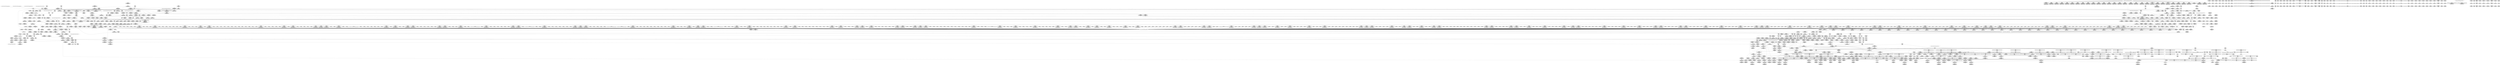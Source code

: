 digraph {
	CE0x47be2a0 [shape=record,shape=Mrecord,label="{CE0x47be2a0|i32_0|*Constant*|*SummSource*}"]
	CE0x47a95c0 [shape=record,shape=Mrecord,label="{CE0x47a95c0|i64*_getelementptr_inbounds_(_12_x_i64_,_12_x_i64_*___llvm_gcov_ctr99,_i64_0,_i64_0)|*Constant*|*SummSource*}"]
	CE0x48b79a0 [shape=record,shape=Mrecord,label="{CE0x48b79a0|aa_map_file_to_perms:tmp}"]
	CE0x4803070 [shape=record,shape=Mrecord,label="{CE0x4803070|80:_i64,_:_CRE_376,380_|*MultipleSource*|security/apparmor/include/apparmor.h,117|*LoadInst*|security/apparmor/include/apparmor.h,117}"]
	CE0x48731f0 [shape=record,shape=Mrecord,label="{CE0x48731f0|i64_0|*Constant*}"]
	CE0x47e2460 [shape=record,shape=Mrecord,label="{CE0x47e2460|GLOBAL:__llvm_gcov_ctr99|Global_var:__llvm_gcov_ctr99|*SummSink*}"]
	CE0x4852b60 [shape=record,shape=Mrecord,label="{CE0x4852b60|80:_i64,_:_CRE_1624,1625_}"]
	CE0x4814aa0 [shape=record,shape=Mrecord,label="{CE0x4814aa0|124:_i32,_128:_i64,_144:_i32,_192:_i32,_200:_%struct.aa_dfa*,_:_CRE_40,48_|*MultipleSource*|security/apparmor/lsm.c,395|security/apparmor/lsm.c,396}"]
	CE0x4850f80 [shape=record,shape=Mrecord,label="{CE0x4850f80|80:_i64,_:_CRE_1376,1384_|*MultipleSource*|security/apparmor/include/apparmor.h,117|*LoadInst*|security/apparmor/include/apparmor.h,117}"]
	CE0x48b3830 [shape=record,shape=Mrecord,label="{CE0x48b3830|aa_map_file_to_perms:if.end19}"]
	CE0x48676b0 [shape=record,shape=Mrecord,label="{CE0x48676b0|aa_cred_profile:tmp2|*SummSink*}"]
	CE0x48c4e90 [shape=record,shape=Mrecord,label="{CE0x48c4e90|aa_map_file_to_perms:tmp29|security/apparmor/include/file.h,208|*SummSource*}"]
	CE0x48c4170 [shape=record,shape=Mrecord,label="{CE0x48c4170|aa_map_file_to_perms:tmp28|security/apparmor/include/file.h,208}"]
	CE0x4814f80 [shape=record,shape=Mrecord,label="{CE0x4814f80|124:_i32,_128:_i64,_144:_i32,_192:_i32,_200:_%struct.aa_dfa*,_:_CRE_56,64_|*MultipleSource*|security/apparmor/lsm.c,395|security/apparmor/lsm.c,396}"]
	CE0x48b9570 [shape=record,shape=Mrecord,label="{CE0x48b9570|aa_map_file_to_perms:or|security/apparmor/include/file.h,201|*SummSink*}"]
	CE0x48b0fb0 [shape=record,shape=Mrecord,label="{CE0x48b0fb0|i64*_getelementptr_inbounds_(_19_x_i64_,_19_x_i64_*___llvm_gcov_ctr100,_i64_0,_i64_6)|*Constant*}"]
	CE0x47c7020 [shape=record,shape=Mrecord,label="{CE0x47c7020|i32_1|*Constant*|*SummSink*}"]
	CE0x483efa0 [shape=record,shape=Mrecord,label="{CE0x483efa0|80:_i64,_:_CRE_566,567_}"]
	CE0x47e2c90 [shape=record,shape=Mrecord,label="{CE0x47e2c90|aa_cred_profile:do.end|*SummSink*}"]
	CE0x482a0c0 [shape=record,shape=Mrecord,label="{CE0x482a0c0|aa_map_file_to_perms:file|Function::aa_map_file_to_perms&Arg::file::}"]
	CE0x48a0090 [shape=record,shape=Mrecord,label="{CE0x48a0090|i64*_getelementptr_inbounds_(_16_x_i64_,_16_x_i64_*___llvm_gcov_ctr46,_i64_0,_i64_13)|*Constant*}"]
	CE0x4874800 [shape=record,shape=Mrecord,label="{CE0x4874800|aa_map_file_to_perms:tmp39|security/apparmor/include/file.h,213|*SummSource*}"]
	CE0x48491b0 [shape=record,shape=Mrecord,label="{CE0x48491b0|80:_i64,_:_CRE_1269,1270_}"]
	CE0x481acc0 [shape=record,shape=Mrecord,label="{CE0x481acc0|apparmor_file_open:uid|security/apparmor/lsm.c,398}"]
	CE0x4847fa0 [shape=record,shape=Mrecord,label="{CE0x4847fa0|80:_i64,_:_CRE_1252,1253_}"]
	CE0x48a3890 [shape=record,shape=Mrecord,label="{CE0x48a3890|aa_cred_profile:tmp33|security/apparmor/include/context.h,101|*SummSource*}"]
	CE0x47dd9e0 [shape=record,shape=Mrecord,label="{CE0x47dd9e0|apparmor_file_open:tmp11|security/apparmor/lsm.c,390}"]
	CE0x483bb80 [shape=record,shape=Mrecord,label="{CE0x483bb80|80:_i64,_:_CRE_441,442_}"]
	CE0x4839ba0 [shape=record,shape=Mrecord,label="{CE0x4839ba0|80:_i64,_:_CRE_411,412_}"]
	CE0x4855c40 [shape=record,shape=Mrecord,label="{CE0x4855c40|80:_i64,_:_CRE_1670,1671_}"]
	CE0x485d050 [shape=record,shape=Mrecord,label="{CE0x485d050|aa_cred_profile:tobool4|security/apparmor/include/context.h,100}"]
	CE0x483b0e0 [shape=record,shape=Mrecord,label="{CE0x483b0e0|80:_i64,_:_CRE_431,432_}"]
	CE0x488f760 [shape=record,shape=Mrecord,label="{CE0x488f760|aa_map_file_to_perms:or13|security/apparmor/include/file.h,206}"]
	CE0x4856190 [shape=record,shape=Mrecord,label="{CE0x4856190|80:_i64,_:_CRE_1675,1676_}"]
	CE0x481d450 [shape=record,shape=Mrecord,label="{CE0x481d450|apparmor_file_open:tmp19|security/apparmor/lsm.c,396|*SummSink*}"]
	CE0x48c9ba0 [shape=record,shape=Mrecord,label="{CE0x48c9ba0|aa_map_file_to_perms:tmp33|security/apparmor/include/file.h,210|*SummSink*}"]
	CE0x48564c0 [shape=record,shape=Mrecord,label="{CE0x48564c0|80:_i64,_:_CRE_1678,1679_}"]
	CE0x48a4810 [shape=record,shape=Mrecord,label="{CE0x48a4810|aa_map_file_to_perms:if.end6}"]
	CE0x4841090 [shape=record,shape=Mrecord,label="{CE0x4841090|80:_i64,_:_CRE_597,598_}"]
	CE0x4841f70 [shape=record,shape=Mrecord,label="{CE0x4841f70|80:_i64,_:_CRE_611,612_}"]
	CE0x48544e0 [shape=record,shape=Mrecord,label="{CE0x48544e0|80:_i64,_:_CRE_1648,1649_}"]
	CE0x48b1f70 [shape=record,shape=Mrecord,label="{CE0x48b1f70|aa_map_file_to_perms:tobool10|security/apparmor/include/file.h,205|*SummSink*}"]
	CE0x48592d0 [shape=record,shape=Mrecord,label="{CE0x48592d0|80:_i64,_:_CRE_1848,1856_|*MultipleSource*|security/apparmor/include/apparmor.h,117|*LoadInst*|security/apparmor/include/apparmor.h,117}"]
	CE0x4864370 [shape=record,shape=Mrecord,label="{CE0x4864370|_call_void_mcount()_#2|*SummSink*}"]
	CE0x4871470 [shape=record,shape=Mrecord,label="{CE0x4871470|128:_i8*,_:_CRE_144,152_|*MultipleSource*|Function::aa_cred_profile&Arg::cred::|Function::apparmor_file_open&Arg::cred::|security/apparmor/include/context.h,99}"]
	CE0x47b75d0 [shape=record,shape=Mrecord,label="{CE0x47b75d0|apparmor_file_open:tmp1|*SummSink*}"]
	CE0x48a3770 [shape=record,shape=Mrecord,label="{CE0x48a3770|aa_cred_profile:tmp33|security/apparmor/include/context.h,101}"]
	CE0x47fe2a0 [shape=record,shape=Mrecord,label="{CE0x47fe2a0|mediated_filesystem:tmp3|*SummSource*}"]
	CE0x47fe460 [shape=record,shape=Mrecord,label="{CE0x47fe460|_call_void_mcount()_#2}"]
	CE0x4864300 [shape=record,shape=Mrecord,label="{CE0x4864300|_call_void_mcount()_#2|*SummSource*}"]
	CE0x4863360 [shape=record,shape=Mrecord,label="{CE0x4863360|aa_cred_profile:do.end8|*SummSink*}"]
	CE0x47dbbf0 [shape=record,shape=Mrecord,label="{CE0x47dbbf0|file_inode:entry|*SummSource*}"]
	CE0x4836660 [shape=record,shape=Mrecord,label="{CE0x4836660|file_inode:tmp1|*SummSink*}"]
	CE0x4867fa0 [shape=record,shape=Mrecord,label="{CE0x4867fa0|aa_cred_profile:tmp4|*LoadInst*|security/apparmor/include/context.h,99|*SummSink*}"]
	CE0x485a390 [shape=record,shape=Mrecord,label="{CE0x485a390|80:_i64,_:_CRE_1888,1896_|*MultipleSource*|security/apparmor/include/apparmor.h,117|*LoadInst*|security/apparmor/include/apparmor.h,117}"]
	CE0x47bdc00 [shape=record,shape=Mrecord,label="{CE0x47bdc00|mediated_filesystem:entry|*SummSource*}"]
	CE0x482c1b0 [shape=record,shape=Mrecord,label="{CE0x482c1b0|_call_void_asm_sideeffect_1:_09ud2_0A.pushsection___bug_table,_22a_22_0A2:_09.long_1b_-_2b,_$_0:c_-_2b_0A_09.word_$_1:c_,_0_0A_09.org_2b+$_2:c_0A.popsection_,_i,i,i,_dirflag_,_fpsr_,_flags_(i8*_getelementptr_inbounds_(_36_x_i8_,_36_x_i8_*_.str12,_i32_0,_i32_0),_i32_100,_i64_12)_#2,_!dbg_!15490,_!srcloc_!15493|security/apparmor/include/context.h,100|*SummSink*}"]
	CE0x4846840 [shape=record,shape=Mrecord,label="{CE0x4846840|80:_i64,_:_CRE_1230,1231_}"]
	CE0x4873ce0 [shape=record,shape=Mrecord,label="{CE0x4873ce0|aa_map_file_to_perms:or23|security/apparmor/include/file.h,211}"]
	CE0x48c04e0 [shape=record,shape=Mrecord,label="{CE0x48c04e0|aa_map_file_to_perms:tmp11|security/apparmor/include/file.h,202|*SummSink*}"]
	CE0x480af00 [shape=record,shape=Mrecord,label="{CE0x480af00|80:_i64,_:_CRE_1362,1363_}"]
	CE0x480b950 [shape=record,shape=Mrecord,label="{CE0x480b950|apparmor_file_open:tmp24|security/apparmor/lsm.c,398}"]
	CE0x4871bd0 [shape=record,shape=Mrecord,label="{CE0x4871bd0|aa_cred_profile:tmp9|security/apparmor/include/context.h,100}"]
	CE0x47c1840 [shape=record,shape=Mrecord,label="{CE0x47c1840|mediated_filesystem:tmp1|*SummSink*}"]
	CE0x4800f80 [shape=record,shape=Mrecord,label="{CE0x4800f80|80:_i64,_:_CRE_248,252_|*MultipleSource*|security/apparmor/include/apparmor.h,117|*LoadInst*|security/apparmor/include/apparmor.h,117}"]
	CE0x48a0f00 [shape=record,shape=Mrecord,label="{CE0x48a0f00|aa_cred_profile:tmp29|security/apparmor/include/context.h,100}"]
	CE0x48c3ec0 [shape=record,shape=Mrecord,label="{CE0x48c3ec0|i64_13|*Constant*|*SummSource*}"]
	CE0x484b870 [shape=record,shape=Mrecord,label="{CE0x484b870|80:_i64,_:_CRE_1324,1325_}"]
	CE0x47df140 [shape=record,shape=Mrecord,label="{CE0x47df140|_ret_i1_%lnot,_!dbg_!15473|security/apparmor/include/apparmor.h,117|*SummSource*}"]
	CE0x48177c0 [shape=record,shape=Mrecord,label="{CE0x48177c0|124:_i32,_128:_i64,_144:_i32,_192:_i32,_200:_%struct.aa_dfa*,_:_CRE_192,196_|*MultipleSource*|security/apparmor/lsm.c,395|security/apparmor/lsm.c,396}"]
	CE0x483b850 [shape=record,shape=Mrecord,label="{CE0x483b850|80:_i64,_:_CRE_438,439_}"]
	CE0x48a77e0 [shape=record,shape=Mrecord,label="{CE0x48a77e0|aa_map_file_to_perms:f_mode1|security/apparmor/include/file.h,202|*SummSource*}"]
	CE0x48675d0 [shape=record,shape=Mrecord,label="{CE0x48675d0|aa_cred_profile:tmp2}"]
	CE0x4849b40 [shape=record,shape=Mrecord,label="{CE0x4849b40|80:_i64,_:_CRE_1278,1279_}"]
	CE0x484c420 [shape=record,shape=Mrecord,label="{CE0x484c420|80:_i64,_:_CRE_1335,1336_}"]
	CE0x4848e80 [shape=record,shape=Mrecord,label="{CE0x4848e80|80:_i64,_:_CRE_1266,1267_}"]
	CE0x4840d60 [shape=record,shape=Mrecord,label="{CE0x4840d60|80:_i64,_:_CRE_594,595_}"]
	CE0x4891a10 [shape=record,shape=Mrecord,label="{CE0x4891a10|aa_map_file_to_perms:tmp14|security/apparmor/include/file.h,202|*SummSource*}"]
	CE0x47dafb0 [shape=record,shape=Mrecord,label="{CE0x47dafb0|apparmor_file_open:bf.clear|security/apparmor/lsm.c,390}"]
	CE0x48666b0 [shape=record,shape=Mrecord,label="{CE0x48666b0|aa_cred_profile:tmp7|security/apparmor/include/context.h,100|*SummSink*}"]
	CE0x48a4ec0 [shape=record,shape=Mrecord,label="{CE0x48a4ec0|aa_map_file_to_perms:if.end6|*SummSink*}"]
	CE0x48b73f0 [shape=record,shape=Mrecord,label="{CE0x48b73f0|aa_map_file_to_perms:tmp22|security/apparmor/include/file.h,205|*SummSource*}"]
	CE0x4842080 [shape=record,shape=Mrecord,label="{CE0x4842080|80:_i64,_:_CRE_612,613_}"]
	CE0x4838230 [shape=record,shape=Mrecord,label="{CE0x4838230|GLOBAL:current_task|Global_var:current_task|*SummSource*}"]
	CE0x4846b70 [shape=record,shape=Mrecord,label="{CE0x4846b70|80:_i64,_:_CRE_1233,1234_}"]
	CE0x4860800 [shape=record,shape=Mrecord,label="{CE0x4860800|i64*_getelementptr_inbounds_(_19_x_i64_,_19_x_i64_*___llvm_gcov_ctr100,_i64_0,_i64_6)|*Constant*|*SummSink*}"]
	CE0x4874980 [shape=record,shape=Mrecord,label="{CE0x4874980|i64*_getelementptr_inbounds_(_19_x_i64_,_19_x_i64_*___llvm_gcov_ctr100,_i64_0,_i64_18)|*Constant*|*SummSource*}"]
	CE0x4856a10 [shape=record,shape=Mrecord,label="{CE0x4856a10|80:_i64,_:_CRE_1683,1684_}"]
	CE0x4847500 [shape=record,shape=Mrecord,label="{CE0x4847500|80:_i64,_:_CRE_1242,1243_}"]
	CE0x48115d0 [shape=record,shape=Mrecord,label="{CE0x48115d0|i16_2053|*Constant*|*SummSink*}"]
	CE0x47e1b90 [shape=record,shape=Mrecord,label="{CE0x47e1b90|i64_2|*Constant*|*SummSource*}"]
	CE0x47db620 [shape=record,shape=Mrecord,label="{CE0x47db620|i64_5|*Constant*}"]
	CE0x4834300 [shape=record,shape=Mrecord,label="{CE0x4834300|apparmor_file_open:tmp29|security/apparmor/lsm.c,407}"]
	CE0x48ba2b0 [shape=record,shape=Mrecord,label="{CE0x48ba2b0|aa_map_file_to_perms:tmp8|security/apparmor/include/file.h,201|*SummSink*}"]
	CE0x47ddb60 [shape=record,shape=Mrecord,label="{CE0x47ddb60|i64*_getelementptr_inbounds_(_12_x_i64_,_12_x_i64_*___llvm_gcov_ctr99,_i64_0,_i64_11)|*Constant*}"]
	CE0x4868050 [shape=record,shape=Mrecord,label="{CE0x4868050|aa_map_file_to_perms:tmp3|*LoadInst*|security/apparmor/include/file.h,200|*SummSource*}"]
	CE0x4832950 [shape=record,shape=Mrecord,label="{CE0x4832950|apparmor_file_open:retval.0|*SummSource*}"]
	CE0x47d7760 [shape=record,shape=Mrecord,label="{CE0x47d7760|i64*_getelementptr_inbounds_(_16_x_i64_,_16_x_i64_*___llvm_gcov_ctr46,_i64_0,_i64_8)|*Constant*|*SummSink*}"]
	CE0x481e3a0 [shape=record,shape=Mrecord,label="{CE0x481e3a0|aa_cred_profile:lnot.ext|security/apparmor/include/context.h,100|*SummSink*}"]
	CE0x4831c50 [shape=record,shape=Mrecord,label="{CE0x4831c50|i64*_getelementptr_inbounds_(_12_x_i64_,_12_x_i64_*___llvm_gcov_ctr99,_i64_0,_i64_10)|*Constant*}"]
	CE0x482bf10 [shape=record,shape=Mrecord,label="{CE0x482bf10|i32_15|*Constant*|*SummSink*}"]
	CE0x4847c70 [shape=record,shape=Mrecord,label="{CE0x4847c70|80:_i64,_:_CRE_1249,1250_}"]
	CE0x48048c0 [shape=record,shape=Mrecord,label="{CE0x48048c0|80:_i64,_:_CRE_104,112_|*MultipleSource*|security/apparmor/include/apparmor.h,117|*LoadInst*|security/apparmor/include/apparmor.h,117}"]
	CE0x483ede0 [shape=record,shape=Mrecord,label="{CE0x483ede0|80:_i64,_:_CRE_564,565_}"]
	CE0x48046e0 [shape=record,shape=Mrecord,label="{CE0x48046e0|80:_i64,_:_CRE_96,104_|*MultipleSource*|security/apparmor/include/apparmor.h,117|*LoadInst*|security/apparmor/include/apparmor.h,117}"]
	CE0x4834620 [shape=record,shape=Mrecord,label="{CE0x4834620|apparmor_file_open:tmp26|security/apparmor/lsm.c,406}"]
	CE0x48449b0 [shape=record,shape=Mrecord,label="{CE0x48449b0|80:_i64,_:_CRE_736,880_|*MultipleSource*|security/apparmor/include/apparmor.h,117|*LoadInst*|security/apparmor/include/apparmor.h,117}"]
	CE0x485be30 [shape=record,shape=Mrecord,label="{CE0x485be30|mediated_filesystem:tmp5|security/apparmor/include/apparmor.h,117|*SummSink*}"]
	CE0x47d6ef0 [shape=record,shape=Mrecord,label="{CE0x47d6ef0|get_current:entry|*SummSource*}"]
	CE0x481a8d0 [shape=record,shape=Mrecord,label="{CE0x481a8d0|0:_i16,_4:_i32,_8:_i16,_40:_%struct.super_block*,_:_SCMRE_0,4_|*MultipleSource*|security/apparmor/lsm.c,382|security/apparmor/lsm.c, 398|security/apparmor/lsm.c,397|security/apparmor/lsm.c,398|Function::mediated_filesystem&Arg::inode::}"]
	CE0x47dd2d0 [shape=record,shape=Mrecord,label="{CE0x47dd2d0|i64_4|*Constant*|*SummSource*}"]
	CE0x480f7f0 [shape=record,shape=Mrecord,label="{CE0x480f7f0|aa_path_perm:request|Function::aa_path_perm&Arg::request::|*SummSink*}"]
	CE0x481a030 [shape=record,shape=Mrecord,label="{CE0x481a030|apparmor_file_open:tmp22|security/apparmor/lsm.c,397}"]
	CE0x486f250 [shape=record,shape=Mrecord,label="{CE0x486f250|i64*_getelementptr_inbounds_(_2_x_i64_,_2_x_i64_*___llvm_gcov_ctr112,_i64_0,_i64_0)|*Constant*|*SummSource*}"]
	CE0x4890a00 [shape=record,shape=Mrecord,label="{CE0x4890a00|aa_cred_profile:expval|security/apparmor/include/context.h,100|*SummSource*}"]
	CE0x4833d00 [shape=record,shape=Mrecord,label="{CE0x4833d00|apparmor_file_open:tmp28|security/apparmor/lsm.c,407}"]
	CE0x484b540 [shape=record,shape=Mrecord,label="{CE0x484b540|80:_i64,_:_CRE_1321,1322_}"]
	CE0x48411a0 [shape=record,shape=Mrecord,label="{CE0x48411a0|80:_i64,_:_CRE_598,599_}"]
	CE0x484a7d0 [shape=record,shape=Mrecord,label="{CE0x484a7d0|80:_i64,_:_CRE_1308,1309_}"]
	CE0x480a020 [shape=record,shape=Mrecord,label="{CE0x480a020|80:_i64,_:_CRE_1348,1349_}"]
	CE0x4838c10 [shape=record,shape=Mrecord,label="{CE0x4838c10|80:_i64,_:_CRE_396,397_}"]
	CE0x4848c60 [shape=record,shape=Mrecord,label="{CE0x4848c60|80:_i64,_:_CRE_1264,1265_}"]
	CE0x4860430 [shape=record,shape=Mrecord,label="{CE0x4860430|get_current:tmp|*SummSource*}"]
	CE0x48714e0 [shape=record,shape=Mrecord,label="{CE0x48714e0|aa_map_file_to_perms:tmp5|security/apparmor/include/file.h,200|*SummSource*}"]
	CE0x48c72d0 [shape=record,shape=Mrecord,label="{CE0x48c72d0|aa_map_file_to_perms:or18|security/apparmor/include/file.h,209}"]
	CE0x48a5db0 [shape=record,shape=Mrecord,label="{CE0x48a5db0|i64*_getelementptr_inbounds_(_19_x_i64_,_19_x_i64_*___llvm_gcov_ctr100,_i64_0,_i64_11)|*Constant*|*SummSink*}"]
	CE0x4479860 [shape=record,shape=Mrecord,label="{CE0x4479860|i32_14|*Constant*}"]
	CE0x4809580 [shape=record,shape=Mrecord,label="{CE0x4809580|80:_i64,_:_CRE_1338,1339_}"]
	CE0x4856c30 [shape=record,shape=Mrecord,label="{CE0x4856c30|80:_i64,_:_CRE_1685,1686_}"]
	CE0x4850a30 [shape=record,shape=Mrecord,label="{CE0x4850a30|80:_i64,_:_CRE_1371,1372_}"]
	CE0x4856b20 [shape=record,shape=Mrecord,label="{CE0x4856b20|80:_i64,_:_CRE_1684,1685_}"]
	CE0x4873050 [shape=record,shape=Mrecord,label="{CE0x4873050|i64_-2147483648|*Constant*|*SummSource*}"]
	CE0x48640e0 [shape=record,shape=Mrecord,label="{CE0x48640e0|aa_map_file_to_perms:tmp5|security/apparmor/include/file.h,200|*SummSink*}"]
	CE0x481cef0 [shape=record,shape=Mrecord,label="{CE0x481cef0|apparmor_file_open:tmp18|security/apparmor/lsm.c,396|*SummSink*}"]
	CE0x48b8d60 [shape=record,shape=Mrecord,label="{CE0x48b8d60|i64*_getelementptr_inbounds_(_19_x_i64_,_19_x_i64_*___llvm_gcov_ctr100,_i64_0,_i64_0)|*Constant*|*SummSink*}"]
	CE0x489f880 [shape=record,shape=Mrecord,label="{CE0x489f880|aa_cred_profile:tmp26|security/apparmor/include/context.h,100|*SummSink*}"]
	CE0x4826870 [shape=record,shape=Mrecord,label="{CE0x4826870|apparmor_file_open:f_path|security/apparmor/lsm.c,400|*SummSink*}"]
	CE0x48454d0 [shape=record,shape=Mrecord,label="{CE0x48454d0|80:_i64,_:_CRE_1211,1212_}"]
	CE0x483e020 [shape=record,shape=Mrecord,label="{CE0x483e020|80:_i64,_:_CRE_528,536_|*MultipleSource*|security/apparmor/include/apparmor.h,117|*LoadInst*|security/apparmor/include/apparmor.h,117}"]
	CE0x483c0d0 [shape=record,shape=Mrecord,label="{CE0x483c0d0|80:_i64,_:_CRE_446,447_}"]
	CE0x4836d90 [shape=record,shape=Mrecord,label="{CE0x4836d90|file_inode:tmp2|*SummSource*}"]
	CE0x4869980 [shape=record,shape=Mrecord,label="{CE0x4869980|aa_cred_profile:do.end10|*SummSink*}"]
	CE0x483b740 [shape=record,shape=Mrecord,label="{CE0x483b740|80:_i64,_:_CRE_437,438_}"]
	CE0x47e1f80 [shape=record,shape=Mrecord,label="{CE0x47e1f80|apparmor_file_open:tmp4|security/apparmor/lsm.c,382|*SummSource*}"]
	CE0x488a680 [shape=record,shape=Mrecord,label="{CE0x488a680|i64*_getelementptr_inbounds_(_16_x_i64_,_16_x_i64_*___llvm_gcov_ctr46,_i64_0,_i64_7)|*Constant*}"]
	CE0x47bf230 [shape=record,shape=Mrecord,label="{CE0x47bf230|aa_map_file_to_perms:tobool|security/apparmor/include/file.h,200}"]
	CE0x4852830 [shape=record,shape=Mrecord,label="{CE0x4852830|80:_i64,_:_CRE_1621,1622_}"]
	CE0x4802c90 [shape=record,shape=Mrecord,label="{CE0x4802c90|80:_i64,_:_CRE_360,368_|*MultipleSource*|security/apparmor/include/apparmor.h,117|*LoadInst*|security/apparmor/include/apparmor.h,117}"]
	CE0x481a620 [shape=record,shape=Mrecord,label="{CE0x481a620|apparmor_file_open:call7|security/apparmor/lsm.c,397|*SummSource*}"]
	CE0x48422a0 [shape=record,shape=Mrecord,label="{CE0x48422a0|80:_i64,_:_CRE_614,615_}"]
	CE0x4846d90 [shape=record,shape=Mrecord,label="{CE0x4846d90|80:_i64,_:_CRE_1235,1236_}"]
	CE0x486b640 [shape=record,shape=Mrecord,label="{CE0x486b640|aa_cred_profile:do.body}"]
	CE0x484a880 [shape=record,shape=Mrecord,label="{CE0x484a880|80:_i64,_:_CRE_1309,1310_}"]
	CE0x4873dc0 [shape=record,shape=Mrecord,label="{CE0x4873dc0|aa_map_file_to_perms:or23|security/apparmor/include/file.h,211|*SummSink*}"]
	CE0x48706f0 [shape=record,shape=Mrecord,label="{CE0x48706f0|aa_cred_profile:lor.end|*SummSink*}"]
	CE0x48c9890 [shape=record,shape=Mrecord,label="{CE0x48c9890|i64_15|*Constant*|*SummSink*}"]
	CE0x4841910 [shape=record,shape=Mrecord,label="{CE0x4841910|80:_i64,_:_CRE_605,606_}"]
	CE0x481c9e0 [shape=record,shape=Mrecord,label="{CE0x481c9e0|apparmor_file_open:tmp17|security/apparmor/lsm.c,396}"]
	CE0x47dce60 [shape=record,shape=Mrecord,label="{CE0x47dce60|i64_5|*Constant*|*SummSink*}"]
	CE0x4846ea0 [shape=record,shape=Mrecord,label="{CE0x4846ea0|80:_i64,_:_CRE_1236,1237_}"]
	CE0x4855d50 [shape=record,shape=Mrecord,label="{CE0x4855d50|80:_i64,_:_CRE_1671,1672_}"]
	CE0x4874080 [shape=record,shape=Mrecord,label="{CE0x4874080|aa_map_file_to_perms:perms.4|*SummSource*}"]
	CE0x4860320 [shape=record,shape=Mrecord,label="{CE0x4860320|aa_cred_profile:if.then|*SummSink*}"]
	CE0x47bf6f0 [shape=record,shape=Mrecord,label="{CE0x47bf6f0|aa_cred_profile:tmp13|*SummSink*}"]
	CE0x48423b0 [shape=record,shape=Mrecord,label="{CE0x48423b0|80:_i64,_:_CRE_615,616_}"]
	CE0x47ffa70 [shape=record,shape=Mrecord,label="{CE0x47ffa70|80:_i64,_:_CRE_144,152_|*MultipleSource*|security/apparmor/include/apparmor.h,117|*LoadInst*|security/apparmor/include/apparmor.h,117}"]
	CE0x48a1f30 [shape=record,shape=Mrecord,label="{CE0x48a1f30|aa_cred_profile:tmp30|security/apparmor/include/context.h,100|*SummSink*}"]
	CE0x481d060 [shape=record,shape=Mrecord,label="{CE0x481d060|apparmor_file_open:tmp19|security/apparmor/lsm.c,396}"]
	CE0x48690b0 [shape=record,shape=Mrecord,label="{CE0x48690b0|aa_cred_profile:do.body|*SummSink*}"]
	CE0x486e170 [shape=record,shape=Mrecord,label="{CE0x486e170|aa_map_file_to_perms:and|security/apparmor/include/file.h,200|*SummSink*}"]
	CE0x48172e0 [shape=record,shape=Mrecord,label="{CE0x48172e0|124:_i32,_128:_i64,_144:_i32,_192:_i32,_200:_%struct.aa_dfa*,_:_CRE_152,160_|*MultipleSource*|security/apparmor/lsm.c,395|security/apparmor/lsm.c,396}"]
	CE0x486d020 [shape=record,shape=Mrecord,label="{CE0x486d020|i64*_getelementptr_inbounds_(_2_x_i64_,_2_x_i64_*___llvm_gcov_ctr112,_i64_0,_i64_0)|*Constant*}"]
	CE0x4808060 [shape=record,shape=Mrecord,label="{CE0x4808060|aa_cred_profile:tmp16|security/apparmor/include/context.h,100|*SummSink*}"]
	CE0x47bd6c0 [shape=record,shape=Mrecord,label="{CE0x47bd6c0|apparmor_file_open:call1|security/apparmor/lsm.c,382|*SummSource*}"]
	CE0x47fe120 [shape=record,shape=Mrecord,label="{CE0x47fe120|mediated_filesystem:tmp3}"]
	CE0x4810430 [shape=record,shape=Mrecord,label="{CE0x4810430|apparmor_file_open:tmp15|security/apparmor/lsm.c,391}"]
	CE0x4842190 [shape=record,shape=Mrecord,label="{CE0x4842190|80:_i64,_:_CRE_613,614_}"]
	CE0x48cc6b0 [shape=record,shape=Mrecord,label="{CE0x48cc6b0|i32_16|*Constant*|*SummSource*}"]
	CE0x4847720 [shape=record,shape=Mrecord,label="{CE0x4847720|80:_i64,_:_CRE_1244,1245_}"]
	CE0x4840c50 [shape=record,shape=Mrecord,label="{CE0x4840c50|80:_i64,_:_CRE_593,594_}"]
	CE0x47a9b70 [shape=record,shape=Mrecord,label="{CE0x47a9b70|apparmor_file_open:tmp|*SummSource*}"]
	CE0x48447c0 [shape=record,shape=Mrecord,label="{CE0x48447c0|80:_i64,_:_CRE_720,736_|*MultipleSource*|security/apparmor/include/apparmor.h,117|*LoadInst*|security/apparmor/include/apparmor.h,117}"]
	CE0x48425d0 [shape=record,shape=Mrecord,label="{CE0x48425d0|80:_i64,_:_CRE_617,618_}"]
	CE0x4801b20 [shape=record,shape=Mrecord,label="{CE0x4801b20|80:_i64,_:_CRE_288,296_|*MultipleSource*|security/apparmor/include/apparmor.h,117|*LoadInst*|security/apparmor/include/apparmor.h,117}"]
	CE0x4854700 [shape=record,shape=Mrecord,label="{CE0x4854700|80:_i64,_:_CRE_1650,1651_}"]
	CE0x48097a0 [shape=record,shape=Mrecord,label="{CE0x48097a0|80:_i64,_:_CRE_1340,1341_}"]
	"CONST[source:2(external),value:0(static)][purpose:{operation}][SrcIdx:11]"
	CE0x4823a20 [shape=record,shape=Mrecord,label="{CE0x4823a20|aa_map_file_to_perms:and7|security/apparmor/include/file.h,205}"]
	CE0x4849c50 [shape=record,shape=Mrecord,label="{CE0x4849c50|80:_i64,_:_CRE_1279,1280_}"]
	CE0x4849a30 [shape=record,shape=Mrecord,label="{CE0x4849a30|80:_i64,_:_CRE_1277,1278_}"]
	CE0x48c4a20 [shape=record,shape=Mrecord,label="{CE0x48c4a20|aa_map_file_to_perms:tmp28|security/apparmor/include/file.h,208|*SummSink*}"]
	CE0x47fe8c0 [shape=record,shape=Mrecord,label="{CE0x47fe8c0|i32_8|*Constant*}"]
	CE0x4853e80 [shape=record,shape=Mrecord,label="{CE0x4853e80|80:_i64,_:_CRE_1642,1643_}"]
	CE0x48534f0 [shape=record,shape=Mrecord,label="{CE0x48534f0|80:_i64,_:_CRE_1633,1634_}"]
	CE0x4809470 [shape=record,shape=Mrecord,label="{CE0x4809470|80:_i64,_:_CRE_1337,1338_}"]
	CE0x47ad520 [shape=record,shape=Mrecord,label="{CE0x47ad520|i32_0|*Constant*}"]
	CE0x483d2e0 [shape=record,shape=Mrecord,label="{CE0x483d2e0|80:_i64,_:_CRE_463,464_}"]
	CE0x4890ff0 [shape=record,shape=Mrecord,label="{CE0x4890ff0|aa_map_file_to_perms:tmp6|security/apparmor/include/file.h,200|*SummSink*}"]
	CE0x47a9ef0 [shape=record,shape=Mrecord,label="{CE0x47a9ef0|apparmor_file_open:tmp6|security/apparmor/lsm.c,382|*SummSource*}"]
	CE0x4822840 [shape=record,shape=Mrecord,label="{CE0x4822840|0:_%struct.aa_profile*,_:_CRE_24,32_|*MultipleSource*|security/apparmor/include/context.h,99|*LoadInst*|security/apparmor/include/context.h,99|security/apparmor/include/context.h,100}"]
	CE0x48c2ff0 [shape=record,shape=Mrecord,label="{CE0x48c2ff0|aa_map_file_to_perms:and15|security/apparmor/include/file.h,208}"]
	CE0x4864e70 [shape=record,shape=Mrecord,label="{CE0x4864e70|aa_map_file_to_perms:tmp7|security/apparmor/include/file.h,200|*SummSource*}"]
	CE0x47da5b0 [shape=record,shape=Mrecord,label="{CE0x47da5b0|_ret_i32_%perms.4,_!dbg_!15504|security/apparmor/include/file.h,213|*SummSource*}"]
	CE0x483fb50 [shape=record,shape=Mrecord,label="{CE0x483fb50|80:_i64,_:_CRE_577,578_}"]
	CE0x48c6250 [shape=record,shape=Mrecord,label="{CE0x48c6250|i64*_getelementptr_inbounds_(_19_x_i64_,_19_x_i64_*___llvm_gcov_ctr100,_i64_0,_i64_14)|*Constant*|*SummSink*}"]
	CE0x47a8f00 [shape=record,shape=Mrecord,label="{CE0x47a8f00|apparmor_file_open:if.then3|*SummSink*}"]
	CE0x4820610 [shape=record,shape=Mrecord,label="{CE0x4820610|aa_map_file_to_perms:or5|security/apparmor/include/file.h,203}"]
	CE0x47c2b00 [shape=record,shape=Mrecord,label="{CE0x47c2b00|file_inode:tmp1}"]
	CE0x47d5f80 [shape=record,shape=Mrecord,label="{CE0x47d5f80|apparmor_file_open:call11|security/apparmor/lsm.c,403|*SummSource*}"]
	CE0x47dd5b0 [shape=record,shape=Mrecord,label="{CE0x47dd5b0|apparmor_file_open:tmp10|security/apparmor/lsm.c,390}"]
	CE0x482f830 [shape=record,shape=Mrecord,label="{CE0x482f830|i8*_getelementptr_inbounds_(_36_x_i8_,_36_x_i8_*_.str12,_i32_0,_i32_0)|*Constant*}"]
	CE0x48372d0 [shape=record,shape=Mrecord,label="{CE0x48372d0|file_inode:tmp3|*SummSource*}"]
	CE0x4847b60 [shape=record,shape=Mrecord,label="{CE0x4847b60|80:_i64,_:_CRE_1248,1249_}"]
	CE0x483aa80 [shape=record,shape=Mrecord,label="{CE0x483aa80|80:_i64,_:_CRE_425,426_}"]
	CE0x486b9a0 [shape=record,shape=Mrecord,label="{CE0x486b9a0|mediated_filesystem:and|security/apparmor/include/apparmor.h,117}"]
	CE0x47af6a0 [shape=record,shape=Mrecord,label="{CE0x47af6a0|i64_1|*Constant*|*SummSink*}"]
	CE0x47ff8f0 [shape=record,shape=Mrecord,label="{CE0x47ff8f0|mediated_filesystem:tmp}"]
	CE0x4848710 [shape=record,shape=Mrecord,label="{CE0x4848710|80:_i64,_:_CRE_1259,1260_}"]
	CE0x4859c80 [shape=record,shape=Mrecord,label="{CE0x4859c80|80:_i64,_:_CRE_1874,1875_}"]
	CE0x488c940 [shape=record,shape=Mrecord,label="{CE0x488c940|aa_map_file_to_perms:or5|security/apparmor/include/file.h,203|*SummSource*}"]
	CE0x48039a0 [shape=record,shape=Mrecord,label="{CE0x48039a0|80:_i64,_:_CRE_32,40_|*MultipleSource*|security/apparmor/include/apparmor.h,117|*LoadInst*|security/apparmor/include/apparmor.h,117}"]
	CE0x480fea0 [shape=record,shape=Mrecord,label="{CE0x480fea0|_ret_i32_%call17,_!dbg_!15526|security/apparmor/file.c,307}"]
	CE0x47dba80 [shape=record,shape=Mrecord,label="{CE0x47dba80|file_inode:entry}"]
	CE0x4869cb0 [shape=record,shape=Mrecord,label="{CE0x4869cb0|aa_cred_profile:do.body|*SummSource*}"]
	CE0x4892310 [shape=record,shape=Mrecord,label="{CE0x4892310|aa_cred_profile:lnot3|security/apparmor/include/context.h,100}"]
	CE0x47d4150 [shape=record,shape=Mrecord,label="{CE0x47d4150|GLOBAL:file_inode|*Constant*}"]
	CE0x480ed10 [shape=record,shape=Mrecord,label="{CE0x480ed10|aa_path_perm:path|Function::aa_path_perm&Arg::path::|*SummSource*}"]
	CE0x48baa60 [shape=record,shape=Mrecord,label="{CE0x48baa60|aa_map_file_to_perms:bb|*SummSource*}"]
	CE0x48ac5f0 [shape=record,shape=Mrecord,label="{CE0x48ac5f0|aa_map_file_to_perms:tmp2|*LoadInst*|security/apparmor/include/file.h,197}"]
	CE0x48c9f50 [shape=record,shape=Mrecord,label="{CE0x48c9f50|aa_map_file_to_perms:tmp34|security/apparmor/include/file.h,210|*SummSource*}"]
	CE0x4872110 [shape=record,shape=Mrecord,label="{CE0x4872110|i32_22|*Constant*|*SummSource*}"]
	CE0x4859df0 [shape=record,shape=Mrecord,label="{CE0x4859df0|80:_i64,_:_CRE_1875,1876_}"]
	CE0x485e300 [shape=record,shape=Mrecord,label="{CE0x485e300|aa_cred_profile:tobool|security/apparmor/include/context.h,100}"]
	CE0x4848600 [shape=record,shape=Mrecord,label="{CE0x4848600|80:_i64,_:_CRE_1258,1259_}"]
	CE0x4808650 [shape=record,shape=Mrecord,label="{CE0x4808650|i64_-2147483648|*Constant*}"]
	CE0x48c3870 [shape=record,shape=Mrecord,label="{CE0x48c3870|aa_map_file_to_perms:tobool16|security/apparmor/include/file.h,208}"]
	CE0x48c9470 [shape=record,shape=Mrecord,label="{CE0x48c9470|i64_16|*Constant*|*SummSink*}"]
	CE0x4853b50 [shape=record,shape=Mrecord,label="{CE0x4853b50|80:_i64,_:_CRE_1639,1640_}"]
	CE0x48556f0 [shape=record,shape=Mrecord,label="{CE0x48556f0|80:_i64,_:_CRE_1665,1666_}"]
	CE0x483aec0 [shape=record,shape=Mrecord,label="{CE0x483aec0|80:_i64,_:_CRE_429,430_}"]
	CE0x48437e0 [shape=record,shape=Mrecord,label="{CE0x48437e0|80:_i64,_:_CRE_648,656_|*MultipleSource*|security/apparmor/include/apparmor.h,117|*LoadInst*|security/apparmor/include/apparmor.h,117}"]
	CE0x48460d0 [shape=record,shape=Mrecord,label="{CE0x48460d0|80:_i64,_:_CRE_1223,1224_}"]
	CE0x4843c20 [shape=record,shape=Mrecord,label="{CE0x4843c20|80:_i64,_:_CRE_664,672_|*MultipleSource*|security/apparmor/include/apparmor.h,117|*LoadInst*|security/apparmor/include/apparmor.h,117}"]
	CE0x47acee0 [shape=record,shape=Mrecord,label="{CE0x47acee0|apparmor_file_open:f_security|security/apparmor/lsm.c,378|*SummSink*}"]
	CE0x48ca360 [shape=record,shape=Mrecord,label="{CE0x48ca360|aa_map_file_to_perms:tmp35|security/apparmor/include/file.h,210}"]
	CE0x48cbd40 [shape=record,shape=Mrecord,label="{CE0x48cbd40|aa_map_file_to_perms:tmp38|security/apparmor/include/file.h,211|*SummSource*}"]
	CE0x4812e70 [shape=record,shape=Mrecord,label="{CE0x4812e70|_ret_%struct.aa_profile*_%tmp34,_!dbg_!15510|security/apparmor/include/context.h,101}"]
	CE0x481add0 [shape=record,shape=Mrecord,label="{CE0x481add0|apparmor_file_open:uid|security/apparmor/lsm.c,398|*SummSource*}"]
	CE0x48b2d60 [shape=record,shape=Mrecord,label="{CE0x48b2d60|i64_9|*Constant*}"]
	CE0x484c310 [shape=record,shape=Mrecord,label="{CE0x484c310|80:_i64,_:_CRE_1334,1335_}"]
	CE0x47a3770 [shape=record,shape=Mrecord,label="{CE0x47a3770|apparmor_file_open:if.then|*SummSink*}"]
	CE0x480d160 [shape=record,shape=Mrecord,label="{CE0x480d160|GLOBAL:aa_map_file_to_perms|*Constant*}"]
	CE0x48bb3d0 [shape=record,shape=Mrecord,label="{CE0x48bb3d0|aa_map_file_to_perms:tmp9|security/apparmor/include/file.h,201|*SummSource*}"]
	CE0x47d8e60 [shape=record,shape=Mrecord,label="{CE0x47d8e60|GLOBAL:aa_path_perm|*Constant*|*SummSource*}"]
	CE0x4864d40 [shape=record,shape=Mrecord,label="{CE0x4864d40|128:_i8*,_:_CRE_16,20_|*MultipleSource*|Function::aa_cred_profile&Arg::cred::|Function::apparmor_file_open&Arg::cred::|security/apparmor/include/context.h,99}"]
	CE0x48aa140 [shape=record,shape=Mrecord,label="{CE0x48aa140|aa_map_file_to_perms:tmp2|*LoadInst*|security/apparmor/include/file.h,197|*SummSink*}"]
	CE0x4838ff0 [shape=record,shape=Mrecord,label="{CE0x4838ff0|80:_i64,_:_CRE_400,401_}"]
	CE0x4831640 [shape=record,shape=Mrecord,label="{CE0x4831640|apparmor_file_open:allow12|security/apparmor/lsm.c,403|*SummSink*}"]
	CE0x483a860 [shape=record,shape=Mrecord,label="{CE0x483a860|80:_i64,_:_CRE_423,424_}"]
	CE0x4850920 [shape=record,shape=Mrecord,label="{CE0x4850920|80:_i64,_:_CRE_1370,1371_}"]
	CE0x47ff6e0 [shape=record,shape=Mrecord,label="{CE0x47ff6e0|i64*_getelementptr_inbounds_(_2_x_i64_,_2_x_i64_*___llvm_gcov_ctr55,_i64_0,_i64_0)|*Constant*|*SummSink*}"]
	CE0x48bfa00 [shape=record,shape=Mrecord,label="{CE0x48bfa00|aa_map_file_to_perms:tobool3|security/apparmor/include/file.h,202|*SummSource*}"]
	CE0x4842d40 [shape=record,shape=Mrecord,label="{CE0x4842d40|80:_i64,_:_CRE_624,625_}"]
	CE0x48041c0 [shape=record,shape=Mrecord,label="{CE0x48041c0|80:_i64,_:_CRE_72,80_|*MultipleSource*|security/apparmor/include/apparmor.h,117|*LoadInst*|security/apparmor/include/apparmor.h,117}"]
	CE0x47ffe10 [shape=record,shape=Mrecord,label="{CE0x47ffe10|80:_i64,_:_CRE_160,176_|*MultipleSource*|security/apparmor/include/apparmor.h,117|*LoadInst*|security/apparmor/include/apparmor.h,117}"]
	CE0x47d7e20 [shape=record,shape=Mrecord,label="{CE0x47d7e20|aa_cred_profile:tmp21|security/apparmor/include/context.h,100}"]
	CE0x48009b0 [shape=record,shape=Mrecord,label="{CE0x48009b0|80:_i64,_:_CRE_216,224_|*MultipleSource*|security/apparmor/include/apparmor.h,117|*LoadInst*|security/apparmor/include/apparmor.h,117}"]
	CE0x4852560 [shape=record,shape=Mrecord,label="{CE0x4852560|80:_i64,_:_CRE_1618,1619_}"]
	CE0x483fe80 [shape=record,shape=Mrecord,label="{CE0x483fe80|80:_i64,_:_CRE_580,581_}"]
	CE0x482fee0 [shape=record,shape=Mrecord,label="{CE0x482fee0|i32_100|*Constant*}"]
	CE0x4805960 [shape=record,shape=Mrecord,label="{CE0x4805960|GLOBAL:current_task|Global_var:current_task|*SummSink*}"]
	CE0x47dd380 [shape=record,shape=Mrecord,label="{CE0x47dd380|i64_4|*Constant*|*SummSink*}"]
	CE0x4857b90 [shape=record,shape=Mrecord,label="{CE0x4857b90|80:_i64,_:_CRE_1752,1760_|*MultipleSource*|security/apparmor/include/apparmor.h,117|*LoadInst*|security/apparmor/include/apparmor.h,117}"]
	CE0x48a3190 [shape=record,shape=Mrecord,label="{CE0x48a3190|aa_cred_profile:tmp32|security/apparmor/include/context.h,101}"]
	CE0x48243a0 [shape=record,shape=Mrecord,label="{CE0x48243a0|aa_cred_profile:if.end}"]
	CE0x48b9340 [shape=record,shape=Mrecord,label="{CE0x48b9340|aa_map_file_to_perms:or|security/apparmor/include/file.h,201}"]
	CE0x48598a0 [shape=record,shape=Mrecord,label="{CE0x48598a0|80:_i64,_:_CRE_1872,1873_}"]
	CE0x48a4530 [shape=record,shape=Mrecord,label="{CE0x48a4530|aa_cred_profile:tmp34|security/apparmor/include/context.h,101|*SummSource*}"]
	CE0x4853710 [shape=record,shape=Mrecord,label="{CE0x4853710|80:_i64,_:_CRE_1635,1636_}"]
	CE0x47b43c0 [shape=record,shape=Mrecord,label="{CE0x47b43c0|24:_%struct.dentry*,_32:_%struct.inode*,_128:_i32,_132:_i32,_456:_i8*,_:_CRE_15,16_}"]
	CE0x4859a90 [shape=record,shape=Mrecord,label="{CE0x4859a90|80:_i64,_:_CRE_1873,1874_}"]
	CE0x481e560 [shape=record,shape=Mrecord,label="{CE0x481e560|aa_cred_profile:conv|security/apparmor/include/context.h,100}"]
	CE0x48bd4c0 [shape=record,shape=Mrecord,label="{CE0x48bd4c0|aa_map_file_to_perms:tmp13|security/apparmor/include/file.h,202}"]
	CE0x4855a20 [shape=record,shape=Mrecord,label="{CE0x4855a20|80:_i64,_:_CRE_1668,1669_}"]
	CE0x48739a0 [shape=record,shape=Mrecord,label="{CE0x48739a0|aa_map_file_to_perms:perms.4}"]
	CE0x488b190 [shape=record,shape=Mrecord,label="{CE0x488b190|aa_cred_profile:do.cond|*SummSource*}"]
	CE0x481f050 [shape=record,shape=Mrecord,label="{CE0x481f050|COLLAPSED:_GCMRE___llvm_gcov_ctr46_internal_global_16_x_i64_zeroinitializer:_elem_0:default:}"]
	CE0x4810a60 [shape=record,shape=Mrecord,label="{CE0x4810a60|apparmor_file_open:allow|security/apparmor/lsm.c,391|*SummSource*}"]
	CE0x481eaf0 [shape=record,shape=Mrecord,label="{CE0x481eaf0|aa_cred_profile:lor.rhs|*SummSink*}"]
	CE0x47d4370 [shape=record,shape=Mrecord,label="{CE0x47d4370|apparmor_file_open:tmp3|security/apparmor/lsm.c,378|*SummSource*}"]
	CE0x4852370 [shape=record,shape=Mrecord,label="{CE0x4852370|80:_i64,_:_CRE_1617,1618_}"]
	CE0x4838ee0 [shape=record,shape=Mrecord,label="{CE0x4838ee0|80:_i64,_:_CRE_399,400_}"]
	CE0x47be230 [shape=record,shape=Mrecord,label="{CE0x47be230|i32_0|*Constant*|*SummSink*}"]
	CE0x48246c0 [shape=record,shape=Mrecord,label="{CE0x48246c0|aa_cred_profile:tmp11|security/apparmor/include/context.h,100}"]
	CE0x483e9d0 [shape=record,shape=Mrecord,label="{CE0x483e9d0|80:_i64,_:_CRE_561,562_}"]
	CE0x4816240 [shape=record,shape=Mrecord,label="{CE0x4816240|124:_i32,_128:_i64,_144:_i32,_192:_i32,_200:_%struct.aa_dfa*,_:_CRE_120,124_|*MultipleSource*|security/apparmor/lsm.c,395|security/apparmor/lsm.c,396}"]
	CE0x484c200 [shape=record,shape=Mrecord,label="{CE0x484c200|80:_i64,_:_CRE_1333,1334_}"]
	CE0x4845fc0 [shape=record,shape=Mrecord,label="{CE0x4845fc0|80:_i64,_:_CRE_1222,1223_}"]
	CE0x48ba240 [shape=record,shape=Mrecord,label="{CE0x48ba240|aa_map_file_to_perms:tmp8|security/apparmor/include/file.h,201|*SummSource*}"]
	CE0x4801550 [shape=record,shape=Mrecord,label="{CE0x4801550|80:_i64,_:_CRE_268,272_|*MultipleSource*|security/apparmor/include/apparmor.h,117|*LoadInst*|security/apparmor/include/apparmor.h,117}"]
	CE0x484b210 [shape=record,shape=Mrecord,label="{CE0x484b210|80:_i64,_:_CRE_1318,1319_}"]
	CE0x489d0a0 [shape=record,shape=Mrecord,label="{CE0x489d0a0|aa_map_file_to_perms:tmp19|security/apparmor/include/file.h,205|*SummSink*}"]
	CE0x4874240 [shape=record,shape=Mrecord,label="{CE0x4874240|aa_map_file_to_perms:perms.4|*SummSink*}"]
	CE0x485a280 [shape=record,shape=Mrecord,label="{CE0x485a280|80:_i64,_:_CRE_1880,1884_|*MultipleSource*|security/apparmor/include/apparmor.h,117|*LoadInst*|security/apparmor/include/apparmor.h,117}"]
	CE0x485a170 [shape=record,shape=Mrecord,label="{CE0x485a170|80:_i64,_:_CRE_1879,1880_}"]
	CE0x4842e50 [shape=record,shape=Mrecord,label="{CE0x4842e50|80:_i64,_:_CRE_625,626_}"]
	CE0x4810d10 [shape=record,shape=Mrecord,label="{CE0x4810d10|0:_i16,_:_CME_1,2_}"]
	CE0x4844d90 [shape=record,shape=Mrecord,label="{CE0x4844d90|80:_i64,_:_CRE_896,1208_|*MultipleSource*|security/apparmor/include/apparmor.h,117|*LoadInst*|security/apparmor/include/apparmor.h,117}"]
	CE0x47d82f0 [shape=record,shape=Mrecord,label="{CE0x47d82f0|_call_void_asm_sideeffect_1:_09ud2_0A.pushsection___bug_table,_22a_22_0A2:_09.long_1b_-_2b,_$_0:c_-_2b_0A_09.word_$_1:c_,_0_0A_09.org_2b+$_2:c_0A.popsection_,_i,i,i,_dirflag_,_fpsr_,_flags_(i8*_getelementptr_inbounds_(_36_x_i8_,_36_x_i8_*_.str12,_i32_0,_i32_0),_i32_100,_i64_12)_#2,_!dbg_!15490,_!srcloc_!15493|security/apparmor/include/context.h,100}"]
	CE0x4831ae0 [shape=record,shape=Mrecord,label="{CE0x4831ae0|apparmor_file_open:error.0|*SummSink*}"]
	CE0x48303a0 [shape=record,shape=Mrecord,label="{CE0x48303a0|apparmor_file_open:call11|security/apparmor/lsm.c,403}"]
	CE0x4866ac0 [shape=record,shape=Mrecord,label="{CE0x4866ac0|i32_4|*Constant*}"]
	CE0x48a6880 [shape=record,shape=Mrecord,label="{CE0x48a6880|aa_map_file_to_perms:tmp10|*LoadInst*|security/apparmor/include/file.h,202|*SummSink*}"]
	CE0x4801360 [shape=record,shape=Mrecord,label="{CE0x4801360|80:_i64,_:_CRE_264,268_|*MultipleSource*|security/apparmor/include/apparmor.h,117|*LoadInst*|security/apparmor/include/apparmor.h,117}"]
	CE0x47af710 [shape=record,shape=Mrecord,label="{CE0x47af710|i32_1|*Constant*}"]
	CE0x47e43f0 [shape=record,shape=Mrecord,label="{CE0x47e43f0|128:_i8*,_:_CRE_72,80_|*MultipleSource*|Function::aa_cred_profile&Arg::cred::|Function::apparmor_file_open&Arg::cred::|security/apparmor/include/context.h,99}"]
	CE0x4866640 [shape=record,shape=Mrecord,label="{CE0x4866640|aa_cred_profile:tmp7|security/apparmor/include/context.h,100|*SummSource*}"]
	CE0x47c6f00 [shape=record,shape=Mrecord,label="{CE0x47c6f00|i32_1|*Constant*|*SummSource*}"]
	CE0x47a4060 [shape=record,shape=Mrecord,label="{CE0x47a4060|i8_1|*Constant*|*SummSource*}"]
	CE0x48cc2d0 [shape=record,shape=Mrecord,label="{CE0x48cc2d0|aa_map_file_to_perms:tmp38|security/apparmor/include/file.h,211|*SummSink*}"]
	CE0x483c840 [shape=record,shape=Mrecord,label="{CE0x483c840|80:_i64,_:_CRE_453,454_}"]
	CE0x484aaa0 [shape=record,shape=Mrecord,label="{CE0x484aaa0|80:_i64,_:_CRE_1311,1312_}"]
	CE0x4854810 [shape=record,shape=Mrecord,label="{CE0x4854810|80:_i64,_:_CRE_1651,1652_}"]
	CE0x4852c70 [shape=record,shape=Mrecord,label="{CE0x4852c70|80:_i64,_:_CRE_1625,1626_}"]
	CE0x479ff80 [shape=record,shape=Mrecord,label="{CE0x479ff80|apparmor_file_open:if.then6|*SummSink*}"]
	CE0x489ea90 [shape=record,shape=Mrecord,label="{CE0x489ea90|aa_cred_profile:tmp25|security/apparmor/include/context.h,100|*SummSink*}"]
	CE0x47d2d50 [shape=record,shape=Mrecord,label="{CE0x47d2d50|24:_%struct.dentry*,_32:_%struct.inode*,_128:_i32,_132:_i32,_456:_i8*,_:_CRE_456,464_|*MultipleSource*|Function::apparmor_file_open&Arg::file::|security/apparmor/lsm.c,378}"]
	CE0x485a060 [shape=record,shape=Mrecord,label="{CE0x485a060|80:_i64,_:_CRE_1878,1879_}"]
	CE0x4834b40 [shape=record,shape=Mrecord,label="{CE0x4834b40|apparmor_file_open:retval.0}"]
	CE0x4838610 [shape=record,shape=Mrecord,label="{CE0x4838610|80:_i64,_:_CRE_392,393_}"]
	CE0x48a1210 [shape=record,shape=Mrecord,label="{CE0x48a1210|aa_cred_profile:tmp29|security/apparmor/include/context.h,100|*SummSink*}"]
	CE0x4858160 [shape=record,shape=Mrecord,label="{CE0x4858160|80:_i64,_:_CRE_1776,1784_|*MultipleSource*|security/apparmor/include/apparmor.h,117|*LoadInst*|security/apparmor/include/apparmor.h,117}"]
	CE0x48caef0 [shape=record,shape=Mrecord,label="{CE0x48caef0|aa_map_file_to_perms:tmp37|security/apparmor/include/file.h,211}"]
	CE0x4830f10 [shape=record,shape=Mrecord,label="{CE0x4830f10|i64*_getelementptr_inbounds_(_16_x_i64_,_16_x_i64_*___llvm_gcov_ctr46,_i64_0,_i64_9)|*Constant*}"]
	CE0x48c30c0 [shape=record,shape=Mrecord,label="{CE0x48c30c0|aa_map_file_to_perms:and15|security/apparmor/include/file.h,208|*SummSource*}"]
	CE0x48aed60 [shape=record,shape=Mrecord,label="{CE0x48aed60|i32_7|*Constant*|*SummSource*}"]
	CE0x48a4690 [shape=record,shape=Mrecord,label="{CE0x48a4690|aa_cred_profile:tmp34|security/apparmor/include/context.h,101|*SummSink*}"]
	CE0x47bf050 [shape=record,shape=Mrecord,label="{CE0x47bf050|128:_i8*,_:_CRE_40,44_|*MultipleSource*|Function::aa_cred_profile&Arg::cred::|Function::apparmor_file_open&Arg::cred::|security/apparmor/include/context.h,99}"]
	CE0x48be340 [shape=record,shape=Mrecord,label="{CE0x48be340|aa_map_file_to_perms:perms.1}"]
	CE0x482f3d0 [shape=record,shape=Mrecord,label="{CE0x482f3d0|void_(i8*,_i32,_i64)*_asm_sideeffect_1:_09ud2_0A.pushsection___bug_table,_22a_22_0A2:_09.long_1b_-_2b,_$_0:c_-_2b_0A_09.word_$_1:c_,_0_0A_09.org_2b+$_2:c_0A.popsection_,_i,i,i,_dirflag_,_fpsr_,_flags_|*SummSink*}"]
	CE0x48594c0 [shape=record,shape=Mrecord,label="{CE0x48594c0|80:_i64,_:_CRE_1856,1864_|*MultipleSource*|security/apparmor/include/apparmor.h,117|*LoadInst*|security/apparmor/include/apparmor.h,117}"]
	CE0x48119f0 [shape=record,shape=Mrecord,label="{CE0x48119f0|apparmor_file_open:call5|security/apparmor/lsm.c,395|*SummSource*}"]
	CE0x47c1550 [shape=record,shape=Mrecord,label="{CE0x47c1550|i64_3|*Constant*}"]
	CE0x48b1db0 [shape=record,shape=Mrecord,label="{CE0x48b1db0|aa_map_file_to_perms:tobool10|security/apparmor/include/file.h,205|*SummSource*}"]
	CE0x4854d60 [shape=record,shape=Mrecord,label="{CE0x4854d60|80:_i64,_:_CRE_1656,1657_}"]
	CE0x47d8cf0 [shape=record,shape=Mrecord,label="{CE0x47d8cf0|apparmor_file_open:call10|security/apparmor/lsm.c,400|*SummSource*}"]
	CE0x480e7b0 [shape=record,shape=Mrecord,label="{CE0x480e7b0|aa_path_perm:profile|Function::aa_path_perm&Arg::profile::|*SummSource*}"]
	CE0x48304a0 [shape=record,shape=Mrecord,label="{CE0x48304a0|i32_100|*Constant*|*SummSink*}"]
	CE0x48b6300 [shape=record,shape=Mrecord,label="{CE0x48b6300|aa_map_file_to_perms:tmp13|security/apparmor/include/file.h,202|*SummSource*}"]
	CE0x481ded0 [shape=record,shape=Mrecord,label="{CE0x481ded0|i64*_getelementptr_inbounds_(_12_x_i64_,_12_x_i64_*___llvm_gcov_ctr99,_i64_0,_i64_9)|*Constant*|*SummSink*}"]
	CE0x48401b0 [shape=record,shape=Mrecord,label="{CE0x48401b0|80:_i64,_:_CRE_583,584_}"]
	CE0x47e1d40 [shape=record,shape=Mrecord,label="{CE0x47e1d40|apparmor_file_open:tmp4|security/apparmor/lsm.c,382|*SummSink*}"]
	CE0x486ee40 [shape=record,shape=Mrecord,label="{CE0x486ee40|_call_void_mcount()_#2|*SummSource*}"]
	CE0x47d9e40 [shape=record,shape=Mrecord,label="{CE0x47d9e40|i32_46|*Constant*|*SummSink*}"]
	CE0x481c320 [shape=record,shape=Mrecord,label="{CE0x481c320|i64_7|*Constant*|*SummSource*}"]
	CE0x4839870 [shape=record,shape=Mrecord,label="{CE0x4839870|80:_i64,_:_CRE_408,409_}"]
	"CONST[source:0(mediator),value:2(dynamic)][purpose:{subject}]"
	CE0x48c4410 [shape=record,shape=Mrecord,label="{CE0x48c4410|aa_map_file_to_perms:tmp27|security/apparmor/include/file.h,208|*SummSink*}"]
	CE0x486fe00 [shape=record,shape=Mrecord,label="{CE0x486fe00|aa_cred_profile:tmp5|security/apparmor/include/context.h,99|*SummSource*}"]
	CE0x4819c50 [shape=record,shape=Mrecord,label="{CE0x4819c50|apparmor_file_open:tmp16|security/apparmor/lsm.c,396}"]
	CE0x489bc70 [shape=record,shape=Mrecord,label="{CE0x489bc70|i64*_getelementptr_inbounds_(_16_x_i64_,_16_x_i64_*___llvm_gcov_ctr46,_i64_0,_i64_10)|*Constant*|*SummSource*}"]
	CE0x481da80 [shape=record,shape=Mrecord,label="{CE0x481da80|i64*_getelementptr_inbounds_(_12_x_i64_,_12_x_i64_*___llvm_gcov_ctr99,_i64_0,_i64_9)|*Constant*|*SummSource*}"]
	CE0x482bb30 [shape=record,shape=Mrecord,label="{CE0x482bb30|aa_path_perm:entry|*SummSink*}"]
	CE0x48908a0 [shape=record,shape=Mrecord,label="{CE0x48908a0|GLOBAL:llvm.expect.i64|*Constant*|*SummSink*}"]
	CE0x4812320 [shape=record,shape=Mrecord,label="{CE0x4812320|aa_cred_profile:cred|Function::aa_cred_profile&Arg::cred::}"]
	CE0x486d1c0 [shape=record,shape=Mrecord,label="{CE0x486d1c0|128:_i8*,_:_CRE_20,24_|*MultipleSource*|Function::aa_cred_profile&Arg::cred::|Function::apparmor_file_open&Arg::cred::|security/apparmor/include/context.h,99}"]
	CE0x485b670 [shape=record,shape=Mrecord,label="{CE0x485b670|80:_i64,_:_CRE_2264,2268_|*MultipleSource*|security/apparmor/include/apparmor.h,117|*LoadInst*|security/apparmor/include/apparmor.h,117}"]
	CE0x47d9660 [shape=record,shape=Mrecord,label="{CE0x47d9660|apparmor_file_open:bf.load|security/apparmor/lsm.c,390|*SummSink*}"]
	CE0x48362d0 [shape=record,shape=Mrecord,label="{CE0x48362d0|file_inode:bb|*SummSink*}"]
	CE0x48389f0 [shape=record,shape=Mrecord,label="{CE0x48389f0|80:_i64,_:_CRE_394,395_}"]
	"CONST[source:2(external),value:0(static)][purpose:{operation}][SrcIdx:3]"
	CE0x48a2710 [shape=record,shape=Mrecord,label="{CE0x48a2710|i64*_getelementptr_inbounds_(_16_x_i64_,_16_x_i64_*___llvm_gcov_ctr46,_i64_0,_i64_15)|*Constant*}"]
	CE0x480e520 [shape=record,shape=Mrecord,label="{CE0x480e520|aa_path_perm:op|Function::aa_path_perm&Arg::op::|*SummSource*}"]
	CE0x483b1f0 [shape=record,shape=Mrecord,label="{CE0x483b1f0|80:_i64,_:_CRE_432,433_}"]
	CE0x47b4250 [shape=record,shape=Mrecord,label="{CE0x47b4250|24:_%struct.dentry*,_32:_%struct.inode*,_128:_i32,_132:_i32,_456:_i8*,_:_CRE_14,15_}"]
	CE0x489fdb0 [shape=record,shape=Mrecord,label="{CE0x489fdb0|aa_cred_profile:tmp27|security/apparmor/include/context.h,100|*SummSource*}"]
	CE0x483f600 [shape=record,shape=Mrecord,label="{CE0x483f600|80:_i64,_:_CRE_572,573_}"]
	CE0x47db440 [shape=record,shape=Mrecord,label="{CE0x47db440|apparmor_file_open:bf.cast|security/apparmor/lsm.c,390|*SummSink*}"]
	CE0x47e2330 [shape=record,shape=Mrecord,label="{CE0x47e2330|GLOBAL:__llvm_gcov_ctr99|Global_var:__llvm_gcov_ctr99|*SummSource*}"]
	CE0x4805060 [shape=record,shape=Mrecord,label="{CE0x4805060|80:_i64,_:_CRE_132,136_|*MultipleSource*|security/apparmor/include/apparmor.h,117|*LoadInst*|security/apparmor/include/apparmor.h,117}"]
	CE0x48540a0 [shape=record,shape=Mrecord,label="{CE0x48540a0|80:_i64,_:_CRE_1644,1645_}"]
	CE0x47d9370 [shape=record,shape=Mrecord,label="{CE0x47d9370|i8_1|*Constant*}"]
	CE0x48a2240 [shape=record,shape=Mrecord,label="{CE0x48a2240|aa_cred_profile:tmp31|security/apparmor/include/context.h,100}"]
	CE0x4809ad0 [shape=record,shape=Mrecord,label="{CE0x4809ad0|80:_i64,_:_CRE_1343,1344_}"]
	CE0x4852180 [shape=record,shape=Mrecord,label="{CE0x4852180|80:_i64,_:_CRE_1616,1617_}"]
	CE0x48a2550 [shape=record,shape=Mrecord,label="{CE0x48a2550|aa_cred_profile:tmp31|security/apparmor/include/context.h,100|*SummSink*}"]
	CE0x485f470 [shape=record,shape=Mrecord,label="{CE0x485f470|get_current:tmp4|./arch/x86/include/asm/current.h,14}"]
	CE0x489d940 [shape=record,shape=Mrecord,label="{CE0x489d940|i64*_getelementptr_inbounds_(_19_x_i64_,_19_x_i64_*___llvm_gcov_ctr100,_i64_0,_i64_6)|*Constant*|*SummSource*}"]
	CE0x4839fe0 [shape=record,shape=Mrecord,label="{CE0x4839fe0|80:_i64,_:_CRE_415,416_}"]
	CE0x48565d0 [shape=record,shape=Mrecord,label="{CE0x48565d0|80:_i64,_:_CRE_1679,1680_}"]
	CE0x4859ea0 [shape=record,shape=Mrecord,label="{CE0x4859ea0|80:_i64,_:_CRE_1876,1877_}"]
	CE0x48b9ba0 [shape=record,shape=Mrecord,label="{CE0x48b9ba0|aa_map_file_to_perms:if.end24|*SummSource*}"]
	CE0x48573a0 [shape=record,shape=Mrecord,label="{CE0x48573a0|80:_i64,_:_CRE_1712,1720_|*MultipleSource*|security/apparmor/include/apparmor.h,117|*LoadInst*|security/apparmor/include/apparmor.h,117}"]
	CE0x4802aa0 [shape=record,shape=Mrecord,label="{CE0x4802aa0|80:_i64,_:_CRE_352,360_|*MultipleSource*|security/apparmor/include/apparmor.h,117|*LoadInst*|security/apparmor/include/apparmor.h,117}"]
	CE0x47a4840 [shape=record,shape=Mrecord,label="{CE0x47a4840|apparmor_file_open:entry}"]
	CE0x47e2d90 [shape=record,shape=Mrecord,label="{CE0x47e2d90|aa_cred_profile:do.body6}"]
	CE0x480e590 [shape=record,shape=Mrecord,label="{CE0x480e590|aa_path_perm:op|Function::aa_path_perm&Arg::op::|*SummSink*}"]
	CE0x488a500 [shape=record,shape=Mrecord,label="{CE0x488a500|aa_cred_profile:tmp17|security/apparmor/include/context.h,100|*SummSink*}"]
	CE0x48bc510 [shape=record,shape=Mrecord,label="{CE0x48bc510|aa_map_file_to_perms:and9|security/apparmor/include/file.h,205|*SummSink*}"]
	CE0x4847610 [shape=record,shape=Mrecord,label="{CE0x4847610|80:_i64,_:_CRE_1243,1244_}"]
	CE0x488faf0 [shape=record,shape=Mrecord,label="{CE0x488faf0|aa_map_file_to_perms:and12|security/apparmor/include/file.h,206|*SummSource*}"]
	CE0x4863c10 [shape=record,shape=Mrecord,label="{CE0x4863c10|128:_i8*,_:_CRE_112,120_|*MultipleSource*|Function::aa_cred_profile&Arg::cred::|Function::apparmor_file_open&Arg::cred::|security/apparmor/include/context.h,99}"]
	CE0x479b490 [shape=record,shape=Mrecord,label="{CE0x479b490|24:_%struct.dentry*,_32:_%struct.inode*,_128:_i32,_132:_i32,_456:_i8*,_:_CRE_9,10_}"]
	CE0x483f3e0 [shape=record,shape=Mrecord,label="{CE0x483f3e0|80:_i64,_:_CRE_570,571_}"]
	CE0x488b670 [shape=record,shape=Mrecord,label="{CE0x488b670|aa_cred_profile:lnot3|security/apparmor/include/context.h,100|*SummSink*}"]
	CE0x486aad0 [shape=record,shape=Mrecord,label="{CE0x486aad0|aa_cred_profile:tmp4|*LoadInst*|security/apparmor/include/context.h,99}"]
	CE0x4818e70 [shape=record,shape=Mrecord,label="{CE0x4818e70|124:_i32,_128:_i64,_144:_i32,_192:_i32,_200:_%struct.aa_dfa*,_:_CRE_264,268_|*MultipleSource*|security/apparmor/lsm.c,395|security/apparmor/lsm.c,396}"]
	CE0x4853930 [shape=record,shape=Mrecord,label="{CE0x4853930|80:_i64,_:_CRE_1637,1638_}"]
	CE0x4834080 [shape=record,shape=Mrecord,label="{CE0x4834080|apparmor_file_open:tmp28|security/apparmor/lsm.c,407|*SummSink*}"]
	CE0x48519c0 [shape=record,shape=Mrecord,label="{CE0x48519c0|80:_i64,_:_CRE_1592,1596_|*MultipleSource*|security/apparmor/include/apparmor.h,117|*LoadInst*|security/apparmor/include/apparmor.h,117}"]
	CE0x47a48f0 [shape=record,shape=Mrecord,label="{CE0x47a48f0|apparmor_file_open:if.end13}"]
	CE0x4854c50 [shape=record,shape=Mrecord,label="{CE0x4854c50|80:_i64,_:_CRE_1655,1656_}"]
	CE0x47e1a10 [shape=record,shape=Mrecord,label="{CE0x47e1a10|i64_2|*Constant*}"]
	CE0x4823e80 [shape=record,shape=Mrecord,label="{CE0x4823e80|aa_cred_profile:tmp10|security/apparmor/include/context.h,100|*SummSink*}"]
	CE0x48cc640 [shape=record,shape=Mrecord,label="{CE0x48cc640|i32_16|*Constant*}"]
	"CONST[source:2(external),value:0(static)][purpose:{operation}][SrcIdx:1]"
	CE0x4852e90 [shape=record,shape=Mrecord,label="{CE0x4852e90|80:_i64,_:_CRE_1627,1628_}"]
	CE0x4854920 [shape=record,shape=Mrecord,label="{CE0x4854920|80:_i64,_:_CRE_1652,1653_}"]
	CE0x4819ec0 [shape=record,shape=Mrecord,label="{CE0x4819ec0|apparmor_file_open:tmp16|security/apparmor/lsm.c,396|*SummSource*}"]
	CE0x481bdf0 [shape=record,shape=Mrecord,label="{CE0x481bdf0|apparmor_file_open:cmp|security/apparmor/lsm.c,396|*SummSink*}"]
	CE0x48530b0 [shape=record,shape=Mrecord,label="{CE0x48530b0|80:_i64,_:_CRE_1629,1630_}"]
	CE0x482b1a0 [shape=record,shape=Mrecord,label="{CE0x482b1a0|i64*_getelementptr_inbounds_(_16_x_i64_,_16_x_i64_*___llvm_gcov_ctr46,_i64_0,_i64_8)|*Constant*}"]
	CE0x47b4b20 [shape=record,shape=Mrecord,label="{CE0x47b4b20|i64*_getelementptr_inbounds_(_12_x_i64_,_12_x_i64_*___llvm_gcov_ctr99,_i64_0,_i64_3)|*Constant*|*SummSource*}"]
	CE0x48bacb0 [shape=record,shape=Mrecord,label="{CE0x48bacb0|aa_map_file_to_perms:if.then}"]
	CE0x486ebf0 [shape=record,shape=Mrecord,label="{CE0x486ebf0|_call_void_mcount()_#2}"]
	CE0x480ceb0 [shape=record,shape=Mrecord,label="{CE0x480ceb0|apparmor_file_open:tmp25|security/apparmor/lsm.c,398|*SummSource*}"]
	CE0x481c740 [shape=record,shape=Mrecord,label="{CE0x481c740|i64_8|*Constant*|*SummSource*}"]
	CE0x4830510 [shape=record,shape=Mrecord,label="{CE0x4830510|i64*_getelementptr_inbounds_(_16_x_i64_,_16_x_i64_*___llvm_gcov_ctr46,_i64_0,_i64_9)|*Constant*|*SummSink*}"]
	CE0x48af480 [shape=record,shape=Mrecord,label="{CE0x48af480|i32_6|*Constant*}"]
	CE0x47e3260 [shape=record,shape=Mrecord,label="{CE0x47e3260|_call_void_mcount()_#2|*SummSink*}"]
	CE0x48b28b0 [shape=record,shape=Mrecord,label="{CE0x48b28b0|aa_map_file_to_perms:tmp23|security/apparmor/include/file.h,205|*SummSink*}"]
	CE0x4829810 [shape=record,shape=Mrecord,label="{CE0x4829810|aa_cred_profile:tmp15|security/apparmor/include/context.h,100|*SummSink*}"]
	CE0x4816b90 [shape=record,shape=Mrecord,label="{CE0x4816b90|124:_i32,_128:_i64,_144:_i32,_192:_i32,_200:_%struct.aa_dfa*,_:_CRE_136,144_|*MultipleSource*|security/apparmor/lsm.c,395|security/apparmor/lsm.c,396}"]
	CE0x48b5210 [shape=record,shape=Mrecord,label="{CE0x48b5210|aa_map_file_to_perms:tmp21|security/apparmor/include/file.h,205}"]
	CE0x484bdc0 [shape=record,shape=Mrecord,label="{CE0x484bdc0|80:_i64,_:_CRE_1329,1330_}"]
	CE0x4811930 [shape=record,shape=Mrecord,label="{CE0x4811930|apparmor_file_open:call5|security/apparmor/lsm.c,395}"]
	CE0x47deea0 [shape=record,shape=Mrecord,label="{CE0x47deea0|mediated_filesystem:inode|Function::mediated_filesystem&Arg::inode::|*SummSink*}"]
	CE0x480a350 [shape=record,shape=Mrecord,label="{CE0x480a350|80:_i64,_:_CRE_1351,1352_}"]
	CE0x48566e0 [shape=record,shape=Mrecord,label="{CE0x48566e0|80:_i64,_:_CRE_1680,1681_}"]
	CE0x480d3c0 [shape=record,shape=Mrecord,label="{CE0x480d3c0|apparmor_file_open:tmp12|security/apparmor/lsm.c,390|*SummSource*}"]
	CE0x48cb9d0 [shape=record,shape=Mrecord,label="{CE0x48cb9d0|i64*_getelementptr_inbounds_(_19_x_i64_,_19_x_i64_*___llvm_gcov_ctr100,_i64_0,_i64_17)|*Constant*|*SummSink*}"]
	CE0x48436d0 [shape=record,shape=Mrecord,label="{CE0x48436d0|80:_i64,_:_CRE_640,648_|*MultipleSource*|security/apparmor/include/apparmor.h,117|*LoadInst*|security/apparmor/include/apparmor.h,117}"]
	CE0x48acbe0 [shape=record,shape=Mrecord,label="{CE0x48acbe0|aa_map_file_to_perms:tobool8|security/apparmor/include/file.h,205|*SummSource*}"]
	CE0x48003e0 [shape=record,shape=Mrecord,label="{CE0x48003e0|80:_i64,_:_CRE_192,200_|*MultipleSource*|security/apparmor/include/apparmor.h,117|*LoadInst*|security/apparmor/include/apparmor.h,117}"]
	CE0x48add30 [shape=record,shape=Mrecord,label="{CE0x48add30|aa_map_file_to_perms:tmp24|security/apparmor/include/file.h,205}"]
	CE0x4857d80 [shape=record,shape=Mrecord,label="{CE0x4857d80|80:_i64,_:_CRE_1760,1764_|*MultipleSource*|security/apparmor/include/apparmor.h,117|*LoadInst*|security/apparmor/include/apparmor.h,117}"]
	CE0x484bfe0 [shape=record,shape=Mrecord,label="{CE0x484bfe0|80:_i64,_:_CRE_1331,1332_}"]
	CE0x4845b80 [shape=record,shape=Mrecord,label="{CE0x4845b80|80:_i64,_:_CRE_1218,1219_}"]
	CE0x480a240 [shape=record,shape=Mrecord,label="{CE0x480a240|80:_i64,_:_CRE_1350,1351_}"]
	CE0x47d7c10 [shape=record,shape=Mrecord,label="{CE0x47d7c10|aa_cred_profile:tmp20|security/apparmor/include/context.h,100|*SummSink*}"]
	CE0x483e7e0 [shape=record,shape=Mrecord,label="{CE0x483e7e0|80:_i64,_:_CRE_560,561_}"]
	CE0x4834eb0 [shape=record,shape=Mrecord,label="{CE0x4834eb0|apparmor_file_open:tmp27|security/apparmor/lsm.c,406|*SummSink*}"]
	CE0x48526d0 [shape=record,shape=Mrecord,label="{CE0x48526d0|80:_i64,_:_CRE_1619,1620_}"]
	CE0x479b5f0 [shape=record,shape=Mrecord,label="{CE0x479b5f0|24:_%struct.dentry*,_32:_%struct.inode*,_128:_i32,_132:_i32,_456:_i8*,_:_CRE_10,11_}"]
	CE0x485e5f0 [shape=record,shape=Mrecord,label="{CE0x485e5f0|get_current:tmp2}"]
	CE0x47a88d0 [shape=record,shape=Mrecord,label="{CE0x47a88d0|24:_%struct.dentry*,_32:_%struct.inode*,_128:_i32,_132:_i32,_456:_i8*,_:_CRE_13,14_}"]
	CE0x483cfb0 [shape=record,shape=Mrecord,label="{CE0x483cfb0|80:_i64,_:_CRE_460,461_}"]
	CE0x48bd300 [shape=record,shape=Mrecord,label="{CE0x48bd300|aa_map_file_to_perms:tmp12|security/apparmor/include/file.h,202|*SummSink*}"]
	CE0x4858ef0 [shape=record,shape=Mrecord,label="{CE0x4858ef0|80:_i64,_:_CRE_1832,1840_|*MultipleSource*|security/apparmor/include/apparmor.h,117|*LoadInst*|security/apparmor/include/apparmor.h,117}"]
	CE0x482a1e0 [shape=record,shape=Mrecord,label="{CE0x482a1e0|aa_map_file_to_perms:file|Function::aa_map_file_to_perms&Arg::file::|*SummSource*}"]
	CE0x483ff90 [shape=record,shape=Mrecord,label="{CE0x483ff90|80:_i64,_:_CRE_581,582_}"]
	CE0x47d6740 [shape=record,shape=Mrecord,label="{CE0x47d6740|apparmor_file_open:tmp14|security/apparmor/lsm.c,391|*SummSink*}"]
	CE0x4863f40 [shape=record,shape=Mrecord,label="{CE0x4863f40|GLOBAL:__llvm_gcov_ctr100|Global_var:__llvm_gcov_ctr100|*SummSink*}"]
	CE0x48b3e90 [shape=record,shape=Mrecord,label="{CE0x48b3e90|aa_map_file_to_perms:tmp22|security/apparmor/include/file.h,205}"]
	CE0x47b7440 [shape=record,shape=Mrecord,label="{CE0x47b7440|apparmor_file_open:tmp1}"]
	CE0x482a9e0 [shape=record,shape=Mrecord,label="{CE0x482a9e0|aa_cred_profile:tmp18|security/apparmor/include/context.h,100}"]
	"CONST[source:1(input),value:2(dynamic)][purpose:{operation}][SrcIdx:15]"
	CE0x480c410 [shape=record,shape=Mrecord,label="{CE0x480c410|apparmor_file_open:mode8|security/apparmor/lsm.c,398}"]
	CE0x4836e00 [shape=record,shape=Mrecord,label="{CE0x4836e00|file_inode:tmp2|*SummSink*}"]
	CE0x48c9340 [shape=record,shape=Mrecord,label="{CE0x48c9340|i64_16|*Constant*|*SummSource*}"]
	CE0x47ad430 [shape=record,shape=Mrecord,label="{CE0x47ad430|i32_14|*Constant*|*SummSource*}"]
	CE0x47e49a0 [shape=record,shape=Mrecord,label="{CE0x47e49a0|128:_i8*,_:_CRE_52,56_|*MultipleSource*|Function::aa_cred_profile&Arg::cred::|Function::apparmor_file_open&Arg::cred::|security/apparmor/include/context.h,99}"]
	CE0x4845eb0 [shape=record,shape=Mrecord,label="{CE0x4845eb0|80:_i64,_:_CRE_1221,1222_}"]
	CE0x481a5b0 [shape=record,shape=Mrecord,label="{CE0x481a5b0|apparmor_file_open:call7|security/apparmor/lsm.c,397}"]
	CE0x48376b0 [shape=record,shape=Mrecord,label="{CE0x48376b0|_call_void_mcount()_#2|*SummSource*}"]
	CE0x483d1d0 [shape=record,shape=Mrecord,label="{CE0x483d1d0|80:_i64,_:_CRE_462,463_}"]
	CE0x483b630 [shape=record,shape=Mrecord,label="{CE0x483b630|80:_i64,_:_CRE_436,437_}"]
	CE0x4822f40 [shape=record,shape=Mrecord,label="{CE0x4822f40|GLOBAL:llvm.expect.i64|*Constant*}"]
	CE0x48b4ae0 [shape=record,shape=Mrecord,label="{CE0x48b4ae0|i32_-3|*Constant*}"]
	CE0x479c3e0 [shape=record,shape=Mrecord,label="{CE0x479c3e0|24:_%struct.dentry*,_32:_%struct.inode*,_128:_i32,_132:_i32,_456:_i8*,_:_CRE_32,40_|*MultipleSource*|Function::apparmor_file_open&Arg::file::|security/apparmor/lsm.c,378}"]
	CE0x4854a30 [shape=record,shape=Mrecord,label="{CE0x4854a30|80:_i64,_:_CRE_1653,1654_}"]
	CE0x48532d0 [shape=record,shape=Mrecord,label="{CE0x48532d0|80:_i64,_:_CRE_1631,1632_}"]
	CE0x4817f70 [shape=record,shape=Mrecord,label="{CE0x4817f70|124:_i32,_128:_i64,_144:_i32,_192:_i32,_200:_%struct.aa_dfa*,_:_CRE_216,224_|*MultipleSource*|security/apparmor/lsm.c,395|security/apparmor/lsm.c,396}"]
	CE0x4804360 [shape=record,shape=Mrecord,label="{CE0x4804360|80:_i64,_:_CRE_80,88_|*MultipleSource*|security/apparmor/include/apparmor.h,117|*LoadInst*|security/apparmor/include/apparmor.h,117}"]
	CE0x4836110 [shape=record,shape=Mrecord,label="{CE0x4836110|file_inode:bb|*SummSource*}"]
	CE0x47ad0e0 [shape=record,shape=Mrecord,label="{CE0x47ad0e0|apparmor_file_open:bb}"]
	CE0x48b7a80 [shape=record,shape=Mrecord,label="{CE0x48b7a80|aa_map_file_to_perms:tmp|*SummSource*}"]
	CE0x48403d0 [shape=record,shape=Mrecord,label="{CE0x48403d0|80:_i64,_:_CRE_585,586_}"]
	CE0x4829310 [shape=record,shape=Mrecord,label="{CE0x4829310|aa_cred_profile:tmp14|security/apparmor/include/context.h,100|*SummSink*}"]
	CE0x4870df0 [shape=record,shape=Mrecord,label="{CE0x4870df0|%struct.task_struct*_(%struct.task_struct**)*_asm_movq_%gs:$_1:P_,$0_,_r,im,_dirflag_,_fpsr_,_flags_|*SummSource*}"]
	CE0x484acc0 [shape=record,shape=Mrecord,label="{CE0x484acc0|80:_i64,_:_CRE_1313,1314_}"]
	CE0x4872990 [shape=record,shape=Mrecord,label="{CE0x4872990|aa_cred_profile:lnot.ext|security/apparmor/include/context.h,100}"]
	CE0x47b2de0 [shape=record,shape=Mrecord,label="{CE0x47b2de0|apparmor_file_open:cond|security/apparmor/lsm.c, 398|*SummSink*}"]
	CE0x4848f90 [shape=record,shape=Mrecord,label="{CE0x4848f90|80:_i64,_:_CRE_1267,1268_}"]
	CE0x437fb40 [shape=record,shape=Mrecord,label="{CE0x437fb40|apparmor_file_open:cond|security/apparmor/lsm.c, 398|*SummSource*}"]
	CE0x47e1db0 [shape=record,shape=Mrecord,label="{CE0x47e1db0|i64_0|*Constant*}"]
	CE0x4849700 [shape=record,shape=Mrecord,label="{CE0x4849700|80:_i64,_:_CRE_1274,1275_}"]
	CE0x4857070 [shape=record,shape=Mrecord,label="{CE0x4857070|80:_i64,_:_CRE_1696,1704_|*MultipleSource*|security/apparmor/include/apparmor.h,117|*LoadInst*|security/apparmor/include/apparmor.h,117}"]
	CE0x47dcf70 [shape=record,shape=Mrecord,label="{CE0x47dcf70|apparmor_file_open:tmp10|security/apparmor/lsm.c,390|*SummSink*}"]
	CE0x47d4a20 [shape=record,shape=Mrecord,label="{CE0x47d4a20|apparmor_file_open:tmp8|security/apparmor/lsm.c,383|*SummSink*}"]
	CE0x48a85c0 [shape=record,shape=Mrecord,label="{CE0x48a85c0|aa_map_file_to_perms:tmp18|security/apparmor/include/file.h,205|*SummSource*}"]
	CE0x48628b0 [shape=record,shape=Mrecord,label="{CE0x48628b0|aa_map_file_to_perms:tmp15|security/apparmor/include/file.h,203|*SummSource*}"]
	CE0x48319d0 [shape=record,shape=Mrecord,label="{CE0x48319d0|apparmor_file_open:error.0|*SummSource*}"]
	CE0x48377f0 [shape=record,shape=Mrecord,label="{CE0x48377f0|i32_2|*Constant*}"]
	CE0x4854f80 [shape=record,shape=Mrecord,label="{CE0x4854f80|80:_i64,_:_CRE_1658,1659_}"]
	CE0x48929d0 [shape=record,shape=Mrecord,label="{CE0x48929d0|i64*_getelementptr_inbounds_(_16_x_i64_,_16_x_i64_*___llvm_gcov_ctr46,_i64_0,_i64_4)|*Constant*|*SummSink*}"]
	CE0x488d4e0 [shape=record,shape=Mrecord,label="{CE0x488d4e0|aa_cred_profile:profile|security/apparmor/include/context.h,100|*SummSink*}"]
	CE0x486c0c0 [shape=record,shape=Mrecord,label="{CE0x486c0c0|i1_true|*Constant*}"]
	CE0x48c9a90 [shape=record,shape=Mrecord,label="{CE0x48c9a90|aa_map_file_to_perms:tmp33|security/apparmor/include/file.h,210|*SummSource*}"]
	CE0x481ec00 [shape=record,shape=Mrecord,label="{CE0x481ec00|aa_cred_profile:do.end8}"]
	CE0x48434b0 [shape=record,shape=Mrecord,label="{CE0x48434b0|80:_i64,_:_CRE_631,632_}"]
	CE0x48c61a0 [shape=record,shape=Mrecord,label="{CE0x48c61a0|i64*_getelementptr_inbounds_(_19_x_i64_,_19_x_i64_*___llvm_gcov_ctr100,_i64_0,_i64_14)|*Constant*|*SummSource*}"]
	CE0x48ab420 [shape=record,shape=Mrecord,label="{CE0x48ab420|i64*_getelementptr_inbounds_(_19_x_i64_,_19_x_i64_*___llvm_gcov_ctr100,_i64_0,_i64_11)|*Constant*}"]
	CE0x486ef40 [shape=record,shape=Mrecord,label="{CE0x486ef40|get_current:tmp3}"]
	CE0x48120c0 [shape=record,shape=Mrecord,label="{CE0x48120c0|aa_cred_profile:entry|*SummSource*}"]
	CE0x4854e70 [shape=record,shape=Mrecord,label="{CE0x4854e70|80:_i64,_:_CRE_1657,1658_}"]
	CE0x4835990 [shape=record,shape=Mrecord,label="{CE0x4835990|_ret_i32_%retval.0,_!dbg_!15508|security/apparmor/lsm.c,407|*SummSource*}"]
	CE0x480d9c0 [shape=record,shape=Mrecord,label="{CE0x480d9c0|apparmor_file_open:tmp13|security/apparmor/lsm.c,390|*SummSink*}"]
	CE0x485c7c0 [shape=record,shape=Mrecord,label="{CE0x485c7c0|aa_cred_profile:do.body6|*SummSource*}"]
	CE0x4820b10 [shape=record,shape=Mrecord,label="{CE0x4820b10|aa_cred_profile:tmp12|security/apparmor/include/context.h,100}"]
	CE0x48af820 [shape=record,shape=Mrecord,label="{CE0x48af820|i32_6|*Constant*|*SummSource*}"]
	CE0x489f810 [shape=record,shape=Mrecord,label="{CE0x489f810|aa_cred_profile:tmp26|security/apparmor/include/context.h,100|*SummSource*}"]
	CE0x48cbba0 [shape=record,shape=Mrecord,label="{CE0x48cbba0|aa_map_file_to_perms:tmp38|security/apparmor/include/file.h,211}"]
	CE0x48c7c60 [shape=record,shape=Mrecord,label="{CE0x48c7c60|aa_map_file_to_perms:perms.3|*SummSink*}"]
	CE0x480fbe0 [shape=record,shape=Mrecord,label="{CE0x480fbe0|aa_path_perm:cond|Function::aa_path_perm&Arg::cond::|*SummSource*}"]
	CE0x4890000 [shape=record,shape=Mrecord,label="{CE0x4890000|aa_map_file_to_perms:or13|security/apparmor/include/file.h,206|*SummSink*}"]
	CE0x4851da0 [shape=record,shape=Mrecord,label="{CE0x4851da0|80:_i64,_:_CRE_1600,1604_|*MultipleSource*|security/apparmor/include/apparmor.h,117|*LoadInst*|security/apparmor/include/apparmor.h,117}"]
	CE0x47d3ed0 [shape=record,shape=Mrecord,label="{CE0x47d3ed0|apparmor_file_open:tmp2|*LoadInst*|security/apparmor/lsm.c,378|*SummSink*}"]
	CE0x4829690 [shape=record,shape=Mrecord,label="{CE0x4829690|aa_cred_profile:tmp15|security/apparmor/include/context.h,100|*SummSource*}"]
	CE0x486c430 [shape=record,shape=Mrecord,label="{CE0x486c430|i1_true|*Constant*|*SummSource*}"]
	CE0x481f470 [shape=record,shape=Mrecord,label="{CE0x481f470|i64*_getelementptr_inbounds_(_16_x_i64_,_16_x_i64_*___llvm_gcov_ctr46,_i64_0,_i64_1)|*Constant*|*SummSink*}"]
	CE0x48b0e30 [shape=record,shape=Mrecord,label="{CE0x48b0e30|aa_map_file_to_perms:tmp14|security/apparmor/include/file.h,202|*SummSink*}"]
	CE0x4807820 [shape=record,shape=Mrecord,label="{CE0x4807820|mediated_filesystem:s_flags|security/apparmor/include/apparmor.h,117|*SummSink*}"]
	CE0x48a1a80 [shape=record,shape=Mrecord,label="{CE0x48a1a80|i64*_getelementptr_inbounds_(_16_x_i64_,_16_x_i64_*___llvm_gcov_ctr46,_i64_0,_i64_14)|*Constant*|*SummSink*}"]
	CE0x47dc180 [shape=record,shape=Mrecord,label="{CE0x47dc180|file_inode:f|Function::file_inode&Arg::f::|*SummSink*}"]
	CE0x483c620 [shape=record,shape=Mrecord,label="{CE0x483c620|80:_i64,_:_CRE_451,452_}"]
	CE0x485c0a0 [shape=record,shape=Mrecord,label="{CE0x485c0a0|128:_i8*,_:_CRE_80,88_|*MultipleSource*|Function::aa_cred_profile&Arg::cred::|Function::apparmor_file_open&Arg::cred::|security/apparmor/include/context.h,99}"]
	CE0x4871550 [shape=record,shape=Mrecord,label="{CE0x4871550|aa_map_file_to_perms:tmp6|security/apparmor/include/file.h,200}"]
	CE0x47dc450 [shape=record,shape=Mrecord,label="{CE0x47dc450|_ret_%struct.inode*_%tmp4,_!dbg_!15470|include/linux/fs.h,1916|*SummSource*}"]
	CE0x483dc40 [shape=record,shape=Mrecord,label="{CE0x483dc40|80:_i64,_:_CRE_504,512_|*MultipleSource*|security/apparmor/include/apparmor.h,117|*LoadInst*|security/apparmor/include/apparmor.h,117}"]
	CE0x48ac580 [shape=record,shape=Mrecord,label="{CE0x48ac580|i32_7|*Constant*}"]
	CE0x4801170 [shape=record,shape=Mrecord,label="{CE0x4801170|80:_i64,_:_CRE_256,264_|*MultipleSource*|security/apparmor/include/apparmor.h,117|*LoadInst*|security/apparmor/include/apparmor.h,117}"]
	CE0x481c0b0 [shape=record,shape=Mrecord,label="{CE0x481c0b0|apparmor_file_open:cmp|security/apparmor/lsm.c,396}"]
	CE0x47d7530 [shape=record,shape=Mrecord,label="{CE0x47d7530|_ret_%struct.task_struct*_%tmp4,_!dbg_!15471|./arch/x86/include/asm/current.h,14|*SummSink*}"]
	CE0x48b3580 [shape=record,shape=Mrecord,label="{CE0x48b3580|aa_map_file_to_perms:if.end14}"]
	CE0x4829cb0 [shape=record,shape=Mrecord,label="{CE0x4829cb0|aa_map_file_to_perms:entry|*SummSource*}"]
	CE0x4847e90 [shape=record,shape=Mrecord,label="{CE0x4847e90|80:_i64,_:_CRE_1251,1252_}"]
	CE0x4827120 [shape=record,shape=Mrecord,label="{CE0x4827120|GLOBAL:aa_map_file_to_perms|*Constant*|*SummSink*}"]
	CE0x47b30b0 [shape=record,shape=Mrecord,label="{CE0x47b30b0|get_current:tmp1|*SummSource*}"]
	CE0x4805650 [shape=record,shape=Mrecord,label="{CE0x4805650|i32_8|*Constant*|*SummSink*}"]
	CE0x48c8470 [shape=record,shape=Mrecord,label="{CE0x48c8470|aa_map_file_to_perms:and20|security/apparmor/include/file.h,210}"]
	CE0x4826fb0 [shape=record,shape=Mrecord,label="{CE0x4826fb0|apparmor_file_open:call9|security/apparmor/lsm.c,401|*SummSink*}"]
	CE0x4810b70 [shape=record,shape=Mrecord,label="{CE0x4810b70|apparmor_file_open:allow|security/apparmor/lsm.c,391|*SummSink*}"]
	CE0x4837410 [shape=record,shape=Mrecord,label="{CE0x4837410|_call_void_mcount()_#2}"]
	CE0x484a1a0 [shape=record,shape=Mrecord,label="{CE0x484a1a0|80:_i64,_:_CRE_1304,1305_}"]
	CE0x47a8610 [shape=record,shape=Mrecord,label="{CE0x47a8610|24:_%struct.dentry*,_32:_%struct.inode*,_128:_i32,_132:_i32,_456:_i8*,_:_CRE_11,12_}"]
	CE0x488b220 [shape=record,shape=Mrecord,label="{CE0x488b220|aa_cred_profile:do.cond|*SummSink*}"]
	CE0x485cfe0 [shape=record,shape=Mrecord,label="{CE0x485cfe0|aa_cred_profile:expval|security/apparmor/include/context.h,100|*SummSink*}"]
	CE0x47de4e0 [shape=record,shape=Mrecord,label="{CE0x47de4e0|apparmor_file_open:tmp12|security/apparmor/lsm.c,390}"]
	CE0x48562a0 [shape=record,shape=Mrecord,label="{CE0x48562a0|80:_i64,_:_CRE_1676,1677_}"]
	CE0x4845960 [shape=record,shape=Mrecord,label="{CE0x4845960|80:_i64,_:_CRE_1216,1217_}"]
	CE0x483c730 [shape=record,shape=Mrecord,label="{CE0x483c730|80:_i64,_:_CRE_452,453_}"]
	CE0x48603c0 [shape=record,shape=Mrecord,label="{CE0x48603c0|aa_cred_profile:do.cond}"]
	CE0x4804020 [shape=record,shape=Mrecord,label="{CE0x4804020|80:_i64,_:_CRE_64,72_|*MultipleSource*|security/apparmor/include/apparmor.h,117|*LoadInst*|security/apparmor/include/apparmor.h,117}"]
	CE0x48c43a0 [shape=record,shape=Mrecord,label="{CE0x48c43a0|aa_map_file_to_perms:tmp27|security/apparmor/include/file.h,208|*SummSource*}"]
	CE0x48b53f0 [shape=record,shape=Mrecord,label="{CE0x48b53f0|aa_map_file_to_perms:tmp21|security/apparmor/include/file.h,205|*SummSink*}"]
	CE0x47a46c0 [shape=record,shape=Mrecord,label="{CE0x47a46c0|apparmor_file_open:tmp|*SummSink*}"]
	CE0x48901c0 [shape=record,shape=Mrecord,label="{CE0x48901c0|aa_map_file_to_perms:perms.2}"]
	CE0x482aac0 [shape=record,shape=Mrecord,label="{CE0x482aac0|aa_cred_profile:tmp18|security/apparmor/include/context.h,100|*SummSink*}"]
	CE0x48c5050 [shape=record,shape=Mrecord,label="{CE0x48c5050|aa_map_file_to_perms:tmp29|security/apparmor/include/file.h,208|*SummSink*}"]
	CE0x47ad300 [shape=record,shape=Mrecord,label="{CE0x47ad300|apparmor_file_open:if.end4|*SummSource*}"]
	CE0x484b980 [shape=record,shape=Mrecord,label="{CE0x484b980|80:_i64,_:_CRE_1325,1326_}"]
	CE0x47c04a0 [shape=record,shape=Mrecord,label="{CE0x47c04a0|file_inode:tmp4|*LoadInst*|include/linux/fs.h,1916|*SummSink*}"]
	CE0x4813660 [shape=record,shape=Mrecord,label="{CE0x4813660|i32_11|*Constant*|*SummSource*}"]
	CE0x4806490 [shape=record,shape=Mrecord,label="{CE0x4806490|aa_map_file_to_perms:if.then22|*SummSource*}"]
	CE0x48081e0 [shape=record,shape=Mrecord,label="{CE0x48081e0|aa_cred_profile:tmp17|security/apparmor/include/context.h,100}"]
	CE0x48a5d00 [shape=record,shape=Mrecord,label="{CE0x48a5d00|i64*_getelementptr_inbounds_(_19_x_i64_,_19_x_i64_*___llvm_gcov_ctr100,_i64_0,_i64_11)|*Constant*|*SummSource*}"]
	CE0x4809f10 [shape=record,shape=Mrecord,label="{CE0x4809f10|80:_i64,_:_CRE_1347,1348_}"]
	CE0x4856f60 [shape=record,shape=Mrecord,label="{CE0x4856f60|80:_i64,_:_CRE_1688,1696_|*MultipleSource*|security/apparmor/include/apparmor.h,117|*LoadInst*|security/apparmor/include/apparmor.h,117}"]
	CE0x4825760 [shape=record,shape=Mrecord,label="{CE0x4825760|aa_map_file_to_perms:tmp4|security/apparmor/include/file.h,200|*SummSource*}"]
	CE0x4867d10 [shape=record,shape=Mrecord,label="{CE0x4867d10|aa_cred_profile:tmp6|security/apparmor/include/context.h,100|*SummSource*}"]
	CE0x480ace0 [shape=record,shape=Mrecord,label="{CE0x480ace0|80:_i64,_:_CRE_1360,1361_}"]
	CE0x48c8110 [shape=record,shape=Mrecord,label="{CE0x48c8110|i32_64|*Constant*|*SummSink*}"]
	CE0x48543d0 [shape=record,shape=Mrecord,label="{CE0x48543d0|80:_i64,_:_CRE_1647,1648_}"]
	CE0x4806860 [shape=record,shape=Mrecord,label="{CE0x4806860|mediated_filesystem:bb|*SummSink*}"]
	CE0x483f2d0 [shape=record,shape=Mrecord,label="{CE0x483f2d0|80:_i64,_:_CRE_569,570_}"]
	CE0x4891810 [shape=record,shape=Mrecord,label="{CE0x4891810|aa_map_file_to_perms:tmp14|security/apparmor/include/file.h,202}"]
	CE0x4834bb0 [shape=record,shape=Mrecord,label="{CE0x4834bb0|apparmor_file_open:tmp27|security/apparmor/lsm.c,406}"]
	CE0x4860ac0 [shape=record,shape=Mrecord,label="{CE0x4860ac0|128:_i8*,_:_CRE_152,160_|*MultipleSource*|Function::aa_cred_profile&Arg::cred::|Function::apparmor_file_open&Arg::cred::|security/apparmor/include/context.h,99}"]
	CE0x488bc80 [shape=record,shape=Mrecord,label="{CE0x488bc80|aa_cred_profile:tmp14|security/apparmor/include/context.h,100}"]
	CE0x480f4b0 [shape=record,shape=Mrecord,label="{CE0x480f4b0|aa_path_perm:request|Function::aa_path_perm&Arg::request::}"]
	CE0x4843290 [shape=record,shape=Mrecord,label="{CE0x4843290|80:_i64,_:_CRE_629,630_}"]
	CE0x47dc6a0 [shape=record,shape=Mrecord,label="{CE0x47dc6a0|apparmor_file_open:call1|security/apparmor/lsm.c,382|*SummSink*}"]
	CE0x483bda0 [shape=record,shape=Mrecord,label="{CE0x483bda0|80:_i64,_:_CRE_443,444_}"]
	CE0x48415e0 [shape=record,shape=Mrecord,label="{CE0x48415e0|80:_i64,_:_CRE_602,603_}"]
	CE0x481ea00 [shape=record,shape=Mrecord,label="{CE0x481ea00|aa_cred_profile:lor.rhs|*SummSource*}"]
	CE0x486dab0 [shape=record,shape=Mrecord,label="{CE0x486dab0|128:_i8*,_:_CRE_120,128_|*MultipleSource*|Function::aa_cred_profile&Arg::cred::|Function::apparmor_file_open&Arg::cred::|security/apparmor/include/context.h,99}"]
	CE0x482fbf0 [shape=record,shape=Mrecord,label="{CE0x482fbf0|i8*_getelementptr_inbounds_(_36_x_i8_,_36_x_i8_*_.str12,_i32_0,_i32_0)|*Constant*|*SummSink*}"]
	CE0x482fa70 [shape=record,shape=Mrecord,label="{CE0x482fa70|i8*_getelementptr_inbounds_(_36_x_i8_,_36_x_i8_*_.str12,_i32_0,_i32_0)|*Constant*|*SummSource*}"]
	CE0x489b620 [shape=record,shape=Mrecord,label="{CE0x489b620|aa_cred_profile:tmp23|security/apparmor/include/context.h,100|*SummSource*}"]
	CE0x484a5b0 [shape=record,shape=Mrecord,label="{CE0x484a5b0|80:_i64,_:_CRE_1306,1307_}"]
	CE0x483f930 [shape=record,shape=Mrecord,label="{CE0x483f930|80:_i64,_:_CRE_575,576_}"]
	CE0x4874400 [shape=record,shape=Mrecord,label="{CE0x4874400|aa_map_file_to_perms:tmp39|security/apparmor/include/file.h,213}"]
	CE0x47da7e0 [shape=record,shape=Mrecord,label="{CE0x47da7e0|apparmor_file_open:call10|security/apparmor/lsm.c,400|*SummSink*}"]
	CE0x48a7870 [shape=record,shape=Mrecord,label="{CE0x48a7870|aa_map_file_to_perms:f_mode1|security/apparmor/include/file.h,202|*SummSink*}"]
	CE0x48b3ff0 [shape=record,shape=Mrecord,label="{CE0x48b3ff0|i64_10|*Constant*}"]
	CE0x4824910 [shape=record,shape=Mrecord,label="{CE0x4824910|aa_cred_profile:profile|security/apparmor/include/context.h,100}"]
	CE0x48bf5f0 [shape=record,shape=Mrecord,label="{CE0x48bf5f0|aa_map_file_to_perms:tobool3|security/apparmor/include/file.h,202}"]
	CE0x48461e0 [shape=record,shape=Mrecord,label="{CE0x48461e0|80:_i64,_:_CRE_1224,1225_}"]
	CE0x4800ba0 [shape=record,shape=Mrecord,label="{CE0x4800ba0|80:_i64,_:_CRE_224,240_|*MultipleSource*|security/apparmor/include/apparmor.h,117|*LoadInst*|security/apparmor/include/apparmor.h,117}"]
	CE0x48a0b80 [shape=record,shape=Mrecord,label="{CE0x48a0b80|aa_cred_profile:tmp28|security/apparmor/include/context.h,100|*SummSource*}"]
	CE0x4838030 [shape=record,shape=Mrecord,label="{CE0x4838030|%struct.task_struct*_(%struct.task_struct**)*_asm_movq_%gs:$_1:P_,$0_,_r,im,_dirflag_,_fpsr_,_flags_|*SummSink*}"]
	CE0x485da30 [shape=record,shape=Mrecord,label="{CE0x485da30|aa_map_file_to_perms:and9|security/apparmor/include/file.h,205}"]
	CE0x488eac0 [shape=record,shape=Mrecord,label="{CE0x488eac0|i32_1|*Constant*}"]
	CE0x47d4300 [shape=record,shape=Mrecord,label="{CE0x47d4300|apparmor_file_open:tmp3|security/apparmor/lsm.c,378|*SummSink*}"]
	CE0x48495f0 [shape=record,shape=Mrecord,label="{CE0x48495f0|80:_i64,_:_CRE_1273,1274_}"]
	"CONST[source:2(external),value:0(static)][purpose:{operation}][SrcIdx:8]"
	CE0x47c0320 [shape=record,shape=Mrecord,label="{CE0x47c0320|file_inode:tmp4|*LoadInst*|include/linux/fs.h,1916|*SummSource*}"]
	CE0x47a4280 [shape=record,shape=Mrecord,label="{CE0x47a4280|apparmor_file_open:bf.cast|security/apparmor/lsm.c,390}"]
	CE0x4862540 [shape=record,shape=Mrecord,label="{CE0x4862540|aa_cred_profile:tobool1|security/apparmor/include/context.h,100}"]
	CE0x481fe60 [shape=record,shape=Mrecord,label="{CE0x481fe60|i64_6|*Constant*}"]
	CE0x47c09b0 [shape=record,shape=Mrecord,label="{CE0x47c09b0|i64*_getelementptr_inbounds_(_2_x_i64_,_2_x_i64_*___llvm_gcov_ctr55,_i64_0,_i64_1)|*Constant*|*SummSource*}"]
	CE0x4808a00 [shape=record,shape=Mrecord,label="{CE0x4808a00|aa_map_file_to_perms:perms.0}"]
	CE0x4802e80 [shape=record,shape=Mrecord,label="{CE0x4802e80|80:_i64,_:_CRE_368,372_|*MultipleSource*|security/apparmor/include/apparmor.h,117|*LoadInst*|security/apparmor/include/apparmor.h,117}"]
	CE0x47af5c0 [shape=record,shape=Mrecord,label="{CE0x47af5c0|i64_1|*Constant*}"]
	CE0x48427f0 [shape=record,shape=Mrecord,label="{CE0x48427f0|80:_i64,_:_CRE_619,620_}"]
	CE0x48237d0 [shape=record,shape=Mrecord,label="{CE0x48237d0|aa_map_file_to_perms:and7|security/apparmor/include/file.h,205|*SummSink*}"]
	CE0x483a640 [shape=record,shape=Mrecord,label="{CE0x483a640|80:_i64,_:_CRE_421,422_}"]
	CE0x4875460 [shape=record,shape=Mrecord,label="{CE0x4875460|aa_map_file_to_perms:tmp40|security/apparmor/include/file.h,213|*SummSink*}"]
	CE0x4848a40 [shape=record,shape=Mrecord,label="{CE0x4848a40|80:_i64,_:_CRE_1262,1263_}"]
	CE0x486e4c0 [shape=record,shape=Mrecord,label="{CE0x486e4c0|128:_i8*,_:_CRE_88,89_|*MultipleSource*|Function::aa_cred_profile&Arg::cred::|Function::apparmor_file_open&Arg::cred::|security/apparmor/include/context.h,99}"]
	CE0x47c6270 [shape=record,shape=Mrecord,label="{CE0x47c6270|aa_map_file_to_perms:if.then11}"]
	CE0x48138a0 [shape=record,shape=Mrecord,label="{CE0x48138a0|i32_11|*Constant*|*SummSink*}"]
	CE0x483fa40 [shape=record,shape=Mrecord,label="{CE0x483fa40|80:_i64,_:_CRE_576,577_}"]
	CE0x481c390 [shape=record,shape=Mrecord,label="{CE0x481c390|i64_7|*Constant*|*SummSink*}"]
	CE0x489e400 [shape=record,shape=Mrecord,label="{CE0x489e400|aa_cred_profile:tmp24|security/apparmor/include/context.h,100|*SummSource*}"]
	CE0x481d7d0 [shape=record,shape=Mrecord,label="{CE0x481d7d0|apparmor_file_open:tmp20|security/apparmor/lsm.c,396|*SummSource*}"]
	CE0x48c0320 [shape=record,shape=Mrecord,label="{CE0x48c0320|aa_map_file_to_perms:tmp12|security/apparmor/include/file.h,202}"]
	CE0x4809cf0 [shape=record,shape=Mrecord,label="{CE0x4809cf0|80:_i64,_:_CRE_1345,1346_}"]
	CE0x480a9b0 [shape=record,shape=Mrecord,label="{CE0x480a9b0|80:_i64,_:_CRE_1357,1358_}"]
	CE0x48472e0 [shape=record,shape=Mrecord,label="{CE0x48472e0|80:_i64,_:_CRE_1240,1241_}"]
	CE0x4847940 [shape=record,shape=Mrecord,label="{CE0x4847940|80:_i64,_:_CRE_1246,1247_}"]
	CE0x481ef40 [shape=record,shape=Mrecord,label="{CE0x481ef40|i64*_getelementptr_inbounds_(_16_x_i64_,_16_x_i64_*___llvm_gcov_ctr46,_i64_0,_i64_0)|*Constant*|*SummSink*}"]
	CE0x4861bf0 [shape=record,shape=Mrecord,label="{CE0x4861bf0|GLOBAL:__llvm_gcov_ctr46|Global_var:__llvm_gcov_ctr46|*SummSource*}"]
	CE0x4806d20 [shape=record,shape=Mrecord,label="{CE0x4806d20|mediated_filesystem:tmp4|*LoadInst*|security/apparmor/include/apparmor.h,117|*SummSource*}"]
	CE0x4846fb0 [shape=record,shape=Mrecord,label="{CE0x4846fb0|80:_i64,_:_CRE_1237,1238_}"]
	CE0x4805250 [shape=record,shape=Mrecord,label="{CE0x4805250|80:_i64,_:_CRE_136,140_|*MultipleSource*|security/apparmor/include/apparmor.h,117|*LoadInst*|security/apparmor/include/apparmor.h,117}"]
	CE0x48a10f0 [shape=record,shape=Mrecord,label="{CE0x48a10f0|aa_cred_profile:tmp29|security/apparmor/include/context.h,100|*SummSource*}"]
	CE0x485ef20 [shape=record,shape=Mrecord,label="{CE0x485ef20|aa_map_file_to_perms:if.end|*SummSource*}"]
	CE0x480b8c0 [shape=record,shape=Mrecord,label="{CE0x480b8c0|apparmor_file_open:tmp23|security/apparmor/lsm.c,398|*SummSink*}"]
	CE0x47d8130 [shape=record,shape=Mrecord,label="{CE0x47d8130|aa_cred_profile:tmp21|security/apparmor/include/context.h,100|*SummSink*}"]
	CE0x4839540 [shape=record,shape=Mrecord,label="{CE0x4839540|80:_i64,_:_CRE_405,406_}"]
	CE0x47e5890 [shape=record,shape=Mrecord,label="{CE0x47e5890|24:_%struct.dentry*,_32:_%struct.inode*,_128:_i32,_132:_i32,_456:_i8*,_:_CRE_132,136_|*MultipleSource*|Function::apparmor_file_open&Arg::file::|security/apparmor/lsm.c,378}"]
	CE0x4803ce0 [shape=record,shape=Mrecord,label="{CE0x4803ce0|80:_i64,_:_CRE_48,56_|*MultipleSource*|security/apparmor/include/apparmor.h,117|*LoadInst*|security/apparmor/include/apparmor.h,117}"]
	CE0x4479980 [shape=record,shape=Mrecord,label="{CE0x4479980|apparmor_file_open:file|Function::apparmor_file_open&Arg::file::}"]
	CE0x485cc50 [shape=record,shape=Mrecord,label="{CE0x485cc50|128:_i8*,_:_CRE_168,176_|*MultipleSource*|Function::aa_cred_profile&Arg::cred::|Function::apparmor_file_open&Arg::cred::|security/apparmor/include/context.h,99}"]
	CE0x47d40e0 [shape=record,shape=Mrecord,label="{CE0x47d40e0|apparmor_file_open:tmp3|security/apparmor/lsm.c,378}"]
	CE0x48abdc0 [shape=record,shape=Mrecord,label="{CE0x48abdc0|i64_8|*Constant*}"]
	CE0x481b6d0 [shape=record,shape=Mrecord,label="{CE0x481b6d0|apparmor_file_open:tmp21|security/apparmor/lsm.c,397}"]
	CE0x47bf480 [shape=record,shape=Mrecord,label="{CE0x47bf480|aa_map_file_to_perms:tobool|security/apparmor/include/file.h,200|*SummSink*}"]
	CE0x4856080 [shape=record,shape=Mrecord,label="{CE0x4856080|80:_i64,_:_CRE_1674,1675_}"]
	CE0x48552b0 [shape=record,shape=Mrecord,label="{CE0x48552b0|80:_i64,_:_CRE_1661,1662_}"]
	CE0x48bf660 [shape=record,shape=Mrecord,label="{CE0x48bf660|aa_map_file_to_perms:and2|security/apparmor/include/file.h,202|*SummSink*}"]
	CE0x48b59e0 [shape=record,shape=Mrecord,label="{CE0x48b59e0|aa_map_file_to_perms:tmp22|security/apparmor/include/file.h,205|*SummSink*}"]
	CE0x4853600 [shape=record,shape=Mrecord,label="{CE0x4853600|80:_i64,_:_CRE_1634,1635_}"]
	CE0x481c120 [shape=record,shape=Mrecord,label="{CE0x481c120|apparmor_file_open:cmp|security/apparmor/lsm.c,396|*SummSource*}"]
	CE0x47a3d60 [shape=record,shape=Mrecord,label="{CE0x47a3d60|apparmor_file_open:bf.load|security/apparmor/lsm.c,390|*SummSource*}"]
	CE0x4807500 [shape=record,shape=Mrecord,label="{CE0x4807500|mediated_filesystem:s_flags|security/apparmor/include/apparmor.h,117}"]
	CE0x4858d00 [shape=record,shape=Mrecord,label="{CE0x4858d00|80:_i64,_:_CRE_1824,1828_|*MultipleSource*|security/apparmor/include/apparmor.h,117|*LoadInst*|security/apparmor/include/apparmor.h,117}"]
	CE0x47ffc20 [shape=record,shape=Mrecord,label="{CE0x47ffc20|80:_i64,_:_CRE_152,160_|*MultipleSource*|security/apparmor/include/apparmor.h,117|*LoadInst*|security/apparmor/include/apparmor.h,117}"]
	CE0x48492c0 [shape=record,shape=Mrecord,label="{CE0x48492c0|80:_i64,_:_CRE_1270,1271_}"]
	CE0x4801d10 [shape=record,shape=Mrecord,label="{CE0x4801d10|80:_i64,_:_CRE_296,304_|*MultipleSource*|security/apparmor/include/apparmor.h,117|*LoadInst*|security/apparmor/include/apparmor.h,117}"]
	CE0x4841a20 [shape=record,shape=Mrecord,label="{CE0x4841a20|80:_i64,_:_CRE_606,607_}"]
	CE0x4841e60 [shape=record,shape=Mrecord,label="{CE0x4841e60|80:_i64,_:_CRE_610,611_}"]
	CE0x480eb10 [shape=record,shape=Mrecord,label="{CE0x480eb10|aa_path_perm:path|Function::aa_path_perm&Arg::path::}"]
	CE0x48639f0 [shape=record,shape=Mrecord,label="{CE0x48639f0|128:_i8*,_:_CRE_104,112_|*MultipleSource*|Function::aa_cred_profile&Arg::cred::|Function::apparmor_file_open&Arg::cred::|security/apparmor/include/context.h,99}"]
	CE0x4837c10 [shape=record,shape=Mrecord,label="{CE0x4837c10|i32_0|*Constant*}"]
	CE0x47e0010 [shape=record,shape=Mrecord,label="{CE0x47e0010|apparmor_file_open:tmp9|security/apparmor/lsm.c,383|*SummSink*}"]
	CE0x47bfd50 [shape=record,shape=Mrecord,label="{CE0x47bfd50|file_inode:f_inode|include/linux/fs.h,1916|*SummSource*}"]
	CE0x4834d10 [shape=record,shape=Mrecord,label="{CE0x4834d10|apparmor_file_open:tmp27|security/apparmor/lsm.c,406|*SummSource*}"]
	CE0x483bc90 [shape=record,shape=Mrecord,label="{CE0x483bc90|80:_i64,_:_CRE_442,443_}"]
	CE0x486d300 [shape=record,shape=Mrecord,label="{CE0x486d300|128:_i8*,_:_CRE_24,28_|*MultipleSource*|Function::aa_cred_profile&Arg::cred::|Function::apparmor_file_open&Arg::cred::|security/apparmor/include/context.h,99}"]
	CE0x47d61e0 [shape=record,shape=Mrecord,label="{CE0x47d61e0|apparmor_file_open:conv|security/apparmor/lsm.c,403|*SummSource*}"]
	CE0x484b320 [shape=record,shape=Mrecord,label="{CE0x484b320|80:_i64,_:_CRE_1319,1320_}"]
	CE0x4819560 [shape=record,shape=Mrecord,label="{CE0x4819560|124:_i32,_128:_i64,_144:_i32,_192:_i32,_200:_%struct.aa_dfa*,_:_CRE_536,544_|*MultipleSource*|security/apparmor/lsm.c,395|security/apparmor/lsm.c,396}"]
	CE0x48698c0 [shape=record,shape=Mrecord,label="{CE0x48698c0|aa_cred_profile:do.end10|*SummSource*}"]
	CE0x4874da0 [shape=record,shape=Mrecord,label="{CE0x4874da0|aa_map_file_to_perms:tmp40|security/apparmor/include/file.h,213|*SummSource*}"]
	CE0x48a7740 [shape=record,shape=Mrecord,label="{CE0x48a7740|aa_map_file_to_perms:f_mode1|security/apparmor/include/file.h,202}"]
	CE0x4860cb0 [shape=record,shape=Mrecord,label="{CE0x4860cb0|128:_i8*,_:_CRE_160,168_|*MultipleSource*|Function::aa_cred_profile&Arg::cred::|Function::apparmor_file_open&Arg::cred::|security/apparmor/include/context.h,99}"]
	CE0x4853a40 [shape=record,shape=Mrecord,label="{CE0x4853a40|80:_i64,_:_CRE_1638,1639_}"]
	CE0x483beb0 [shape=record,shape=Mrecord,label="{CE0x483beb0|80:_i64,_:_CRE_444,445_}"]
	CE0x4804aa0 [shape=record,shape=Mrecord,label="{CE0x4804aa0|80:_i64,_:_CRE_112,120_|*MultipleSource*|security/apparmor/include/apparmor.h,117|*LoadInst*|security/apparmor/include/apparmor.h,117}"]
	CE0x47bd8b0 [shape=record,shape=Mrecord,label="{CE0x47bd8b0|GLOBAL:mediated_filesystem|*Constant*|*SummSource*}"]
	CE0x48c06f0 [shape=record,shape=Mrecord,label="{CE0x48c06f0|aa_map_file_to_perms:tmp12|security/apparmor/include/file.h,202|*SummSource*}"]
	CE0x4818720 [shape=record,shape=Mrecord,label="{CE0x4818720|124:_i32,_128:_i64,_144:_i32,_192:_i32,_200:_%struct.aa_dfa*,_:_CRE_240,248_|*MultipleSource*|security/apparmor/lsm.c,395|security/apparmor/lsm.c,396}"]
	CE0x47df860 [shape=record,shape=Mrecord,label="{CE0x47df860|i64*_getelementptr_inbounds_(_12_x_i64_,_12_x_i64_*___llvm_gcov_ctr99,_i64_0,_i64_3)|*Constant*|*SummSink*}"]
	CE0x486f090 [shape=record,shape=Mrecord,label="{CE0x486f090|get_current:tmp3|*SummSource*}"]
	CE0x482efd0 [shape=record,shape=Mrecord,label="{CE0x482efd0|void_(i8*,_i32,_i64)*_asm_sideeffect_1:_09ud2_0A.pushsection___bug_table,_22a_22_0A2:_09.long_1b_-_2b,_$_0:c_-_2b_0A_09.word_$_1:c_,_0_0A_09.org_2b+$_2:c_0A.popsection_,_i,i,i,_dirflag_,_fpsr_,_flags_|*SummSource*}"]
	CE0x47d4d50 [shape=record,shape=Mrecord,label="{CE0x47d4d50|apparmor_file_open:call|security/apparmor/lsm.c,382}"]
	CE0x4851f90 [shape=record,shape=Mrecord,label="{CE0x4851f90|80:_i64,_:_CRE_1608,1612_|*MultipleSource*|security/apparmor/include/apparmor.h,117|*LoadInst*|security/apparmor/include/apparmor.h,117}"]
	CE0x4854b40 [shape=record,shape=Mrecord,label="{CE0x4854b40|80:_i64,_:_CRE_1654,1655_}"]
	CE0x48219e0 [shape=record,shape=Mrecord,label="{CE0x48219e0|i32_1024|*Constant*}"]
	CE0x4838b60 [shape=record,shape=Mrecord,label="{CE0x4838b60|80:_i64,_:_CRE_395,396_}"]
	CE0x489b740 [shape=record,shape=Mrecord,label="{CE0x489b740|aa_cred_profile:tmp23|security/apparmor/include/context.h,100|*SummSink*}"]
	CE0x483e5f0 [shape=record,shape=Mrecord,label="{CE0x483e5f0|80:_i64,_:_CRE_552,556_|*MultipleSource*|security/apparmor/include/apparmor.h,117|*LoadInst*|security/apparmor/include/apparmor.h,117}"]
	CE0x4865df0 [shape=record,shape=Mrecord,label="{CE0x4865df0|aa_cred_profile:tmp9|security/apparmor/include/context.h,100|*SummSink*}"]
	CE0x48c7e20 [shape=record,shape=Mrecord,label="{CE0x48c7e20|i32_64|*Constant*}"]
	CE0x48ad4b0 [shape=record,shape=Mrecord,label="{CE0x48ad4b0|aa_map_file_to_perms:f_flags|security/apparmor/include/file.h,197}"]
	CE0x4823e10 [shape=record,shape=Mrecord,label="{CE0x4823e10|aa_cred_profile:tmp10|security/apparmor/include/context.h,100|*SummSource*}"]
	CE0x4804c90 [shape=record,shape=Mrecord,label="{CE0x4804c90|80:_i64,_:_CRE_120,128_|*MultipleSource*|security/apparmor/include/apparmor.h,117|*LoadInst*|security/apparmor/include/apparmor.h,117}"]
	CE0x483d3f0 [shape=record,shape=Mrecord,label="{CE0x483d3f0|80:_i64,_:_CRE_464,472_|*MultipleSource*|security/apparmor/include/apparmor.h,117|*LoadInst*|security/apparmor/include/apparmor.h,117}"]
	CE0x4844f80 [shape=record,shape=Mrecord,label="{CE0x4844f80|80:_i64,_:_CRE_1208,1209_}"]
	CE0x481fc60 [shape=record,shape=Mrecord,label="{CE0x481fc60|i64_5|*Constant*}"]
	CE0x4824f40 [shape=record,shape=Mrecord,label="{CE0x4824f40|aa_map_file_to_perms:tmp15|security/apparmor/include/file.h,203|*SummSink*}"]
	CE0x484ba90 [shape=record,shape=Mrecord,label="{CE0x484ba90|80:_i64,_:_CRE_1326,1327_}"]
	CE0x47e28e0 [shape=record,shape=Mrecord,label="{CE0x47e28e0|apparmor_file_open:tmp5|security/apparmor/lsm.c,382|*SummSink*}"]
	CE0x47bde00 [shape=record,shape=Mrecord,label="{CE0x47bde00|mediated_filesystem:entry|*SummSink*}"]
	CE0x48ca950 [shape=record,shape=Mrecord,label="{CE0x48ca950|aa_map_file_to_perms:tmp36|security/apparmor/include/file.h,210}"]
	CE0x4813830 [shape=record,shape=Mrecord,label="{CE0x4813830|apparmor_file_open:mode|security/apparmor/lsm.c,396|*SummSink*}"]
	CE0x48ca1a0 [shape=record,shape=Mrecord,label="{CE0x48ca1a0|aa_map_file_to_perms:tmp34|security/apparmor/include/file.h,210|*SummSink*}"]
	CE0x4839210 [shape=record,shape=Mrecord,label="{CE0x4839210|80:_i64,_:_CRE_402,403_}"]
	CE0x4848d70 [shape=record,shape=Mrecord,label="{CE0x4848d70|80:_i64,_:_CRE_1265,1266_}"]
	CE0x47df370 [shape=record,shape=Mrecord,label="{CE0x47df370|i64_2|*Constant*|*SummSink*}"]
	CE0x480a8a0 [shape=record,shape=Mrecord,label="{CE0x480a8a0|80:_i64,_:_CRE_1356,1357_}"]
	CE0x48480b0 [shape=record,shape=Mrecord,label="{CE0x48480b0|80:_i64,_:_CRE_1253,1254_}"]
	CE0x4825aa0 [shape=record,shape=Mrecord,label="{CE0x4825aa0|aa_map_file_to_perms:tmp5|security/apparmor/include/file.h,200}"]
	CE0x47e32d0 [shape=record,shape=Mrecord,label="{CE0x47e32d0|_call_void_mcount()_#2|*SummSource*}"]
	CE0x47c0f50 [shape=record,shape=Mrecord,label="{CE0x47c0f50|mediated_filesystem:tmp2}"]
	CE0x484bba0 [shape=record,shape=Mrecord,label="{CE0x484bba0|80:_i64,_:_CRE_1327,1328_}"]
	CE0x48494e0 [shape=record,shape=Mrecord,label="{CE0x48494e0|80:_i64,_:_CRE_1272,1273_}"]
	CE0x480b230 [shape=record,shape=Mrecord,label="{CE0x480b230|80:_i64,_:_CRE_1365,1366_}"]
	CE0x4811c90 [shape=record,shape=Mrecord,label="{CE0x4811c90|aa_cred_profile:entry}"]
	CE0x4867640 [shape=record,shape=Mrecord,label="{CE0x4867640|aa_cred_profile:tmp2|*SummSource*}"]
	CE0x47df1b0 [shape=record,shape=Mrecord,label="{CE0x47df1b0|_ret_i1_%lnot,_!dbg_!15473|security/apparmor/include/apparmor.h,117|*SummSink*}"]
	CE0x47da2a0 [shape=record,shape=Mrecord,label="{CE0x47da2a0|apparmor_file_open:in_execve|security/apparmor/lsm.c,390|*SummSource*}"]
	CE0x480cc40 [shape=record,shape=Mrecord,label="{CE0x480cc40|apparmor_file_open:tmp25|security/apparmor/lsm.c,398}"]
	CE0x48b0780 [shape=record,shape=Mrecord,label="{CE0x48b0780|_call_void_mcount()_#2|*SummSink*}"]
	CE0x48a2430 [shape=record,shape=Mrecord,label="{CE0x48a2430|aa_cred_profile:tmp31|security/apparmor/include/context.h,100|*SummSource*}"]
	CE0x48cb3f0 [shape=record,shape=Mrecord,label="{CE0x48cb3f0|i64*_getelementptr_inbounds_(_19_x_i64_,_19_x_i64_*___llvm_gcov_ctr100,_i64_0,_i64_17)|*Constant*}"]
	CE0x48147d0 [shape=record,shape=Mrecord,label="{CE0x48147d0|124:_i32,_128:_i64,_144:_i32,_192:_i32,_200:_%struct.aa_dfa*,_:_CRE_32,40_|*MultipleSource*|security/apparmor/lsm.c,395|security/apparmor/lsm.c,396}"]
	CE0x4823360 [shape=record,shape=Mrecord,label="{CE0x4823360|aa_cred_profile:tmp1|*SummSink*}"]
	CE0x48624d0 [shape=record,shape=Mrecord,label="{CE0x48624d0|aa_cred_profile:tobool1|security/apparmor/include/context.h,100|*SummSource*}"]
	CE0x47d8660 [shape=record,shape=Mrecord,label="{CE0x47d8660|_call_void_asm_sideeffect_1:_09ud2_0A.pushsection___bug_table,_22a_22_0A2:_09.long_1b_-_2b,_$_0:c_-_2b_0A_09.word_$_1:c_,_0_0A_09.org_2b+$_2:c_0A.popsection_,_i,i,i,_dirflag_,_fpsr_,_flags_(i8*_getelementptr_inbounds_(_36_x_i8_,_36_x_i8_*_.str12,_i32_0,_i32_0),_i32_100,_i64_12)_#2,_!dbg_!15490,_!srcloc_!15493|security/apparmor/include/context.h,100|*SummSource*}"]
	CE0x4846950 [shape=record,shape=Mrecord,label="{CE0x4846950|80:_i64,_:_CRE_1231,1232_}"]
	CE0x485e1e0 [shape=record,shape=Mrecord,label="{CE0x485e1e0|%struct.aa_task_cxt*_null|*Constant*|*SummSink*}"]
	CE0x48b89e0 [shape=record,shape=Mrecord,label="{CE0x48b89e0|aa_map_file_to_perms:if.end24|*SummSink*}"]
	CE0x4822560 [shape=record,shape=Mrecord,label="{CE0x4822560|%struct.aa_profile*_null|*Constant*}"]
	CE0x47acae0 [shape=record,shape=Mrecord,label="{CE0x47acae0|apparmor_file_open:tmp7|security/apparmor/lsm.c,382}"]
	CE0x48c6420 [shape=record,shape=Mrecord,label="{CE0x48c6420|aa_map_file_to_perms:tmp32|security/apparmor/include/file.h,209}"]
	CE0x4869ba0 [shape=record,shape=Mrecord,label="{CE0x4869ba0|aa_cred_profile:do.body5|*SummSink*}"]
	CE0x4863270 [shape=record,shape=Mrecord,label="{CE0x4863270|aa_cred_profile:do.end8|*SummSource*}"]
	CE0x48a6f20 [shape=record,shape=Mrecord,label="{CE0x48a6f20|aa_map_file_to_perms:tmp18|security/apparmor/include/file.h,205|*SummSink*}"]
	"CONST[source:1(input),value:2(dynamic)][purpose:{object}][SrcIdx:14]"
	CE0x482b8e0 [shape=record,shape=Mrecord,label="{CE0x482b8e0|aa_path_perm:entry|*SummSource*}"]
	CE0x4863e50 [shape=record,shape=Mrecord,label="{CE0x4863e50|GLOBAL:__llvm_gcov_ctr100|Global_var:__llvm_gcov_ctr100}"]
	CE0x47d5010 [shape=record,shape=Mrecord,label="{CE0x47d5010|GLOBAL:file_inode|*Constant*|*SummSource*}"]
	"CONST[source:2(external),value:0(static)][purpose:{operation}][SrcIdx:2]"
	CE0x483fc60 [shape=record,shape=Mrecord,label="{CE0x483fc60|80:_i64,_:_CRE_578,579_}"]
	CE0x48cad30 [shape=record,shape=Mrecord,label="{CE0x48cad30|aa_map_file_to_perms:tmp36|security/apparmor/include/file.h,210|*SummSink*}"]
	CE0x489f7a0 [shape=record,shape=Mrecord,label="{CE0x489f7a0|aa_cred_profile:tmp26|security/apparmor/include/context.h,100}"]
	CE0x4829e90 [shape=record,shape=Mrecord,label="{CE0x4829e90|_ret_i32_%perms.4,_!dbg_!15504|security/apparmor/include/file.h,213}"]
	CE0x486f760 [shape=record,shape=Mrecord,label="{CE0x486f760|i64*_getelementptr_inbounds_(_2_x_i64_,_2_x_i64_*___llvm_gcov_ctr112,_i64_0,_i64_1)|*Constant*|*SummSource*}"]
	CE0x480bbc0 [shape=record,shape=Mrecord,label="{CE0x480bbc0|apparmor_file_open:tmp24|security/apparmor/lsm.c,398|*SummSink*}"]
	CE0x4839650 [shape=record,shape=Mrecord,label="{CE0x4839650|80:_i64,_:_CRE_406,407_}"]
	CE0x48a0bf0 [shape=record,shape=Mrecord,label="{CE0x48a0bf0|aa_cred_profile:tmp28|security/apparmor/include/context.h,100|*SummSink*}"]
	"CONST[source:2(external),value:0(static)][purpose:{operation}][SrcIdx:13]"
	CE0x483d500 [shape=record,shape=Mrecord,label="{CE0x483d500|80:_i64,_:_CRE_472,480_|*MultipleSource*|security/apparmor/include/apparmor.h,117|*LoadInst*|security/apparmor/include/apparmor.h,117}"]
	CE0x48c38e0 [shape=record,shape=Mrecord,label="{CE0x48c38e0|aa_map_file_to_perms:tobool16|security/apparmor/include/file.h,208|*SummSource*}"]
	CE0x486d470 [shape=record,shape=Mrecord,label="{CE0x486d470|128:_i8*,_:_CRE_28,32_|*MultipleSource*|Function::aa_cred_profile&Arg::cred::|Function::apparmor_file_open&Arg::cred::|security/apparmor/include/context.h,99}"]
	CE0x484bcb0 [shape=record,shape=Mrecord,label="{CE0x484bcb0|80:_i64,_:_CRE_1328,1329_}"]
	CE0x4815460 [shape=record,shape=Mrecord,label="{CE0x4815460|124:_i32,_128:_i64,_144:_i32,_192:_i32,_200:_%struct.aa_dfa*,_:_CRE_72,80_|*MultipleSource*|security/apparmor/lsm.c,395|security/apparmor/lsm.c,396}"]
	CE0x48c2ce0 [shape=record,shape=Mrecord,label="{CE0x48c2ce0|i32_512|*Constant*|*SummSink*}"]
	CE0x47a83f0 [shape=record,shape=Mrecord,label="{CE0x47a83f0|apparmor_file_open:if.end|*SummSink*}"]
	CE0x484bed0 [shape=record,shape=Mrecord,label="{CE0x484bed0|80:_i64,_:_CRE_1330,1331_}"]
	CE0x489f300 [shape=record,shape=Mrecord,label="{CE0x489f300|i64*_getelementptr_inbounds_(_16_x_i64_,_16_x_i64_*___llvm_gcov_ctr46,_i64_0,_i64_12)|*Constant*|*SummSink*}"]
	CE0x47ff960 [shape=record,shape=Mrecord,label="{CE0x47ff960|COLLAPSED:_GCMRE___llvm_gcov_ctr55_internal_global_2_x_i64_zeroinitializer:_elem_0:default:}"]
	CE0x48c7340 [shape=record,shape=Mrecord,label="{CE0x48c7340|aa_map_file_to_perms:or18|security/apparmor/include/file.h,209|*SummSource*}"]
	CE0x483b960 [shape=record,shape=Mrecord,label="{CE0x483b960|80:_i64,_:_CRE_439,440_}"]
	CE0x4835cb0 [shape=record,shape=Mrecord,label="{CE0x4835cb0|file_inode:bb}"]
	CE0x48a5f00 [shape=record,shape=Mrecord,label="{CE0x48a5f00|aa_map_file_to_perms:tmp26|security/apparmor/include/file.h,206}"]
	CE0x48c9820 [shape=record,shape=Mrecord,label="{CE0x48c9820|i64_15|*Constant*|*SummSource*}"]
	CE0x47a8760 [shape=record,shape=Mrecord,label="{CE0x47a8760|24:_%struct.dentry*,_32:_%struct.inode*,_128:_i32,_132:_i32,_456:_i8*,_:_CRE_12,13_}"]
	CE0x48617a0 [shape=record,shape=Mrecord,label="{CE0x48617a0|GLOBAL:__llvm_gcov_ctr100|Global_var:__llvm_gcov_ctr100|*SummSource*}"]
	CE0x4843e10 [shape=record,shape=Mrecord,label="{CE0x4843e10|80:_i64,_:_CRE_672,680_|*MultipleSource*|security/apparmor/include/apparmor.h,117|*LoadInst*|security/apparmor/include/apparmor.h,117}"]
	CE0x48ae4a0 [shape=record,shape=Mrecord,label="{CE0x48ae4a0|i32_6|*Constant*|*SummSink*}"]
	CE0x483a530 [shape=record,shape=Mrecord,label="{CE0x483a530|80:_i64,_:_CRE_420,421_}"]
	CE0x47c0ba0 [shape=record,shape=Mrecord,label="{CE0x47c0ba0|i64*_getelementptr_inbounds_(_2_x_i64_,_2_x_i64_*___llvm_gcov_ctr55,_i64_0,_i64_1)|*Constant*|*SummSink*}"]
	CE0x4856900 [shape=record,shape=Mrecord,label="{CE0x4856900|80:_i64,_:_CRE_1682,1683_}"]
	CE0x48c53f0 [shape=record,shape=Mrecord,label="{CE0x48c53f0|aa_map_file_to_perms:tmp30|security/apparmor/include/file.h,208|*SummSource*}"]
	CE0x47bff90 [shape=record,shape=Mrecord,label="{CE0x47bff90|file_inode:tmp4|*LoadInst*|include/linux/fs.h,1916}"]
	CE0x48b4b50 [shape=record,shape=Mrecord,label="{CE0x48b4b50|i32_-3|*Constant*|*SummSource*}"]
	CE0x47e04c0 [shape=record,shape=Mrecord,label="{CE0x47e04c0|apparmor_file_open:call2|security/apparmor/lsm.c,390|*SummSink*}"]
	CE0x4860000 [shape=record,shape=Mrecord,label="{CE0x4860000|get_current:tmp4|./arch/x86/include/asm/current.h,14|*SummSink*}"]
	CE0x4838cc0 [shape=record,shape=Mrecord,label="{CE0x4838cc0|80:_i64,_:_CRE_397,398_}"]
	"CONST[source:2(external),value:0(static)][purpose:{operation}][SrcIdx:4]"
	CE0x47dda50 [shape=record,shape=Mrecord,label="{CE0x47dda50|apparmor_file_open:tmp11|security/apparmor/lsm.c,390|*SummSource*}"]
	CE0x485e850 [shape=record,shape=Mrecord,label="{CE0x485e850|aa_cred_profile:tmp8|security/apparmor/include/context.h,100}"]
	CE0x47bf8d0 [shape=record,shape=Mrecord,label="{CE0x47bf8d0|aa_cred_profile:lnot2|security/apparmor/include/context.h,100}"]
	CE0x483e210 [shape=record,shape=Mrecord,label="{CE0x483e210|80:_i64,_:_CRE_536,540_|*MultipleSource*|security/apparmor/include/apparmor.h,117|*LoadInst*|security/apparmor/include/apparmor.h,117}"]
	CE0x4829db0 [shape=record,shape=Mrecord,label="{CE0x4829db0|aa_map_file_to_perms:entry|*SummSink*}"]
	CE0x48b9c90 [shape=record,shape=Mrecord,label="{CE0x48b9c90|i64*_getelementptr_inbounds_(_19_x_i64_,_19_x_i64_*___llvm_gcov_ctr100,_i64_0,_i64_0)|*Constant*}"]
	CE0x488b810 [shape=record,shape=Mrecord,label="{CE0x488b810|aa_cred_profile:do.body6|*SummSink*}"]
	CE0x4841b30 [shape=record,shape=Mrecord,label="{CE0x4841b30|80:_i64,_:_CRE_607,608_}"]
	CE0x48545f0 [shape=record,shape=Mrecord,label="{CE0x48545f0|80:_i64,_:_CRE_1649,1650_}"]
	CE0x48a1e50 [shape=record,shape=Mrecord,label="{CE0x48a1e50|aa_cred_profile:tmp30|security/apparmor/include/context.h,100}"]
	CE0x4837110 [shape=record,shape=Mrecord,label="{CE0x4837110|file_inode:tmp3}"]
	CE0x4847830 [shape=record,shape=Mrecord,label="{CE0x4847830|80:_i64,_:_CRE_1245,1246_}"]
	CE0x488d6a0 [shape=record,shape=Mrecord,label="{CE0x488d6a0|0:_%struct.aa_profile*,_:_CRE_0,8_|*MultipleSource*|security/apparmor/include/context.h,99|*LoadInst*|security/apparmor/include/context.h,99|security/apparmor/include/context.h,100}"]
	CE0x4831440 [shape=record,shape=Mrecord,label="{CE0x4831440|aa_cred_profile:tmp23|security/apparmor/include/context.h,100}"]
	CE0x480bed0 [shape=record,shape=Mrecord,label="{CE0x480bed0|i32_4|*Constant*|*SummSink*}"]
	CE0x47b0900 [shape=record,shape=Mrecord,label="{CE0x47b0900|128:_i8*,_:_CRE_44,48_|*MultipleSource*|Function::aa_cred_profile&Arg::cred::|Function::apparmor_file_open&Arg::cred::|security/apparmor/include/context.h,99}"]
	CE0x48c90e0 [shape=record,shape=Mrecord,label="{CE0x48c90e0|i64_16|*Constant*}"]
	CE0x4836d20 [shape=record,shape=Mrecord,label="{CE0x4836d20|file_inode:tmp2}"]
	CE0x48098b0 [shape=record,shape=Mrecord,label="{CE0x48098b0|80:_i64,_:_CRE_1341,1342_}"]
	CE0x4801740 [shape=record,shape=Mrecord,label="{CE0x4801740|80:_i64,_:_CRE_272,280_|*MultipleSource*|security/apparmor/include/apparmor.h,117|*LoadInst*|security/apparmor/include/apparmor.h,117}"]
	CE0x48c5770 [shape=record,shape=Mrecord,label="{CE0x48c5770|aa_map_file_to_perms:tmp31|security/apparmor/include/file.h,209}"]
	CE0x48181e0 [shape=record,shape=Mrecord,label="{CE0x48181e0|124:_i32,_128:_i64,_144:_i32,_192:_i32,_200:_%struct.aa_dfa*,_:_CRE_224,232_|*MultipleSource*|security/apparmor/lsm.c,395|security/apparmor/lsm.c,396}"]
	CE0x48bbd80 [shape=record,shape=Mrecord,label="{CE0x48bbd80|aa_map_file_to_perms:bb}"]
	CE0x483b300 [shape=record,shape=Mrecord,label="{CE0x483b300|80:_i64,_:_CRE_433,434_}"]
	CE0x48531c0 [shape=record,shape=Mrecord,label="{CE0x48531c0|80:_i64,_:_CRE_1630,1631_}"]
	CE0x486c740 [shape=record,shape=Mrecord,label="{CE0x486c740|get_current:bb}"]
	CE0x48bad80 [shape=record,shape=Mrecord,label="{CE0x48bad80|aa_map_file_to_perms:if.then|*SummSource*}"]
	CE0x483a0f0 [shape=record,shape=Mrecord,label="{CE0x483a0f0|80:_i64,_:_CRE_416,417_}"]
	CE0x47a94d0 [shape=record,shape=Mrecord,label="{CE0x47a94d0|i64*_getelementptr_inbounds_(_12_x_i64_,_12_x_i64_*___llvm_gcov_ctr99,_i64_0,_i64_0)|*Constant*}"]
	CE0x4839980 [shape=record,shape=Mrecord,label="{CE0x4839980|80:_i64,_:_CRE_409,410_}"]
	CE0x48563b0 [shape=record,shape=Mrecord,label="{CE0x48563b0|80:_i64,_:_CRE_1677,1678_}"]
	CE0x485a4a0 [shape=record,shape=Mrecord,label="{CE0x485a4a0|80:_i64,_:_CRE_1896,1904_|*MultipleSource*|security/apparmor/include/apparmor.h,117|*LoadInst*|security/apparmor/include/apparmor.h,117}"]
	CE0x4850810 [shape=record,shape=Mrecord,label="{CE0x4850810|80:_i64,_:_CRE_1369,1370_}"]
	CE0x4845c90 [shape=record,shape=Mrecord,label="{CE0x4845c90|80:_i64,_:_CRE_1219,1220_}"]
	CE0x48579a0 [shape=record,shape=Mrecord,label="{CE0x48579a0|80:_i64,_:_CRE_1736,1752_|*MultipleSource*|security/apparmor/include/apparmor.h,117|*LoadInst*|security/apparmor/include/apparmor.h,117}"]
	CE0x47ace40 [shape=record,shape=Mrecord,label="{CE0x47ace40|apparmor_file_open:tmp7|security/apparmor/lsm.c,382|*SummSink*}"]
	CE0x48b0660 [shape=record,shape=Mrecord,label="{CE0x48b0660|_call_void_mcount()_#2|*SummSource*}"]
	CE0x4851bb0 [shape=record,shape=Mrecord,label="{CE0x4851bb0|80:_i64,_:_CRE_1596,1600_|*MultipleSource*|security/apparmor/include/apparmor.h,117|*LoadInst*|security/apparmor/include/apparmor.h,117}"]
	CE0x485f3e0 [shape=record,shape=Mrecord,label="{CE0x485f3e0|_call_void_mcount()_#2|*SummSink*}"]
	CE0x4833d70 [shape=record,shape=Mrecord,label="{CE0x4833d70|apparmor_file_open:tmp28|security/apparmor/lsm.c,407|*SummSource*}"]
	CE0x488be20 [shape=record,shape=Mrecord,label="{CE0x488be20|i64_6|*Constant*|*SummSink*}"]
	CE0x481b340 [shape=record,shape=Mrecord,label="{CE0x481b340|0:_i16,_4:_i32,_8:_i16,_40:_%struct.super_block*,_:_SCMRE_4,6_|*MultipleSource*|security/apparmor/lsm.c,382|security/apparmor/lsm.c, 398|security/apparmor/lsm.c,397|security/apparmor/lsm.c,398|Function::mediated_filesystem&Arg::inode::}"]
	CE0x4852940 [shape=record,shape=Mrecord,label="{CE0x4852940|80:_i64,_:_CRE_1622,1623_}"]
	CE0x489c890 [shape=record,shape=Mrecord,label="{CE0x489c890|aa_map_file_to_perms:perms.0|*SummSource*}"]
	CE0x483f0b0 [shape=record,shape=Mrecord,label="{CE0x483f0b0|80:_i64,_:_CRE_567,568_}"]
	CE0x47d6be0 [shape=record,shape=Mrecord,label="{CE0x47d6be0|GLOBAL:get_current|*Constant*|*SummSink*}"]
	CE0x4870b90 [shape=record,shape=Mrecord,label="{CE0x4870b90|get_current:tmp4|./arch/x86/include/asm/current.h,14|*SummSource*}"]
	CE0x4858730 [shape=record,shape=Mrecord,label="{CE0x4858730|80:_i64,_:_CRE_1800,1804_|*MultipleSource*|security/apparmor/include/apparmor.h,117|*LoadInst*|security/apparmor/include/apparmor.h,117}"]
	CE0x488a9f0 [shape=record,shape=Mrecord,label="{CE0x488a9f0|i64*_getelementptr_inbounds_(_16_x_i64_,_16_x_i64_*___llvm_gcov_ctr46,_i64_0,_i64_7)|*Constant*|*SummSource*}"]
	CE0x48426e0 [shape=record,shape=Mrecord,label="{CE0x48426e0|80:_i64,_:_CRE_618,619_}"]
	CE0x47beee0 [shape=record,shape=Mrecord,label="{CE0x47beee0|128:_i8*,_:_CRE_36,40_|*MultipleSource*|Function::aa_cred_profile&Arg::cred::|Function::apparmor_file_open&Arg::cred::|security/apparmor/include/context.h,99}"]
	CE0x47e34c0 [shape=record,shape=Mrecord,label="{CE0x47e34c0|%struct.aa_task_cxt*_null|*Constant*|*SummSource*}"]
	CE0x480c4b0 [shape=record,shape=Mrecord,label="{CE0x480c4b0|apparmor_file_open:mode8|security/apparmor/lsm.c,398|*SummSource*}"]
	CE0x48024d0 [shape=record,shape=Mrecord,label="{CE0x48024d0|80:_i64,_:_CRE_328,336_|*MultipleSource*|security/apparmor/include/apparmor.h,117|*LoadInst*|security/apparmor/include/apparmor.h,117}"]
	CE0x47dd110 [shape=record,shape=Mrecord,label="{CE0x47dd110|i64_4|*Constant*}"]
	CE0x47a9e80 [shape=record,shape=Mrecord,label="{CE0x47a9e80|apparmor_file_open:tmp6|security/apparmor/lsm.c,382}"]
	CE0x480adf0 [shape=record,shape=Mrecord,label="{CE0x480adf0|80:_i64,_:_CRE_1361,1362_}"]
	CE0x481cab0 [shape=record,shape=Mrecord,label="{CE0x481cab0|apparmor_file_open:tmp17|security/apparmor/lsm.c,396|*SummSource*}"]
	CE0x47d2070 [shape=record,shape=Mrecord,label="{CE0x47d2070|apparmor_file_open:i_uid|security/apparmor/lsm.c,398|*SummSource*}"]
	CE0x48363f0 [shape=record,shape=Mrecord,label="{CE0x48363f0|i64*_getelementptr_inbounds_(_2_x_i64_,_2_x_i64_*___llvm_gcov_ctr88,_i64_0,_i64_1)|*Constant*}"]
	CE0x4891ad0 [shape=record,shape=Mrecord,label="{CE0x4891ad0|aa_cred_profile:do.body5}"]
	CE0x4835b10 [shape=record,shape=Mrecord,label="{CE0x4835b10|i64*_getelementptr_inbounds_(_2_x_i64_,_2_x_i64_*___llvm_gcov_ctr88,_i64_0,_i64_0)|*Constant*|*SummSource*}"]
	"CONST[source:0(mediator),value:0(static)][purpose:{operation}]"
	"CONST[source:1(input),value:2(dynamic)][purpose:{subject}][SrcIdx:16]"
	CE0x4839dc0 [shape=record,shape=Mrecord,label="{CE0x4839dc0|80:_i64,_:_CRE_413,414_}"]
	CE0x48435c0 [shape=record,shape=Mrecord,label="{CE0x48435c0|80:_i64,_:_CRE_632,640_|*MultipleSource*|security/apparmor/include/apparmor.h,117|*LoadInst*|security/apparmor/include/apparmor.h,117}"]
	CE0x48482d0 [shape=record,shape=Mrecord,label="{CE0x48482d0|80:_i64,_:_CRE_1255,1256_}"]
	CE0x4845360 [shape=record,shape=Mrecord,label="{CE0x4845360|80:_i64,_:_CRE_1210,1211_}"]
	CE0x48c3ff0 [shape=record,shape=Mrecord,label="{CE0x48c3ff0|i64_13|*Constant*|*SummSink*}"]
	CE0x4863470 [shape=record,shape=Mrecord,label="{CE0x4863470|i64*_getelementptr_inbounds_(_16_x_i64_,_16_x_i64_*___llvm_gcov_ctr46,_i64_0,_i64_0)|*Constant*}"]
	CE0x4846510 [shape=record,shape=Mrecord,label="{CE0x4846510|80:_i64,_:_CRE_1227,1228_}"]
	CE0x4844000 [shape=record,shape=Mrecord,label="{CE0x4844000|80:_i64,_:_CRE_680,696_|*MultipleSource*|security/apparmor/include/apparmor.h,117|*LoadInst*|security/apparmor/include/apparmor.h,117}"]
	CE0x4873120 [shape=record,shape=Mrecord,label="{CE0x4873120|i64_-2147483648|*Constant*|*SummSink*}"]
	CE0x479adb0 [shape=record,shape=Mrecord,label="{CE0x479adb0|apparmor_file_open:return|*SummSource*}"]
	CE0x47dcdf0 [shape=record,shape=Mrecord,label="{CE0x47dcdf0|i64_5|*Constant*|*SummSource*}"]
	CE0x47d4810 [shape=record,shape=Mrecord,label="{CE0x47d4810|apparmor_file_open:tmp8|security/apparmor/lsm.c,383|*SummSource*}"]
	CE0x4842a10 [shape=record,shape=Mrecord,label="{CE0x4842a10|80:_i64,_:_CRE_621,622_}"]
	CE0x4819350 [shape=record,shape=Mrecord,label="{CE0x4819350|124:_i32,_128:_i64,_144:_i32,_192:_i32,_200:_%struct.aa_dfa*,_:_CRE_528,536_|*MultipleSource*|security/apparmor/lsm.c,395|security/apparmor/lsm.c,396}"]
	CE0x4855e60 [shape=record,shape=Mrecord,label="{CE0x4855e60|80:_i64,_:_CRE_1672,1673_}"]
	CE0x47b4610 [shape=record,shape=Mrecord,label="{CE0x47b4610|COLLAPSED:_GCMRE___llvm_gcov_ctr88_internal_global_2_x_i64_zeroinitializer:_elem_0:default:}"]
	CE0x47bda60 [shape=record,shape=Mrecord,label="{CE0x47bda60|mediated_filesystem:entry}"]
	"CONST[source:2(external),value:0(static)][purpose:{operation}][SrcIdx:5]"
	CE0x47c1030 [shape=record,shape=Mrecord,label="{CE0x47c1030|mediated_filesystem:tmp2|*SummSink*}"]
	CE0x48590e0 [shape=record,shape=Mrecord,label="{CE0x48590e0|80:_i64,_:_CRE_1840,1848_|*MultipleSource*|security/apparmor/include/apparmor.h,117|*LoadInst*|security/apparmor/include/apparmor.h,117}"]
	CE0x48c51d0 [shape=record,shape=Mrecord,label="{CE0x48c51d0|aa_map_file_to_perms:tmp30|security/apparmor/include/file.h,208}"]
	CE0x48412b0 [shape=record,shape=Mrecord,label="{CE0x48412b0|80:_i64,_:_CRE_599,600_}"]
	CE0x4865060 [shape=record,shape=Mrecord,label="{CE0x4865060|aa_map_file_to_perms:tmp7|security/apparmor/include/file.h,200|*SummSink*}"]
	CE0x4856d40 [shape=record,shape=Mrecord,label="{CE0x4856d40|80:_i64,_:_CRE_1686,1687_}"]
	CE0x47e5900 [shape=record,shape=Mrecord,label="{CE0x47e5900|24:_%struct.dentry*,_32:_%struct.inode*,_128:_i32,_132:_i32,_456:_i8*,_:_CRE_128,132_|*MultipleSource*|Function::apparmor_file_open&Arg::file::|security/apparmor/lsm.c,378}"]
	CE0x4831300 [shape=record,shape=Mrecord,label="{CE0x4831300|aa_cred_profile:tmp22|security/apparmor/include/context.h,100|*SummSource*}"]
	CE0x47feb50 [shape=record,shape=Mrecord,label="{CE0x47feb50|mediated_filesystem:i_sb|security/apparmor/include/apparmor.h,117|*SummSink*}"]
	CE0x48aedd0 [shape=record,shape=Mrecord,label="{CE0x48aedd0|i32_7|*Constant*|*SummSink*}"]
	CE0x48151f0 [shape=record,shape=Mrecord,label="{CE0x48151f0|124:_i32,_128:_i64,_144:_i32,_192:_i32,_200:_%struct.aa_dfa*,_:_CRE_64,72_|*MultipleSource*|security/apparmor/lsm.c,395|security/apparmor/lsm.c,396}"]
	CE0x47e27d0 [shape=record,shape=Mrecord,label="{CE0x47e27d0|i64_0|*Constant*|*SummSink*}"]
	CE0x48a5290 [shape=record,shape=Mrecord,label="{CE0x48a5290|aa_map_file_to_perms:if.end|*SummSink*}"]
	CE0x488ce30 [shape=record,shape=Mrecord,label="{CE0x488ce30|aa_cred_profile:tmp1}"]
	CE0x48555e0 [shape=record,shape=Mrecord,label="{CE0x48555e0|80:_i64,_:_CRE_1664,1665_}"]
	CE0x488cda0 [shape=record,shape=Mrecord,label="{CE0x488cda0|aa_cred_profile:tmp|*SummSink*}"]
	CE0x48a41a0 [shape=record,shape=Mrecord,label="{CE0x48a41a0|aa_cred_profile:tmp34|security/apparmor/include/context.h,101}"]
	CE0x486dcd0 [shape=record,shape=Mrecord,label="{CE0x486dcd0|128:_i8*,_:_CRE_128,136_|*MultipleSource*|Function::aa_cred_profile&Arg::cred::|Function::apparmor_file_open&Arg::cred::|security/apparmor/include/context.h,99}"]
	CE0x47e4bc0 [shape=record,shape=Mrecord,label="{CE0x47e4bc0|128:_i8*,_:_CRE_56,64_|*MultipleSource*|Function::aa_cred_profile&Arg::cred::|Function::apparmor_file_open&Arg::cred::|security/apparmor/include/context.h,99}"]
	CE0x48265c0 [shape=record,shape=Mrecord,label="{CE0x48265c0|apparmor_file_open:f_path|security/apparmor/lsm.c,400}"]
	CE0x47a8e60 [shape=record,shape=Mrecord,label="{CE0x47a8e60|apparmor_file_open:if.then3|*SummSource*}"]
	CE0x480a460 [shape=record,shape=Mrecord,label="{CE0x480a460|80:_i64,_:_CRE_1352,1353_}"]
	CE0x48a5490 [shape=record,shape=Mrecord,label="{CE0x48a5490|aa_map_file_to_perms:if.then4|*SummSource*}"]
	CE0x48a3270 [shape=record,shape=Mrecord,label="{CE0x48a3270|aa_cred_profile:tmp32|security/apparmor/include/context.h,101|*SummSink*}"]
	CE0x48483e0 [shape=record,shape=Mrecord,label="{CE0x48483e0|80:_i64,_:_CRE_1256,1257_}"]
	CE0x48109f0 [shape=record,shape=Mrecord,label="{CE0x48109f0|apparmor_file_open:allow|security/apparmor/lsm.c,391}"]
	CE0x480b850 [shape=record,shape=Mrecord,label="{CE0x480b850|apparmor_file_open:tmp23|security/apparmor/lsm.c,398|*SummSource*}"]
	CE0x4855800 [shape=record,shape=Mrecord,label="{CE0x4855800|80:_i64,_:_CRE_1666,1667_}"]
	CE0x486c900 [shape=record,shape=Mrecord,label="{CE0x486c900|mediated_filesystem:lnot|security/apparmor/include/apparmor.h,117}"]
	CE0x4873820 [shape=record,shape=Mrecord,label="{CE0x4873820|i32_16|*Constant*|*SummSink*}"]
	CE0x47e1eb0 [shape=record,shape=Mrecord,label="{CE0x47e1eb0|apparmor_file_open:tmp4|security/apparmor/lsm.c,382}"]
	CE0x4866c40 [shape=record,shape=Mrecord,label="{CE0x4866c40|i64*_getelementptr_inbounds_(_16_x_i64_,_16_x_i64_*___llvm_gcov_ctr46,_i64_0,_i64_4)|*Constant*}"]
	CE0x48b5100 [shape=record,shape=Mrecord,label="{CE0x48b5100|i64_10|*Constant*|*SummSource*}"]
	CE0x484a990 [shape=record,shape=Mrecord,label="{CE0x484a990|80:_i64,_:_CRE_1310,1311_}"]
	CE0x47c4260 [shape=record,shape=Mrecord,label="{CE0x47c4260|i64*_getelementptr_inbounds_(_2_x_i64_,_2_x_i64_*___llvm_gcov_ctr88,_i64_0,_i64_0)|*Constant*}"]
	CE0x483f820 [shape=record,shape=Mrecord,label="{CE0x483f820|80:_i64,_:_CRE_574,575_}"]
	CE0x480c9e0 [shape=record,shape=Mrecord,label="{CE0x480c9e0|apparmor_file_open:i_mode|security/apparmor/lsm.c,398}"]
	CE0x47d4dc0 [shape=record,shape=Mrecord,label="{CE0x47d4dc0|apparmor_file_open:call|security/apparmor/lsm.c,382|*SummSource*}"]
	CE0x47c17d0 [shape=record,shape=Mrecord,label="{CE0x47c17d0|mediated_filesystem:tmp1|*SummSource*}"]
	CE0x4845580 [shape=record,shape=Mrecord,label="{CE0x4845580|80:_i64,_:_CRE_1212,1213_}"]
	CE0x481b740 [shape=record,shape=Mrecord,label="{CE0x481b740|apparmor_file_open:tmp21|security/apparmor/lsm.c,397|*SummSource*}"]
	CE0x483e400 [shape=record,shape=Mrecord,label="{CE0x483e400|80:_i64,_:_CRE_544,552_|*MultipleSource*|security/apparmor/include/apparmor.h,117|*LoadInst*|security/apparmor/include/apparmor.h,117}"]
	CE0x4803800 [shape=record,shape=Mrecord,label="{CE0x4803800|80:_i64,_:_CRE_24,32_|*MultipleSource*|security/apparmor/include/apparmor.h,117|*LoadInst*|security/apparmor/include/apparmor.h,117}"]
	CE0x48071a0 [shape=record,shape=Mrecord,label="{CE0x48071a0|i32_10|*Constant*|*SummSource*}"]
	CE0x48c7500 [shape=record,shape=Mrecord,label="{CE0x48c7500|aa_map_file_to_perms:or18|security/apparmor/include/file.h,209|*SummSink*}"]
	CE0x4850700 [shape=record,shape=Mrecord,label="{CE0x4850700|80:_i64,_:_CRE_1368,1369_}"]
	CE0x480abd0 [shape=record,shape=Mrecord,label="{CE0x480abd0|80:_i64,_:_CRE_1359,1360_}"]
	CE0x489e390 [shape=record,shape=Mrecord,label="{CE0x489e390|aa_cred_profile:tmp24|security/apparmor/include/context.h,100}"]
	CE0x485d910 [shape=record,shape=Mrecord,label="{CE0x485d910|aa_map_file_to_perms:tmp20|security/apparmor/include/file.h,205|*SummSink*}"]
	CE0x484a720 [shape=record,shape=Mrecord,label="{CE0x484a720|80:_i64,_:_CRE_1307,1308_}"]
	CE0x488fe40 [shape=record,shape=Mrecord,label="{CE0x488fe40|aa_map_file_to_perms:or13|security/apparmor/include/file.h,206|*SummSource*}"]
	CE0x48567f0 [shape=record,shape=Mrecord,label="{CE0x48567f0|80:_i64,_:_CRE_1681,1682_}"]
	CE0x480d640 [shape=record,shape=Mrecord,label="{CE0x480d640|apparmor_file_open:tmp13|security/apparmor/lsm.c,390}"]
	CE0x48533e0 [shape=record,shape=Mrecord,label="{CE0x48533e0|80:_i64,_:_CRE_1632,1633_}"]
	CE0x47e22c0 [shape=record,shape=Mrecord,label="{CE0x47e22c0|GLOBAL:__llvm_gcov_ctr99|Global_var:__llvm_gcov_ctr99}"]
	CE0x47bfc50 [shape=record,shape=Mrecord,label="{CE0x47bfc50|get_current:tmp|*SummSink*}"]
	CE0x4818990 [shape=record,shape=Mrecord,label="{CE0x4818990|124:_i32,_128:_i64,_144:_i32,_192:_i32,_200:_%struct.aa_dfa*,_:_CRE_248,256_|*MultipleSource*|security/apparmor/lsm.c,395|security/apparmor/lsm.c,396}"]
	CE0x47d5cb0 [shape=record,shape=Mrecord,label="{CE0x47d5cb0|apparmor_file_open:tmp14|security/apparmor/lsm.c,391}"]
	CE0x47e25d0 [shape=record,shape=Mrecord,label="{CE0x47e25d0|i64_0|*Constant*|*SummSource*}"]
	CE0x47a81a0 [shape=record,shape=Mrecord,label="{CE0x47a81a0|apparmor_file_open:bb|*SummSource*}"]
	CE0x486bf40 [shape=record,shape=Mrecord,label="{CE0x486bf40|mediated_filesystem:tobool|security/apparmor/include/apparmor.h,117|*SummSource*}"]
	CE0x4831370 [shape=record,shape=Mrecord,label="{CE0x4831370|aa_cred_profile:tmp22|security/apparmor/include/context.h,100|*SummSink*}"]
	CE0x4862ab0 [shape=record,shape=Mrecord,label="{CE0x4862ab0|aa_cred_profile:tmp7|security/apparmor/include/context.h,100}"]
	CE0x48b0040 [shape=record,shape=Mrecord,label="{CE0x48b0040|aa_map_file_to_perms:and|security/apparmor/include/file.h,200}"]
	CE0x4892210 [shape=record,shape=Mrecord,label="{CE0x4892210|aa_cred_profile:lnot2|security/apparmor/include/context.h,100|*SummSink*}"]
	"CONST[source:2(external),value:0(static)][purpose:{operation}][SrcIdx:6]"
	CE0x485aeb0 [shape=record,shape=Mrecord,label="{CE0x485aeb0|80:_i64,_:_CRE_2112,2120_|*MultipleSource*|security/apparmor/include/apparmor.h,117|*LoadInst*|security/apparmor/include/apparmor.h,117}"]
	CE0x488a380 [shape=record,shape=Mrecord,label="{CE0x488a380|aa_cred_profile:tmp17|security/apparmor/include/context.h,100|*SummSource*}"]
	CE0x48513c0 [shape=record,shape=Mrecord,label="{CE0x48513c0|80:_i64,_:_CRE_1536,1568_|*MultipleSource*|security/apparmor/include/apparmor.h,117|*LoadInst*|security/apparmor/include/apparmor.h,117}"]
	CE0x4813a50 [shape=record,shape=Mrecord,label="{CE0x4813a50|124:_i32,_128:_i64,_144:_i32,_192:_i32,_200:_%struct.aa_dfa*,_:_CRE_0,8_|*MultipleSource*|security/apparmor/lsm.c,395|security/apparmor/lsm.c,396}"]
	CE0x483c2f0 [shape=record,shape=Mrecord,label="{CE0x483c2f0|80:_i64,_:_CRE_448,449_}"]
	CE0x4841c40 [shape=record,shape=Mrecord,label="{CE0x4841c40|80:_i64,_:_CRE_608,609_}"]
	CE0x47bf1c0 [shape=record,shape=Mrecord,label="{CE0x47bf1c0|aa_map_file_to_perms:and|security/apparmor/include/file.h,200|*SummSource*}"]
	CE0x47db950 [shape=record,shape=Mrecord,label="{CE0x47db950|GLOBAL:file_inode|*Constant*|*SummSink*}"]
	CE0x481efe0 [shape=record,shape=Mrecord,label="{CE0x481efe0|aa_cred_profile:tmp}"]
	CE0x47b2cc0 [shape=record,shape=Mrecord,label="{CE0x47b2cc0|24:_%struct.dentry*,_32:_%struct.inode*,_128:_i32,_132:_i32,_456:_i8*,_:_CRE_8,9_}"]
	CE0x4803b40 [shape=record,shape=Mrecord,label="{CE0x4803b40|80:_i64,_:_CRE_40,48_|*MultipleSource*|security/apparmor/include/apparmor.h,117|*LoadInst*|security/apparmor/include/apparmor.h,117}"]
	CE0x47dbdb0 [shape=record,shape=Mrecord,label="{CE0x47dbdb0|file_inode:entry|*SummSink*}"]
	CE0x4823700 [shape=record,shape=Mrecord,label="{CE0x4823700|i32_1024|*Constant*|*SummSink*}"]
	CE0x4823da0 [shape=record,shape=Mrecord,label="{CE0x4823da0|aa_cred_profile:tmp10|security/apparmor/include/context.h,100}"]
	CE0x4852780 [shape=record,shape=Mrecord,label="{CE0x4852780|80:_i64,_:_CRE_1620,1621_}"]
	CE0x48235f0 [shape=record,shape=Mrecord,label="{CE0x48235f0|i64*_getelementptr_inbounds_(_16_x_i64_,_16_x_i64_*___llvm_gcov_ctr46,_i64_0,_i64_1)|*Constant*}"]
	CE0x485e9c0 [shape=record,shape=Mrecord,label="{CE0x485e9c0|aa_cred_profile:tmp8|security/apparmor/include/context.h,100|*SummSource*}"]
	CE0x48a9180 [shape=record,shape=Mrecord,label="{CE0x48a9180|i64*_getelementptr_inbounds_(_19_x_i64_,_19_x_i64_*___llvm_gcov_ctr100,_i64_0,_i64_3)|*Constant*|*SummSink*}"]
	"CONST[source:0(mediator),value:2(dynamic)][purpose:{object}]"
	CE0x437fad0 [shape=record,shape=Mrecord,label="{CE0x437fad0|apparmor_file_open:cond|security/apparmor/lsm.c, 398}"]
	CE0x4840700 [shape=record,shape=Mrecord,label="{CE0x4840700|80:_i64,_:_CRE_588,589_}"]
	CE0x4861270 [shape=record,shape=Mrecord,label="{CE0x4861270|aa_cred_profile:lnot|security/apparmor/include/context.h,100}"]
	CE0x48a70e0 [shape=record,shape=Mrecord,label="{CE0x48a70e0|aa_map_file_to_perms:tmp19|security/apparmor/include/file.h,205}"]
	CE0x4813ec0 [shape=record,shape=Mrecord,label="{CE0x4813ec0|124:_i32,_128:_i64,_144:_i32,_192:_i32,_200:_%struct.aa_dfa*,_:_CRE_8,16_|*MultipleSource*|security/apparmor/lsm.c,395|security/apparmor/lsm.c,396}"]
	CE0x483afd0 [shape=record,shape=Mrecord,label="{CE0x483afd0|80:_i64,_:_CRE_430,431_}"]
	CE0x47c0000 [shape=record,shape=Mrecord,label="{CE0x47c0000|file_inode:f_inode|include/linux/fs.h,1916|*SummSink*}"]
	CE0x4817d00 [shape=record,shape=Mrecord,label="{CE0x4817d00|124:_i32,_128:_i64,_144:_i32,_192:_i32,_200:_%struct.aa_dfa*,_:_CRE_208,212_|*MultipleSource*|security/apparmor/lsm.c,395|security/apparmor/lsm.c,396}"]
	CE0x48405f0 [shape=record,shape=Mrecord,label="{CE0x48405f0|80:_i64,_:_CRE_587,588_}"]
	CE0x4845740 [shape=record,shape=Mrecord,label="{CE0x4845740|80:_i64,_:_CRE_1214,1215_}"]
	CE0x486c9e0 [shape=record,shape=Mrecord,label="{CE0x486c9e0|mediated_filesystem:lnot|security/apparmor/include/apparmor.h,117|*SummSink*}"]
	CE0x47aa000 [shape=record,shape=Mrecord,label="{CE0x47aa000|apparmor_file_open:tmp6|security/apparmor/lsm.c,382|*SummSink*}"]
	CE0x485b860 [shape=record,shape=Mrecord,label="{CE0x485b860|80:_i64,_:_CRE_2268,2304_|*MultipleSource*|security/apparmor/include/apparmor.h,117|*LoadInst*|security/apparmor/include/apparmor.h,117}"]
	CE0x48217a0 [shape=record,shape=Mrecord,label="{CE0x48217a0|aa_cred_profile:if.then|*SummSource*}"]
	CE0x485e6d0 [shape=record,shape=Mrecord,label="{CE0x485e6d0|get_current:tmp2|*SummSink*}"]
	CE0x483d610 [shape=record,shape=Mrecord,label="{CE0x483d610|80:_i64,_:_CRE_480,488_|*MultipleSource*|security/apparmor/include/apparmor.h,117|*LoadInst*|security/apparmor/include/apparmor.h,117}"]
	CE0x4862840 [shape=record,shape=Mrecord,label="{CE0x4862840|aa_map_file_to_perms:tmp15|security/apparmor/include/file.h,203}"]
	CE0x48441f0 [shape=record,shape=Mrecord,label="{CE0x48441f0|80:_i64,_:_CRE_696,704_|*MultipleSource*|security/apparmor/include/apparmor.h,117|*LoadInst*|security/apparmor/include/apparmor.h,117}"]
	CE0x4825d30 [shape=record,shape=Mrecord,label="{CE0x4825d30|aa_cred_profile:tmp3|*SummSink*}"]
	CE0x484b430 [shape=record,shape=Mrecord,label="{CE0x484b430|80:_i64,_:_CRE_1320,1321_}"]
	CE0x4870c50 [shape=record,shape=Mrecord,label="{CE0x4870c50|%struct.task_struct*_(%struct.task_struct**)*_asm_movq_%gs:$_1:P_,$0_,_r,im,_dirflag_,_fpsr_,_flags_}"]
	CE0x48cab70 [shape=record,shape=Mrecord,label="{CE0x48cab70|aa_map_file_to_perms:tmp36|security/apparmor/include/file.h,210|*SummSource*}"]
	CE0x48b3050 [shape=record,shape=Mrecord,label="{CE0x48b3050|i64_9|*Constant*|*SummSource*}"]
	CE0x48106e0 [shape=record,shape=Mrecord,label="{CE0x48106e0|apparmor_file_open:tmp15|security/apparmor/lsm.c,391|*SummSink*}"]
	CE0x481d340 [shape=record,shape=Mrecord,label="{CE0x481d340|apparmor_file_open:tmp19|security/apparmor/lsm.c,396|*SummSource*}"]
	CE0x4829a30 [shape=record,shape=Mrecord,label="{CE0x4829a30|GLOBAL:aa_map_file_to_perms|*Constant*|*SummSource*}"]
	CE0x4850e70 [shape=record,shape=Mrecord,label="{CE0x4850e70|80:_i64,_:_CRE_1375,1376_}"]
	CE0x488fa80 [shape=record,shape=Mrecord,label="{CE0x488fa80|aa_map_file_to_perms:and12|security/apparmor/include/file.h,206}"]
	CE0x480f310 [shape=record,shape=Mrecord,label="{CE0x480f310|aa_path_perm:flags|Function::aa_path_perm&Arg::flags::|*SummSink*}"]
	CE0x485f7b0 [shape=record,shape=Mrecord,label="{CE0x485f7b0|i64*_getelementptr_inbounds_(_2_x_i64_,_2_x_i64_*___llvm_gcov_ctr112,_i64_0,_i64_1)|*Constant*|*SummSink*}"]
	CE0x4804e70 [shape=record,shape=Mrecord,label="{CE0x4804e70|80:_i64,_:_CRE_128,132_|*MultipleSource*|security/apparmor/include/apparmor.h,117|*LoadInst*|security/apparmor/include/apparmor.h,117}"]
	CE0x47dc290 [shape=record,shape=Mrecord,label="{CE0x47dc290|_ret_%struct.inode*_%tmp4,_!dbg_!15470|include/linux/fs.h,1916}"]
	CE0x479b330 [shape=record,shape=Mrecord,label="{CE0x479b330|apparmor_file_open:tmp2|*LoadInst*|security/apparmor/lsm.c,378}"]
	CE0x47b4000 [shape=record,shape=Mrecord,label="{CE0x47b4000|apparmor_file_open:tmp5|security/apparmor/lsm.c,382|*SummSource*}"]
	CE0x4855b30 [shape=record,shape=Mrecord,label="{CE0x4855b30|80:_i64,_:_CRE_1669,1670_}"]
	CE0x4850510 [shape=record,shape=Mrecord,label="{CE0x4850510|80:_i64,_:_CRE_1366,1367_}"]
	CE0x4812ab0 [shape=record,shape=Mrecord,label="{CE0x4812ab0|aa_cred_profile:cred|Function::aa_cred_profile&Arg::cred::|*SummSink*}"]
	CE0x48a8370 [shape=record,shape=Mrecord,label="{CE0x48a8370|aa_map_file_to_perms:tmp17|security/apparmor/include/file.h,205|*SummSink*}"]
	CE0x4858540 [shape=record,shape=Mrecord,label="{CE0x4858540|80:_i64,_:_CRE_1792,1800_|*MultipleSource*|security/apparmor/include/apparmor.h,117|*LoadInst*|security/apparmor/include/apparmor.h,117}"]
	CE0x4838dd0 [shape=record,shape=Mrecord,label="{CE0x4838dd0|80:_i64,_:_CRE_398,399_}"]
	CE0x48bbc60 [shape=record,shape=Mrecord,label="{CE0x48bbc60|aa_map_file_to_perms:land.lhs.true|*SummSink*}"]
	CE0x47bd510 [shape=record,shape=Mrecord,label="{CE0x47bd510|apparmor_file_open:call1|security/apparmor/lsm.c,382}"]
	CE0x4839100 [shape=record,shape=Mrecord,label="{CE0x4839100|80:_i64,_:_CRE_401,402_}"]
	CE0x47a15d0 [shape=record,shape=Mrecord,label="{CE0x47a15d0|apparmor_file_open:if.end}"]
	CE0x48cba40 [shape=record,shape=Mrecord,label="{CE0x48cba40|aa_map_file_to_perms:tmp37|security/apparmor/include/file.h,211|*SummSink*}"]
	CE0x47e0390 [shape=record,shape=Mrecord,label="{CE0x47e0390|apparmor_file_open:call2|security/apparmor/lsm.c,390|*SummSource*}"]
	CE0x47b7530 [shape=record,shape=Mrecord,label="{CE0x47b7530|apparmor_file_open:tmp1|*SummSource*}"]
	CE0x4862b20 [shape=record,shape=Mrecord,label="{CE0x4862b20|aa_cred_profile:tmp6|security/apparmor/include/context.h,100|*SummSink*}"]
	CE0x4859f50 [shape=record,shape=Mrecord,label="{CE0x4859f50|80:_i64,_:_CRE_1877,1878_}"]
	CE0x47db020 [shape=record,shape=Mrecord,label="{CE0x47db020|apparmor_file_open:bf.clear|security/apparmor/lsm.c,390|*SummSource*}"]
	CE0x48484f0 [shape=record,shape=Mrecord,label="{CE0x48484f0|80:_i64,_:_CRE_1257,1258_}"]
	CE0x47d7490 [shape=record,shape=Mrecord,label="{CE0x47d7490|_ret_%struct.task_struct*_%tmp4,_!dbg_!15471|./arch/x86/include/asm/current.h,14}"]
	CE0x4862350 [shape=record,shape=Mrecord,label="{CE0x4862350|%struct.aa_profile*_null|*Constant*|*SummSource*}"]
	CE0x4811e90 [shape=record,shape=Mrecord,label="{CE0x4811e90|GLOBAL:aa_cred_profile|*Constant*|*SummSink*}"]
	CE0x4831510 [shape=record,shape=Mrecord,label="{CE0x4831510|apparmor_file_open:allow12|security/apparmor/lsm.c,403|*SummSource*}"]
	CE0x4874aa0 [shape=record,shape=Mrecord,label="{CE0x4874aa0|aa_map_file_to_perms:tmp39|security/apparmor/include/file.h,213|*SummSink*}"]
	CE0x48001f0 [shape=record,shape=Mrecord,label="{CE0x48001f0|80:_i64,_:_CRE_184,188_|*MultipleSource*|security/apparmor/include/apparmor.h,117|*LoadInst*|security/apparmor/include/apparmor.h,117}"]
	CE0x483f710 [shape=record,shape=Mrecord,label="{CE0x483f710|80:_i64,_:_CRE_573,574_}"]
	CE0x481a2e0 [shape=record,shape=Mrecord,label="{CE0x481a2e0|apparmor_file_open:tmp22|security/apparmor/lsm.c,397|*SummSink*}"]
	CE0x4812800 [shape=record,shape=Mrecord,label="{CE0x4812800|apparmor_file_open:cred|Function::apparmor_file_open&Arg::cred::|*SummSink*}"]
	CE0x481f5d0 [shape=record,shape=Mrecord,label="{CE0x481f5d0|aa_map_file_to_perms:tmp16|security/apparmor/include/file.h,203}"]
	CE0x481bf00 [shape=record,shape=Mrecord,label="{CE0x481bf00|i64_7|*Constant*}"]
	CE0x47bf570 [shape=record,shape=Mrecord,label="{CE0x47bf570|aa_cred_profile:tmp13|*SummSource*}"]
	CE0x4807570 [shape=record,shape=Mrecord,label="{CE0x4807570|mediated_filesystem:s_flags|security/apparmor/include/apparmor.h,117|*SummSource*}"]
	CE0x47a8240 [shape=record,shape=Mrecord,label="{CE0x47a8240|apparmor_file_open:bb|*SummSink*}"]
	CE0x481c8e0 [shape=record,shape=Mrecord,label="{CE0x481c8e0|i64*_getelementptr_inbounds_(_12_x_i64_,_12_x_i64_*___llvm_gcov_ctr99,_i64_0,_i64_9)|*Constant*}"]
	CE0x482b510 [shape=record,shape=Mrecord,label="{CE0x482b510|i64*_getelementptr_inbounds_(_16_x_i64_,_16_x_i64_*___llvm_gcov_ctr46,_i64_0,_i64_8)|*Constant*|*SummSource*}"]
	CE0x4872440 [shape=record,shape=Mrecord,label="{CE0x4872440|aa_cred_profile:security|security/apparmor/include/context.h,99}"]
	CE0x48c8d60 [shape=record,shape=Mrecord,label="{CE0x48c8d60|aa_map_file_to_perms:tobool21|security/apparmor/include/file.h,210|*SummSource*}"]
	CE0x48ae560 [shape=record,shape=Mrecord,label="{CE0x48ae560|aa_map_file_to_perms:f_flags|security/apparmor/include/file.h,197|*SummSink*}"]
	CE0x4870020 [shape=record,shape=Mrecord,label="{CE0x4870020|128:_i8*,_:_CRE_96,104_|*MultipleSource*|Function::aa_cred_profile&Arg::cred::|Function::apparmor_file_open&Arg::cred::|security/apparmor/include/context.h,99}"]
	CE0x4830c20 [shape=record,shape=Mrecord,label="{CE0x4830c20|i64_12|*Constant*|*SummSource*}"]
	CE0x486baf0 [shape=record,shape=Mrecord,label="{CE0x486baf0|mediated_filesystem:and|security/apparmor/include/apparmor.h,117|*SummSink*}"]
	CE0x483cc80 [shape=record,shape=Mrecord,label="{CE0x483cc80|80:_i64,_:_CRE_457,458_}"]
	CE0x4840810 [shape=record,shape=Mrecord,label="{CE0x4840810|80:_i64,_:_CRE_589,590_}"]
	CE0x48c5e30 [shape=record,shape=Mrecord,label="{CE0x48c5e30|aa_map_file_to_perms:tmp31|security/apparmor/include/file.h,209|*SummSource*}"]
	CE0x48a0740 [shape=record,shape=Mrecord,label="{CE0x48a0740|i64*_getelementptr_inbounds_(_16_x_i64_,_16_x_i64_*___llvm_gcov_ctr46,_i64_0,_i64_13)|*Constant*|*SummSink*}"]
	CE0x485a8e0 [shape=record,shape=Mrecord,label="{CE0x485a8e0|80:_i64,_:_CRE_1920,1928_|*MultipleSource*|security/apparmor/include/apparmor.h,117|*LoadInst*|security/apparmor/include/apparmor.h,117}"]
	CE0x48197d0 [shape=record,shape=Mrecord,label="{CE0x48197d0|124:_i32,_128:_i64,_144:_i32,_192:_i32,_200:_%struct.aa_dfa*,_:_CRE_544,592_|*MultipleSource*|security/apparmor/lsm.c,395|security/apparmor/lsm.c,396}"]
	CE0x48703d0 [shape=record,shape=Mrecord,label="{CE0x48703d0|aa_map_file_to_perms:tmp3|*LoadInst*|security/apparmor/include/file.h,200}"]
	"CONST[source:2(external),value:0(static)][purpose:{operation}][SrcIdx:12]"
	CE0x48b84d0 [shape=record,shape=Mrecord,label="{CE0x48b84d0|aa_map_file_to_perms:tmp25|security/apparmor/include/file.h,206}"]
	CE0x47a3be0 [shape=record,shape=Mrecord,label="{CE0x47a3be0|COLLAPSED:_GCRE_current_task_external_global_%struct.task_struct*:_elem_0::|security/apparmor/lsm.c,390}"]
	CE0x48462f0 [shape=record,shape=Mrecord,label="{CE0x48462f0|80:_i64,_:_CRE_1225,1226_}"]
	CE0x483adb0 [shape=record,shape=Mrecord,label="{CE0x483adb0|80:_i64,_:_CRE_428,429_}"]
	CE0x480e950 [shape=record,shape=Mrecord,label="{CE0x480e950|aa_path_perm:profile|Function::aa_path_perm&Arg::profile::|*SummSink*}"]
	CE0x4848b50 [shape=record,shape=Mrecord,label="{CE0x4848b50|80:_i64,_:_CRE_1263,1264_}"]
	CE0x48ad520 [shape=record,shape=Mrecord,label="{CE0x48ad520|aa_map_file_to_perms:f_flags|security/apparmor/include/file.h,197|*SummSource*}"]
	CE0x483c950 [shape=record,shape=Mrecord,label="{CE0x483c950|80:_i64,_:_CRE_454,455_}"]
	CE0x485e660 [shape=record,shape=Mrecord,label="{CE0x485e660|get_current:tmp2|*SummSource*}"]
	CE0x47ae340 [shape=record,shape=Mrecord,label="{CE0x47ae340|apparmor_file_open:return}"]
	CE0x480a130 [shape=record,shape=Mrecord,label="{CE0x480a130|80:_i64,_:_CRE_1349,1350_}"]
	CE0x480b010 [shape=record,shape=Mrecord,label="{CE0x480b010|80:_i64,_:_CRE_1363,1364_}"]
	CE0x48c29f0 [shape=record,shape=Mrecord,label="{CE0x48c29f0|i32_512|*Constant*}"]
	CE0x4812c90 [shape=record,shape=Mrecord,label="{CE0x4812c90|_ret_%struct.aa_profile*_%tmp34,_!dbg_!15510|security/apparmor/include/context.h,101|*SummSource*}"]
	CE0x483cea0 [shape=record,shape=Mrecord,label="{CE0x483cea0|80:_i64,_:_CRE_459,460_}"]
	CE0x48aab40 [shape=record,shape=Mrecord,label="{CE0x48aab40|aa_map_file_to_perms:tmp17|security/apparmor/include/file.h,205|*SummSource*}"]
	CE0x48414d0 [shape=record,shape=Mrecord,label="{CE0x48414d0|80:_i64,_:_CRE_601,602_}"]
	CE0x47c2a90 [shape=record,shape=Mrecord,label="{CE0x47c2a90|i64_1|*Constant*}"]
	CE0x4814d10 [shape=record,shape=Mrecord,label="{CE0x4814d10|124:_i32,_128:_i64,_144:_i32,_192:_i32,_200:_%struct.aa_dfa*,_:_CRE_48,52_|*MultipleSource*|security/apparmor/lsm.c,395|security/apparmor/lsm.c,396}"]
	CE0x48a2a80 [shape=record,shape=Mrecord,label="{CE0x48a2a80|i64*_getelementptr_inbounds_(_16_x_i64_,_16_x_i64_*___llvm_gcov_ctr46,_i64_0,_i64_15)|*Constant*|*SummSource*}"]
	CE0x4842c30 [shape=record,shape=Mrecord,label="{CE0x4842c30|80:_i64,_:_CRE_623,624_}"]
	CE0x483de30 [shape=record,shape=Mrecord,label="{CE0x483de30|80:_i64,_:_CRE_512,528_|*MultipleSource*|security/apparmor/include/apparmor.h,117|*LoadInst*|security/apparmor/include/apparmor.h,117}"]
	CE0x48028b0 [shape=record,shape=Mrecord,label="{CE0x48028b0|80:_i64,_:_CRE_344,352_|*MultipleSource*|security/apparmor/include/apparmor.h,117|*LoadInst*|security/apparmor/include/apparmor.h,117}"]
	CE0x489e780 [shape=record,shape=Mrecord,label="{CE0x489e780|aa_cred_profile:tmp25|security/apparmor/include/context.h,100}"]
	CE0x48515e0 [shape=record,shape=Mrecord,label="{CE0x48515e0|80:_i64,_:_CRE_1568,1584_|*MultipleSource*|security/apparmor/include/apparmor.h,117|*LoadInst*|security/apparmor/include/apparmor.h,117}"]
	CE0x480db60 [shape=record,shape=Mrecord,label="{CE0x480db60|i64*_getelementptr_inbounds_(_12_x_i64_,_12_x_i64_*___llvm_gcov_ctr99,_i64_0,_i64_6)|*Constant*|*SummSource*}"]
	CE0x4846c80 [shape=record,shape=Mrecord,label="{CE0x4846c80|80:_i64,_:_CRE_1234,1235_}"]
	CE0x47ff1b0 [shape=record,shape=Mrecord,label="{CE0x47ff1b0|i32_10|*Constant*}"]
	CE0x48320a0 [shape=record,shape=Mrecord,label="{CE0x48320a0|i64*_getelementptr_inbounds_(_12_x_i64_,_12_x_i64_*___llvm_gcov_ctr99,_i64_0,_i64_10)|*Constant*|*SummSource*}"]
	CE0x4861200 [shape=record,shape=Mrecord,label="{CE0x4861200|aa_cred_profile:tobool1|security/apparmor/include/context.h,100|*SummSink*}"]
	CE0x48352b0 [shape=record,shape=Mrecord,label="{CE0x48352b0|apparmor_file_open:tmp29|security/apparmor/lsm.c,407|*SummSink*}"]
	CE0x489cee0 [shape=record,shape=Mrecord,label="{CE0x489cee0|aa_map_file_to_perms:tmp19|security/apparmor/include/file.h,205|*SummSource*}"]
	CE0x48bf510 [shape=record,shape=Mrecord,label="{CE0x48bf510|aa_map_file_to_perms:and2|security/apparmor/include/file.h,202}"]
	CE0x47d47a0 [shape=record,shape=Mrecord,label="{CE0x47d47a0|apparmor_file_open:tmp8|security/apparmor/lsm.c,383}"]
	CE0x48a3e60 [shape=record,shape=Mrecord,label="{CE0x48a3e60|aa_cred_profile:profile11|security/apparmor/include/context.h,101|*SummSource*}"]
	CE0x47bdf90 [shape=record,shape=Mrecord,label="{CE0x47bdf90|_ret_i1_%lnot,_!dbg_!15473|security/apparmor/include/apparmor.h,117}"]
	CE0x4852d80 [shape=record,shape=Mrecord,label="{CE0x4852d80|80:_i64,_:_CRE_1626,1627_}"]
	CE0x4865c70 [shape=record,shape=Mrecord,label="{CE0x4865c70|aa_cred_profile:tmp9|security/apparmor/include/context.h,100|*SummSource*}"]
	CE0x4845850 [shape=record,shape=Mrecord,label="{CE0x4845850|80:_i64,_:_CRE_1215,1216_}"]
	CE0x47bfea0 [shape=record,shape=Mrecord,label="{CE0x47bfea0|file_inode:f_inode|include/linux/fs.h,1916}"]
	CE0x4845a70 [shape=record,shape=Mrecord,label="{CE0x4845a70|80:_i64,_:_CRE_1217,1218_}"]
	CE0x48be4e0 [shape=record,shape=Mrecord,label="{CE0x48be4e0|aa_map_file_to_perms:perms.1|*SummSource*}"]
	CE0x4858920 [shape=record,shape=Mrecord,label="{CE0x4858920|80:_i64,_:_CRE_1808,1816_|*MultipleSource*|security/apparmor/include/apparmor.h,117|*LoadInst*|security/apparmor/include/apparmor.h,117}"]
	CE0x48541b0 [shape=record,shape=Mrecord,label="{CE0x48541b0|80:_i64,_:_CRE_1645,1646_}"]
	CE0x4872c20 [shape=record,shape=Mrecord,label="{CE0x4872c20|aa_cred_profile:lnot.ext|security/apparmor/include/context.h,100|*SummSource*}"]
	CE0x4815fd0 [shape=record,shape=Mrecord,label="{CE0x4815fd0|124:_i32,_128:_i64,_144:_i32,_192:_i32,_200:_%struct.aa_dfa*,_:_CRE_112,120_|*MultipleSource*|security/apparmor/lsm.c,395|security/apparmor/lsm.c,396}"]
	CE0x48c2df0 [shape=record,shape=Mrecord,label="{CE0x48c2df0|aa_map_file_to_perms:and15|security/apparmor/include/file.h,208|*SummSink*}"]
	CE0x485ec80 [shape=record,shape=Mrecord,label="{CE0x485ec80|aa_map_file_to_perms:if.then|*SummSink*}"]
	CE0x48b52e0 [shape=record,shape=Mrecord,label="{CE0x48b52e0|aa_map_file_to_perms:tmp21|security/apparmor/include/file.h,205|*SummSource*}"]
	CE0x481cd70 [shape=record,shape=Mrecord,label="{CE0x481cd70|apparmor_file_open:tmp18|security/apparmor/lsm.c,396}"]
	CE0x47a02e0 [shape=record,shape=Mrecord,label="{CE0x47a02e0|apparmor_file_open:entry|*SummSink*}"]
	CE0x4830fd0 [shape=record,shape=Mrecord,label="{CE0x4830fd0|i64*_getelementptr_inbounds_(_16_x_i64_,_16_x_i64_*___llvm_gcov_ctr46,_i64_0,_i64_9)|*Constant*|*SummSource*}"]
	CE0x4841800 [shape=record,shape=Mrecord,label="{CE0x4841800|80:_i64,_:_CRE_604,605_}"]
	CE0x482be70 [shape=record,shape=Mrecord,label="{CE0x482be70|i32_15|*Constant*|*SummSource*}"]
	CE0x482ec90 [shape=record,shape=Mrecord,label="{CE0x482ec90|void_(i8*,_i32,_i64)*_asm_sideeffect_1:_09ud2_0A.pushsection___bug_table,_22a_22_0A2:_09.long_1b_-_2b,_$_0:c_-_2b_0A_09.word_$_1:c_,_0_0A_09.org_2b+$_2:c_0A.popsection_,_i,i,i,_dirflag_,_fpsr_,_flags_}"]
	CE0x4807380 [shape=record,shape=Mrecord,label="{CE0x4807380|80:_i64,_:_CRE_0,8_|*MultipleSource*|security/apparmor/include/apparmor.h,117|*LoadInst*|security/apparmor/include/apparmor.h,117}"]
	CE0x48a9fe0 [shape=record,shape=Mrecord,label="{CE0x48a9fe0|aa_map_file_to_perms:tmp2|*LoadInst*|security/apparmor/include/file.h,197|*SummSource*}"]
	CE0x48517d0 [shape=record,shape=Mrecord,label="{CE0x48517d0|80:_i64,_:_CRE_1584,1592_|*MultipleSource*|security/apparmor/include/apparmor.h,117|*LoadInst*|security/apparmor/include/apparmor.h,117}"]
	CE0x4806ea0 [shape=record,shape=Mrecord,label="{CE0x4806ea0|mediated_filesystem:tmp4|*LoadInst*|security/apparmor/include/apparmor.h,117|*SummSink*}"]
	CE0x4811d00 [shape=record,shape=Mrecord,label="{CE0x4811d00|GLOBAL:aa_cred_profile|*Constant*|*SummSource*}"]
	CE0x47c6150 [shape=record,shape=Mrecord,label="{CE0x47c6150|aa_map_file_to_perms:if.then17|*SummSink*}"]
	CE0x485de90 [shape=record,shape=Mrecord,label="{CE0x485de90|aa_cred_profile:lor.end}"]
	CE0x4839320 [shape=record,shape=Mrecord,label="{CE0x4839320|80:_i64,_:_CRE_403,404_}"]
	CE0x47dcb20 [shape=record,shape=Mrecord,label="{CE0x47dcb20|apparmor_file_open:tobool|security/apparmor/lsm.c,390|*SummSink*}"]
	CE0x488b8f0 [shape=record,shape=Mrecord,label="{CE0x488b8f0|aa_cred_profile:bb|*SummSource*}"]
	CE0x483ab90 [shape=record,shape=Mrecord,label="{CE0x483ab90|80:_i64,_:_CRE_426,427_}"]
	CE0x4806750 [shape=record,shape=Mrecord,label="{CE0x4806750|mediated_filesystem:bb|*SummSource*}"]
	CE0x47ad3c0 [shape=record,shape=Mrecord,label="{CE0x47ad3c0|i32_14|*Constant*|*SummSink*}"]
	CE0x488e810 [shape=record,shape=Mrecord,label="{CE0x488e810|0:_%struct.aa_profile*,_:_CRE_16,24_|*MultipleSource*|security/apparmor/include/context.h,99|*LoadInst*|security/apparmor/include/context.h,99|security/apparmor/include/context.h,100}"]
	CE0x4801f00 [shape=record,shape=Mrecord,label="{CE0x4801f00|80:_i64,_:_CRE_304,312_|*MultipleSource*|security/apparmor/include/apparmor.h,117|*LoadInst*|security/apparmor/include/apparmor.h,117}"]
	CE0x47d14c0 [shape=record,shape=Mrecord,label="{CE0x47d14c0|i32_2|*Constant*|*SummSource*}"]
	CE0x48292a0 [shape=record,shape=Mrecord,label="{CE0x48292a0|aa_cred_profile:tmp14|security/apparmor/include/context.h,100|*SummSource*}"]
	CE0x481cde0 [shape=record,shape=Mrecord,label="{CE0x481cde0|apparmor_file_open:tmp18|security/apparmor/lsm.c,396|*SummSource*}"]
	CE0x484b650 [shape=record,shape=Mrecord,label="{CE0x484b650|80:_i64,_:_CRE_1322,1323_}"]
	CE0x4842b20 [shape=record,shape=Mrecord,label="{CE0x4842b20|80:_i64,_:_CRE_622,623_}"]
	CE0x4867f30 [shape=record,shape=Mrecord,label="{CE0x4867f30|%struct.aa_task_cxt*_null|*Constant*}"]
	CE0x4807b60 [shape=record,shape=Mrecord,label="{CE0x4807b60|80:_i64,_:_CRE_8,16_|*MultipleSource*|security/apparmor/include/apparmor.h,117|*LoadInst*|security/apparmor/include/apparmor.h,117}"]
	CE0x47dec80 [shape=record,shape=Mrecord,label="{CE0x47dec80|mediated_filesystem:inode|Function::mediated_filesystem&Arg::inode::}"]
	CE0x48a99b0 [shape=record,shape=Mrecord,label="{CE0x48a99b0|aa_map_file_to_perms:tmp20|security/apparmor/include/file.h,205|*SummSource*}"]
	CE0x48715e0 [shape=record,shape=Mrecord,label="{CE0x48715e0|aa_map_file_to_perms:tmp6|security/apparmor/include/file.h,200|*SummSource*}"]
	CE0x479b950 [shape=record,shape=Mrecord,label="{CE0x479b950|COLLAPSED:_GCMRE___llvm_gcov_ctr99_internal_global_12_x_i64_zeroinitializer:_elem_0:default:}"]
	CE0x4858b10 [shape=record,shape=Mrecord,label="{CE0x4858b10|80:_i64,_:_CRE_1816,1824_|*MultipleSource*|security/apparmor/include/apparmor.h,117|*LoadInst*|security/apparmor/include/apparmor.h,117}"]
	CE0x47e2bb0 [shape=record,shape=Mrecord,label="{CE0x47e2bb0|apparmor_file_open:tmp5|security/apparmor/lsm.c,382}"]
	CE0x4811260 [shape=record,shape=Mrecord,label="{CE0x4811260|apparmor_file_open:call5|security/apparmor/lsm.c,395|*SummSink*}"]
	CE0x482a2f0 [shape=record,shape=Mrecord,label="{CE0x482a2f0|aa_map_file_to_perms:file|Function::aa_map_file_to_perms&Arg::file::|*SummSink*}"]
	CE0x4870800 [shape=record,shape=Mrecord,label="{CE0x4870800|aa_cred_profile:lor.rhs}"]
	CE0x47c0530 [shape=record,shape=Mrecord,label="{CE0x47c0530|mediated_filesystem:bb}"]
	CE0x4874c00 [shape=record,shape=Mrecord,label="{CE0x4874c00|aa_map_file_to_perms:tmp40|security/apparmor/include/file.h,213}"]
	CE0x483a310 [shape=record,shape=Mrecord,label="{CE0x483a310|80:_i64,_:_CRE_418,419_}"]
	CE0x47dc0e0 [shape=record,shape=Mrecord,label="{CE0x47dc0e0|file_inode:f|Function::file_inode&Arg::f::|*SummSource*}"]
	CE0x48493d0 [shape=record,shape=Mrecord,label="{CE0x48493d0|80:_i64,_:_CRE_1271,1272_}"]
	CE0x47d9eb0 [shape=record,shape=Mrecord,label="{CE0x47d9eb0|i32_46|*Constant*|*SummSource*}"]
	CE0x4872210 [shape=record,shape=Mrecord,label="{CE0x4872210|aa_cred_profile:security|security/apparmor/include/context.h,99|*SummSink*}"]
	CE0x47dfea0 [shape=record,shape=Mrecord,label="{CE0x47dfea0|apparmor_file_open:tmp9|security/apparmor/lsm.c,383|*SummSource*}"]
	CE0x480bca0 [shape=record,shape=Mrecord,label="{CE0x480bca0|i32_4|*Constant*|*SummSource*}"]
	CE0x48553c0 [shape=record,shape=Mrecord,label="{CE0x48553c0|80:_i64,_:_CRE_1662,1663_}"]
	CE0x48400a0 [shape=record,shape=Mrecord,label="{CE0x48400a0|80:_i64,_:_CRE_582,583_}"]
	CE0x483ca60 [shape=record,shape=Mrecord,label="{CE0x483ca60|80:_i64,_:_CRE_455,456_}"]
	CE0x48300d0 [shape=record,shape=Mrecord,label="{CE0x48300d0|apparmor_file_open:call11|security/apparmor/lsm.c,403|*SummSink*}"]
	CE0x481b950 [shape=record,shape=Mrecord,label="{CE0x481b950|apparmor_file_open:tmp21|security/apparmor/lsm.c,397|*SummSink*}"]
	CE0x4823170 [shape=record,shape=Mrecord,label="{CE0x4823170|aa_cred_profile:expval|security/apparmor/include/context.h,100}"]
	CE0x47c2b70 [shape=record,shape=Mrecord,label="{CE0x47c2b70|file_inode:tmp1|*SummSource*}"]
	CE0x480cb60 [shape=record,shape=Mrecord,label="{CE0x480cb60|apparmor_file_open:i_mode|security/apparmor/lsm.c,398|*SummSink*}"]
	CE0x486c260 [shape=record,shape=Mrecord,label="{CE0x486c260|mediated_filesystem:tobool|security/apparmor/include/apparmor.h,117|*SummSink*}"]
	CE0x4818c00 [shape=record,shape=Mrecord,label="{CE0x4818c00|124:_i32,_128:_i64,_144:_i32,_192:_i32,_200:_%struct.aa_dfa*,_:_CRE_256,264_|*MultipleSource*|security/apparmor/lsm.c,395|security/apparmor/lsm.c,396}"]
	CE0x47fed10 [shape=record,shape=Mrecord,label="{CE0x47fed10|mediated_filesystem:i_sb|security/apparmor/include/apparmor.h,117}"]
	CE0x48404e0 [shape=record,shape=Mrecord,label="{CE0x48404e0|80:_i64,_:_CRE_586,587_}"]
	CE0x47bfce0 [shape=record,shape=Mrecord,label="{CE0x47bfce0|get_current:tmp1}"]
	CE0x47d7280 [shape=record,shape=Mrecord,label="{CE0x47d7280|_ret_%struct.task_struct*_%tmp4,_!dbg_!15471|./arch/x86/include/asm/current.h,14|*SummSource*}"]
	CE0x48a1ec0 [shape=record,shape=Mrecord,label="{CE0x48a1ec0|aa_cred_profile:tmp30|security/apparmor/include/context.h,100|*SummSource*}"]
	CE0x47cd020 [shape=record,shape=Mrecord,label="{CE0x47cd020|apparmor_file_open:tmp2|*LoadInst*|security/apparmor/lsm.c,378|*SummSource*}"]
	CE0x483a420 [shape=record,shape=Mrecord,label="{CE0x483a420|80:_i64,_:_CRE_419,420_}"]
	CE0x47dc870 [shape=record,shape=Mrecord,label="{CE0x47dc870|apparmor_file_open:tobool|security/apparmor/lsm.c,390}"]
	CE0x48c3c60 [shape=record,shape=Mrecord,label="{CE0x48c3c60|i64_13|*Constant*}"]
	CE0x481a730 [shape=record,shape=Mrecord,label="{CE0x481a730|apparmor_file_open:call7|security/apparmor/lsm.c,397|*SummSink*}"]
	CE0x486bdc0 [shape=record,shape=Mrecord,label="{CE0x486bdc0|mediated_filesystem:tobool|security/apparmor/include/apparmor.h,117}"]
	CE0x4834690 [shape=record,shape=Mrecord,label="{CE0x4834690|apparmor_file_open:tmp26|security/apparmor/lsm.c,406|*SummSource*}"]
	CE0x4831290 [shape=record,shape=Mrecord,label="{CE0x4831290|aa_cred_profile:tmp22|security/apparmor/include/context.h,100}"]
	CE0x480a790 [shape=record,shape=Mrecord,label="{CE0x480a790|80:_i64,_:_CRE_1355,1356_}"]
	CE0x47dbe90 [shape=record,shape=Mrecord,label="{CE0x47dbe90|file_inode:f|Function::file_inode&Arg::f::}"]
	CE0x47bd920 [shape=record,shape=Mrecord,label="{CE0x47bd920|GLOBAL:mediated_filesystem|*Constant*|*SummSink*}"]
	CE0x47d6170 [shape=record,shape=Mrecord,label="{CE0x47d6170|apparmor_file_open:conv|security/apparmor/lsm.c,403}"]
	CE0x481f760 [shape=record,shape=Mrecord,label="{CE0x481f760|aa_map_file_to_perms:tmp16|security/apparmor/include/file.h,203|*SummSource*}"]
	CE0x47da080 [shape=record,shape=Mrecord,label="{CE0x47da080|apparmor_file_open:in_execve|security/apparmor/lsm.c,390|*SummSink*}"]
	CE0x4853d70 [shape=record,shape=Mrecord,label="{CE0x4853d70|80:_i64,_:_CRE_1641,1642_}"]
	CE0x47e0320 [shape=record,shape=Mrecord,label="{CE0x47e0320|apparmor_file_open:call2|security/apparmor/lsm.c,390}"]
	CE0x484aff0 [shape=record,shape=Mrecord,label="{CE0x484aff0|80:_i64,_:_CRE_1316,1317_}"]
	CE0x48c95f0 [shape=record,shape=Mrecord,label="{CE0x48c95f0|aa_map_file_to_perms:tmp34|security/apparmor/include/file.h,210}"]
	CE0x48c97b0 [shape=record,shape=Mrecord,label="{CE0x48c97b0|i64_15|*Constant*}"]
	CE0x481bc70 [shape=record,shape=Mrecord,label="{CE0x481bc70|i64_3|*Constant*|*SummSource*}"]
	CE0x48719f0 [shape=record,shape=Mrecord,label="{CE0x48719f0|aa_cred_profile:tmp8|security/apparmor/include/context.h,100|*SummSink*}"]
	CE0x4853f90 [shape=record,shape=Mrecord,label="{CE0x4853f90|80:_i64,_:_CRE_1643,1644_}"]
	CE0x483f4f0 [shape=record,shape=Mrecord,label="{CE0x483f4f0|80:_i64,_:_CRE_571,572_}"]
	CE0x485b480 [shape=record,shape=Mrecord,label="{CE0x485b480|80:_i64,_:_CRE_2256,2264_|*MultipleSource*|security/apparmor/include/apparmor.h,117|*LoadInst*|security/apparmor/include/apparmor.h,117}"]
	CE0x48020f0 [shape=record,shape=Mrecord,label="{CE0x48020f0|80:_i64,_:_CRE_312,320_|*MultipleSource*|security/apparmor/include/apparmor.h,117|*LoadInst*|security/apparmor/include/apparmor.h,117}"]
	CE0x4814220 [shape=record,shape=Mrecord,label="{CE0x4814220|124:_i32,_128:_i64,_144:_i32,_192:_i32,_200:_%struct.aa_dfa*,_:_CRE_24,32_|*MultipleSource*|security/apparmor/lsm.c,395|security/apparmor/lsm.c,396}"]
	CE0x47beda0 [shape=record,shape=Mrecord,label="{CE0x47beda0|128:_i8*,_:_CRE_32,36_|*MultipleSource*|Function::aa_cred_profile&Arg::cred::|Function::apparmor_file_open&Arg::cred::|security/apparmor/include/context.h,99}"]
	CE0x47d1fe0 [shape=record,shape=Mrecord,label="{CE0x47d1fe0|apparmor_file_open:i_uid|security/apparmor/lsm.c,398}"]
	CE0x4811150 [shape=record,shape=Mrecord,label="{CE0x4811150|i16_2053|*Constant*}"]
	CE0x4837720 [shape=record,shape=Mrecord,label="{CE0x4837720|_call_void_mcount()_#2|*SummSink*}"]
	CE0x4807ee0 [shape=record,shape=Mrecord,label="{CE0x4807ee0|aa_cred_profile:tmp16|security/apparmor/include/context.h,100|*SummSource*}"]
	CE0x48551a0 [shape=record,shape=Mrecord,label="{CE0x48551a0|80:_i64,_:_CRE_1660,1661_}"]
	CE0x4805b10 [shape=record,shape=Mrecord,label="{CE0x4805b10|aa_cred_profile:do.end}"]
	CE0x47da200 [shape=record,shape=Mrecord,label="{CE0x47da200|apparmor_file_open:in_execve|security/apparmor/lsm.c,390}"]
	CE0x47d1350 [shape=record,shape=Mrecord,label="{CE0x47d1350|apparmor_file_open:i_uid|security/apparmor/lsm.c,398|*SummSink*}"]
	CE0x4847d80 [shape=record,shape=Mrecord,label="{CE0x4847d80|80:_i64,_:_CRE_1250,1251_}"]
	CE0x489dfa0 [shape=record,shape=Mrecord,label="{CE0x489dfa0|aa_map_file_to_perms:if.end19|*SummSource*}"]
	CE0x48266d0 [shape=record,shape=Mrecord,label="{CE0x48266d0|apparmor_file_open:f_path|security/apparmor/lsm.c,400|*SummSource*}"]
	CE0x4812a40 [shape=record,shape=Mrecord,label="{CE0x4812a40|aa_cred_profile:cred|Function::aa_cred_profile&Arg::cred::|*SummSource*}"]
	CE0x4825630 [shape=record,shape=Mrecord,label="{CE0x4825630|aa_cred_profile:tobool|security/apparmor/include/context.h,100|*SummSource*}"]
	CE0x47c1d60 [shape=record,shape=Mrecord,label="{CE0x47c1d60|file_inode:tmp}"]
	CE0x4840a30 [shape=record,shape=Mrecord,label="{CE0x4840a30|80:_i64,_:_CRE_591,592_}"]
	CE0x481e8c0 [shape=record,shape=Mrecord,label="{CE0x481e8c0|aa_cred_profile:bb}"]
	CE0x4815d60 [shape=record,shape=Mrecord,label="{CE0x4815d60|124:_i32,_128:_i64,_144:_i32,_192:_i32,_200:_%struct.aa_dfa*,_:_CRE_104,112_|*MultipleSource*|security/apparmor/lsm.c,395|security/apparmor/lsm.c,396}"]
	CE0x4836960 [shape=record,shape=Mrecord,label="{CE0x4836960|i64*_getelementptr_inbounds_(_2_x_i64_,_2_x_i64_*___llvm_gcov_ctr88,_i64_0,_i64_1)|*Constant*|*SummSink*}"]
	CE0x47bf300 [shape=record,shape=Mrecord,label="{CE0x47bf300|aa_map_file_to_perms:tobool|security/apparmor/include/file.h,200|*SummSource*}"]
	CE0x48a3200 [shape=record,shape=Mrecord,label="{CE0x48a3200|aa_cred_profile:tmp32|security/apparmor/include/context.h,101|*SummSource*}"]
	CE0x47de370 [shape=record,shape=Mrecord,label="{CE0x47de370|apparmor_file_open:tmp11|security/apparmor/lsm.c,390|*SummSink*}"]
	CE0x47fe7b0 [shape=record,shape=Mrecord,label="{CE0x47fe7b0|_call_void_mcount()_#2|*SummSink*}"]
	CE0x47fe3a0 [shape=record,shape=Mrecord,label="{CE0x47fe3a0|mediated_filesystem:tmp3|*SummSink*}"]
	CE0x48b26f0 [shape=record,shape=Mrecord,label="{CE0x48b26f0|aa_map_file_to_perms:tmp23|security/apparmor/include/file.h,205|*SummSource*}"]
	CE0x48aa980 [shape=record,shape=Mrecord,label="{CE0x48aa980|aa_map_file_to_perms:tmp18|security/apparmor/include/file.h,205}"]
	CE0x480ca50 [shape=record,shape=Mrecord,label="{CE0x480ca50|apparmor_file_open:i_mode|security/apparmor/lsm.c,398|*SummSource*}"]
	CE0x47fe6b0 [shape=record,shape=Mrecord,label="{CE0x47fe6b0|_call_void_mcount()_#2|*SummSource*}"]
	CE0x4839760 [shape=record,shape=Mrecord,label="{CE0x4839760|80:_i64,_:_CRE_407,408_}"]
	"CONST[source:2(external),value:0(static)][purpose:{operation}][SrcIdx:9]"
	CE0x4829b40 [shape=record,shape=Mrecord,label="{CE0x4829b40|aa_map_file_to_perms:entry}"]
	CE0x48026c0 [shape=record,shape=Mrecord,label="{CE0x48026c0|80:_i64,_:_CRE_336,344_|*MultipleSource*|security/apparmor/include/apparmor.h,117|*LoadInst*|security/apparmor/include/apparmor.h,117}"]
	CE0x4843a00 [shape=record,shape=Mrecord,label="{CE0x4843a00|80:_i64,_:_CRE_656,664_|*MultipleSource*|security/apparmor/include/apparmor.h,117|*LoadInst*|security/apparmor/include/apparmor.h,117}"]
	CE0x480f1e0 [shape=record,shape=Mrecord,label="{CE0x480f1e0|aa_path_perm:flags|Function::aa_path_perm&Arg::flags::|*SummSource*}"]
	CE0x4872ed0 [shape=record,shape=Mrecord,label="{CE0x4872ed0|i64*_getelementptr_inbounds_(_2_x_i64_,_2_x_i64_*___llvm_gcov_ctr112,_i64_0,_i64_0)|*Constant*|*SummSink*}"]
	CE0x4846620 [shape=record,shape=Mrecord,label="{CE0x4846620|80:_i64,_:_CRE_1228,1229_}"]
	CE0x489e0d0 [shape=record,shape=Mrecord,label="{CE0x489e0d0|aa_map_file_to_perms:if.end19|*SummSink*}"]
	CE0x484b100 [shape=record,shape=Mrecord,label="{CE0x484b100|80:_i64,_:_CRE_1317,1318_}"]
	CE0x4803570 [shape=record,shape=Mrecord,label="{CE0x4803570|80:_i64,_:_CRE_20,21_|*MultipleSource*|security/apparmor/include/apparmor.h,117|*LoadInst*|security/apparmor/include/apparmor.h,117}"]
	CE0x4871250 [shape=record,shape=Mrecord,label="{CE0x4871250|128:_i8*,_:_CRE_136,144_|*MultipleSource*|Function::aa_cred_profile&Arg::cred::|Function::apparmor_file_open&Arg::cred::|security/apparmor/include/context.h,99}"]
	CE0x48207d0 [shape=record,shape=Mrecord,label="{CE0x48207d0|aa_map_file_to_perms:or5|security/apparmor/include/file.h,203|*SummSink*}"]
	CE0x483cd90 [shape=record,shape=Mrecord,label="{CE0x483cd90|80:_i64,_:_CRE_458,459_}"]
	CE0x4807310 [shape=record,shape=Mrecord,label="{CE0x4807310|i32_10|*Constant*|*SummSink*}"]
	CE0x48aa800 [shape=record,shape=Mrecord,label="{CE0x48aa800|aa_map_file_to_perms:tmp17|security/apparmor/include/file.h,205}"]
	CE0x480f6c0 [shape=record,shape=Mrecord,label="{CE0x480f6c0|aa_path_perm:request|Function::aa_path_perm&Arg::request::|*SummSource*}"]
	CE0x47a4e90 [shape=record,shape=Mrecord,label="{CE0x47a4e90|apparmor_file_open:if.then}"]
	CE0x48b1570 [shape=record,shape=Mrecord,label="{CE0x48b1570|aa_map_file_to_perms:tmp1|*SummSource*}"]
	CE0x480c010 [shape=record,shape=Mrecord,label="{CE0x480c010|apparmor_file_open:mode8|security/apparmor/lsm.c,398|*SummSink*}"]
	CE0x47da960 [shape=record,shape=Mrecord,label="{CE0x47da960|GLOBAL:aa_path_perm|*Constant*}"]
	CE0x48c2c00 [shape=record,shape=Mrecord,label="{CE0x48c2c00|i32_512|*Constant*|*SummSource*}"]
	CE0x47af630 [shape=record,shape=Mrecord,label="{CE0x47af630|i64_1|*Constant*|*SummSource*}"]
	CE0x48413c0 [shape=record,shape=Mrecord,label="{CE0x48413c0|80:_i64,_:_CRE_600,601_}"]
	CE0x489fed0 [shape=record,shape=Mrecord,label="{CE0x489fed0|aa_cred_profile:tmp27|security/apparmor/include/context.h,100|*SummSink*}"]
	CE0x488e690 [shape=record,shape=Mrecord,label="{CE0x488e690|0:_%struct.aa_profile*,_:_CRE_8,16_|*MultipleSource*|security/apparmor/include/context.h,99|*LoadInst*|security/apparmor/include/context.h,99|security/apparmor/include/context.h,100}"]
	CE0x4813bf0 [shape=record,shape=Mrecord,label="{CE0x4813bf0|apparmor_file_open:mode|security/apparmor/lsm.c,396|*SummSource*}"]
	CE0x5098e00 [shape=record,shape=Mrecord,label="{CE0x5098e00|apparmor_file_open:tmp}"]
	CE0x481e720 [shape=record,shape=Mrecord,label="{CE0x481e720|aa_cred_profile:conv|security/apparmor/include/context.h,100|*SummSource*}"]
	CE0x488eb30 [shape=record,shape=Mrecord,label="{CE0x488eb30|aa_map_file_to_perms:tmp10|*LoadInst*|security/apparmor/include/file.h,202}"]
	CE0x48916c0 [shape=record,shape=Mrecord,label="{CE0x48916c0|aa_map_file_to_perms:tmp13|security/apparmor/include/file.h,202|*SummSink*}"]
	CE0x4845630 [shape=record,shape=Mrecord,label="{CE0x4845630|80:_i64,_:_CRE_1213,1214_}"]
	CE0x4800d90 [shape=record,shape=Mrecord,label="{CE0x4800d90|80:_i64,_:_CRE_240,248_|*MultipleSource*|security/apparmor/include/apparmor.h,117|*LoadInst*|security/apparmor/include/apparmor.h,117}"]
	CE0x48122b0 [shape=record,shape=Mrecord,label="{CE0x48122b0|aa_cred_profile:entry|*SummSink*}"]
	CE0x489efc0 [shape=record,shape=Mrecord,label="{CE0x489efc0|i64*_getelementptr_inbounds_(_16_x_i64_,_16_x_i64_*___llvm_gcov_ctr46,_i64_0,_i64_12)|*Constant*|*SummSource*}"]
	CE0x48481c0 [shape=record,shape=Mrecord,label="{CE0x48481c0|80:_i64,_:_CRE_1254,1255_}"]
	CE0x483fd70 [shape=record,shape=Mrecord,label="{CE0x483fd70|80:_i64,_:_CRE_579,580_}"]
	CE0x482ff50 [shape=record,shape=Mrecord,label="{CE0x482ff50|i32_100|*Constant*|*SummSource*}"]
	CE0x48bdb20 [shape=record,shape=Mrecord,label="{CE0x48bdb20|aa_map_file_to_perms:tobool10|security/apparmor/include/file.h,205}"]
	CE0x4837340 [shape=record,shape=Mrecord,label="{CE0x4837340|file_inode:tmp3|*SummSink*}"]
	CE0x47d5d20 [shape=record,shape=Mrecord,label="{CE0x47d5d20|apparmor_file_open:tmp14|security/apparmor/lsm.c,391|*SummSource*}"]
	CE0x4815af0 [shape=record,shape=Mrecord,label="{CE0x4815af0|124:_i32,_128:_i64,_144:_i32,_192:_i32,_200:_%struct.aa_dfa*,_:_CRE_96,104_|*MultipleSource*|security/apparmor/lsm.c,395|security/apparmor/lsm.c,396}"]
	CE0x480a570 [shape=record,shape=Mrecord,label="{CE0x480a570|80:_i64,_:_CRE_1353,1354_}"]
	CE0x4813180 [shape=record,shape=Mrecord,label="{CE0x4813180|_ret_%struct.aa_profile*_%tmp34,_!dbg_!15510|security/apparmor/include/context.h,101|*SummSink*}"]
	CE0x4839ed0 [shape=record,shape=Mrecord,label="{CE0x4839ed0|80:_i64,_:_CRE_414,415_}"]
	CE0x48443e0 [shape=record,shape=Mrecord,label="{CE0x48443e0|80:_i64,_:_CRE_704,708_|*MultipleSource*|security/apparmor/include/apparmor.h,117|*LoadInst*|security/apparmor/include/apparmor.h,117}"]
	CE0x48092b0 [shape=record,shape=Mrecord,label="{CE0x48092b0|i32_2|*Constant*}"]
	CE0x480b120 [shape=record,shape=Mrecord,label="{CE0x480b120|80:_i64,_:_CRE_1364,1365_}"]
	CE0x48575c0 [shape=record,shape=Mrecord,label="{CE0x48575c0|80:_i64,_:_CRE_1720,1728_|*MultipleSource*|security/apparmor/include/apparmor.h,117|*LoadInst*|security/apparmor/include/apparmor.h,117}"]
	CE0x47c0fc0 [shape=record,shape=Mrecord,label="{CE0x47c0fc0|mediated_filesystem:tmp2|*SummSource*}"]
	CE0x48022e0 [shape=record,shape=Mrecord,label="{CE0x48022e0|80:_i64,_:_CRE_320,328_|*MultipleSource*|security/apparmor/include/apparmor.h,117|*LoadInst*|security/apparmor/include/apparmor.h,117}"]
	CE0x48a13d0 [shape=record,shape=Mrecord,label="{CE0x48a13d0|i64*_getelementptr_inbounds_(_16_x_i64_,_16_x_i64_*___llvm_gcov_ctr46,_i64_0,_i64_14)|*Constant*}"]
	CE0x483c510 [shape=record,shape=Mrecord,label="{CE0x483c510|80:_i64,_:_CRE_450,451_}"]
	CE0x483c400 [shape=record,shape=Mrecord,label="{CE0x483c400|80:_i64,_:_CRE_449,450_}"]
	CE0x48a2dc0 [shape=record,shape=Mrecord,label="{CE0x48a2dc0|i64*_getelementptr_inbounds_(_16_x_i64_,_16_x_i64_*___llvm_gcov_ctr46,_i64_0,_i64_15)|*Constant*|*SummSink*}"]
	CE0x4839430 [shape=record,shape=Mrecord,label="{CE0x4839430|80:_i64,_:_CRE_404,405_}"]
	CE0x48c8220 [shape=record,shape=Mrecord,label="{CE0x48c8220|aa_map_file_to_perms:and20|security/apparmor/include/file.h,210|*SummSink*}"]
	CE0x47d6320 [shape=record,shape=Mrecord,label="{CE0x47d6320|apparmor_file_open:conv|security/apparmor/lsm.c,403|*SummSink*}"]
	CE0x48069d0 [shape=record,shape=Mrecord,label="{CE0x48069d0|i64*_getelementptr_inbounds_(_2_x_i64_,_2_x_i64_*___llvm_gcov_ctr55,_i64_0,_i64_0)|*Constant*}"]
	CE0x48424c0 [shape=record,shape=Mrecord,label="{CE0x48424c0|80:_i64,_:_CRE_616,617_}"]
	CE0x48099c0 [shape=record,shape=Mrecord,label="{CE0x48099c0|80:_i64,_:_CRE_1342,1343_}"]
	CE0x48490a0 [shape=record,shape=Mrecord,label="{CE0x48490a0|80:_i64,_:_CRE_1268,1269_}"]
	CE0x48007c0 [shape=record,shape=Mrecord,label="{CE0x48007c0|80:_i64,_:_CRE_208,216_|*MultipleSource*|security/apparmor/include/apparmor.h,117|*LoadInst*|security/apparmor/include/apparmor.h,117}"]
	CE0x489bfb0 [shape=record,shape=Mrecord,label="{CE0x489bfb0|i64*_getelementptr_inbounds_(_16_x_i64_,_16_x_i64_*___llvm_gcov_ctr46,_i64_0,_i64_10)|*Constant*|*SummSink*}"]
	CE0x481d8e0 [shape=record,shape=Mrecord,label="{CE0x481d8e0|apparmor_file_open:tmp20|security/apparmor/lsm.c,396|*SummSink*}"]
	CE0x4855910 [shape=record,shape=Mrecord,label="{CE0x4855910|80:_i64,_:_CRE_1667,1668_}"]
	CE0x4839cb0 [shape=record,shape=Mrecord,label="{CE0x4839cb0|80:_i64,_:_CRE_412,413_}"]
	CE0x480aac0 [shape=record,shape=Mrecord,label="{CE0x480aac0|80:_i64,_:_CRE_1358,1359_}"]
	CE0x48b7a10 [shape=record,shape=Mrecord,label="{CE0x48b7a10|COLLAPSED:_GCMRE___llvm_gcov_ctr100_internal_global_19_x_i64_zeroinitializer:_elem_0:default:}"]
	CE0x48b8280 [shape=record,shape=Mrecord,label="{CE0x48b8280|aa_map_file_to_perms:tmp24|security/apparmor/include/file.h,205|*SummSink*}"]
	CE0x48101b0 [shape=record,shape=Mrecord,label="{CE0x48101b0|_ret_i32_%call17,_!dbg_!15526|security/apparmor/file.c,307|*SummSink*}"]
	CE0x4829230 [shape=record,shape=Mrecord,label="{CE0x4829230|aa_cred_profile:tmp15|security/apparmor/include/context.h,100}"]
	CE0x4840e70 [shape=record,shape=Mrecord,label="{CE0x4840e70|80:_i64,_:_CRE_595,596_}"]
	CE0x4857180 [shape=record,shape=Mrecord,label="{CE0x4857180|80:_i64,_:_CRE_1704,1712_|*MultipleSource*|security/apparmor/include/apparmor.h,117|*LoadInst*|security/apparmor/include/apparmor.h,117}"]
	CE0x48acf60 [shape=record,shape=Mrecord,label="{CE0x48acf60|i64_7|*Constant*}"]
	CE0x485bc40 [shape=record,shape=Mrecord,label="{CE0x485bc40|mediated_filesystem:tmp5|security/apparmor/include/apparmor.h,117|*SummSource*}"]
	CE0x486ce60 [shape=record,shape=Mrecord,label="{CE0x486ce60|get_current:bb|*SummSink*}"]
	CE0x48c8cf0 [shape=record,shape=Mrecord,label="{CE0x48c8cf0|aa_map_file_to_perms:tobool21|security/apparmor/include/file.h,210}"]
	CE0x483b520 [shape=record,shape=Mrecord,label="{CE0x483b520|80:_i64,_:_CRE_435,436_}"]
	CE0x48a4d40 [shape=record,shape=Mrecord,label="{CE0x48a4d40|aa_map_file_to_perms:if.end6|*SummSource*}"]
	CE0x48402c0 [shape=record,shape=Mrecord,label="{CE0x48402c0|80:_i64,_:_CRE_584,585_}"]
	CE0x48bccd0 [shape=record,shape=Mrecord,label="{CE0x48bccd0|aa_map_file_to_perms:if.then11|*SummSink*}"]
	CE0x480fd30 [shape=record,shape=Mrecord,label="{CE0x480fd30|aa_path_perm:cond|Function::aa_path_perm&Arg::cond::|*SummSink*}"]
	CE0x4848820 [shape=record,shape=Mrecord,label="{CE0x4848820|80:_i64,_:_CRE_1260,1261_}"]
	CE0x48511a0 [shape=record,shape=Mrecord,label="{CE0x48511a0|80:_i64,_:_CRE_1392,1536_|*MultipleSource*|security/apparmor/include/apparmor.h,117|*LoadInst*|security/apparmor/include/apparmor.h,117}"]
	CE0x48055b0 [shape=record,shape=Mrecord,label="{CE0x48055b0|i32_8|*Constant*|*SummSource*}"]
	CE0x480bb00 [shape=record,shape=Mrecord,label="{CE0x480bb00|apparmor_file_open:tmp24|security/apparmor/lsm.c,398|*SummSource*}"]
	CE0x480a680 [shape=record,shape=Mrecord,label="{CE0x480a680|80:_i64,_:_CRE_1354,1355_}"]
	CE0x48a3fe0 [shape=record,shape=Mrecord,label="{CE0x48a3fe0|aa_cred_profile:profile11|security/apparmor/include/context.h,101|*SummSink*}"]
	CE0x48542c0 [shape=record,shape=Mrecord,label="{CE0x48542c0|80:_i64,_:_CRE_1646,1647_}"]
	CE0x47dc610 [shape=record,shape=Mrecord,label="{CE0x47dc610|_ret_%struct.inode*_%tmp4,_!dbg_!15470|include/linux/fs.h,1916|*SummSink*}"]
	CE0x48b9a20 [shape=record,shape=Mrecord,label="{CE0x48b9a20|aa_map_file_to_perms:if.end24}"]
	CE0x4810540 [shape=record,shape=Mrecord,label="{CE0x4810540|apparmor_file_open:tmp15|security/apparmor/lsm.c,391|*SummSource*}"]
	CE0x488e000 [shape=record,shape=Mrecord,label="{CE0x488e000|aa_cred_profile:lnot|security/apparmor/include/context.h,100|*SummSource*}"]
	CE0x4824750 [shape=record,shape=Mrecord,label="{CE0x4824750|aa_cred_profile:tmp11|security/apparmor/include/context.h,100|*SummSink*}"]
	CE0x48bc350 [shape=record,shape=Mrecord,label="{CE0x48bc350|aa_map_file_to_perms:and9|security/apparmor/include/file.h,205|*SummSource*}"]
	CE0x4824a40 [shape=record,shape=Mrecord,label="{CE0x4824a40|aa_cred_profile:bb|*SummSink*}"]
	CE0x48473f0 [shape=record,shape=Mrecord,label="{CE0x48473f0|80:_i64,_:_CRE_1241,1242_}"]
	CE0x48bb4d0 [shape=record,shape=Mrecord,label="{CE0x48bb4d0|aa_map_file_to_perms:tmp9|security/apparmor/include/file.h,201|*SummSink*}"]
	CE0x485ba50 [shape=record,shape=Mrecord,label="{CE0x485ba50|mediated_filesystem:tmp5|security/apparmor/include/apparmor.h,117}"]
	CE0x47bd3b0 [shape=record,shape=Mrecord,label="{CE0x47bd3b0|GLOBAL:mediated_filesystem|*Constant*}"]
	CE0x485b0a0 [shape=record,shape=Mrecord,label="{CE0x485b0a0|80:_i64,_:_CRE_2120,2248_|*MultipleSource*|security/apparmor/include/apparmor.h,117|*LoadInst*|security/apparmor/include/apparmor.h,117}"]
	CE0x4862260 [shape=record,shape=Mrecord,label="{CE0x4862260|%struct.aa_profile*_null|*Constant*|*SummSink*}"]
	CE0x48cb920 [shape=record,shape=Mrecord,label="{CE0x48cb920|i64*_getelementptr_inbounds_(_19_x_i64_,_19_x_i64_*___llvm_gcov_ctr100,_i64_0,_i64_17)|*Constant*|*SummSource*}"]
	CE0x4849e70 [shape=record,shape=Mrecord,label="{CE0x4849e70|80:_i64,_:_CRE_1288,1296_|*MultipleSource*|security/apparmor/include/apparmor.h,117|*LoadInst*|security/apparmor/include/apparmor.h,117}"]
	CE0x47d8ed0 [shape=record,shape=Mrecord,label="{CE0x47d8ed0|GLOBAL:aa_path_perm|*Constant*|*SummSink*}"]
	CE0x4838800 [shape=record,shape=Mrecord,label="{CE0x4838800|80:_i64,_:_CRE_393,394_}"]
	CE0x48140b0 [shape=record,shape=Mrecord,label="{CE0x48140b0|apparmor_file_open:tmp16|security/apparmor/lsm.c,396|*SummSink*}"]
	CE0x48505f0 [shape=record,shape=Mrecord,label="{CE0x48505f0|80:_i64,_:_CRE_1367,1368_}"]
	CE0x4809e00 [shape=record,shape=Mrecord,label="{CE0x4809e00|80:_i64,_:_CRE_1346,1347_}"]
	CE0x47ff520 [shape=record,shape=Mrecord,label="{CE0x47ff520|aa_cred_profile:if.then}"]
	CE0x47adfe0 [shape=record,shape=Mrecord,label="{CE0x47adfe0|apparmor_file_open:if.end4|*SummSink*}"]
	CE0x48bbae0 [shape=record,shape=Mrecord,label="{CE0x48bbae0|aa_map_file_to_perms:land.lhs.true|*SummSource*}"]
	CE0x48322b0 [shape=record,shape=Mrecord,label="{CE0x48322b0|i64*_getelementptr_inbounds_(_12_x_i64_,_12_x_i64_*___llvm_gcov_ctr99,_i64_0,_i64_10)|*Constant*|*SummSink*}"]
	CE0x48ab5e0 [shape=record,shape=Mrecord,label="{CE0x48ab5e0|aa_map_file_to_perms:tmp25|security/apparmor/include/file.h,206|*SummSource*}"]
	CE0x486e270 [shape=record,shape=Mrecord,label="{CE0x486e270|128:_i8*,_:_CRE_4,8_|*MultipleSource*|Function::aa_cred_profile&Arg::cred::|Function::apparmor_file_open&Arg::cred::|security/apparmor/include/context.h,99}"]
	CE0x48bfdd0 [shape=record,shape=Mrecord,label="{CE0x48bfdd0|i64_4|*Constant*}"]
	CE0x4834920 [shape=record,shape=Mrecord,label="{CE0x4834920|apparmor_file_open:tmp26|security/apparmor/lsm.c,406|*SummSink*}"]
	CE0x48a55e0 [shape=record,shape=Mrecord,label="{CE0x48a55e0|aa_map_file_to_perms:if.then4|*SummSink*}"]
	CE0x481f2f0 [shape=record,shape=Mrecord,label="{CE0x481f2f0|i64*_getelementptr_inbounds_(_16_x_i64_,_16_x_i64_*___llvm_gcov_ctr46,_i64_0,_i64_1)|*Constant*|*SummSource*}"]
	CE0x4856e50 [shape=record,shape=Mrecord,label="{CE0x4856e50|80:_i64,_:_CRE_1687,1688_}"]
	CE0x486f330 [shape=record,shape=Mrecord,label="{CE0x486f330|get_current:tmp1|*SummSink*}"]
	CE0x481faa0 [shape=record,shape=Mrecord,label="{CE0x481faa0|aa_cred_profile:tobool4|security/apparmor/include/context.h,100|*SummSink*}"]
	CE0x47b45a0 [shape=record,shape=Mrecord,label="{CE0x47b45a0|24:_%struct.dentry*,_32:_%struct.inode*,_128:_i32,_132:_i32,_456:_i8*,_:_CRE_24,32_|*MultipleSource*|Function::apparmor_file_open&Arg::file::|security/apparmor/lsm.c,378}"]
	CE0x47a1ef0 [shape=record,shape=Mrecord,label="{CE0x47a1ef0|apparmor_file_open:if.end13|*SummSink*}"]
	CE0x4865770 [shape=record,shape=Mrecord,label="{CE0x4865770|aa_map_file_to_perms:and7|security/apparmor/include/file.h,205|*SummSource*}"]
	CE0x48ba4c0 [shape=record,shape=Mrecord,label="{CE0x48ba4c0|aa_map_file_to_perms:tmp9|security/apparmor/include/file.h,201}"]
	CE0x4801930 [shape=record,shape=Mrecord,label="{CE0x4801930|80:_i64,_:_CRE_280,288_|*MultipleSource*|security/apparmor/include/apparmor.h,117|*LoadInst*|security/apparmor/include/apparmor.h,117}"]
	CE0x48685c0 [shape=record,shape=Mrecord,label="{CE0x48685c0|aa_cred_profile:tmp11|security/apparmor/include/context.h,100|*SummSource*}"]
	CE0x483da50 [shape=record,shape=Mrecord,label="{CE0x483da50|80:_i64,_:_CRE_496,504_|*MultipleSource*|security/apparmor/include/apparmor.h,117|*LoadInst*|security/apparmor/include/apparmor.h,117}"]
	CE0x48c7aa0 [shape=record,shape=Mrecord,label="{CE0x48c7aa0|aa_map_file_to_perms:perms.3|*SummSource*}"]
	CE0x4846730 [shape=record,shape=Mrecord,label="{CE0x4846730|80:_i64,_:_CRE_1229,1230_}"]
	CE0x484c0f0 [shape=record,shape=Mrecord,label="{CE0x484c0f0|80:_i64,_:_CRE_1332,1333_}"]
	CE0x48b37c0 [shape=record,shape=Mrecord,label="{CE0x48b37c0|aa_map_file_to_perms:if.end14|*SummSink*}"]
	CE0x48b15e0 [shape=record,shape=Mrecord,label="{CE0x48b15e0|aa_map_file_to_perms:tmp1|*SummSink*}"]
	CE0x48a1740 [shape=record,shape=Mrecord,label="{CE0x48a1740|i64*_getelementptr_inbounds_(_16_x_i64_,_16_x_i64_*___llvm_gcov_ctr46,_i64_0,_i64_14)|*Constant*|*SummSource*}"]
	CE0x4808db0 [shape=record,shape=Mrecord,label="{CE0x4808db0|mediated_filesystem:tmp|*SummSink*}"]
	CE0x4846a60 [shape=record,shape=Mrecord,label="{CE0x4846a60|80:_i64,_:_CRE_1232,1233_}"]
	CE0x48b3690 [shape=record,shape=Mrecord,label="{CE0x48b3690|aa_map_file_to_perms:if.end14|*SummSource*}"]
	CE0x48bab90 [shape=record,shape=Mrecord,label="{CE0x48bab90|aa_map_file_to_perms:bb|*SummSink*}"]
	CE0x4846400 [shape=record,shape=Mrecord,label="{CE0x4846400|80:_i64,_:_CRE_1226,1227_}"]
	CE0x48644c0 [shape=record,shape=Mrecord,label="{CE0x48644c0|i32_22|*Constant*}"]
	CE0x47d9d90 [shape=record,shape=Mrecord,label="{CE0x47d9d90|i32_46|*Constant*}"]
	CE0x48aa240 [shape=record,shape=Mrecord,label="{CE0x48aa240|aa_map_file_to_perms:f_mode|security/apparmor/include/file.h,200}"]
	CE0x48a3df0 [shape=record,shape=Mrecord,label="{CE0x48a3df0|aa_cred_profile:profile11|security/apparmor/include/context.h,101}"]
	CE0x48005d0 [shape=record,shape=Mrecord,label="{CE0x48005d0|80:_i64,_:_CRE_200,204_|*MultipleSource*|security/apparmor/include/apparmor.h,117|*LoadInst*|security/apparmor/include/apparmor.h,117}"]
	CE0x4891b80 [shape=record,shape=Mrecord,label="{CE0x4891b80|aa_cred_profile:do.body5|*SummSource*}"]
	CE0x48be6a0 [shape=record,shape=Mrecord,label="{CE0x48be6a0|aa_map_file_to_perms:perms.1|*SummSink*}"]
	CE0x48b47c0 [shape=record,shape=Mrecord,label="{CE0x48b47c0|aa_map_file_to_perms:tmp26|security/apparmor/include/file.h,206|*SummSink*}"]
	CE0x479ae20 [shape=record,shape=Mrecord,label="{CE0x479ae20|apparmor_file_open:return|*SummSink*}"]
	CE0x4817550 [shape=record,shape=Mrecord,label="{CE0x4817550|124:_i32,_128:_i64,_144:_i32,_192:_i32,_200:_%struct.aa_dfa*,_:_CRE_160,188_|*MultipleSource*|security/apparmor/lsm.c,395|security/apparmor/lsm.c,396}"]
	CE0x481d5c0 [shape=record,shape=Mrecord,label="{CE0x481d5c0|apparmor_file_open:tmp20|security/apparmor/lsm.c,396}"]
	CE0x48416f0 [shape=record,shape=Mrecord,label="{CE0x48416f0|80:_i64,_:_CRE_603,604_}"]
	CE0x481a140 [shape=record,shape=Mrecord,label="{CE0x481a140|apparmor_file_open:tmp22|security/apparmor/lsm.c,397|*SummSource*}"]
	CE0x485ed90 [shape=record,shape=Mrecord,label="{CE0x485ed90|aa_map_file_to_perms:if.end}"]
	CE0x47be4f0 [shape=record,shape=Mrecord,label="{CE0x47be4f0|mediated_filesystem:tmp|*SummSource*}"]
	CE0x47db0d0 [shape=record,shape=Mrecord,label="{CE0x47db0d0|apparmor_file_open:bf.clear|security/apparmor/lsm.c,390|*SummSink*}"]
	CE0x484aee0 [shape=record,shape=Mrecord,label="{CE0x484aee0|80:_i64,_:_CRE_1315,1316_}"]
	CE0x48aa2e0 [shape=record,shape=Mrecord,label="{CE0x48aa2e0|aa_map_file_to_perms:f_mode|security/apparmor/include/file.h,200|*SummSource*}"]
	CE0x47b0af0 [shape=record,shape=Mrecord,label="{CE0x47b0af0|128:_i8*,_:_CRE_48,52_|*MultipleSource*|Function::aa_cred_profile&Arg::cred::|Function::apparmor_file_open&Arg::cred::|security/apparmor/include/context.h,99}"]
	CE0x483b410 [shape=record,shape=Mrecord,label="{CE0x483b410|80:_i64,_:_CRE_434,435_}"]
	CE0x48212c0 [shape=record,shape=Mrecord,label="{CE0x48212c0|aa_cred_profile:lnot|security/apparmor/include/context.h,100|*SummSink*}"]
	CE0x481bce0 [shape=record,shape=Mrecord,label="{CE0x481bce0|i64_3|*Constant*|*SummSink*}"]
	CE0x4806500 [shape=record,shape=Mrecord,label="{CE0x4806500|i64*_getelementptr_inbounds_(_2_x_i64_,_2_x_i64_*___llvm_gcov_ctr55,_i64_0,_i64_0)|*Constant*|*SummSource*}"]
	CE0x48b5c30 [shape=record,shape=Mrecord,label="{CE0x48b5c30|aa_map_file_to_perms:tmp23|security/apparmor/include/file.h,205}"]
	CE0x480b7e0 [shape=record,shape=Mrecord,label="{CE0x480b7e0|apparmor_file_open:tmp23|security/apparmor/lsm.c,398}"]
	CE0x480f000 [shape=record,shape=Mrecord,label="{CE0x480f000|aa_path_perm:flags|Function::aa_path_perm&Arg::flags::}"]
	CE0x4825920 [shape=record,shape=Mrecord,label="{CE0x4825920|aa_map_file_to_perms:tmp4|security/apparmor/include/file.h,200|*SummSink*}"]
	CE0x486ccd0 [shape=record,shape=Mrecord,label="{CE0x486ccd0|get_current:bb|*SummSource*}"]
	CE0x48adf20 [shape=record,shape=Mrecord,label="{CE0x48adf20|aa_map_file_to_perms:tmp24|security/apparmor/include/file.h,205|*SummSource*}"]
	CE0x48a0400 [shape=record,shape=Mrecord,label="{CE0x48a0400|i64*_getelementptr_inbounds_(_16_x_i64_,_16_x_i64_*___llvm_gcov_ctr46,_i64_0,_i64_13)|*Constant*|*SummSource*}"]
	CE0x48596b0 [shape=record,shape=Mrecord,label="{CE0x48596b0|80:_i64,_:_CRE_1864,1872_|*MultipleSource*|security/apparmor/include/apparmor.h,117|*LoadInst*|security/apparmor/include/apparmor.h,117}"]
	CE0x483a200 [shape=record,shape=Mrecord,label="{CE0x483a200|80:_i64,_:_CRE_417,418_}"]
	CE0x47a12d0 [shape=record,shape=Mrecord,label="{CE0x47a12d0|apparmor_file_open:if.then6}"]
	CE0x48255c0 [shape=record,shape=Mrecord,label="{CE0x48255c0|i64_2|*Constant*}"]
	CE0x488fb80 [shape=record,shape=Mrecord,label="{CE0x488fb80|aa_map_file_to_perms:and12|security/apparmor/include/file.h,206|*SummSink*}"]
	CE0x4809be0 [shape=record,shape=Mrecord,label="{CE0x4809be0|80:_i64,_:_CRE_1344,1345_}"]
	CE0x4822d80 [shape=record,shape=Mrecord,label="{CE0x4822d80|aa_cred_profile:conv|security/apparmor/include/context.h,100|*SummSink*}"]
	CE0x47b4680 [shape=record,shape=Mrecord,label="{CE0x47b4680|file_inode:tmp|*SummSource*}"]
	CE0x485dd80 [shape=record,shape=Mrecord,label="{CE0x485dd80|aa_cred_profile:if.end|*SummSink*}"]
	CE0x48c8f20 [shape=record,shape=Mrecord,label="{CE0x48c8f20|aa_map_file_to_perms:tobool21|security/apparmor/include/file.h,210|*SummSink*}"]
	CE0x483ba70 [shape=record,shape=Mrecord,label="{CE0x483ba70|80:_i64,_:_CRE_440,441_}"]
	CE0x483cb70 [shape=record,shape=Mrecord,label="{CE0x483cb70|80:_i64,_:_CRE_456,457_}"]
	CE0x4821440 [shape=record,shape=Mrecord,label="{CE0x4821440|aa_cred_profile:tmp13}"]
	CE0x4857f70 [shape=record,shape=Mrecord,label="{CE0x4857f70|80:_i64,_:_CRE_1768,1776_|*MultipleSource*|security/apparmor/include/apparmor.h,117|*LoadInst*|security/apparmor/include/apparmor.h,117}"]
	CE0x47acd10 [shape=record,shape=Mrecord,label="{CE0x47acd10|apparmor_file_open:tmp7|security/apparmor/lsm.c,382|*SummSource*}"]
	CE0x48199e0 [shape=record,shape=Mrecord,label="{CE0x48199e0|i64_3|*Constant*}"]
	CE0x48c8030 [shape=record,shape=Mrecord,label="{CE0x48c8030|i32_64|*Constant*|*SummSource*}"]
	CE0x47ff220 [shape=record,shape=Mrecord,label="{CE0x47ff220|mediated_filesystem:tmp4|*LoadInst*|security/apparmor/include/apparmor.h,117}"]
	CE0x4852fa0 [shape=record,shape=Mrecord,label="{CE0x4852fa0|80:_i64,_:_CRE_1628,1629_}"]
	CE0x480cfc0 [shape=record,shape=Mrecord,label="{CE0x480cfc0|apparmor_file_open:tmp25|security/apparmor/lsm.c,398|*SummSink*}"]
	CE0x483bfc0 [shape=record,shape=Mrecord,label="{CE0x483bfc0|80:_i64,_:_CRE_445,446_}"]
	CE0x48b1500 [shape=record,shape=Mrecord,label="{CE0x48b1500|aa_map_file_to_perms:tmp1}"]
	CE0x4848930 [shape=record,shape=Mrecord,label="{CE0x4848930|80:_i64,_:_CRE_1261,1262_}"]
	CE0x485b290 [shape=record,shape=Mrecord,label="{CE0x485b290|80:_i64,_:_CRE_2248,2256_|*MultipleSource*|security/apparmor/include/apparmor.h,117|*LoadInst*|security/apparmor/include/apparmor.h,117}"]
	CE0x4844ba0 [shape=record,shape=Mrecord,label="{CE0x4844ba0|80:_i64,_:_CRE_880,896_|*MultipleSource*|security/apparmor/include/apparmor.h,117|*LoadInst*|security/apparmor/include/apparmor.h,117}"]
	CE0x47c6060 [shape=record,shape=Mrecord,label="{CE0x47c6060|aa_map_file_to_perms:if.then17|*SummSource*}"]
	CE0x4873d50 [shape=record,shape=Mrecord,label="{CE0x4873d50|aa_map_file_to_perms:or23|security/apparmor/include/file.h,211|*SummSource*}"]
	CE0x48329c0 [shape=record,shape=Mrecord,label="{CE0x48329c0|apparmor_file_open:retval.0|*SummSink*}"]
	CE0x485a6c0 [shape=record,shape=Mrecord,label="{CE0x485a6c0|80:_i64,_:_CRE_1904,1920_|*MultipleSource*|security/apparmor/include/apparmor.h,117|*LoadInst*|security/apparmor/include/apparmor.h,117}"]
	CE0x4840f80 [shape=record,shape=Mrecord,label="{CE0x4840f80|80:_i64,_:_CRE_596,597_}"]
	CE0x4853820 [shape=record,shape=Mrecord,label="{CE0x4853820|80:_i64,_:_CRE_1636,1637_}"]
	CE0x47a8350 [shape=record,shape=Mrecord,label="{CE0x47a8350|apparmor_file_open:if.end|*SummSource*}"]
	CE0x4809360 [shape=record,shape=Mrecord,label="{CE0x4809360|80:_i64,_:_CRE_1336,1337_}"]
	CE0x482c020 [shape=record,shape=Mrecord,label="{CE0x482c020|aa_path_perm:profile|Function::aa_path_perm&Arg::profile::}"]
	CE0x47a8ce0 [shape=record,shape=Mrecord,label="{CE0x47a8ce0|apparmor_file_open:file|Function::apparmor_file_open&Arg::file::|*SummSource*}"]
	CE0x4867ec0 [shape=record,shape=Mrecord,label="{CE0x4867ec0|aa_cred_profile:tmp5|security/apparmor/include/context.h,99|*SummSink*}"]
	CE0x4872580 [shape=record,shape=Mrecord,label="{CE0x4872580|aa_map_file_to_perms:tmp4|security/apparmor/include/file.h,200}"]
	CE0x48921a0 [shape=record,shape=Mrecord,label="{CE0x48921a0|aa_cred_profile:lnot2|security/apparmor/include/context.h,100|*SummSource*}"]
	CE0x48cb5b0 [shape=record,shape=Mrecord,label="{CE0x48cb5b0|aa_map_file_to_perms:tmp37|security/apparmor/include/file.h,211|*SummSource*}"]
	CE0x4842900 [shape=record,shape=Mrecord,label="{CE0x4842900|80:_i64,_:_CRE_620,621_}"]
	CE0x483f1c0 [shape=record,shape=Mrecord,label="{CE0x483f1c0|80:_i64,_:_CRE_568,569_}"]
	CE0x47c7f40 [shape=record,shape=Mrecord,label="{CE0x47c7f40|i64*_getelementptr_inbounds_(_19_x_i64_,_19_x_i64_*___llvm_gcov_ctr100,_i64_0,_i64_3)|*Constant*|*SummSource*}"]
	CE0x480e460 [shape=record,shape=Mrecord,label="{CE0x480e460|aa_path_perm:op|Function::aa_path_perm&Arg::op::}"]
	CE0x47c5f30 [shape=record,shape=Mrecord,label="{CE0x47c5f30|aa_map_file_to_perms:if.then17}"]
	CE0x48c4330 [shape=record,shape=Mrecord,label="{CE0x48c4330|aa_map_file_to_perms:tmp27|security/apparmor/include/file.h,208}"]
	CE0x48c6b50 [shape=record,shape=Mrecord,label="{CE0x48c6b50|aa_map_file_to_perms:tmp32|security/apparmor/include/file.h,209|*SummSink*}"]
	CE0x48691c0 [shape=record,shape=Mrecord,label="{CE0x48691c0|aa_cred_profile:do.end10}"]
	CE0x48667b0 [shape=record,shape=Mrecord,label="{CE0x48667b0|aa_map_file_to_perms:tmp16|security/apparmor/include/file.h,203|*SummSink*}"]
	CE0x48c76c0 [shape=record,shape=Mrecord,label="{CE0x48c76c0|aa_map_file_to_perms:perms.3}"]
	CE0x4803e80 [shape=record,shape=Mrecord,label="{CE0x4803e80|80:_i64,_:_CRE_56,64_|*MultipleSource*|security/apparmor/include/apparmor.h,117|*LoadInst*|security/apparmor/include/apparmor.h,117}"]
	CE0x47d7170 [shape=record,shape=Mrecord,label="{CE0x47d7170|get_current:entry|*SummSink*}"]
	CE0x4821bc0 [shape=record,shape=Mrecord,label="{CE0x4821bc0|i32_1024|*Constant*|*SummSource*}"]
	CE0x48256a0 [shape=record,shape=Mrecord,label="{CE0x48256a0|aa_cred_profile:tobool|security/apparmor/include/context.h,100|*SummSink*}"]
	CE0x4850d60 [shape=record,shape=Mrecord,label="{CE0x4850d60|80:_i64,_:_CRE_1374,1375_}"]
	CE0x4866f20 [shape=record,shape=Mrecord,label="{CE0x4866f20|i64*_getelementptr_inbounds_(_16_x_i64_,_16_x_i64_*___llvm_gcov_ctr46,_i64_0,_i64_4)|*Constant*|*SummSource*}"]
	CE0x4850b40 [shape=record,shape=Mrecord,label="{CE0x4850b40|80:_i64,_:_CRE_1372,1373_}"]
	CE0x48aeea0 [shape=record,shape=Mrecord,label="{CE0x48aeea0|aa_map_file_to_perms:f_mode|security/apparmor/include/file.h,200|*SummSink*}"]
	CE0x47a1370 [shape=record,shape=Mrecord,label="{CE0x47a1370|apparmor_file_open:if.then6|*SummSource*}"]
	CE0x480d8b0 [shape=record,shape=Mrecord,label="{CE0x480d8b0|apparmor_file_open:tmp13|security/apparmor/lsm.c,390|*SummSource*}"]
	CE0x482afe0 [shape=record,shape=Mrecord,label="{CE0x482afe0|aa_cred_profile:tmp19|security/apparmor/include/context.h,100|*SummSink*}"]
	CE0x4808e40 [shape=record,shape=Mrecord,label="{CE0x4808e40|mediated_filesystem:tmp1}"]
	CE0x4890680 [shape=record,shape=Mrecord,label="{CE0x4890680|GLOBAL:llvm.expect.i64|*Constant*|*SummSource*}"]
	CE0x47a4170 [shape=record,shape=Mrecord,label="{CE0x47a4170|i8_1|*Constant*|*SummSink*}"]
	CE0x489ec50 [shape=record,shape=Mrecord,label="{CE0x489ec50|i64*_getelementptr_inbounds_(_16_x_i64_,_16_x_i64_*___llvm_gcov_ctr46,_i64_0,_i64_12)|*Constant*}"]
	CE0x47a3a30 [shape=record,shape=Mrecord,label="{CE0x47a3a30|apparmor_file_open:if.end13|*SummSource*}"]
	CE0x48a3a50 [shape=record,shape=Mrecord,label="{CE0x48a3a50|aa_cred_profile:tmp33|security/apparmor/include/context.h,101|*SummSink*}"]
	CE0x483a970 [shape=record,shape=Mrecord,label="{CE0x483a970|80:_i64,_:_CRE_424,425_}"]
	CE0x4826e30 [shape=record,shape=Mrecord,label="{CE0x4826e30|apparmor_file_open:call9|security/apparmor/lsm.c,401}"]
	CE0x4806380 [shape=record,shape=Mrecord,label="{CE0x4806380|aa_map_file_to_perms:if.then22|*SummSink*}"]
	CE0x488bac0 [shape=record,shape=Mrecord,label="{CE0x488bac0|i64_6|*Constant*|*SummSource*}"]
	CE0x4866480 [shape=record,shape=Mrecord,label="{CE0x4866480|GLOBAL:__llvm_gcov_ctr46|Global_var:__llvm_gcov_ctr46|*SummSink*}"]
	CE0x4855f70 [shape=record,shape=Mrecord,label="{CE0x4855f70|80:_i64,_:_CRE_1673,1674_}"]
	CE0x48a6700 [shape=record,shape=Mrecord,label="{CE0x48a6700|aa_map_file_to_perms:tmp10|*LoadInst*|security/apparmor/include/file.h,202|*SummSource*}"]
	CE0x48445d0 [shape=record,shape=Mrecord,label="{CE0x48445d0|80:_i64,_:_CRE_712,720_|*MultipleSource*|security/apparmor/include/apparmor.h,117|*LoadInst*|security/apparmor/include/apparmor.h,117}"]
	CE0x4849920 [shape=record,shape=Mrecord,label="{CE0x4849920|80:_i64,_:_CRE_1276,1277_}"]
	CE0x4838110 [shape=record,shape=Mrecord,label="{CE0x4838110|GLOBAL:current_task|Global_var:current_task}"]
	CE0x48ca610 [shape=record,shape=Mrecord,label="{CE0x48ca610|aa_map_file_to_perms:tmp35|security/apparmor/include/file.h,210|*SummSource*}"]
	CE0x4840b40 [shape=record,shape=Mrecord,label="{CE0x4840b40|80:_i64,_:_CRE_592,593_}"]
	CE0x48c47d0 [shape=record,shape=Mrecord,label="{CE0x48c47d0|aa_map_file_to_perms:tmp28|security/apparmor/include/file.h,208|*SummSource*}"]
	CE0x48c4be0 [shape=record,shape=Mrecord,label="{CE0x48c4be0|aa_map_file_to_perms:tmp29|security/apparmor/include/file.h,208}"]
	CE0x48c99c0 [shape=record,shape=Mrecord,label="{CE0x48c99c0|aa_map_file_to_perms:tmp33|security/apparmor/include/file.h,210}"]
	CE0x480f960 [shape=record,shape=Mrecord,label="{CE0x480f960|aa_path_perm:cond|Function::aa_path_perm&Arg::cond::}"]
	CE0x4891170 [shape=record,shape=Mrecord,label="{CE0x4891170|aa_map_file_to_perms:tmp7|security/apparmor/include/file.h,200}"]
	CE0x47ddd00 [shape=record,shape=Mrecord,label="{CE0x47ddd00|i64*_getelementptr_inbounds_(_12_x_i64_,_12_x_i64_*___llvm_gcov_ctr99,_i64_0,_i64_11)|*Constant*|*SummSource*}"]
	CE0x479b8e0 [shape=record,shape=Mrecord,label="{CE0x479b8e0|i64*_getelementptr_inbounds_(_12_x_i64_,_12_x_i64_*___llvm_gcov_ctr99,_i64_0,_i64_0)|*Constant*|*SummSink*}"]
	CE0x48a6020 [shape=record,shape=Mrecord,label="{CE0x48a6020|aa_map_file_to_perms:tmp26|security/apparmor/include/file.h,206|*SummSource*}"]
	CE0x4849f80 [shape=record,shape=Mrecord,label="{CE0x4849f80|80:_i64,_:_CRE_1296,1300_|*MultipleSource*|security/apparmor/include/apparmor.h,117|*LoadInst*|security/apparmor/include/apparmor.h,117}"]
	CE0x483a750 [shape=record,shape=Mrecord,label="{CE0x483a750|80:_i64,_:_CRE_422,423_}"]
	CE0x485ce70 [shape=record,shape=Mrecord,label="{CE0x485ce70|aa_cred_profile:tmp5|security/apparmor/include/context.h,99}"]
	CE0x47c1a90 [shape=record,shape=Mrecord,label="{CE0x47c1a90|i64*_getelementptr_inbounds_(_2_x_i64_,_2_x_i64_*___llvm_gcov_ctr55,_i64_0,_i64_1)|*Constant*}"]
	CE0x489fb90 [shape=record,shape=Mrecord,label="{CE0x489fb90|aa_cred_profile:tmp27|security/apparmor/include/context.h,100}"]
	CE0x48317b0 [shape=record,shape=Mrecord,label="{CE0x48317b0|apparmor_file_open:error.0}"]
	CE0x486f130 [shape=record,shape=Mrecord,label="{CE0x486f130|get_current:tmp3|*SummSink*}"]
	CE0x47db330 [shape=record,shape=Mrecord,label="{CE0x47db330|apparmor_file_open:bf.cast|security/apparmor/lsm.c,390|*SummSource*}"]
	CE0x47d7ba0 [shape=record,shape=Mrecord,label="{CE0x47d7ba0|aa_cred_profile:tmp20|security/apparmor/include/context.h,100|*SummSource*}"]
	CE0x47d4ea0 [shape=record,shape=Mrecord,label="{CE0x47d4ea0|apparmor_file_open:call|security/apparmor/lsm.c,382|*SummSink*}"]
	CE0x48103c0 [shape=record,shape=Mrecord,label="{CE0x48103c0|0:_i16,_:_CME_0,1_}"]
	CE0x4830bb0 [shape=record,shape=Mrecord,label="{CE0x4830bb0|i64_12|*Constant*}"]
	CE0x485aad0 [shape=record,shape=Mrecord,label="{CE0x485aad0|80:_i64,_:_CRE_1928,2056_|*MultipleSource*|security/apparmor/include/apparmor.h,117|*LoadInst*|security/apparmor/include/apparmor.h,117}"]
	CE0x48166b0 [shape=record,shape=Mrecord,label="{CE0x48166b0|124:_i32,_128:_i64,_144:_i32,_192:_i32,_200:_%struct.aa_dfa*,_:_CRE_124,128_|*MultipleSource*|security/apparmor/lsm.c,395|security/apparmor/lsm.c,396}"]
	CE0x48c3aa0 [shape=record,shape=Mrecord,label="{CE0x48c3aa0|aa_map_file_to_perms:tobool16|security/apparmor/include/file.h,208|*SummSink*}"]
	CE0x48746f0 [shape=record,shape=Mrecord,label="{CE0x48746f0|i64*_getelementptr_inbounds_(_19_x_i64_,_19_x_i64_*___llvm_gcov_ctr100,_i64_0,_i64_18)|*Constant*}"]
	CE0x486e200 [shape=record,shape=Mrecord,label="{CE0x486e200|128:_i8*,_:_CRE_0,4_|*MultipleSource*|Function::aa_cred_profile&Arg::cred::|Function::apparmor_file_open&Arg::cred::|security/apparmor/include/context.h,99}"]
	CE0x485d1b0 [shape=record,shape=Mrecord,label="{CE0x485d1b0|aa_cred_profile:tobool4|security/apparmor/include/context.h,100|*SummSource*}"]
	"CONST[source:2(external),value:0(static)][purpose:{operation}][SrcIdx:7]"
	CE0x47de260 [shape=record,shape=Mrecord,label="{CE0x47de260|i64*_getelementptr_inbounds_(_12_x_i64_,_12_x_i64_*___llvm_gcov_ctr99,_i64_0,_i64_11)|*Constant*|*SummSink*}"]
	CE0x48c5c70 [shape=record,shape=Mrecord,label="{CE0x48c5c70|i64*_getelementptr_inbounds_(_19_x_i64_,_19_x_i64_*___llvm_gcov_ctr100,_i64_0,_i64_14)|*Constant*}"]
	CE0x47e41d0 [shape=record,shape=Mrecord,label="{CE0x47e41d0|128:_i8*,_:_CRE_64,72_|*MultipleSource*|Function::aa_cred_profile&Arg::cred::|Function::apparmor_file_open&Arg::cred::|security/apparmor/include/context.h,99}"]
	CE0x4800000 [shape=record,shape=Mrecord,label="{CE0x4800000|80:_i64,_:_CRE_176,184_|*MultipleSource*|security/apparmor/include/apparmor.h,117|*LoadInst*|security/apparmor/include/apparmor.h,117}"]
	CE0x4843180 [shape=record,shape=Mrecord,label="{CE0x4843180|80:_i64,_:_CRE_628,629_}"]
	"CONST[source:2(external),value:0(static)][purpose:{object}][SrcIdx:10]"
	CE0x47d8010 [shape=record,shape=Mrecord,label="{CE0x47d8010|aa_cred_profile:tmp21|security/apparmor/include/context.h,100|*SummSource*}"]
	CE0x4825b70 [shape=record,shape=Mrecord,label="{CE0x4825b70|aa_cred_profile:tmp3}"]
	CE0x486ba10 [shape=record,shape=Mrecord,label="{CE0x486ba10|mediated_filesystem:and|security/apparmor/include/apparmor.h,117|*SummSource*}"]
	CE0x437fa10 [shape=record,shape=Mrecord,label="{CE0x437fa10|_call_void_mcount()_#2}"]
	CE0x4825cc0 [shape=record,shape=Mrecord,label="{CE0x4825cc0|aa_cred_profile:tmp3|*SummSource*}"]
	CE0x484b760 [shape=record,shape=Mrecord,label="{CE0x484b760|80:_i64,_:_CRE_1323,1324_}"]
	CE0x489e970 [shape=record,shape=Mrecord,label="{CE0x489e970|aa_cred_profile:tmp25|security/apparmor/include/context.h,100|*SummSource*}"]
	CE0x47a18b0 [shape=record,shape=Mrecord,label="{CE0x47a18b0|apparmor_file_open:if.then3}"]
	CE0x482aa50 [shape=record,shape=Mrecord,label="{CE0x482aa50|aa_cred_profile:tmp18|security/apparmor/include/context.h,100|*SummSource*}"]
	CE0x48b5170 [shape=record,shape=Mrecord,label="{CE0x48b5170|i64_10|*Constant*|*SummSink*}"]
	CE0x4849d60 [shape=record,shape=Mrecord,label="{CE0x4849d60|80:_i64,_:_CRE_1280,1288_|*MultipleSource*|security/apparmor/include/apparmor.h,117|*LoadInst*|security/apparmor/include/apparmor.h,117}"]
	CE0x483ed30 [shape=record,shape=Mrecord,label="{CE0x483ed30|80:_i64,_:_CRE_563,564_}"]
	CE0x482bc90 [shape=record,shape=Mrecord,label="{CE0x482bc90|i32_15|*Constant*}"]
	CE0x4816e00 [shape=record,shape=Mrecord,label="{CE0x4816e00|124:_i32,_128:_i64,_144:_i32,_192:_i32,_200:_%struct.aa_dfa*,_:_CRE_144,148_|*MultipleSource*|security/apparmor/lsm.c,395|security/apparmor/lsm.c,396}"]
	CE0x484a3c0 [shape=record,shape=Mrecord,label="{CE0x484a3c0|80:_i64,_:_CRE_1305,1306_}"]
	CE0x48a5040 [shape=record,shape=Mrecord,label="{CE0x48a5040|aa_map_file_to_perms:if.then22}"]
	CE0x47dfd00 [shape=record,shape=Mrecord,label="{CE0x47dfd00|apparmor_file_open:tmp9|security/apparmor/lsm.c,383}"]
	CE0x47a00f0 [shape=record,shape=Mrecord,label="{CE0x47a00f0|apparmor_file_open:entry|*SummSource*}"]
	CE0x488ccc0 [shape=record,shape=Mrecord,label="{CE0x488ccc0|aa_cred_profile:tmp|*SummSource*}"]
	CE0x4813b20 [shape=record,shape=Mrecord,label="{CE0x4813b20|apparmor_file_open:mode|security/apparmor/lsm.c,396}"]
	CE0x4835a00 [shape=record,shape=Mrecord,label="{CE0x4835a00|_ret_i32_%retval.0,_!dbg_!15508|security/apparmor/lsm.c,407|*SummSink*}"]
	CE0x4830c90 [shape=record,shape=Mrecord,label="{CE0x4830c90|i64_12|*Constant*|*SummSink*}"]
	CE0x4845da0 [shape=record,shape=Mrecord,label="{CE0x4845da0|80:_i64,_:_CRE_1220,1221_}"]
	CE0x4849810 [shape=record,shape=Mrecord,label="{CE0x4849810|80:_i64,_:_CRE_1275,1276_}"]
	CE0x47ad290 [shape=record,shape=Mrecord,label="{CE0x47ad290|apparmor_file_open:if.end4}"]
	CE0x481af40 [shape=record,shape=Mrecord,label="{CE0x481af40|apparmor_file_open:uid|security/apparmor/lsm.c,398|*SummSink*}"]
	CE0x4853c60 [shape=record,shape=Mrecord,label="{CE0x4853c60|80:_i64,_:_CRE_1640,1641_}"]
	CE0x48bffe0 [shape=record,shape=Mrecord,label="{CE0x48bffe0|aa_map_file_to_perms:tmp11|security/apparmor/include/file.h,202}"]
	CE0x4817a90 [shape=record,shape=Mrecord,label="{CE0x4817a90|124:_i32,_128:_i64,_144:_i32,_192:_i32,_200:_%struct.aa_dfa*,_:_CRE_200,208_|*MultipleSource*|security/apparmor/lsm.c,395|security/apparmor/lsm.c,396}"]
	CE0x47d8b90 [shape=record,shape=Mrecord,label="{CE0x47d8b90|apparmor_file_open:call10|security/apparmor/lsm.c,400}"]
	CE0x486b480 [shape=record,shape=Mrecord,label="{CE0x486b480|i32_22|*Constant*|*SummSink*}"]
	CE0x4840920 [shape=record,shape=Mrecord,label="{CE0x4840920|80:_i64,_:_CRE_590,591_}"]
	CE0x489e470 [shape=record,shape=Mrecord,label="{CE0x489e470|aa_cred_profile:tmp24|security/apparmor/include/context.h,100|*SummSink*}"]
	CE0x482aec0 [shape=record,shape=Mrecord,label="{CE0x482aec0|aa_cred_profile:tmp19|security/apparmor/include/context.h,100|*SummSource*}"]
	CE0x47be410 [shape=record,shape=Mrecord,label="{CE0x47be410|apparmor_file_open:f_security|security/apparmor/lsm.c,378}"]
	CE0x48118c0 [shape=record,shape=Mrecord,label="{CE0x48118c0|GLOBAL:aa_cred_profile|*Constant*}"]
	CE0x48577b0 [shape=record,shape=Mrecord,label="{CE0x48577b0|80:_i64,_:_CRE_1728,1736_|*MultipleSource*|security/apparmor/include/apparmor.h,117|*LoadInst*|security/apparmor/include/apparmor.h,117}"]
	CE0x48bcba0 [shape=record,shape=Mrecord,label="{CE0x48bcba0|aa_map_file_to_perms:if.then11|*SummSource*}"]
	CE0x4858350 [shape=record,shape=Mrecord,label="{CE0x4858350|80:_i64,_:_CRE_1784,1792_|*MultipleSource*|security/apparmor/include/apparmor.h,117|*LoadInst*|security/apparmor/include/apparmor.h,117}"]
	CE0x481c5a0 [shape=record,shape=Mrecord,label="{CE0x481c5a0|i64_8|*Constant*}"]
	CE0x4865b10 [shape=record,shape=Mrecord,label="{CE0x4865b10|aa_map_file_to_perms:tobool8|security/apparmor/include/file.h,205}"]
	CE0x482b7d0 [shape=record,shape=Mrecord,label="{CE0x482b7d0|aa_path_perm:entry}"]
	CE0x48a97c0 [shape=record,shape=Mrecord,label="{CE0x48a97c0|aa_map_file_to_perms:tmp20|security/apparmor/include/file.h,205}"]
	CE0x484add0 [shape=record,shape=Mrecord,label="{CE0x484add0|80:_i64,_:_CRE_1314,1315_}"]
	CE0x4816920 [shape=record,shape=Mrecord,label="{CE0x4816920|124:_i32,_128:_i64,_144:_i32,_192:_i32,_200:_%struct.aa_dfa*,_:_CRE_128,136_|*MultipleSource*|security/apparmor/lsm.c,395|security/apparmor/lsm.c,396}"]
	CE0x481ed40 [shape=record,shape=Mrecord,label="{CE0x481ed40|i64*_getelementptr_inbounds_(_16_x_i64_,_16_x_i64_*___llvm_gcov_ctr46,_i64_0,_i64_0)|*Constant*|*SummSource*}"]
	CE0x47ae680 [shape=record,shape=Mrecord,label="{CE0x47ae680|apparmor_file_open:if.then|*SummSource*}"]
	CE0x483c1e0 [shape=record,shape=Mrecord,label="{CE0x483c1e0|80:_i64,_:_CRE_447,448_}"]
	CE0x48126f0 [shape=record,shape=Mrecord,label="{CE0x48126f0|apparmor_file_open:cred|Function::apparmor_file_open&Arg::cred::|*SummSource*}"]
	CE0x48a5e20 [shape=record,shape=Mrecord,label="{CE0x48a5e20|aa_map_file_to_perms:tmp25|security/apparmor/include/file.h,206|*SummSink*}"]
	CE0x482acd0 [shape=record,shape=Mrecord,label="{CE0x482acd0|aa_cred_profile:tmp19|security/apparmor/include/context.h,100}"]
	CE0x480d4d0 [shape=record,shape=Mrecord,label="{CE0x480d4d0|apparmor_file_open:tmp12|security/apparmor/lsm.c,390|*SummSink*}"]
	CE0x4843070 [shape=record,shape=Mrecord,label="{CE0x4843070|80:_i64,_:_CRE_627,628_}"]
	CE0x47a8570 [shape=record,shape=Mrecord,label="{CE0x47a8570|apparmor_file_open:f_security|security/apparmor/lsm.c,378|*SummSource*}"]
	CE0x47b3120 [shape=record,shape=Mrecord,label="{CE0x47b3120|i64*_getelementptr_inbounds_(_2_x_i64_,_2_x_i64_*___llvm_gcov_ctr112,_i64_0,_i64_1)|*Constant*}"]
	CE0x47b48d0 [shape=record,shape=Mrecord,label="{CE0x47b48d0|file_inode:tmp|*SummSink*}"]
	CE0x48724b0 [shape=record,shape=Mrecord,label="{CE0x48724b0|aa_cred_profile:security|security/apparmor/include/context.h,99|*SummSource*}"]
	CE0x48ca7d0 [shape=record,shape=Mrecord,label="{CE0x48ca7d0|aa_map_file_to_perms:tmp35|security/apparmor/include/file.h,210|*SummSink*}"]
	CE0x48914f0 [shape=record,shape=Mrecord,label="{CE0x48914f0|aa_cred_profile:profile|security/apparmor/include/context.h,100|*SummSource*}"]
	CE0x483ee90 [shape=record,shape=Mrecord,label="{CE0x483ee90|80:_i64,_:_CRE_565,566_}"]
	CE0x4861a70 [shape=record,shape=Mrecord,label="{CE0x4861a70|GLOBAL:__llvm_gcov_ctr46|Global_var:__llvm_gcov_ctr46}"]
	CE0x48084d0 [shape=record,shape=Mrecord,label="{CE0x48084d0|80:_i64,_:_CRE_16,20_|*MultipleSource*|security/apparmor/include/apparmor.h,117|*LoadInst*|security/apparmor/include/apparmor.h,117}"]
	CE0x4812480 [shape=record,shape=Mrecord,label="{CE0x4812480|apparmor_file_open:cred|Function::apparmor_file_open&Arg::cred::}"]
	CE0x48c62c0 [shape=record,shape=Mrecord,label="{CE0x48c62c0|aa_map_file_to_perms:tmp31|security/apparmor/include/file.h,209|*SummSink*}"]
	CE0x48651c0 [shape=record,shape=Mrecord,label="{CE0x48651c0|i64*_getelementptr_inbounds_(_19_x_i64_,_19_x_i64_*___llvm_gcov_ctr100,_i64_0,_i64_3)|*Constant*}"]
	CE0x48c65c0 [shape=record,shape=Mrecord,label="{CE0x48c65c0|aa_map_file_to_perms:tmp32|security/apparmor/include/file.h,209|*SummSource*}"]
	CE0x48232f0 [shape=record,shape=Mrecord,label="{CE0x48232f0|aa_cred_profile:tmp1|*SummSource*}"]
	CE0x483aca0 [shape=record,shape=Mrecord,label="{CE0x483aca0|80:_i64,_:_CRE_427,428_}"]
	CE0x4871040 [shape=record,shape=Mrecord,label="{CE0x4871040|COLLAPSED:_GCMRE___llvm_gcov_ctr112_internal_global_2_x_i64_zeroinitializer:_elem_0:default:}"]
	CE0x48433a0 [shape=record,shape=Mrecord,label="{CE0x48433a0|80:_i64,_:_CRE_630,631_}"]
	CE0x48471d0 [shape=record,shape=Mrecord,label="{CE0x48471d0|80:_i64,_:_CRE_1239,1240_}"]
	CE0x48bf580 [shape=record,shape=Mrecord,label="{CE0x48bf580|aa_map_file_to_perms:and2|security/apparmor/include/file.h,202|*SummSource*}"]
	CE0x47d1f70 [shape=record,shape=Mrecord,label="{CE0x47d1f70|i32_4|*Constant*}"]
	CE0x4850c50 [shape=record,shape=Mrecord,label="{CE0x4850c50|80:_i64,_:_CRE_1373,1374_}"]
	CE0x483ebc0 [shape=record,shape=Mrecord,label="{CE0x483ebc0|80:_i64,_:_CRE_562,563_}"]
	CE0x4825df0 [shape=record,shape=Mrecord,label="{CE0x4825df0|_call_void_mcount()_#2}"]
	CE0x4842f60 [shape=record,shape=Mrecord,label="{CE0x4842f60|80:_i64,_:_CRE_626,627_}"]
	CE0x485acc0 [shape=record,shape=Mrecord,label="{CE0x485acc0|80:_i64,_:_CRE_2056,2112_|*MultipleSource*|security/apparmor/include/apparmor.h,117|*LoadInst*|security/apparmor/include/apparmor.h,117}"]
	CE0x4820c60 [shape=record,shape=Mrecord,label="{CE0x4820c60|aa_cred_profile:tmp12|security/apparmor/include/context.h,100|*SummSource*}"]
	CE0x486c5c0 [shape=record,shape=Mrecord,label="{CE0x486c5c0|i1_true|*Constant*|*SummSink*}"]
	CE0x4870660 [shape=record,shape=Mrecord,label="{CE0x4870660|aa_cred_profile:lor.end|*SummSource*}"]
	CE0x47fedb0 [shape=record,shape=Mrecord,label="{CE0x47fedb0|mediated_filesystem:i_sb|security/apparmor/include/apparmor.h,117|*SummSource*}"]
	CE0x4841d50 [shape=record,shape=Mrecord,label="{CE0x4841d50|80:_i64,_:_CRE_609,610_}"]
	CE0x486e340 [shape=record,shape=Mrecord,label="{CE0x486e340|128:_i8*,_:_CRE_8,16_|*MultipleSource*|Function::aa_cred_profile&Arg::cred::|Function::apparmor_file_open&Arg::cred::|security/apparmor/include/context.h,99}"]
	CE0x47dfd70 [shape=record,shape=Mrecord,label="{CE0x47dfd70|GLOBAL:get_current|*Constant*}"]
	CE0x4845170 [shape=record,shape=Mrecord,label="{CE0x4845170|80:_i64,_:_CRE_1209,1210_}"]
	CE0x48b3d10 [shape=record,shape=Mrecord,label="{CE0x48b3d10|i64_9|*Constant*|*SummSink*}"]
	CE0x483d0c0 [shape=record,shape=Mrecord,label="{CE0x483d0c0|80:_i64,_:_CRE_461,462_}"]
	CE0x48470c0 [shape=record,shape=Mrecord,label="{CE0x48470c0|80:_i64,_:_CRE_1238,1239_}"]
	CE0x4815670 [shape=record,shape=Mrecord,label="{CE0x4815670|124:_i32,_128:_i64,_144:_i32,_192:_i32,_200:_%struct.aa_dfa*,_:_CRE_80,88_|*MultipleSource*|security/apparmor/lsm.c,395|security/apparmor/lsm.c,396}"]
	CE0x48681d0 [shape=record,shape=Mrecord,label="{CE0x48681d0|aa_map_file_to_perms:tmp3|*LoadInst*|security/apparmor/include/file.h,200|*SummSink*}"]
	CE0x486a600 [shape=record,shape=Mrecord,label="{CE0x486a600|aa_map_file_to_perms:perms.0|*SummSink*}"]
	CE0x480ee60 [shape=record,shape=Mrecord,label="{CE0x480ee60|aa_path_perm:path|Function::aa_path_perm&Arg::path::|*SummSink*}"]
	CE0x481c7b0 [shape=record,shape=Mrecord,label="{CE0x481c7b0|i64_8|*Constant*|*SummSink*}"]
	CE0x48a53b0 [shape=record,shape=Mrecord,label="{CE0x48a53b0|aa_map_file_to_perms:if.then4}"]
	CE0x48184b0 [shape=record,shape=Mrecord,label="{CE0x48184b0|124:_i32,_128:_i64,_144:_i32,_192:_i32,_200:_%struct.aa_dfa*,_:_CRE_232,240_|*MultipleSource*|security/apparmor/lsm.c,395|security/apparmor/lsm.c,396}"]
	CE0x4817070 [shape=record,shape=Mrecord,label="{CE0x4817070|124:_i32,_128:_i64,_144:_i32,_192:_i32,_200:_%struct.aa_dfa*,_:_CRE_148,152_|*MultipleSource*|security/apparmor/lsm.c,395|security/apparmor/lsm.c,396}"]
	CE0x47d6430 [shape=record,shape=Mrecord,label="{CE0x47d6430|apparmor_file_open:allow12|security/apparmor/lsm.c,403}"]
	CE0x48bfc50 [shape=record,shape=Mrecord,label="{CE0x48bfc50|aa_map_file_to_perms:tobool3|security/apparmor/include/file.h,202|*SummSink*}"]
	CE0x47d1d40 [shape=record,shape=Mrecord,label="{CE0x47d1d40|i32_2|*Constant*|*SummSink*}"]
	CE0x48bb5a0 [shape=record,shape=Mrecord,label="{CE0x48bb5a0|aa_map_file_to_perms:tmp8|security/apparmor/include/file.h,201}"]
	CE0x481c4c0 [shape=record,shape=Mrecord,label="{CE0x481c4c0|apparmor_file_open:tmp17|security/apparmor/lsm.c,396|*SummSink*}"]
	CE0x48b6af0 [shape=record,shape=Mrecord,label="{CE0x48b6af0|aa_map_file_to_perms:tmp|*SummSink*}"]
	CE0x47dd6c0 [shape=record,shape=Mrecord,label="{CE0x47dd6c0|apparmor_file_open:tmp10|security/apparmor/lsm.c,390|*SummSource*}"]
	CE0x47e0630 [shape=record,shape=Mrecord,label="{CE0x47e0630|GLOBAL:get_current|*Constant*|*SummSource*}"]
	CE0x48b1830 [shape=record,shape=Mrecord,label="{CE0x48b1830|_call_void_mcount()_#2}"]
	CE0x4855090 [shape=record,shape=Mrecord,label="{CE0x4855090|80:_i64,_:_CRE_1659,1660_}"]
	CE0x48554d0 [shape=record,shape=Mrecord,label="{CE0x48554d0|80:_i64,_:_CRE_1663,1664_}"]
	CE0x48190e0 [shape=record,shape=Mrecord,label="{CE0x48190e0|124:_i32,_128:_i64,_144:_i32,_192:_i32,_200:_%struct.aa_dfa*,_:_CRE_272,528_|*MultipleSource*|security/apparmor/lsm.c,395|security/apparmor/lsm.c,396}"]
	CE0x4804500 [shape=record,shape=Mrecord,label="{CE0x4804500|80:_i64,_:_CRE_88,96_|*MultipleSource*|security/apparmor/include/apparmor.h,117|*LoadInst*|security/apparmor/include/apparmor.h,117}"]
	CE0x484abb0 [shape=record,shape=Mrecord,label="{CE0x484abb0|80:_i64,_:_CRE_1312,1313_}"]
	CE0x4807c60 [shape=record,shape=Mrecord,label="{CE0x4807c60|aa_cred_profile:tmp16|security/apparmor/include/context.h,100}"]
	CE0x47a3c50 [shape=record,shape=Mrecord,label="{CE0x47a3c50|apparmor_file_open:bf.load|security/apparmor/lsm.c,390}"]
	CE0x48a0b10 [shape=record,shape=Mrecord,label="{CE0x48a0b10|aa_cred_profile:tmp28|security/apparmor/include/context.h,100}"]
	CE0x48c01a0 [shape=record,shape=Mrecord,label="{CE0x48c01a0|aa_map_file_to_perms:tmp11|security/apparmor/include/file.h,202|*SummSource*}"]
	CE0x48b8b10 [shape=record,shape=Mrecord,label="{CE0x48b8b10|i64*_getelementptr_inbounds_(_19_x_i64_,_19_x_i64_*___llvm_gcov_ctr100,_i64_0,_i64_0)|*Constant*|*SummSource*}"]
	CE0x48136d0 [shape=record,shape=Mrecord,label="{CE0x48136d0|i32_11|*Constant*}"]
	CE0x486ad30 [shape=record,shape=Mrecord,label="{CE0x486ad30|aa_cred_profile:tmp4|*LoadInst*|security/apparmor/include/context.h,99|*SummSource*}"]
	CE0x4847a50 [shape=record,shape=Mrecord,label="{CE0x4847a50|80:_i64,_:_CRE_1247,1248_}"]
	CE0x4838420 [shape=record,shape=Mrecord,label="{CE0x4838420|80:_i64,_:_CRE_384,388_|*MultipleSource*|security/apparmor/include/apparmor.h,117|*LoadInst*|security/apparmor/include/apparmor.h,117}"]
	CE0x4835110 [shape=record,shape=Mrecord,label="{CE0x4835110|apparmor_file_open:tmp29|security/apparmor/lsm.c,407|*SummSource*}"]
	CE0x488f5c0 [shape=record,shape=Mrecord,label="{CE0x488f5c0|i32_-3|*Constant*|*SummSink*}"]
	CE0x489b900 [shape=record,shape=Mrecord,label="{CE0x489b900|i64*_getelementptr_inbounds_(_16_x_i64_,_16_x_i64_*___llvm_gcov_ctr46,_i64_0,_i64_10)|*Constant*}"]
	CE0x47dc980 [shape=record,shape=Mrecord,label="{CE0x47dc980|apparmor_file_open:tobool|security/apparmor/lsm.c,390|*SummSource*}"]
	CE0x4809690 [shape=record,shape=Mrecord,label="{CE0x4809690|80:_i64,_:_CRE_1339,1340_}"]
	CE0x4826ea0 [shape=record,shape=Mrecord,label="{CE0x4826ea0|apparmor_file_open:call9|security/apparmor/lsm.c,401|*SummSource*}"]
	CE0x48629e0 [shape=record,shape=Mrecord,label="{CE0x48629e0|aa_cred_profile:tmp6|security/apparmor/include/context.h,100}"]
	CE0x48bcdf0 [shape=record,shape=Mrecord,label="{CE0x48bcdf0|aa_map_file_to_perms:land.lhs.true}"]
	CE0x480e010 [shape=record,shape=Mrecord,label="{CE0x480e010|i64*_getelementptr_inbounds_(_12_x_i64_,_12_x_i64_*___llvm_gcov_ctr99,_i64_0,_i64_6)|*Constant*|*SummSink*}"]
	CE0x47c4450 [shape=record,shape=Mrecord,label="{CE0x47c4450|i64*_getelementptr_inbounds_(_2_x_i64_,_2_x_i64_*___llvm_gcov_ctr88,_i64_0,_i64_0)|*Constant*|*SummSink*}"]
	CE0x4836820 [shape=record,shape=Mrecord,label="{CE0x4836820|i64*_getelementptr_inbounds_(_2_x_i64_,_2_x_i64_*___llvm_gcov_ctr88,_i64_0,_i64_1)|*Constant*|*SummSource*}"]
	CE0x4811400 [shape=record,shape=Mrecord,label="{CE0x4811400|i16_2053|*Constant*|*SummSource*}"]
	CE0x4870fd0 [shape=record,shape=Mrecord,label="{CE0x4870fd0|get_current:tmp}"]
	CE0x488b4f0 [shape=record,shape=Mrecord,label="{CE0x488b4f0|aa_cred_profile:lnot3|security/apparmor/include/context.h,100|*SummSource*}"]
	CE0x4810080 [shape=record,shape=Mrecord,label="{CE0x4810080|_ret_i32_%call17,_!dbg_!15526|security/apparmor/file.c,307|*SummSource*}"]
	CE0x48c55b0 [shape=record,shape=Mrecord,label="{CE0x48c55b0|aa_map_file_to_perms:tmp30|security/apparmor/include/file.h,208|*SummSink*}"]
	CE0x47ded90 [shape=record,shape=Mrecord,label="{CE0x47ded90|mediated_filesystem:inode|Function::mediated_filesystem&Arg::inode::|*SummSource*}"]
	CE0x47dd4b0 [shape=record,shape=Mrecord,label="{CE0x47dd4b0|i64*_getelementptr_inbounds_(_12_x_i64_,_12_x_i64_*___llvm_gcov_ctr99,_i64_0,_i64_6)|*Constant*}"]
	CE0x486c970 [shape=record,shape=Mrecord,label="{CE0x486c970|mediated_filesystem:lnot|security/apparmor/include/apparmor.h,117|*SummSource*}"]
	CE0x48158e0 [shape=record,shape=Mrecord,label="{CE0x48158e0|124:_i32,_128:_i64,_144:_i32,_192:_i32,_200:_%struct.aa_dfa*,_:_CRE_88,96_|*MultipleSource*|security/apparmor/lsm.c,395|security/apparmor/lsm.c,396}"]
	CE0x48acda0 [shape=record,shape=Mrecord,label="{CE0x48acda0|aa_map_file_to_perms:tobool8|security/apparmor/include/file.h,205|*SummSink*}"]
	CE0x479c2e0 [shape=record,shape=Mrecord,label="{CE0x479c2e0|24:_%struct.dentry*,_32:_%struct.inode*,_128:_i32,_132:_i32,_456:_i8*,_:_CRE_16,24_|*MultipleSource*|Function::apparmor_file_open&Arg::file::|security/apparmor/lsm.c,378}"]
	CE0x4852a50 [shape=record,shape=Mrecord,label="{CE0x4852a50|80:_i64,_:_CRE_1623,1624_}"]
	CE0x47d7b30 [shape=record,shape=Mrecord,label="{CE0x47d7b30|aa_cred_profile:tmp20|security/apparmor/include/context.h,100}"]
	CE0x47b2920 [shape=record,shape=Mrecord,label="{CE0x47b2920|apparmor_file_open:file|Function::apparmor_file_open&Arg::file::|*SummSink*}"]
	CE0x4851090 [shape=record,shape=Mrecord,label="{CE0x4851090|80:_i64,_:_CRE_1384,1392_|*MultipleSource*|security/apparmor/include/apparmor.h,117|*LoadInst*|security/apparmor/include/apparmor.h,117}"]
	CE0x4861160 [shape=record,shape=Mrecord,label="{CE0x4861160|aa_cred_profile:tmp12|security/apparmor/include/context.h,100|*SummSink*}"]
	CE0x4839a90 [shape=record,shape=Mrecord,label="{CE0x4839a90|80:_i64,_:_CRE_410,411_}"]
	CE0x47d6cf0 [shape=record,shape=Mrecord,label="{CE0x47d6cf0|get_current:entry}"]
	CE0x4874a30 [shape=record,shape=Mrecord,label="{CE0x4874a30|i64*_getelementptr_inbounds_(_19_x_i64_,_19_x_i64_*___llvm_gcov_ctr100,_i64_0,_i64_18)|*Constant*|*SummSink*}"]
	CE0x4834290 [shape=record,shape=Mrecord,label="{CE0x4834290|_ret_i32_%retval.0,_!dbg_!15508|security/apparmor/lsm.c,407}"]
	CE0x47da620 [shape=record,shape=Mrecord,label="{CE0x47da620|_ret_i32_%perms.4,_!dbg_!15504|security/apparmor/include/file.h,213|*SummSink*}"]
	CE0x4813f30 [shape=record,shape=Mrecord,label="{CE0x4813f30|124:_i32,_128:_i64,_144:_i32,_192:_i32,_200:_%struct.aa_dfa*,_:_CRE_16,24_|*MultipleSource*|security/apparmor/lsm.c,395|security/apparmor/lsm.c,396}"]
	CE0x4805c50 [shape=record,shape=Mrecord,label="{CE0x4805c50|aa_cred_profile:do.end|*SummSource*}"]
	CE0x4890420 [shape=record,shape=Mrecord,label="{CE0x4890420|aa_map_file_to_perms:perms.2|*SummSource*}"]
	CE0x488ad30 [shape=record,shape=Mrecord,label="{CE0x488ad30|i64*_getelementptr_inbounds_(_16_x_i64_,_16_x_i64_*___llvm_gcov_ctr46,_i64_0,_i64_7)|*Constant*|*SummSink*}"]
	CE0x48244e0 [shape=record,shape=Mrecord,label="{CE0x48244e0|aa_cred_profile:if.end|*SummSource*}"]
	CE0x48b93b0 [shape=record,shape=Mrecord,label="{CE0x48b93b0|aa_map_file_to_perms:or|security/apparmor/include/file.h,201|*SummSource*}"]
	"CONST[source:2(external),value:0(static)][purpose:{operation}][SrcIdx:0]"
	CE0x48c2830 [shape=record,shape=Mrecord,label="{CE0x48c2830|aa_map_file_to_perms:perms.2|*SummSink*}"]
	CE0x47e2a50 [shape=record,shape=Mrecord,label="{CE0x47e2a50|i64*_getelementptr_inbounds_(_12_x_i64_,_12_x_i64_*___llvm_gcov_ctr99,_i64_0,_i64_3)|*Constant*}"]
	CE0x48c8540 [shape=record,shape=Mrecord,label="{CE0x48c8540|aa_map_file_to_perms:and20|security/apparmor/include/file.h,210|*SummSource*}"]
	CE0x483d830 [shape=record,shape=Mrecord,label="{CE0x483d830|80:_i64,_:_CRE_488,496_|*MultipleSource*|security/apparmor/include/apparmor.h,117|*LoadInst*|security/apparmor/include/apparmor.h,117}"]
	CE0x4849e70 -> "CONST[source:0(mediator),value:2(dynamic)][purpose:{object}]"
	CE0x4856e50 -> "CONST[source:0(mediator),value:2(dynamic)][purpose:{object}]"
	CE0x4830fd0 -> CE0x4830f10
	CE0x48377f0 -> CE0x47bfea0
	CE0x48a5490 -> CE0x48a53b0
	CE0x4852c70 -> "CONST[source:0(mediator),value:2(dynamic)][purpose:{object}]"
	CE0x47e32d0 -> CE0x437fa10
	CE0x47bfea0 -> CE0x47c0000
	CE0x48118c0 -> CE0x4811e90
	CE0x4807c60 -> CE0x48081e0
	"CONST[source:1(input),value:2(dynamic)][purpose:{subject}][SrcIdx:16]" -> CE0x486e200
	CE0x4851bb0 -> "CONST[source:0(mediator),value:2(dynamic)][purpose:{object}]"
	CE0x47ff1b0 -> CE0x4807310
	CE0x4809690 -> "CONST[source:0(mediator),value:2(dynamic)][purpose:{object}]"
	CE0x48577b0 -> "CONST[source:0(mediator),value:2(dynamic)][purpose:{object}]"
	CE0x485e850 -> CE0x48719f0
	CE0x4837c10 -> CE0x48c3870
	CE0x4872990 -> CE0x481e560
	CE0x48b79a0 -> CE0x48b6af0
	CE0x483fc60 -> "CONST[source:0(mediator),value:2(dynamic)][purpose:{object}]"
	CE0x48a3890 -> CE0x48a3770
	"CONST[source:1(input),value:2(dynamic)][purpose:{subject}][SrcIdx:16]" -> CE0x486e340
	CE0x48598a0 -> "CONST[source:0(mediator),value:2(dynamic)][purpose:{object}]"
	CE0x4863470 -> CE0x481efe0
	CE0x4815af0 -> "CONST[source:0(mediator),value:2(dynamic)][purpose:{subject}]"
	CE0x488eac0 -> CE0x48bf510
	CE0x48255c0 -> CE0x4872580
	CE0x47d47a0 -> CE0x47d4a20
	CE0x4861270 -> CE0x48212c0
	CE0x48bf510 -> CE0x48bf660
	CE0x47d5f80 -> CE0x48303a0
	"CONST[source:1(input),value:2(dynamic)][purpose:{subject}][SrcIdx:16]" -> CE0x4822840
	CE0x4856f60 -> "CONST[source:0(mediator),value:2(dynamic)][purpose:{object}]"
	CE0x47b7530 -> CE0x47b7440
	CE0x48c9340 -> CE0x48c90e0
	CE0x48a0f00 -> CE0x48a1210
	CE0x485ed90 -> CE0x48a5290
	CE0x480cc40 -> CE0x480cfc0
	CE0x484bed0 -> "CONST[source:0(mediator),value:2(dynamic)][purpose:{object}]"
	CE0x479b950 -> CE0x481d060
	CE0x4859f50 -> "CONST[source:0(mediator),value:2(dynamic)][purpose:{object}]"
	CE0x489dfa0 -> CE0x48b3830
	CE0x4839ba0 -> "CONST[source:0(mediator),value:2(dynamic)][purpose:{object}]"
	"CONST[source:1(input),value:2(dynamic)][purpose:{subject}][SrcIdx:16]" -> CE0x4870020
	CE0x47ad520 -> CE0x48265c0
	CE0x48531c0 -> "CONST[source:0(mediator),value:2(dynamic)][purpose:{object}]"
	CE0x4821440 -> CE0x47bf6f0
	CE0x483de30 -> "CONST[source:0(mediator),value:2(dynamic)][purpose:{object}]"
	CE0x4834bb0 -> CE0x479b950
	CE0x48b0660 -> CE0x48b1830
	CE0x47dfd00 -> CE0x47e0010
	CE0x486ef40 -> CE0x486f130
	CE0x47ad430 -> CE0x4479860
	CE0x4853710 -> "CONST[source:0(mediator),value:2(dynamic)][purpose:{object}]"
	CE0x4818c00 -> "CONST[source:0(mediator),value:2(dynamic)][purpose:{subject}]"
	CE0x48a0f00 -> CE0x481f050
	CE0x47fe8c0 -> CE0x488f760
	CE0x48433a0 -> "CONST[source:0(mediator),value:2(dynamic)][purpose:{object}]"
	CE0x488fe40 -> CE0x488f760
	CE0x4838ee0 -> "CONST[source:0(mediator),value:2(dynamic)][purpose:{object}]"
	CE0x480f4b0 -> CE0x480f7f0
	"CONST[source:1(input),value:2(dynamic)][purpose:{object}][SrcIdx:14]" -> CE0x479c2e0
	CE0x48b1570 -> CE0x48b1500
	CE0x48b8b10 -> CE0x48b9c90
	CE0x47acae0 -> CE0x47ace40
	CE0x48003e0 -> "CONST[source:0(mediator),value:2(dynamic)][purpose:{object}]"
	CE0x4841f70 -> "CONST[source:0(mediator),value:2(dynamic)][purpose:{object}]"
	CE0x47b7440 -> CE0x479b950
	CE0x4849810 -> "CONST[source:0(mediator),value:2(dynamic)][purpose:{object}]"
	CE0x480b7e0 -> CE0x480b8c0
	CE0x48219e0 -> CE0x4823a20
	CE0x480a460 -> "CONST[source:0(mediator),value:2(dynamic)][purpose:{object}]"
	CE0x48731f0 -> CE0x48c4170
	CE0x4861bf0 -> CE0x4861a70
	CE0x486ee40 -> CE0x486ebf0
	CE0x48691c0 -> CE0x4869980
	CE0x482aa50 -> CE0x482a9e0
	CE0x483f0b0 -> "CONST[source:0(mediator),value:2(dynamic)][purpose:{object}]"
	CE0x47ad300 -> CE0x47ad290
	CE0x47dd4b0 -> CE0x480e010
	CE0x48a2a80 -> CE0x48a2710
	CE0x47a4840 -> CE0x47a02e0
	CE0x4854920 -> "CONST[source:0(mediator),value:2(dynamic)][purpose:{object}]"
	CE0x48c4170 -> CE0x48c4a20
	CE0x4831440 -> CE0x481f050
	CE0x48c8470 -> CE0x48c8cf0
	CE0x4863e50 -> CE0x48c4170
	CE0x47bf8d0 -> CE0x4892210
	CE0x48005d0 -> "CONST[source:0(mediator),value:2(dynamic)][purpose:{object}]"
	CE0x48c72d0 -> CE0x48c76c0
	CE0x481d5c0 -> CE0x479b950
	CE0x4862350 -> CE0x4822560
	CE0x4811150 -> CE0x48103c0
	CE0x47d61e0 -> CE0x47d6170
	CE0x485ce70 -> CE0x4867ec0
	CE0x48246c0 -> CE0x481f050
	CE0x48445d0 -> "CONST[source:0(mediator),value:2(dynamic)][purpose:{object}]"
	CE0x48532d0 -> "CONST[source:0(mediator),value:2(dynamic)][purpose:{object}]"
	CE0x48c65c0 -> CE0x48c6420
	CE0x47a4280 -> CE0x47db440
	CE0x48a3e60 -> CE0x48a3df0
	CE0x479c3e0 -> CE0x47bff90
	CE0x4872580 -> CE0x4825920
	CE0x47d9eb0 -> CE0x47d9d90
	CE0x488b8f0 -> CE0x481e8c0
	CE0x4832950 -> CE0x4834b40
	CE0x481d060 -> CE0x481d450
	CE0x48739a0 -> CE0x4874240
	CE0x4812e70 -> CE0x4813180
	CE0x48a13d0 -> CE0x48a1a80
	CE0x48ac5f0 -> CE0x48c8470
	CE0x47d6430 -> CE0x4831640
	CE0x4855800 -> "CONST[source:0(mediator),value:2(dynamic)][purpose:{object}]"
	CE0x48b7a10 -> CE0x48bb5a0
	CE0x4862540 -> CE0x4861270
	CE0x48c95f0 -> CE0x48ca1a0
	CE0x486c0c0 -> CE0x4821440
	CE0x47a1370 -> CE0x47a12d0
	CE0x48bdb20 -> CE0x48b5210
	CE0x48ab5e0 -> CE0x48b84d0
	CE0x482a0c0 -> CE0x48a7740
	CE0x4818720 -> "CONST[source:0(mediator),value:2(dynamic)][purpose:{subject}]"
	CE0x4808a00 -> CE0x4820610
	CE0x48c30c0 -> CE0x48c2ff0
	CE0x47bda60 -> CE0x47bde00
	CE0x4852560 -> "CONST[source:0(mediator),value:2(dynamic)][purpose:{object}]"
	CE0x486f090 -> CE0x486ef40
	CE0x47c2a90 -> CE0x489e780
	CE0x4801b20 -> "CONST[source:0(mediator),value:2(dynamic)][purpose:{object}]"
	CE0x47e0390 -> CE0x47e0320
	CE0x4853b50 -> "CONST[source:0(mediator),value:2(dynamic)][purpose:{object}]"
	CE0x483a420 -> "CONST[source:0(mediator),value:2(dynamic)][purpose:{object}]"
	CE0x47dc0e0 -> CE0x47dbe90
	CE0x483b740 -> "CONST[source:0(mediator),value:2(dynamic)][purpose:{object}]"
	CE0x48592d0 -> "CONST[source:0(mediator),value:2(dynamic)][purpose:{object}]"
	CE0x47da5b0 -> CE0x4829e90
	CE0x481b6d0 -> CE0x481b950
	CE0x4874400 -> CE0x4874aa0
	CE0x47d6170 -> CE0x48103c0
	CE0x47b2de0 -> "CONST[source:0(mediator),value:2(dynamic)][purpose:{object}]"
	CE0x437fad0 -> CE0x480f960
	CE0x437fa10 -> CE0x47e3260
	CE0x480f1e0 -> CE0x480f000
	CE0x48541b0 -> "CONST[source:0(mediator),value:2(dynamic)][purpose:{object}]"
	CE0x47dafb0 -> CE0x47db0d0
	CE0x47de4e0 -> CE0x480d640
	CE0x4856190 -> "CONST[source:0(mediator),value:2(dynamic)][purpose:{object}]"
	CE0x48ab420 -> CE0x48a5db0
	CE0x4814d10 -> "CONST[source:0(mediator),value:2(dynamic)][purpose:{subject}]"
	CE0x47bff90 -> CE0x47dc290
	CE0x48a7740 -> CE0x48a7870
	CE0x480c410 -> CE0x480c010
	CE0x4846fb0 -> "CONST[source:0(mediator),value:2(dynamic)][purpose:{object}]"
	CE0x48cbd40 -> CE0x48cbba0
	CE0x4811260 -> "CONST[source:0(mediator),value:2(dynamic)][purpose:{subject}]"
	CE0x4802e80 -> "CONST[source:0(mediator),value:2(dynamic)][purpose:{object}]"
	CE0x4825630 -> CE0x485e300
	CE0x48bfa00 -> CE0x48bf5f0
	CE0x4839430 -> "CONST[source:0(mediator),value:2(dynamic)][purpose:{object}]"
	CE0x48c9820 -> CE0x48c97b0
	CE0x4852b60 -> "CONST[source:0(mediator),value:2(dynamic)][purpose:{object}]"
	"CONST[source:1(input),value:2(dynamic)][purpose:{subject}][SrcIdx:16]" -> CE0x4871470
	CE0x48484f0 -> "CONST[source:0(mediator),value:2(dynamic)][purpose:{object}]"
	CE0x479b490 -> "CONST[source:0(mediator),value:2(dynamic)][purpose:{object}]"
	CE0x48bc350 -> CE0x485da30
	CE0x4842900 -> "CONST[source:0(mediator),value:2(dynamic)][purpose:{object}]"
	CE0x47ad520 -> CE0x480f000
	CE0x48731f0 -> CE0x4862ab0
	CE0x4817d00 -> "CONST[source:0(mediator),value:2(dynamic)][purpose:{subject}]"
	CE0x48199e0 -> CE0x481c0b0
	CE0x4807500 -> CE0x4807820
	CE0x48b9c90 -> CE0x48b8d60
	CE0x480cc40 -> CE0x481b340
	CE0x48b3580 -> CE0x48b37c0
	CE0x483dc40 -> "CONST[source:0(mediator),value:2(dynamic)][purpose:{object}]"
	CE0x48bffe0 -> CE0x48c0320
	CE0x481f050 -> CE0x481efe0
	CE0x47c2a90 -> CE0x47af6a0
	CE0x4846730 -> "CONST[source:0(mediator),value:2(dynamic)][purpose:{object}]"
	CE0x481c8e0 -> CE0x481b6d0
	CE0x484a7d0 -> "CONST[source:0(mediator),value:2(dynamic)][purpose:{object}]"
	CE0x482aec0 -> CE0x482acd0
	CE0x47dc870 -> CE0x47dd5b0
	CE0x47c2b00 -> CE0x47b4610
	CE0x47b4b20 -> CE0x47e2a50
	CE0x485e850 -> CE0x4871bd0
	CE0x4829b40 -> CE0x4829db0
	CE0x48460d0 -> "CONST[source:0(mediator),value:2(dynamic)][purpose:{object}]"
	CE0x47db020 -> CE0x47dafb0
	CE0x47c2a90 -> CE0x48c51d0
	CE0x48400a0 -> "CONST[source:0(mediator),value:2(dynamic)][purpose:{object}]"
	CE0x47e1db0 -> CE0x481cd70
	CE0x4848a40 -> "CONST[source:0(mediator),value:2(dynamic)][purpose:{object}]"
	CE0x480bca0 -> CE0x47d1f70
	CE0x488eb30 -> CE0x48a6880
	CE0x483f3e0 -> "CONST[source:0(mediator),value:2(dynamic)][purpose:{object}]"
	CE0x48aa980 -> CE0x48a70e0
	CE0x4865c70 -> CE0x4871bd0
	CE0x4853d70 -> "CONST[source:0(mediator),value:2(dynamic)][purpose:{object}]"
	CE0x482a1e0 -> CE0x482a0c0
	CE0x4865b10 -> CE0x48aa800
	CE0x485e5f0 -> CE0x486ef40
	CE0x481c5a0 -> CE0x481c7b0
	CE0x47ad520 -> CE0x47be410
	CE0x48c76c0 -> CE0x4873ce0
	CE0x47c0f50 -> CE0x47fe120
	CE0x4812a40 -> CE0x4812320
	CE0x481d060 -> CE0x481d5c0
	CE0x48c53f0 -> CE0x48c51d0
	CE0x4855d50 -> "CONST[source:0(mediator),value:2(dynamic)][purpose:{object}]"
	CE0x4811400 -> CE0x4811150
	CE0x4830c20 -> CE0x4830bb0
	CE0x4812480 -> CE0x4812800
	CE0x4839cb0 -> "CONST[source:0(mediator),value:2(dynamic)][purpose:{object}]"
	CE0x48731f0 -> CE0x48aa980
	CE0x480e7b0 -> CE0x482c020
	CE0x48069d0 -> CE0x47ff8f0
	CE0x47ad520 -> CE0x47da200
	CE0x47a8760 -> "CONST[source:0(mediator),value:2(dynamic)][purpose:{object}]"
	CE0x47ad520 -> CE0x47dc870
	CE0x48009b0 -> "CONST[source:0(mediator),value:2(dynamic)][purpose:{object}]"
	CE0x4801f00 -> "CONST[source:0(mediator),value:2(dynamic)][purpose:{object}]"
	CE0x4830bb0 -> CE0x4830c90
	CE0x482f830 -> CE0x482fbf0
	CE0x437fad0 -> CE0x480c410
	CE0x48416f0 -> "CONST[source:0(mediator),value:2(dynamic)][purpose:{object}]"
	"CONST[source:2(external),value:0(static)][purpose:{operation}][SrcIdx:5]" -> CE0x47af5c0
	CE0x480ceb0 -> CE0x480cc40
	CE0x4802c90 -> "CONST[source:0(mediator),value:2(dynamic)][purpose:{object}]"
	"CONST[source:1(input),value:2(dynamic)][purpose:{subject}][SrcIdx:16]" -> CE0x486d1c0
	CE0x47af5c0 -> CE0x47af6a0
	CE0x4855090 -> "CONST[source:0(mediator),value:2(dynamic)][purpose:{object}]"
	CE0x489e390 -> CE0x489e780
	CE0x48566e0 -> "CONST[source:0(mediator),value:2(dynamic)][purpose:{object}]"
	CE0x48376b0 -> CE0x4837410
	CE0x48aa980 -> CE0x48a6f20
	CE0x48c47d0 -> CE0x48c4170
	CE0x4839980 -> "CONST[source:0(mediator),value:2(dynamic)][purpose:{object}]"
	CE0x483ee90 -> "CONST[source:0(mediator),value:2(dynamic)][purpose:{object}]"
	CE0x484a990 -> "CONST[source:0(mediator),value:2(dynamic)][purpose:{object}]"
	CE0x48b1500 -> CE0x48b15e0
	CE0x47c2a90 -> CE0x4874c00
	CE0x47c2a90 -> CE0x486ef40
	CE0x4839540 -> "CONST[source:0(mediator),value:2(dynamic)][purpose:{object}]"
	CE0x481acc0 -> CE0x480b7e0
	CE0x48a10f0 -> CE0x48a0f00
	CE0x48901c0 -> CE0x48c76c0
	CE0x4835110 -> CE0x4834300
	CE0x4841c40 -> "CONST[source:0(mediator),value:2(dynamic)][purpose:{object}]"
	CE0x47d5010 -> CE0x47d4150
	CE0x47b2cc0 -> "CONST[source:0(mediator),value:2(dynamic)][purpose:{object}]"
	CE0x4806750 -> CE0x47c0530
	CE0x483c400 -> "CONST[source:0(mediator),value:2(dynamic)][purpose:{object}]"
	CE0x48715e0 -> CE0x4871550
	CE0x488f760 -> CE0x4890000
	CE0x47c2a90 -> CE0x4825b70
	CE0x48c5770 -> CE0x48c62c0
	CE0x48a5f00 -> CE0x48b47c0
	CE0x480d8b0 -> CE0x480d640
	CE0x48c0320 -> CE0x48bd4c0
	CE0x48197d0 -> "CONST[source:0(mediator),value:2(dynamic)][purpose:{subject}]"
	CE0x4833d00 -> CE0x4834080
	CE0x48731f0 -> CE0x486bdc0
	CE0x48a41a0 -> CE0x4812e70
	CE0x47c17d0 -> CE0x4808e40
	CE0x47e25d0 -> CE0x47e1db0
	CE0x47af5c0 -> CE0x47acae0
	CE0x48b5210 -> CE0x48b53f0
	CE0x48ad4b0 -> CE0x48ac5f0
	CE0x48b4ae0 -> CE0x488f5c0
	CE0x48c8d60 -> CE0x48c8cf0
	CE0x4817a90 -> "CONST[source:0(mediator),value:2(dynamic)][purpose:{subject}]"
	CE0x4838110 -> CE0x485f470
	CE0x4479980 -> CE0x47dbe90
	CE0x480a350 -> "CONST[source:0(mediator),value:2(dynamic)][purpose:{object}]"
	CE0x479b950 -> CE0x47de4e0
	CE0x48190e0 -> "CONST[source:0(mediator),value:2(dynamic)][purpose:{subject}]"
	CE0x4834b40 -> CE0x4834290
	CE0x484acc0 -> "CONST[source:0(mediator),value:2(dynamic)][purpose:{object}]"
	CE0x4811930 -> CE0x4811260
	CE0x4804e70 -> "CONST[source:0(mediator),value:2(dynamic)][purpose:{object}]"
	CE0x484a5b0 -> "CONST[source:0(mediator),value:2(dynamic)][purpose:{object}]"
	CE0x4813a50 -> "CONST[source:0(mediator),value:2(dynamic)][purpose:{subject}]"
	CE0x48377f0 -> CE0x48c72d0
	CE0x47e22c0 -> CE0x47dd9e0
	CE0x48443e0 -> "CONST[source:0(mediator),value:2(dynamic)][purpose:{object}]"
	CE0x480b230 -> "CONST[source:0(mediator),value:2(dynamic)][purpose:{object}]"
	CE0x486ba10 -> CE0x486b9a0
	CE0x48bd4c0 -> CE0x48916c0
	CE0x48490a0 -> "CONST[source:0(mediator),value:2(dynamic)][purpose:{object}]"
	CE0x48437e0 -> "CONST[source:0(mediator),value:2(dynamic)][purpose:{object}]"
	CE0x48246c0 -> CE0x4824750
	CE0x4872580 -> CE0x4825aa0
	CE0x486c0c0 -> CE0x4861270
	CE0x4850a30 -> "CONST[source:0(mediator),value:2(dynamic)][purpose:{object}]"
	CE0x483c2f0 -> "CONST[source:0(mediator),value:2(dynamic)][purpose:{object}]"
	CE0x48028b0 -> "CONST[source:0(mediator),value:2(dynamic)][purpose:{object}]"
	CE0x48c99c0 -> CE0x48c9ba0
	CE0x47d9370 -> CE0x47a4170
	CE0x485ce70 -> CE0x4824910
	CE0x48a53b0 -> CE0x48a55e0
	CE0x4806490 -> CE0x48a5040
	CE0x48a1e50 -> CE0x48a1f30
	CE0x48573a0 -> "CONST[source:0(mediator),value:2(dynamic)][purpose:{object}]"
	CE0x4850920 -> "CONST[source:0(mediator),value:2(dynamic)][purpose:{object}]"
	CE0x47d8cf0 -> CE0x47d8b90
	CE0x48731f0 -> CE0x4829230
	CE0x4800f80 -> "CONST[source:0(mediator),value:2(dynamic)][purpose:{object}]"
	CE0x4843070 -> "CONST[source:0(mediator),value:2(dynamic)][purpose:{object}]"
	CE0x483c950 -> "CONST[source:0(mediator),value:2(dynamic)][purpose:{object}]"
	CE0x4811150 -> CE0x48115d0
	CE0x48266d0 -> CE0x48265c0
	CE0x4825cc0 -> CE0x4825b70
	CE0x4844000 -> "CONST[source:0(mediator),value:2(dynamic)][purpose:{object}]"
	CE0x488c940 -> CE0x4820610
	CE0x47fe120 -> CE0x47fe3a0
	CE0x484abb0 -> "CONST[source:0(mediator),value:2(dynamic)][purpose:{object}]"
	CE0x48562a0 -> "CONST[source:0(mediator),value:2(dynamic)][purpose:{object}]"
	CE0x47c1d60 -> CE0x47b48d0
	CE0x4811930 -> CE0x482c020
	CE0x4808650 -> CE0x4873120
	CE0x48427f0 -> "CONST[source:0(mediator),value:2(dynamic)][purpose:{object}]"
	CE0x486ef40 -> CE0x4871040
	CE0x479b950 -> CE0x47a9e80
	CE0x47c2a90 -> CE0x48ca950
	CE0x47dd9e0 -> CE0x47de4e0
	CE0x48217a0 -> CE0x47ff520
	CE0x48c9f50 -> CE0x48c95f0
	CE0x47b30b0 -> CE0x47bfce0
	CE0x4839ed0 -> "CONST[source:0(mediator),value:2(dynamic)][purpose:{object}]"
	CE0x4834300 -> CE0x479b950
	CE0x48403d0 -> "CONST[source:0(mediator),value:2(dynamic)][purpose:{object}]"
	CE0x47dafb0 -> CE0x47a4280
	CE0x47dc290 -> CE0x481a5b0
	CE0x489e780 -> CE0x481f050
	CE0x48aa800 -> CE0x48a8370
	CE0x4809ad0 -> "CONST[source:0(mediator),value:2(dynamic)][purpose:{object}]"
	CE0x4845b80 -> "CONST[source:0(mediator),value:2(dynamic)][purpose:{object}]"
	CE0x48372d0 -> CE0x4837110
	CE0x48adf20 -> CE0x48add30
	CE0x4837110 -> CE0x47b4610
	CE0x489fdb0 -> CE0x489fb90
	CE0x48ca950 -> CE0x48cad30
	CE0x47c2a90 -> CE0x4837110
	CE0x480b950 -> CE0x480bbc0
	CE0x4838230 -> CE0x4838110
	CE0x48481c0 -> "CONST[source:0(mediator),value:2(dynamic)][purpose:{object}]"
	CE0x47bd8b0 -> CE0x47bd3b0
	CE0x48412b0 -> "CONST[source:0(mediator),value:2(dynamic)][purpose:{object}]"
	CE0x4863e50 -> CE0x48c0320
	CE0x480fea0 -> CE0x47d8b90
	CE0x48a85c0 -> CE0x48aa980
	CE0x486bdc0 -> CE0x486c260
	CE0x489bc70 -> CE0x489b900
	CE0x47af630 -> CE0x47c2a90
	CE0x47af5c0 -> CE0x480d640
	CE0x48a3770 -> CE0x48a3a50
	CE0x481add0 -> CE0x481acc0
	"CONST[source:2(external),value:0(static)][purpose:{operation}][SrcIdx:13]" -> CE0x48c29f0
	CE0x48441f0 -> "CONST[source:0(mediator),value:2(dynamic)][purpose:{object}]"
	CE0x48b7a10 -> CE0x48b5c30
	CE0x48baa60 -> CE0x48bbd80
	CE0x483cfb0 -> "CONST[source:0(mediator),value:2(dynamic)][purpose:{object}]"
	CE0x48651c0 -> CE0x48a9180
	CE0x4847a50 -> "CONST[source:0(mediator),value:2(dynamic)][purpose:{object}]"
	CE0x480a240 -> "CONST[source:0(mediator),value:2(dynamic)][purpose:{object}]"
	CE0x47fe8c0 -> CE0x47fed10
	CE0x47d4d50 -> CE0x47dec80
	CE0x480ace0 -> "CONST[source:0(mediator),value:2(dynamic)][purpose:{object}]"
	CE0x48c5e30 -> CE0x48c5770
	CE0x4841800 -> "CONST[source:0(mediator),value:2(dynamic)][purpose:{object}]"
	CE0x48a1ec0 -> CE0x48a1e50
	CE0x4820c60 -> CE0x4820b10
	CE0x4836d20 -> CE0x4836e00
	CE0x48081e0 -> CE0x488a500
	CE0x48bdb20 -> CE0x48b1f70
	CE0x483d1d0 -> "CONST[source:0(mediator),value:2(dynamic)][purpose:{object}]"
	CE0x4837c10 -> CE0x48b9340
	CE0x488ce30 -> CE0x481f050
	CE0x48109f0 -> CE0x4810b70
	CE0x4867f30 -> CE0x485e300
	CE0x486c0c0 -> CE0x47bf8d0
	CE0x48a97c0 -> CE0x48b7a10
	CE0x4860430 -> CE0x4870fd0
	CE0x4819560 -> "CONST[source:0(mediator),value:2(dynamic)][purpose:{subject}]"
	CE0x47d7b30 -> CE0x47d7e20
	CE0x480a020 -> "CONST[source:0(mediator),value:2(dynamic)][purpose:{object}]"
	CE0x4834690 -> CE0x4834620
	CE0x4852830 -> "CONST[source:0(mediator),value:2(dynamic)][purpose:{object}]"
	CE0x4855f70 -> "CONST[source:0(mediator),value:2(dynamic)][purpose:{object}]"
	CE0x47bfea0 -> CE0x47bff90
	CE0x48a6700 -> CE0x488eb30
	CE0x488d6a0 -> CE0x4820b10
	CE0x48564c0 -> "CONST[source:0(mediator),value:2(dynamic)][purpose:{object}]"
	CE0x47a3d60 -> CE0x47a3c50
	CE0x47a3be0 -> CE0x47a3c50
	CE0x47c4260 -> CE0x47c4450
	CE0x48bfdd0 -> CE0x48bffe0
	CE0x47d4150 -> CE0x47db950
	CE0x48447c0 -> "CONST[source:0(mediator),value:2(dynamic)][purpose:{object}]"
	CE0x481b340 -> CE0x47ff220
	CE0x4814f80 -> "CONST[source:0(mediator),value:2(dynamic)][purpose:{subject}]"
	CE0x4848b50 -> "CONST[source:0(mediator),value:2(dynamic)][purpose:{object}]"
	CE0x480b120 -> "CONST[source:0(mediator),value:2(dynamic)][purpose:{object}]"
	CE0x47d14c0 -> CE0x48092b0
	CE0x47b3120 -> CE0x485f7b0
	CE0x48377f0 -> CE0x485da30
	CE0x480b850 -> CE0x480b7e0
	CE0x48b3ff0 -> CE0x48b5210
	CE0x48c76c0 -> CE0x48c7c60
	CE0x4870df0 -> CE0x4870c50
	CE0x48b1db0 -> CE0x48bdb20
	CE0x482a0c0 -> CE0x48ad4b0
	CE0x4831c50 -> CE0x4834620
	CE0x47da960 -> CE0x47d8ed0
	CE0x48bbd80 -> CE0x48bab90
	CE0x4815fd0 -> "CONST[source:0(mediator),value:2(dynamic)][purpose:{subject}]"
	CE0x48a0b10 -> CE0x48a0bf0
	CE0x4866f20 -> CE0x4866c40
	CE0x480f000 -> CE0x480f310
	CE0x4843290 -> "CONST[source:0(mediator),value:2(dynamic)][purpose:{object}]"
	CE0x4836d90 -> CE0x4836d20
	CE0x48901c0 -> CE0x48c72d0
	CE0x486c970 -> CE0x486c900
	CE0x481f050 -> CE0x485e850
	CE0x482be70 -> CE0x482bc90
	CE0x48af820 -> CE0x48af480
	CE0x4857070 -> "CONST[source:0(mediator),value:2(dynamic)][purpose:{object}]"
	CE0x483b850 -> "CONST[source:0(mediator),value:2(dynamic)][purpose:{object}]"
	CE0x4807570 -> CE0x4807500
	CE0x47ad0e0 -> CE0x47a8240
	CE0x488b4f0 -> CE0x4892310
	CE0x4826e30 -> CE0x480f4b0
	CE0x482bc90 -> CE0x480e460
	CE0x481efe0 -> CE0x488cda0
	CE0x48629e0 -> CE0x4862ab0
	CE0x4864e70 -> CE0x4891170
	CE0x48c4be0 -> CE0x48c51d0
	CE0x4815460 -> "CONST[source:0(mediator),value:2(dynamic)][purpose:{subject}]"
	"CONST[source:1(input),value:2(dynamic)][purpose:{subject}][SrcIdx:16]" -> CE0x485cc50
	CE0x47dda50 -> CE0x47dd9e0
	CE0x4801930 -> "CONST[source:0(mediator),value:2(dynamic)][purpose:{object}]"
	CE0x47fe2a0 -> CE0x47fe120
	CE0x47fed10 -> CE0x47feb50
	CE0x481e560 -> CE0x4823170
	CE0x48a1740 -> CE0x48a13d0
	CE0x48c29f0 -> CE0x48c2ff0
	CE0x4846ea0 -> "CONST[source:0(mediator),value:2(dynamic)][purpose:{object}]"
	CE0x484b540 -> "CONST[source:0(mediator),value:2(dynamic)][purpose:{object}]"
	CE0x483a200 -> "CONST[source:0(mediator),value:2(dynamic)][purpose:{object}]"
	CE0x4847b60 -> "CONST[source:0(mediator),value:2(dynamic)][purpose:{object}]"
	CE0x48675d0 -> CE0x48676b0
	CE0x48b7a10 -> CE0x48bd4c0
	CE0x480e520 -> CE0x480e460
	CE0x483cc80 -> "CONST[source:0(mediator),value:2(dynamic)][purpose:{object}]"
	CE0x483da50 -> "CONST[source:0(mediator),value:2(dynamic)][purpose:{object}]"
	CE0x4842e50 -> "CONST[source:0(mediator),value:2(dynamic)][purpose:{object}]"
	CE0x483b410 -> "CONST[source:0(mediator),value:2(dynamic)][purpose:{object}]"
	CE0x486d020 -> CE0x4870fd0
	CE0x4804020 -> "CONST[source:0(mediator),value:2(dynamic)][purpose:{object}]"
	CE0x47af5c0 -> CE0x47dfd00
	CE0x48603c0 -> CE0x488b220
	CE0x48b0fb0 -> CE0x4862840
	CE0x48473f0 -> "CONST[source:0(mediator),value:2(dynamic)][purpose:{object}]"
	CE0x488eb30 -> CE0x48bf510
	CE0x47c2a90 -> CE0x488ce30
	CE0x4891170 -> CE0x48b7a10
	CE0x4838dd0 -> "CONST[source:0(mediator),value:2(dynamic)][purpose:{object}]"
	CE0x48553c0 -> "CONST[source:0(mediator),value:2(dynamic)][purpose:{object}]"
	"CONST[source:1(input),value:2(dynamic)][purpose:{subject}][SrcIdx:16]" -> CE0x47b0900
	CE0x481c740 -> CE0x48abdc0
	CE0x47dba80 -> CE0x47dbdb0
	CE0x48c8540 -> CE0x48c8470
	CE0x48c06f0 -> CE0x48c0320
	CE0x4852940 -> "CONST[source:0(mediator),value:2(dynamic)][purpose:{object}]"
	CE0x48097a0 -> "CONST[source:0(mediator),value:2(dynamic)][purpose:{object}]"
	CE0x48317b0 -> CE0x4834b40
	CE0x483ab90 -> "CONST[source:0(mediator),value:2(dynamic)][purpose:{object}]"
	CE0x481f050 -> CE0x4807c60
	CE0x4825aa0 -> CE0x4871550
	CE0x4834b40 -> CE0x48329c0
	CE0x481f050 -> CE0x48a3190
	CE0x48c76c0 -> CE0x48739a0
	CE0x48c29f0 -> CE0x48c2ce0
	CE0x47b4680 -> CE0x47c1d60
	CE0x4850c50 -> "CONST[source:0(mediator),value:2(dynamic)][purpose:{object}]"
	CE0x48af480 -> CE0x48ae4a0
	CE0x48423b0 -> "CONST[source:0(mediator),value:2(dynamic)][purpose:{object}]"
	CE0x4812c90 -> CE0x4812e70
	CE0x48b1830 -> CE0x48b0780
	CE0x48675d0 -> CE0x4825b70
	CE0x47dd9e0 -> CE0x47de370
	CE0x4809cf0 -> "CONST[source:0(mediator),value:2(dynamic)][purpose:{object}]"
	CE0x48303a0 -> CE0x47d6170
	CE0x4831440 -> CE0x489b740
	CE0x4835990 -> CE0x4834290
	CE0x484b870 -> "CONST[source:0(mediator),value:2(dynamic)][purpose:{object}]"
	CE0x47ad520 -> CE0x47d6430
	CE0x4837c10 -> CE0x4865b10
	CE0x4853820 -> "CONST[source:0(mediator),value:2(dynamic)][purpose:{object}]"
	CE0x481f050 -> CE0x4831290
	CE0x479b330 -> CE0x47d3ed0
	CE0x47be2a0 -> CE0x47ad520
	CE0x482fee0 -> CE0x48304a0
	CE0x488faf0 -> CE0x488fa80
	CE0x481c120 -> CE0x481c0b0
	CE0x481ed40 -> CE0x4863470
	CE0x48422a0 -> "CONST[source:0(mediator),value:2(dynamic)][purpose:{object}]"
	CE0x480bca0 -> CE0x4866ac0
	CE0x4818e70 -> "CONST[source:0(mediator),value:2(dynamic)][purpose:{subject}]"
	CE0x486aad0 -> CE0x485ce70
	CE0x48b2d60 -> CE0x48b5210
	CE0x4845360 -> "CONST[source:0(mediator),value:2(dynamic)][purpose:{object}]"
	CE0x48731f0 -> CE0x48c95f0
	CE0x48bcdf0 -> CE0x48bbc60
	CE0x479adb0 -> CE0x47ae340
	CE0x483d610 -> "CONST[source:0(mediator),value:2(dynamic)][purpose:{object}]"
	CE0x483aca0 -> "CONST[source:0(mediator),value:2(dynamic)][purpose:{object}]"
	CE0x48426e0 -> "CONST[source:0(mediator),value:2(dynamic)][purpose:{object}]"
	CE0x48be340 -> CE0x48be6a0
	CE0x4848d70 -> "CONST[source:0(mediator),value:2(dynamic)][purpose:{object}]"
	CE0x4803b40 -> "CONST[source:0(mediator),value:2(dynamic)][purpose:{object}]"
	CE0x480d640 -> CE0x479b950
	CE0x4853a40 -> "CONST[source:0(mediator),value:2(dynamic)][purpose:{object}]"
	CE0x48c7e20 -> CE0x48c8110
	CE0x48714e0 -> CE0x4825aa0
	CE0x4801550 -> "CONST[source:0(mediator),value:2(dynamic)][purpose:{object}]"
	CE0x48530b0 -> "CONST[source:0(mediator),value:2(dynamic)][purpose:{object}]"
	CE0x47c1550 -> CE0x481bce0
	CE0x485d1b0 -> CE0x485d050
	CE0x4841b30 -> "CONST[source:0(mediator),value:2(dynamic)][purpose:{object}]"
	CE0x48bd4c0 -> CE0x4891810
	CE0x47af5c0 -> CE0x4834bb0
	CE0x4852370 -> "CONST[source:0(mediator),value:2(dynamic)][purpose:{object}]"
	CE0x47c2a90 -> CE0x489fb90
	CE0x4829690 -> CE0x4829230
	CE0x4819350 -> "CONST[source:0(mediator),value:2(dynamic)][purpose:{subject}]"
	CE0x4837c10 -> CE0x47bfea0
	CE0x4863e50 -> CE0x4863f40
	CE0x48ba240 -> CE0x48bb5a0
	CE0x4847500 -> "CONST[source:0(mediator),value:2(dynamic)][purpose:{object}]"
	CE0x4838b60 -> "CONST[source:0(mediator),value:2(dynamic)][purpose:{object}]"
	CE0x4809580 -> "CONST[source:0(mediator),value:2(dynamic)][purpose:{object}]"
	"CONST[source:2(external),value:0(static)][purpose:{object}][SrcIdx:10]" -> CE0x4808650
	CE0x4849b40 -> "CONST[source:0(mediator),value:2(dynamic)][purpose:{object}]"
	CE0x483a640 -> "CONST[source:0(mediator),value:2(dynamic)][purpose:{object}]"
	CE0x488a680 -> CE0x488ad30
	CE0x47bf1c0 -> CE0x48b0040
	CE0x485ba50 -> CE0x486b9a0
	CE0x48491b0 -> "CONST[source:0(mediator),value:2(dynamic)][purpose:{object}]"
	CE0x4830bb0 -> CE0x48c4330
	CE0x4854a30 -> "CONST[source:0(mediator),value:2(dynamic)][purpose:{object}]"
	CE0x4855a20 -> "CONST[source:0(mediator),value:2(dynamic)][purpose:{object}]"
	CE0x4813bf0 -> CE0x4813b20
	CE0x48caef0 -> CE0x48cba40
	CE0x48b3e90 -> CE0x48b5c30
	CE0x48b7a10 -> CE0x4871550
	CE0x48c2ff0 -> CE0x48c3870
	CE0x4867d10 -> CE0x48629e0
	CE0x4862840 -> CE0x4824f40
	CE0x47d1fe0 -> CE0x47d1350
	CE0x4863e50 -> CE0x48b3e90
	CE0x488a380 -> CE0x48081e0
	CE0x48b3e90 -> CE0x48b59e0
	CE0x47a18b0 -> CE0x47a8f00
	CE0x48544e0 -> "CONST[source:0(mediator),value:2(dynamic)][purpose:{object}]"
	CE0x47e1db0 -> CE0x47e27d0
	CE0x484a3c0 -> "CONST[source:0(mediator),value:2(dynamic)][purpose:{object}]"
	CE0x48bf510 -> CE0x48bf5f0
	CE0x4806500 -> CE0x48069d0
	CE0x48151f0 -> "CONST[source:0(mediator),value:2(dynamic)][purpose:{subject}]"
	CE0x48556f0 -> "CONST[source:0(mediator),value:2(dynamic)][purpose:{object}]"
	CE0x47e2a50 -> CE0x47df860
	CE0x48b6300 -> CE0x48bd4c0
	CE0x48c5c70 -> CE0x48c5770
	"CONST[source:1(input),value:2(dynamic)][purpose:{subject}][SrcIdx:16]" -> CE0x4864d40
	CE0x486bdc0 -> CE0x486c900
	CE0x4807c60 -> CE0x4808060
	CE0x47ad520 -> CE0x480c410
	CE0x481c5a0 -> CE0x481c9e0
	CE0x479b950 -> CE0x4833d00
	CE0x48be340 -> CE0x488fa80
	CE0x4873050 -> CE0x4808650
	CE0x4850b40 -> "CONST[source:0(mediator),value:2(dynamic)][purpose:{object}]"
	CE0x48ac580 -> CE0x48aa240
	CE0x48545f0 -> "CONST[source:0(mediator),value:2(dynamic)][purpose:{object}]"
	CE0x481c9e0 -> CE0x481cd70
	CE0x47dbe90 -> CE0x47bfea0
	CE0x479b950 -> CE0x47d5cb0
	CE0x47d7e20 -> CE0x47d8130
	CE0x489e400 -> CE0x489e390
	CE0x4858920 -> "CONST[source:0(mediator),value:2(dynamic)][purpose:{object}]"
	CE0x4837c10 -> CE0x4824910
	CE0x48628b0 -> CE0x4862840
	CE0x47af710 -> CE0x48265c0
	CE0x4845740 -> "CONST[source:0(mediator),value:2(dynamic)][purpose:{object}]"
	CE0x481f050 -> CE0x48a0b10
	CE0x483c0d0 -> "CONST[source:0(mediator),value:2(dynamic)][purpose:{object}]"
	CE0x4805060 -> "CONST[source:0(mediator),value:2(dynamic)][purpose:{object}]"
	CE0x48ca950 -> CE0x48b7a10
	CE0x47b4250 -> "CONST[source:0(mediator),value:2(dynamic)][purpose:{object}]"
	CE0x48b3690 -> CE0x48b3580
	CE0x47a4280 -> CE0x47dc870
	CE0x484aaa0 -> "CONST[source:0(mediator),value:2(dynamic)][purpose:{object}]"
	CE0x4845c90 -> "CONST[source:0(mediator),value:2(dynamic)][purpose:{object}]"
	CE0x4871040 -> CE0x485e5f0
	CE0x48b7a10 -> CE0x48b84d0
	CE0x48bf5f0 -> CE0x48bffe0
	CE0x48b3830 -> CE0x489e0d0
	CE0x4479860 -> CE0x47ad3c0
	CE0x480adf0 -> "CONST[source:0(mediator),value:2(dynamic)][purpose:{object}]"
	CE0x481d7d0 -> CE0x481d5c0
	CE0x47ae340 -> CE0x479ae20
	CE0x48320a0 -> CE0x4831c50
	CE0x47ffa70 -> "CONST[source:0(mediator),value:2(dynamic)][purpose:{object}]"
	CE0x480d3c0 -> CE0x47de4e0
	CE0x484b980 -> "CONST[source:0(mediator),value:2(dynamic)][purpose:{object}]"
	CE0x4837110 -> CE0x4837340
	CE0x48b26f0 -> CE0x48b5c30
	CE0x47e1a10 -> CE0x47df370
	CE0x483c730 -> "CONST[source:0(mediator),value:2(dynamic)][purpose:{object}]"
	CE0x47d14c0 -> CE0x48377f0
	CE0x4856b20 -> "CONST[source:0(mediator),value:2(dynamic)][purpose:{object}]"
	CE0x47dd6c0 -> CE0x47dd5b0
	CE0x4810a60 -> CE0x48109f0
	CE0x483efa0 -> "CONST[source:0(mediator),value:2(dynamic)][purpose:{object}]"
	CE0x47e1db0 -> CE0x47e2bb0
	CE0x481efe0 -> CE0x488ce30
	CE0x48c8470 -> CE0x48c8220
	CE0x47fe120 -> CE0x47ff960
	CE0x485c7c0 -> CE0x47e2d90
	CE0x48c43a0 -> CE0x48c4330
	CE0x4814220 -> "CONST[source:0(mediator),value:2(dynamic)][purpose:{subject}]"
	CE0x482fa70 -> CE0x482f830
	CE0x47bdc00 -> CE0x47bda60
	CE0x47b3120 -> CE0x485e5f0
	CE0x4808e40 -> CE0x47ff960
	CE0x4836820 -> CE0x48363f0
	CE0x48abdc0 -> CE0x481c7b0
	CE0x48a2240 -> CE0x481f050
	CE0x47ad520 -> CE0x47be230
	CE0x4822f40 -> CE0x48908a0
	CE0x437fad0 -> CE0x481acc0
	CE0x48136d0 -> CE0x48138a0
	CE0x4823e10 -> CE0x4823da0
	CE0x47d8b90 -> CE0x48317b0
	CE0x48c38e0 -> CE0x48c3870
	CE0x4819c50 -> CE0x481c0b0
	CE0x48aa240 -> CE0x48703d0
	CE0x47dc870 -> CE0x47dcb20
	CE0x4848930 -> "CONST[source:0(mediator),value:2(dynamic)][purpose:{object}]"
	CE0x47d2d50 -> CE0x479b330
	CE0x4839fe0 -> "CONST[source:0(mediator),value:2(dynamic)][purpose:{object}]"
	CE0x4870800 -> CE0x481eaf0
	CE0x47c2a90 -> CE0x48a97c0
	CE0x48c4e90 -> CE0x48c4be0
	CE0x480a570 -> "CONST[source:0(mediator),value:2(dynamic)][purpose:{object}]"
	CE0x4808a00 -> CE0x48be340
	CE0x48494e0 -> "CONST[source:0(mediator),value:2(dynamic)][purpose:{object}]"
	CE0x4891ad0 -> CE0x4869ba0
	CE0x47c6270 -> CE0x48bccd0
	CE0x48617a0 -> CE0x4863e50
	CE0x486fe00 -> CE0x485ce70
	CE0x4858350 -> "CONST[source:0(mediator),value:2(dynamic)][purpose:{object}]"
	CE0x482a9e0 -> CE0x482aac0
	CE0x4816240 -> "CONST[source:0(mediator),value:2(dynamic)][purpose:{subject}]"
	CE0x47ddb60 -> CE0x4833d00
	CE0x47e1f80 -> CE0x47e1eb0
	CE0x480a9b0 -> "CONST[source:0(mediator),value:2(dynamic)][purpose:{object}]"
	CE0x4826ea0 -> CE0x4826e30
	CE0x48add30 -> CE0x48b8280
	CE0x4804360 -> "CONST[source:0(mediator),value:2(dynamic)][purpose:{object}]"
	CE0x47a3a30 -> CE0x47a48f0
	CE0x484c0f0 -> "CONST[source:0(mediator),value:2(dynamic)][purpose:{object}]"
	CE0x4851f90 -> "CONST[source:0(mediator),value:2(dynamic)][purpose:{object}]"
	CE0x4870fd0 -> CE0x47bfc50
	CE0x47b4610 -> CE0x4836d20
	CE0x4831290 -> CE0x4831440
	CE0x48552b0 -> "CONST[source:0(mediator),value:2(dynamic)][purpose:{object}]"
	CE0x48b52e0 -> CE0x48b5210
	CE0x4834d10 -> CE0x4834bb0
	CE0x437fb40 -> CE0x437fad0
	CE0x481ea00 -> CE0x4870800
	CE0x47d8b90 -> CE0x47da7e0
	CE0x4801740 -> "CONST[source:0(mediator),value:2(dynamic)][purpose:{object}]"
	CE0x484b320 -> "CONST[source:0(mediator),value:2(dynamic)][purpose:{object}]"
	CE0x48495f0 -> "CONST[source:0(mediator),value:2(dynamic)][purpose:{object}]"
	CE0x482b1a0 -> CE0x47d7760
	CE0x483cea0 -> "CONST[source:0(mediator),value:2(dynamic)][purpose:{object}]"
	CE0x47a4060 -> CE0x47d9370
	CE0x4846c80 -> "CONST[source:0(mediator),value:2(dynamic)][purpose:{object}]"
	CE0x483f1c0 -> "CONST[source:0(mediator),value:2(dynamic)][purpose:{object}]"
	CE0x48a0090 -> CE0x48a0740
	CE0x4823a20 -> CE0x4865b10
	CE0x4835b10 -> CE0x47c4260
	CE0x4874c00 -> CE0x4875460
	CE0x47d5cb0 -> CE0x47d6740
	CE0x481c320 -> CE0x48acf60
	CE0x48b7a10 -> CE0x48caef0
	CE0x481fc60 -> CE0x488bc80
	"CONST[source:1(input),value:2(dynamic)][purpose:{subject}][SrcIdx:16]" -> CE0x486e4c0
	CE0x4825df0 -> CE0x4864370
	CE0x483c1e0 -> "CONST[source:0(mediator),value:2(dynamic)][purpose:{object}]"
	CE0x488bc80 -> CE0x4829310
	CE0x48533e0 -> "CONST[source:0(mediator),value:2(dynamic)][purpose:{object}]"
	CE0x48b7a10 -> CE0x48a70e0
	CE0x48255c0 -> CE0x47df370
	CE0x483b300 -> "CONST[source:0(mediator),value:2(dynamic)][purpose:{object}]"
	CE0x483f2d0 -> "CONST[source:0(mediator),value:2(dynamic)][purpose:{object}]"
	CE0x48c3c60 -> CE0x48c4330
	CE0x481f050 -> CE0x489f7a0
	CE0x4853f90 -> "CONST[source:0(mediator),value:2(dynamic)][purpose:{object}]"
	CE0x485f470 -> CE0x47d7490
	CE0x482b7d0 -> CE0x482bb30
	CE0x483d3f0 -> "CONST[source:0(mediator),value:2(dynamic)][purpose:{object}]"
	CE0x4837c10 -> CE0x4807500
	CE0x4845170 -> "CONST[source:0(mediator),value:2(dynamic)][purpose:{object}]"
	CE0x48a70e0 -> CE0x489d0a0
	CE0x48a5d00 -> CE0x48ab420
	CE0x48024d0 -> "CONST[source:0(mediator),value:2(dynamic)][purpose:{object}]"
	CE0x4844f80 -> "CONST[source:0(mediator),value:2(dynamic)][purpose:{object}]"
	"CONST[source:1(input),value:2(dynamic)][purpose:{subject}][SrcIdx:16]" -> CE0x4860ac0
	CE0x47c2a90 -> CE0x48a2240
	CE0x4837c10 -> CE0x48a7740
	CE0x48b5100 -> CE0x48b3ff0
	CE0x481b740 -> CE0x481b6d0
	CE0x4874400 -> CE0x4874c00
	CE0x4892310 -> CE0x488b670
	CE0x4850f80 -> "CONST[source:0(mediator),value:2(dynamic)][purpose:{object}]"
	CE0x48b93b0 -> CE0x48b9340
	CE0x4840f80 -> "CONST[source:0(mediator),value:2(dynamic)][purpose:{object}]"
	CE0x484a720 -> "CONST[source:0(mediator),value:2(dynamic)][purpose:{object}]"
	CE0x4852780 -> "CONST[source:0(mediator),value:2(dynamic)][purpose:{object}]"
	CE0x4858730 -> "CONST[source:0(mediator),value:2(dynamic)][purpose:{object}]"
	CE0x4848710 -> "CONST[source:0(mediator),value:2(dynamic)][purpose:{object}]"
	CE0x479b950 -> CE0x47d47a0
	CE0x483d830 -> "CONST[source:0(mediator),value:2(dynamic)][purpose:{object}]"
	CE0x4851da0 -> "CONST[source:0(mediator),value:2(dynamic)][purpose:{object}]"
	CE0x4867f30 -> CE0x485e1e0
	CE0x48ad4b0 -> CE0x48ae560
	CE0x483bda0 -> "CONST[source:0(mediator),value:2(dynamic)][purpose:{object}]"
	CE0x48470c0 -> "CONST[source:0(mediator),value:2(dynamic)][purpose:{object}]"
	CE0x48c3c60 -> CE0x48c3ff0
	CE0x47c4260 -> CE0x47c1d60
	CE0x488a9f0 -> CE0x488a680
	CE0x4837c10 -> CE0x48a3df0
	CE0x48be340 -> CE0x48901c0
	CE0x48292a0 -> CE0x488bc80
	CE0x48a7740 -> CE0x488eb30
	CE0x48405f0 -> "CONST[source:0(mediator),value:2(dynamic)][purpose:{object}]"
	CE0x47d7490 -> CE0x47d7530
	CE0x4823170 -> CE0x485d050
	CE0x47e2a50 -> CE0x47d47a0
	CE0x4837c10 -> CE0x47be230
	CE0x4807ee0 -> CE0x4807c60
	CE0x4845eb0 -> "CONST[source:0(mediator),value:2(dynamic)][purpose:{object}]"
	CE0x48c0320 -> CE0x48bd300
	CE0x48071a0 -> CE0x47ff1b0
	CE0x437fad0 -> CE0x47b2de0
	CE0x480c9e0 -> CE0x480cc40
	CE0x47dc450 -> CE0x47dc290
	CE0x48462f0 -> "CONST[source:0(mediator),value:2(dynamic)][purpose:{object}]"
	CE0x485e300 -> CE0x48256a0
	CE0x48265c0 -> CE0x480eb10
	CE0x48cc6b0 -> CE0x48cc640
	CE0x48c2ff0 -> CE0x48c2df0
	CE0x484b210 -> "CONST[source:0(mediator),value:2(dynamic)][purpose:{object}]"
	CE0x47d1f70 -> CE0x480bed0
	CE0x483ede0 -> "CONST[source:0(mediator),value:2(dynamic)][purpose:{object}]"
	CE0x4869cb0 -> CE0x486b640
	CE0x4829e90 -> CE0x4826e30
	CE0x48cb3f0 -> CE0x48caef0
	CE0x4810540 -> CE0x4810430
	CE0x4820b10 -> CE0x4861160
	CE0x48166b0 -> "CONST[source:0(mediator),value:2(dynamic)][purpose:{subject}]"
	CE0x48026c0 -> "CONST[source:0(mediator),value:2(dynamic)][purpose:{object}]"
	CE0x4802aa0 -> "CONST[source:0(mediator),value:2(dynamic)][purpose:{object}]"
	CE0x48454d0 -> "CONST[source:0(mediator),value:2(dynamic)][purpose:{object}]"
	CE0x47c2a90 -> CE0x4831440
	CE0x48ca610 -> CE0x48ca360
	CE0x488ce30 -> CE0x4823360
	CE0x4874800 -> CE0x4874400
	CE0x47e22c0 -> CE0x47e2460
	CE0x483fb50 -> "CONST[source:0(mediator),value:2(dynamic)][purpose:{object}]"
	CE0x48c7aa0 -> CE0x48c76c0
	"CONST[source:2(external),value:0(static)][purpose:{operation}][SrcIdx:11]" -> CE0x48219e0
	CE0x4840810 -> "CONST[source:0(mediator),value:2(dynamic)][purpose:{object}]"
	CE0x483f4f0 -> "CONST[source:0(mediator),value:2(dynamic)][purpose:{object}]"
	CE0x4807500 -> CE0x485ba50
	CE0x486f250 -> CE0x486d020
	CE0x4891a10 -> CE0x4891810
	CE0x4845580 -> "CONST[source:0(mediator),value:2(dynamic)][purpose:{object}]"
	CE0x489e780 -> CE0x489ea90
	CE0x47bd510 -> CE0x47e1eb0
	CE0x489ec50 -> CE0x489f300
	CE0x47acd10 -> CE0x47acae0
	CE0x480ed10 -> CE0x480eb10
	CE0x48c4be0 -> CE0x48c5050
	CE0x48cb5b0 -> CE0x48caef0
	CE0x47a8570 -> CE0x47be410
	CE0x4847e90 -> "CONST[source:0(mediator),value:2(dynamic)][purpose:{object}]"
	"CONST[source:1(input),value:2(dynamic)][purpose:{subject}][SrcIdx:16]" -> CE0x48126f0
	CE0x4841910 -> "CONST[source:0(mediator),value:2(dynamic)][purpose:{object}]"
	CE0x48a3df0 -> CE0x48a3fe0
	CE0x484aff0 -> "CONST[source:0(mediator),value:2(dynamic)][purpose:{object}]"
	CE0x47da200 -> CE0x47da080
	CE0x48449b0 -> "CONST[source:0(mediator),value:2(dynamic)][purpose:{object}]"
	CE0x482ff50 -> CE0x482fee0
	CE0x48181e0 -> "CONST[source:0(mediator),value:2(dynamic)][purpose:{subject}]"
	CE0x47e1eb0 -> CE0x47e2bb0
	CE0x4810430 -> CE0x48106e0
	CE0x482acd0 -> CE0x482afe0
	CE0x4829a30 -> CE0x480d160
	CE0x48cb3f0 -> CE0x48cb9d0
	CE0x47a94d0 -> CE0x5098e00
	CE0x47da2a0 -> CE0x47da200
	CE0x47e1b90 -> CE0x48255c0
	CE0x47ddb60 -> CE0x47de260
	CE0x4826e30 -> CE0x4826fb0
	CE0x4805250 -> "CONST[source:0(mediator),value:2(dynamic)][purpose:{object}]"
	CE0x48482d0 -> "CONST[source:0(mediator),value:2(dynamic)][purpose:{object}]"
	CE0x4858b10 -> "CONST[source:0(mediator),value:2(dynamic)][purpose:{object}]"
	CE0x4892310 -> CE0x4872990
	CE0x48c95f0 -> CE0x48ca360
	CE0x4809f10 -> "CONST[source:0(mediator),value:2(dynamic)][purpose:{object}]"
	CE0x483e400 -> "CONST[source:0(mediator),value:2(dynamic)][purpose:{object}]"
	CE0x4833d70 -> CE0x4833d00
	CE0x4804360 -> CE0x485ba50
	CE0x48c7e20 -> CE0x48c8470
	CE0x4852fa0 -> "CONST[source:0(mediator),value:2(dynamic)][purpose:{object}]"
	CE0x486d020 -> CE0x4872ed0
	CE0x48c8030 -> CE0x48c7e20
	CE0x48404e0 -> "CONST[source:0(mediator),value:2(dynamic)][purpose:{object}]"
	CE0x47bff90 -> CE0x47c04a0
	CE0x48492c0 -> "CONST[source:0(mediator),value:2(dynamic)][purpose:{object}]"
	CE0x47c7f40 -> CE0x48651c0
	CE0x4800ba0 -> "CONST[source:0(mediator),value:2(dynamic)][purpose:{object}]"
	CE0x47fe6b0 -> CE0x47fe460
	CE0x485de90 -> CE0x48706f0
	CE0x4842d40 -> "CONST[source:0(mediator),value:2(dynamic)][purpose:{object}]"
	CE0x48048c0 -> "CONST[source:0(mediator),value:2(dynamic)][purpose:{object}]"
	CE0x4861270 -> CE0x4821440
	CE0x483fa40 -> "CONST[source:0(mediator),value:2(dynamic)][purpose:{object}]"
	CE0x48590e0 -> "CONST[source:0(mediator),value:2(dynamic)][purpose:{object}]"
	CE0x47ae680 -> CE0x47a4e90
	CE0x48b84d0 -> CE0x48a5f00
	CE0x485da30 -> CE0x48bc510
	CE0x47be4f0 -> CE0x47ff8f0
	CE0x48caef0 -> CE0x48cbba0
	CE0x481c740 -> CE0x481c5a0
	CE0x481c8e0 -> CE0x481ded0
	CE0x47c2a90 -> CE0x48add30
	CE0x4837c10 -> CE0x47bf230
	CE0x4863e50 -> CE0x4825aa0
	CE0x48c51d0 -> CE0x48b7a10
	CE0x4839320 -> "CONST[source:0(mediator),value:2(dynamic)][purpose:{object}]"
	CE0x48644c0 -> CE0x4872440
	CE0x48731f0 -> CE0x48b3e90
	CE0x4831c50 -> CE0x48322b0
	CE0x481da80 -> CE0x481c8e0
	CE0x488fa80 -> CE0x488fb80
	CE0x47af5c0 -> CE0x47b7440
	CE0x48bcba0 -> CE0x47c6270
	CE0x47dcdf0 -> CE0x47db620
	CE0x480f960 -> CE0x480fd30
	CE0x47af710 -> CE0x437fad0
	CE0x4823a20 -> CE0x48237d0
	CE0x4829cb0 -> CE0x4829b40
	CE0x47ffe10 -> "CONST[source:0(mediator),value:2(dynamic)][purpose:{object}]"
	CE0x481b340 -> "CONST[source:0(mediator),value:2(dynamic)][purpose:{object}]"
	CE0x4838cc0 -> "CONST[source:0(mediator),value:2(dynamic)][purpose:{object}]"
	CE0x484a880 -> "CONST[source:0(mediator),value:2(dynamic)][purpose:{object}]"
	CE0x48092b0 -> CE0x47d1fe0
	CE0x48b84d0 -> CE0x48a5e20
	CE0x47d8660 -> CE0x47d82f0
	CE0x4858540 -> "CONST[source:0(mediator),value:2(dynamic)][purpose:{object}]"
	CE0x480aac0 -> "CONST[source:0(mediator),value:2(dynamic)][purpose:{object}]"
	CE0x4866640 -> CE0x4862ab0
	CE0x4849700 -> "CONST[source:0(mediator),value:2(dynamic)][purpose:{object}]"
	CE0x480d160 -> CE0x4827120
	CE0x480d640 -> CE0x480d9c0
	CE0x48c8cf0 -> CE0x48c8f20
	CE0x483d0c0 -> "CONST[source:0(mediator),value:2(dynamic)][purpose:{object}]"
	CE0x48415e0 -> "CONST[source:0(mediator),value:2(dynamic)][purpose:{object}]"
	CE0x489b900 -> CE0x489bfb0
	CE0x48424c0 -> "CONST[source:0(mediator),value:2(dynamic)][purpose:{object}]"
	CE0x48cbba0 -> CE0x48cc2d0
	CE0x47fed10 -> CE0x47ff220
	CE0x48389f0 -> "CONST[source:0(mediator),value:2(dynamic)][purpose:{object}]"
	CE0x4479980 -> CE0x482a0c0
	"CONST[source:2(external),value:0(static)][purpose:{operation}][SrcIdx:8]" -> CE0x48377f0
	CE0x4858d00 -> "CONST[source:0(mediator),value:2(dynamic)][purpose:{object}]"
	"CONST[source:1(input),value:2(dynamic)][purpose:{subject}][SrcIdx:16]" -> CE0x4860cb0
	CE0x4863e50 -> CE0x48aa980
	CE0x4845630 -> "CONST[source:0(mediator),value:2(dynamic)][purpose:{object}]"
	CE0x4852e90 -> "CONST[source:0(mediator),value:2(dynamic)][purpose:{object}]"
	CE0x4813660 -> CE0x48136d0
	CE0x48471d0 -> "CONST[source:0(mediator),value:2(dynamic)][purpose:{object}]"
	CE0x48b7a10 -> CE0x48c4be0
	CE0x4847830 -> "CONST[source:0(mediator),value:2(dynamic)][purpose:{object}]"
	CE0x4834620 -> CE0x4834920
	CE0x483ba70 -> "CONST[source:0(mediator),value:2(dynamic)][purpose:{object}]"
	CE0x47cd020 -> CE0x479b330
	CE0x47ad520 -> CE0x47d1fe0
	CE0x479b950 -> CE0x5098e00
	CE0x47c1a90 -> CE0x47c0ba0
	CE0x48a3190 -> CE0x48a3770
	CE0x47c2a90 -> CE0x4891170
	CE0x48377f0 -> CE0x47d1d40
	CE0x47c2a90 -> CE0x4871bd0
	CE0x48b0040 -> CE0x486e170
	"CONST[source:2(external),value:0(static)][purpose:{operation}][SrcIdx:1]" -> CE0x47c2a90
	CE0x48b3050 -> CE0x48b2d60
	CE0x480e460 -> CE0x480e590
	CE0x4852d80 -> "CONST[source:0(mediator),value:2(dynamic)][purpose:{object}]"
	CE0x483c510 -> "CONST[source:0(mediator),value:2(dynamic)][purpose:{object}]"
	CE0x48414d0 -> "CONST[source:0(mediator),value:2(dynamic)][purpose:{object}]"
	CE0x486ccd0 -> CE0x486c740
	CE0x47d6ef0 -> CE0x47d6cf0
	CE0x48a5f00 -> CE0x48b7a10
	CE0x47d9d90 -> CE0x47d9e40
	CE0x4870fd0 -> CE0x47bfce0
	CE0x481c0b0 -> CE0x481c9e0
	CE0x48a2430 -> CE0x48a2240
	CE0x4846b70 -> "CONST[source:0(mediator),value:2(dynamic)][purpose:{object}]"
	CE0x4831290 -> CE0x4831370
	CE0x483ff90 -> "CONST[source:0(mediator),value:2(dynamic)][purpose:{object}]"
	CE0x48483e0 -> "CONST[source:0(mediator),value:2(dynamic)][purpose:{object}]"
	CE0x48177c0 -> "CONST[source:0(mediator),value:2(dynamic)][purpose:{subject}]"
	CE0x4840700 -> "CONST[source:0(mediator),value:2(dynamic)][purpose:{object}]"
	CE0x484b100 -> "CONST[source:0(mediator),value:2(dynamic)][purpose:{object}]"
	CE0x4479860 -> CE0x47be410
	CE0x4839870 -> "CONST[source:0(mediator),value:2(dynamic)][purpose:{object}]"
	CE0x4845fc0 -> "CONST[source:0(mediator),value:2(dynamic)][purpose:{object}]"
	CE0x481a5b0 -> CE0x480c9e0
	CE0x47ded90 -> CE0x47dec80
	CE0x485ce70 -> CE0x485e300
	CE0x47e22c0 -> CE0x481cd70
	CE0x47d7e20 -> CE0x481f050
	CE0x4859a90 -> "CONST[source:0(mediator),value:2(dynamic)][purpose:{object}]"
	CE0x47a94d0 -> CE0x479b8e0
	CE0x480fbe0 -> CE0x480f960
	"CONST[source:1(input),value:2(dynamic)][purpose:{subject}][SrcIdx:16]" -> CE0x4871250
	CE0x47e1db0 -> CE0x47dd9e0
	CE0x48acf60 -> CE0x48aa800
	CE0x4861a70 -> CE0x4829230
	CE0x4891810 -> CE0x48b7a10
	CE0x4824910 -> CE0x488d4e0
	CE0x47b4610 -> CE0x47c1d60
	CE0x4856080 -> "CONST[source:0(mediator),value:2(dynamic)][purpose:{object}]"
	CE0x4846620 -> "CONST[source:0(mediator),value:2(dynamic)][purpose:{object}]"
	CE0x4863e50 -> CE0x48c95f0
	CE0x5098e00 -> CE0x47b7440
	CE0x47ad520 -> CE0x480c9e0
	CE0x4800d90 -> "CONST[source:0(mediator),value:2(dynamic)][purpose:{object}]"
	CE0x483e5f0 -> "CONST[source:0(mediator),value:2(dynamic)][purpose:{object}]"
	CE0x48434b0 -> "CONST[source:0(mediator),value:2(dynamic)][purpose:{object}]"
	CE0x4479980 -> CE0x47b2920
	CE0x484add0 -> "CONST[source:0(mediator),value:2(dynamic)][purpose:{object}]"
	CE0x4822f40 -> CE0x4823170
	CE0x47da200 -> CE0x47a3c50
	CE0x47c6f00 -> CE0x47af710
	CE0x4801d10 -> "CONST[source:0(mediator),value:2(dynamic)][purpose:{object}]"
	CE0x4825aa0 -> CE0x48640e0
	CE0x481d5c0 -> CE0x481d8e0
	CE0x48534f0 -> "CONST[source:0(mediator),value:2(dynamic)][purpose:{object}]"
	CE0x4861a70 -> CE0x4862ab0
	CE0x48184b0 -> "CONST[source:0(mediator),value:2(dynamic)][purpose:{subject}]"
	CE0x486c430 -> CE0x486c0c0
	CE0x484b650 -> "CONST[source:0(mediator),value:2(dynamic)][purpose:{object}]"
	CE0x4816920 -> "CONST[source:0(mediator),value:2(dynamic)][purpose:{subject}]"
	CE0x485b0a0 -> "CONST[source:0(mediator),value:2(dynamic)][purpose:{object}]"
	CE0x48acf60 -> CE0x481c390
	CE0x48731f0 -> CE0x47e27d0
	CE0x47c2a90 -> CE0x48c6420
	CE0x48cc640 -> CE0x4873ce0
	CE0x4874980 -> CE0x48746f0
	CE0x48363f0 -> CE0x4836960
	CE0x47af630 -> CE0x47af5c0
	CE0x48cc640 -> CE0x4873820
	CE0x48bffe0 -> CE0x48c04e0
	CE0x48b79a0 -> CE0x48b1500
	CE0x47dfd70 -> CE0x47d6be0
	CE0x481f050 -> CE0x47d7b30
	CE0x4829230 -> CE0x4807c60
	CE0x4809470 -> "CONST[source:0(mediator),value:2(dynamic)][purpose:{object}]"
	CE0x48563b0 -> "CONST[source:0(mediator),value:2(dynamic)][purpose:{object}]"
	CE0x48b5210 -> CE0x48b3e90
	CE0x47dbe90 -> CE0x47dc180
	CE0x48c51d0 -> CE0x48c55b0
	CE0x47ff8f0 -> CE0x4808e40
	"CONST[source:1(input),value:2(dynamic)][purpose:{operation}][SrcIdx:15]" -> CE0x47e5900
	CE0x4866c40 -> CE0x4823da0
	CE0x481acc0 -> CE0x481af40
	CE0x481a030 -> CE0x479b950
	CE0x4856c30 -> "CONST[source:0(mediator),value:2(dynamic)][purpose:{object}]"
	CE0x48b9a20 -> CE0x48b89e0
	CE0x47ff960 -> CE0x47ff8f0
	CE0x489c890 -> CE0x4808a00
	CE0x4854e70 -> "CONST[source:0(mediator),value:2(dynamic)][purpose:{object}]"
	CE0x47c2b00 -> CE0x4836660
	CE0x47d5d20 -> CE0x47d5cb0
	CE0x47c6060 -> CE0x47c5f30
	CE0x48af480 -> CE0x48ad4b0
	CE0x48120c0 -> CE0x4811c90
	CE0x4856d40 -> "CONST[source:0(mediator),value:2(dynamic)][purpose:{object}]"
	CE0x4853600 -> "CONST[source:0(mediator),value:2(dynamic)][purpose:{object}]"
	CE0x4842a10 -> "CONST[source:0(mediator),value:2(dynamic)][purpose:{object}]"
	CE0x488e000 -> CE0x4861270
	CE0x47fe460 -> CE0x47fe7b0
	CE0x4837c10 -> CE0x48c8cf0
	CE0x489efc0 -> CE0x489ec50
	CE0x483ebc0 -> "CONST[source:0(mediator),value:2(dynamic)][purpose:{object}]"
	CE0x4813b20 -> CE0x4813830
	CE0x4801170 -> "CONST[source:0(mediator),value:2(dynamic)][purpose:{object}]"
	CE0x4809360 -> "CONST[source:0(mediator),value:2(dynamic)][purpose:{object}]"
	CE0x48cab70 -> CE0x48ca950
	CE0x480eb10 -> CE0x480ee60
	CE0x4859c80 -> "CONST[source:0(mediator),value:2(dynamic)][purpose:{object}]"
	CE0x4863270 -> CE0x481ec00
	CE0x482b510 -> CE0x482b1a0
	CE0x4849f80 -> "CONST[source:0(mediator),value:2(dynamic)][purpose:{object}]"
	CE0x48472e0 -> "CONST[source:0(mediator),value:2(dynamic)][purpose:{object}]"
	CE0x48c90e0 -> CE0x48c9470
	CE0x48b9340 -> CE0x4808a00
	CE0x4831300 -> CE0x4831290
	CE0x48731f0 -> CE0x48c0320
	CE0x481f5d0 -> CE0x48b7a10
	CE0x47bf8d0 -> CE0x4892310
	CE0x48b7a10 -> CE0x4874400
	"CONST[source:1(input),value:2(dynamic)][purpose:{subject}][SrcIdx:16]" -> CE0x48639f0
	CE0x47a3c50 -> CE0x47d9660
	CE0x482c020 -> CE0x480e950
	CE0x47dc290 -> CE0x47dc610
	CE0x483f710 -> "CONST[source:0(mediator),value:2(dynamic)][purpose:{object}]"
	CE0x47dec80 -> CE0x47fed10
	CE0x4837c10 -> CE0x48bdb20
	CE0x48731f0 -> CE0x485d050
	CE0x480a8a0 -> "CONST[source:0(mediator),value:2(dynamic)][purpose:{object}]"
	CE0x481cd70 -> CE0x481cef0
	CE0x4805b10 -> CE0x47e2c90
	CE0x48543d0 -> "CONST[source:0(mediator),value:2(dynamic)][purpose:{object}]"
	CE0x47d4d50 -> CE0x47d4ea0
	CE0x48022e0 -> "CONST[source:0(mediator),value:2(dynamic)][purpose:{object}]"
	CE0x48493d0 -> "CONST[source:0(mediator),value:2(dynamic)][purpose:{object}]"
	CE0x4803ce0 -> "CONST[source:0(mediator),value:2(dynamic)][purpose:{object}]"
	CE0x485b480 -> "CONST[source:0(mediator),value:2(dynamic)][purpose:{object}]"
	CE0x47e0320 -> CE0x47da200
	CE0x4810430 -> CE0x479b950
	CE0x48629e0 -> CE0x4862b20
	CE0x48a9fe0 -> CE0x48ac5f0
	CE0x48a0b10 -> CE0x48a0f00
	CE0x4866ac0 -> CE0x4820610
	CE0x4874da0 -> CE0x4874c00
	CE0x4838c10 -> "CONST[source:0(mediator),value:2(dynamic)][purpose:{object}]"
	CE0x48c5c70 -> CE0x48c6250
	CE0x47dd2d0 -> CE0x47dd110
	CE0x4837c10 -> CE0x48aa240
	CE0x485f470 -> CE0x4860000
	CE0x47dd5b0 -> CE0x47dcf70
	CE0x48092b0 -> CE0x47d1d40
	CE0x480ca50 -> CE0x480c9e0
	CE0x47c09b0 -> CE0x47c1a90
	CE0x48c3870 -> CE0x48c3aa0
	CE0x485a6c0 -> "CONST[source:0(mediator),value:2(dynamic)][purpose:{object}]"
	CE0x48046e0 -> "CONST[source:0(mediator),value:2(dynamic)][purpose:{object}]"
	CE0x489ec50 -> CE0x489f7a0
	CE0x483cb70 -> "CONST[source:0(mediator),value:2(dynamic)][purpose:{object}]"
	CE0x4830f10 -> CE0x4831290
	CE0x483f930 -> "CONST[source:0(mediator),value:2(dynamic)][purpose:{object}]"
	CE0x48505f0 -> "CONST[source:0(mediator),value:2(dynamic)][purpose:{object}]"
	CE0x48c4330 -> CE0x48c4170
	CE0x4809e00 -> "CONST[source:0(mediator),value:2(dynamic)][purpose:{object}]"
	CE0x48a3200 -> CE0x48a3190
	CE0x4854d60 -> "CONST[source:0(mediator),value:2(dynamic)][purpose:{object}]"
	CE0x481a620 -> CE0x481a5b0
	CE0x48594c0 -> "CONST[source:0(mediator),value:2(dynamic)][purpose:{object}]"
	CE0x481bc70 -> CE0x48199e0
	"CONST[source:1(input),value:2(dynamic)][purpose:{object}][SrcIdx:14]" -> CE0x47b45a0
	CE0x486c900 -> CE0x47bdf90
	CE0x485e5f0 -> CE0x485e6d0
	CE0x48a4530 -> CE0x48a41a0
	CE0x4850d60 -> "CONST[source:0(mediator),value:2(dynamic)][purpose:{object}]"
	CE0x48bbae0 -> CE0x48bcdf0
	CE0x4862ab0 -> CE0x485e850
	CE0x4808a00 -> CE0x486a600
	CE0x47c2a90 -> CE0x4891810
	CE0x47a9ef0 -> CE0x47a9e80
	CE0x4816b90 -> "CONST[source:0(mediator),value:2(dynamic)][purpose:{subject}]"
	CE0x48402c0 -> "CONST[source:0(mediator),value:2(dynamic)][purpose:{object}]"
	CE0x47bfce0 -> CE0x4871040
	CE0x481cab0 -> CE0x481c9e0
	CE0x48724b0 -> CE0x4872440
	CE0x483bb80 -> "CONST[source:0(mediator),value:2(dynamic)][purpose:{object}]"
	CE0x481a140 -> CE0x481a030
	"CONST[source:1(input),value:2(dynamic)][purpose:{subject}][SrcIdx:16]" -> CE0x488e690
	CE0x47d7280 -> CE0x47d7490
	CE0x47c0fc0 -> CE0x47c0f50
	CE0x47ff8f0 -> CE0x4808db0
	CE0x48255c0 -> CE0x48629e0
	CE0x485a4a0 -> "CONST[source:0(mediator),value:2(dynamic)][purpose:{object}]"
	CE0x4864300 -> CE0x4825df0
	CE0x486c0c0 -> CE0x486c900
	CE0x47a81a0 -> CE0x47ad0e0
	CE0x4840e70 -> "CONST[source:0(mediator),value:2(dynamic)][purpose:{object}]"
	CE0x485acc0 -> "CONST[source:0(mediator),value:2(dynamic)][purpose:{object}]"
	CE0x485e300 -> CE0x48629e0
	CE0x48624d0 -> CE0x4862540
	CE0x483e020 -> "CONST[source:0(mediator),value:2(dynamic)][purpose:{object}]"
	CE0x4811150 -> CE0x4810d10
	CE0x4820b10 -> CE0x4862540
	CE0x48ca360 -> CE0x48ca7d0
	CE0x483b630 -> "CONST[source:0(mediator),value:2(dynamic)][purpose:{object}]"
	CE0x4873d50 -> CE0x4873ce0
	CE0x4479980 -> CE0x47be410
	CE0x47c1550 -> CE0x48629e0
	CE0x48039a0 -> "CONST[source:0(mediator),value:2(dynamic)][purpose:{object}]"
	CE0x48126f0 -> CE0x4812480
	"CONST[source:1(input),value:2(dynamic)][purpose:{subject}][SrcIdx:16]" -> CE0x47e4bc0
	CE0x4842f60 -> "CONST[source:0(mediator),value:2(dynamic)][purpose:{object}]"
	CE0x48a13d0 -> CE0x48a1e50
	CE0x48055b0 -> CE0x47fe8c0
	CE0x48515e0 -> "CONST[source:0(mediator),value:2(dynamic)][purpose:{object}]"
	CE0x48099c0 -> "CONST[source:0(mediator),value:2(dynamic)][purpose:{object}]"
	CE0x4870c50 -> CE0x4838030
	CE0x4841090 -> "CONST[source:0(mediator),value:2(dynamic)][purpose:{object}]"
	CE0x47bf230 -> CE0x47bf480
	"CONST[source:1(input),value:2(dynamic)][purpose:{subject}][SrcIdx:16]" -> CE0x47e43f0
	CE0x480bb00 -> CE0x480b950
	CE0x482acd0 -> CE0x481f050
	CE0x47b4000 -> CE0x47e2bb0
	CE0x481e720 -> CE0x481e560
	CE0x47e1eb0 -> CE0x47e1d40
	"CONST[source:2(external),value:0(static)][purpose:{operation}][SrcIdx:0]" -> CE0x488eac0
	CE0x47d4810 -> CE0x47d47a0
	CE0x480fea0 -> CE0x48101b0
	CE0x488a680 -> CE0x482a9e0
	CE0x4848820 -> "CONST[source:0(mediator),value:2(dynamic)][purpose:{object}]"
	CE0x48303a0 -> CE0x48300d0
	CE0x47dd2d0 -> CE0x48bfdd0
	CE0x4813f30 -> "CONST[source:0(mediator),value:2(dynamic)][purpose:{subject}]"
	CE0x47e5890 -> CE0x488eb30
	CE0x481b6d0 -> CE0x481a030
	CE0x48b7a10 -> CE0x48c5770
	CE0x4811d00 -> CE0x48118c0
	CE0x47fedb0 -> CE0x47fed10
	CE0x4891170 -> CE0x4865060
	CE0x4844d90 -> "CONST[source:0(mediator),value:2(dynamic)][purpose:{object}]"
	CE0x48542c0 -> "CONST[source:0(mediator),value:2(dynamic)][purpose:{object}]"
	"CONST[source:1(input),value:2(dynamic)][purpose:{subject}][SrcIdx:16]" -> CE0x486dcd0
	CE0x48098b0 -> "CONST[source:0(mediator),value:2(dynamic)][purpose:{object}]"
	CE0x481fc60 -> CE0x47dce60
	CE0x4829e90 -> CE0x48303a0
	CE0x47c2a90 -> CE0x48246c0
	CE0x47d5cb0 -> CE0x4810430
	CE0x481bc70 -> CE0x47c1550
	CE0x489e390 -> CE0x489e470
	CE0x4872990 -> CE0x481e3a0
	CE0x4859ea0 -> "CONST[source:0(mediator),value:2(dynamic)][purpose:{object}]"
	CE0x48377f0 -> CE0x48b9340
	CE0x47a8e60 -> CE0x47a18b0
	CE0x4803570 -> "CONST[source:0(mediator),value:2(dynamic)][purpose:{object}]"
	CE0x4872440 -> CE0x4872210
	CE0x5098e00 -> CE0x47a46c0
	"CONST[source:1(input),value:2(dynamic)][purpose:{subject}][SrcIdx:16]" -> CE0x488e810
	CE0x4826fb0 -> "CONST[source:0(mediator),value:0(static)][purpose:{operation}]"
	CE0x47e1b90 -> CE0x47e1a10
	CE0x47c2a90 -> CE0x47bfce0
	CE0x4838ff0 -> "CONST[source:0(mediator),value:2(dynamic)][purpose:{object}]"
	CE0x481c0b0 -> CE0x481bdf0
	CE0x483fe80 -> "CONST[source:0(mediator),value:2(dynamic)][purpose:{object}]"
	CE0x47d8010 -> CE0x47d7e20
	CE0x48bf5f0 -> CE0x48bfc50
	CE0x48b4ae0 -> CE0x488fa80
	CE0x483a860 -> "CONST[source:0(mediator),value:2(dynamic)][purpose:{object}]"
	CE0x485e660 -> CE0x485e5f0
	CE0x4834620 -> CE0x4834bb0
	CE0x48a99b0 -> CE0x48a97c0
	CE0x486c900 -> CE0x486c9e0
	CE0x4854b40 -> "CONST[source:0(mediator),value:2(dynamic)][purpose:{object}]"
	CE0x48c61a0 -> CE0x48c5c70
	CE0x481c320 -> CE0x481bf00
	CE0x485ef20 -> CE0x485ed90
	CE0x48731f0 -> CE0x4823170
	CE0x47bf570 -> CE0x4821440
	CE0x479b950 -> CE0x4834620
	CE0x48a2240 -> CE0x48a2550
	CE0x48703d0 -> CE0x48681d0
	CE0x47d7b30 -> CE0x47d7c10
	CE0x48b1500 -> CE0x48b7a10
	CE0x4808e40 -> CE0x47c1840
	CE0x48436d0 -> "CONST[source:0(mediator),value:2(dynamic)][purpose:{object}]"
	CE0x4855910 -> "CONST[source:0(mediator),value:2(dynamic)][purpose:{object}]"
	CE0x484c200 -> "CONST[source:0(mediator),value:2(dynamic)][purpose:{object}]"
	CE0x4823da0 -> CE0x48246c0
	CE0x483c620 -> "CONST[source:0(mediator),value:2(dynamic)][purpose:{object}]"
	CE0x4846a60 -> "CONST[source:0(mediator),value:2(dynamic)][purpose:{object}]"
	CE0x47ff960 -> CE0x47c0f50
	CE0x485b290 -> "CONST[source:0(mediator),value:2(dynamic)][purpose:{object}]"
	CE0x48c97b0 -> CE0x48c99c0
	CE0x4842190 -> "CONST[source:0(mediator),value:2(dynamic)][purpose:{object}]"
	CE0x483f820 -> "CONST[source:0(mediator),value:2(dynamic)][purpose:{object}]"
	CE0x4847940 -> "CONST[source:0(mediator),value:2(dynamic)][purpose:{object}]"
	CE0x4850810 -> "CONST[source:0(mediator),value:2(dynamic)][purpose:{object}]"
	CE0x483a530 -> "CONST[source:0(mediator),value:2(dynamic)][purpose:{object}]"
	CE0x4839760 -> "CONST[source:0(mediator),value:2(dynamic)][purpose:{object}]"
	CE0x484ba90 -> "CONST[source:0(mediator),value:2(dynamic)][purpose:{object}]"
	CE0x4818990 -> "CONST[source:0(mediator),value:2(dynamic)][purpose:{subject}]"
	CE0x485bc40 -> CE0x485ba50
	CE0x479b950 -> CE0x481b6d0
	CE0x47e5900 -> CE0x48ac5f0
	CE0x48685c0 -> CE0x48246c0
	CE0x48ba4c0 -> CE0x48b7a10
	CE0x483adb0 -> "CONST[source:0(mediator),value:2(dynamic)][purpose:{object}]"
	CE0x485d050 -> CE0x488bc80
	CE0x48901c0 -> CE0x48c2830
	CE0x48a41a0 -> CE0x48a4690
	CE0x47e2d90 -> CE0x488b810
	CE0x47be2a0 -> CE0x4837c10
	CE0x47af5c0 -> CE0x4834300
	CE0x481fe60 -> CE0x488be20
	CE0x480af00 -> "CONST[source:0(mediator),value:2(dynamic)][purpose:{object}]"
	CE0x479b330 -> CE0x47d40e0
	CE0x483ca60 -> "CONST[source:0(mediator),value:2(dynamic)][purpose:{object}]"
	CE0x47b7440 -> CE0x47b75d0
	CE0x4871bd0 -> CE0x4865df0
	CE0x481fe60 -> CE0x488bc80
	CE0x4803e80 -> "CONST[source:0(mediator),value:2(dynamic)][purpose:{object}]"
	CE0x48413c0 -> "CONST[source:0(mediator),value:2(dynamic)][purpose:{object}]"
	CE0x4837c10 -> CE0x4808a00
	CE0x48746f0 -> CE0x4874400
	CE0x484c310 -> "CONST[source:0(mediator),value:2(dynamic)][purpose:{object}]"
	CE0x47af5c0 -> CE0x4810430
	CE0x48c7340 -> CE0x48c72d0
	CE0x480f6c0 -> CE0x480f4b0
	CE0x488d6a0 -> CE0x48a41a0
	CE0x483a750 -> "CONST[source:0(mediator),value:2(dynamic)][purpose:{object}]"
	CE0x4840a30 -> "CONST[source:0(mediator),value:2(dynamic)][purpose:{object}]"
	CE0x4867640 -> CE0x48675d0
	CE0x48461e0 -> "CONST[source:0(mediator),value:2(dynamic)][purpose:{object}]"
	CE0x47c2a90 -> CE0x48b1500
	CE0x48add30 -> CE0x48b7a10
	CE0x4856a10 -> "CONST[source:0(mediator),value:2(dynamic)][purpose:{object}]"
	CE0x4837c10 -> CE0x48bf5f0
	CE0x48c6420 -> CE0x48b7a10
	CE0x481f050 -> CE0x489e390
	CE0x47a8350 -> CE0x47a15d0
	CE0x486b9a0 -> CE0x486baf0
	CE0x47a12d0 -> CE0x479ff80
	CE0x48317b0 -> CE0x4831ae0
	CE0x48a97c0 -> CE0x485d910
	CE0x47a3c50 -> CE0x47dafb0
	CE0x47e34c0 -> CE0x4867f30
	"CONST[source:1(input),value:2(dynamic)][purpose:{subject}][SrcIdx:16]" -> CE0x488d6a0
	CE0x47a88d0 -> "CONST[source:0(mediator),value:2(dynamic)][purpose:{object}]"
	CE0x47c2a90 -> CE0x47d7e20
	CE0x48540a0 -> "CONST[source:0(mediator),value:2(dynamic)][purpose:{object}]"
	CE0x48c99c0 -> CE0x48c95f0
	CE0x47c2a90 -> CE0x48cbba0
	CE0x4861a70 -> CE0x4866480
	CE0x4862840 -> CE0x481f5d0
	CE0x48ba4c0 -> CE0x48bb4d0
	CE0x4858ef0 -> "CONST[source:0(mediator),value:2(dynamic)][purpose:{object}]"
	CE0x47d82f0 -> CE0x482c1b0
	CE0x4840920 -> "CONST[source:0(mediator),value:2(dynamic)][purpose:{object}]"
	CE0x47ad520 -> CE0x4834b40
	CE0x4891810 -> CE0x48b0e30
	CE0x4870b90 -> CE0x485f470
	CE0x4817070 -> "CONST[source:0(mediator),value:2(dynamic)][purpose:{subject}]"
	CE0x4871550 -> CE0x4890ff0
	CE0x47ad520 -> CE0x481acc0
	CE0x4890a00 -> CE0x4823170
	CE0x488bc80 -> CE0x4829230
	CE0x4801360 -> "CONST[source:0(mediator),value:2(dynamic)][purpose:{object}]"
	CE0x47a00f0 -> CE0x47a4840
	CE0x4848e80 -> "CONST[source:0(mediator),value:2(dynamic)][purpose:{object}]"
	CE0x483aec0 -> "CONST[source:0(mediator),value:2(dynamic)][purpose:{object}]"
	CE0x483b520 -> "CONST[source:0(mediator),value:2(dynamic)][purpose:{object}]"
	CE0x48235f0 -> CE0x481f470
	CE0x481cd70 -> CE0x481d060
	CE0x483e210 -> "CONST[source:0(mediator),value:2(dynamic)][purpose:{object}]"
	CE0x47a3be0 -> CE0x485f470
	CE0x4846510 -> "CONST[source:0(mediator),value:2(dynamic)][purpose:{object}]"
	CE0x47ad520 -> CE0x4813b20
	CE0x48aa240 -> CE0x48aeea0
	"CONST[source:1(input),value:2(dynamic)][purpose:{subject}][SrcIdx:16]" -> CE0x47b0af0
	CE0x47bd6c0 -> CE0x47bd510
	CE0x4804500 -> "CONST[source:0(mediator),value:2(dynamic)][purpose:{object}]"
	CE0x47af5c0 -> CE0x481a030
	CE0x48b9ba0 -> CE0x48b9a20
	CE0x481cde0 -> CE0x481cd70
	"CONST[source:2(external),value:0(static)][purpose:{operation}][SrcIdx:7]" -> CE0x48377f0
	CE0x4829e90 -> CE0x47da620
	CE0x47ffc20 -> "CONST[source:0(mediator),value:2(dynamic)][purpose:{object}]"
	"CONST[source:1(input),value:2(dynamic)][purpose:{subject}][SrcIdx:16]" -> CE0x47bf050
	CE0x4803800 -> "CONST[source:0(mediator),value:2(dynamic)][purpose:{object}]"
	CE0x47d9d90 -> CE0x47da200
	CE0x4857d80 -> "CONST[source:0(mediator),value:2(dynamic)][purpose:{object}]"
	CE0x4837c10 -> CE0x47fed10
	CE0x47bfd50 -> CE0x47bfea0
	CE0x485b860 -> "CONST[source:0(mediator),value:2(dynamic)][purpose:{object}]"
	CE0x48517d0 -> "CONST[source:0(mediator),value:2(dynamic)][purpose:{object}]"
	CE0x485a170 -> "CONST[source:0(mediator),value:2(dynamic)][purpose:{object}]"
	CE0x47c2a90 -> CE0x48a0f00
	CE0x47ff1b0 -> CE0x4807500
	CE0x4804c90 -> "CONST[source:0(mediator),value:2(dynamic)][purpose:{object}]"
	CE0x4825760 -> CE0x4872580
	CE0x48bad80 -> CE0x48bacb0
	CE0x489d940 -> CE0x48b0fb0
	CE0x481f050 -> CE0x4823da0
	CE0x48119f0 -> CE0x4811930
	CE0x47d7490 -> CE0x47e0320
	CE0x47be410 -> CE0x47acee0
	CE0x48c90e0 -> CE0x48c99c0
	CE0x4843a00 -> "CONST[source:0(mediator),value:2(dynamic)][purpose:{object}]"
	CE0x48bb5a0 -> CE0x48ba2b0
	CE0x48a70e0 -> CE0x48a97c0
	CE0x48a2710 -> CE0x48a2dc0
	CE0x4803070 -> "CONST[source:0(mediator),value:2(dynamic)][purpose:{object}]"
	CE0x4842080 -> "CONST[source:0(mediator),value:2(dynamic)][purpose:{object}]"
	CE0x47c0530 -> CE0x4806860
	CE0x48a4d40 -> CE0x48a4810
	CE0x485ce70 -> CE0x48a3df0
	CE0x48b2d60 -> CE0x48b3d10
	CE0x4822560 -> CE0x4862260
	CE0x4849d60 -> "CONST[source:0(mediator),value:2(dynamic)][purpose:{object}]"
	CE0x485e9c0 -> CE0x485e850
	CE0x4825b70 -> CE0x481f050
	CE0x48b9340 -> CE0x48b9570
	CE0x47c2a90 -> CE0x48a3770
	CE0x48abdc0 -> CE0x48aa800
	CE0x4854700 -> "CONST[source:0(mediator),value:2(dynamic)][purpose:{object}]"
	CE0x48575c0 -> "CONST[source:0(mediator),value:2(dynamic)][purpose:{object}]"
	CE0x4811c90 -> CE0x48122b0
	CE0x4857180 -> "CONST[source:0(mediator),value:2(dynamic)][purpose:{object}]"
	CE0x483c840 -> "CONST[source:0(mediator),value:2(dynamic)][purpose:{object}]"
	CE0x48a77e0 -> CE0x48a7740
	CE0x48363f0 -> CE0x4836d20
	CE0x482bc90 -> CE0x482bf10
	CE0x4849c50 -> "CONST[source:0(mediator),value:2(dynamic)][purpose:{object}]"
	CE0x4820610 -> CE0x48be340
	CE0x4852180 -> "CONST[source:0(mediator),value:2(dynamic)][purpose:{object}]"
	"CONST[source:1(input),value:2(dynamic)][purpose:{subject}][SrcIdx:16]" -> CE0x4863c10
	CE0x47d8e60 -> CE0x47da960
	CE0x4871bd0 -> CE0x481f050
	CE0x48914f0 -> CE0x4824910
	CE0x47e2bb0 -> CE0x47e28e0
	CE0x48bb3d0 -> CE0x48ba4c0
	CE0x4837c10 -> CE0x48ad4b0
	CE0x4845a70 -> "CONST[source:0(mediator),value:2(dynamic)][purpose:{object}]"
	CE0x48aa2e0 -> CE0x48aa240
	CE0x481bf00 -> CE0x481c390
	CE0x4829230 -> CE0x4829810
	CE0x489b620 -> CE0x4831440
	"CONST[source:1(input),value:2(dynamic)][purpose:{subject}][SrcIdx:16]" -> CE0x486e270
	CE0x48513c0 -> "CONST[source:0(mediator),value:2(dynamic)][purpose:{object}]"
	CE0x48243a0 -> CE0x485dd80
	CE0x47c2a90 -> CE0x482acd0
	CE0x47acae0 -> CE0x479b950
	CE0x486c0c0 -> CE0x4892310
	CE0x480c4b0 -> CE0x480c410
	CE0x481a5b0 -> CE0x47d1fe0
	CE0x489f810 -> CE0x489f7a0
	CE0x4845850 -> "CONST[source:0(mediator),value:2(dynamic)][purpose:{object}]"
	CE0x48020f0 -> "CONST[source:0(mediator),value:2(dynamic)][purpose:{object}]"
	CE0x480db60 -> CE0x47dd4b0
	CE0x488f760 -> CE0x48901c0
	CE0x48ca360 -> CE0x48ca950
	CE0x4823170 -> CE0x485cfe0
	"CONST[source:2(external),value:0(static)][purpose:{operation}][SrcIdx:9]" -> CE0x48377f0
	CE0x47c2a90 -> CE0x4808e40
	CE0x481e8c0 -> CE0x4824a40
	CE0x48172e0 -> "CONST[source:0(mediator),value:2(dynamic)][purpose:{subject}]"
	CE0x4809be0 -> "CONST[source:0(mediator),value:2(dynamic)][purpose:{object}]"
	CE0x47c2b70 -> CE0x47c2b00
	CE0x484bba0 -> "CONST[source:0(mediator),value:2(dynamic)][purpose:{object}]"
	CE0x48c4330 -> CE0x48c4410
	CE0x4855b30 -> "CONST[source:0(mediator),value:2(dynamic)][purpose:{object}]"
	CE0x47a9b70 -> CE0x5098e00
	"CONST[source:1(input),value:2(dynamic)][purpose:{subject}][SrcIdx:16]" -> CE0x485c0a0
	CE0x481fc60 -> CE0x48bffe0
	CE0x48a4810 -> CE0x48a4ec0
	CE0x4810080 -> CE0x480fea0
	CE0x4822560 -> CE0x4862540
	CE0x4857f70 -> "CONST[source:0(mediator),value:2(dynamic)][purpose:{object}]"
	CE0x4846950 -> "CONST[source:0(mediator),value:2(dynamic)][purpose:{object}]"
	CE0x4849920 -> "CONST[source:0(mediator),value:2(dynamic)][purpose:{object}]"
	CE0x488eac0 -> CE0x47c7020
	CE0x481c9e0 -> CE0x481c4c0
	CE0x47dec80 -> CE0x47deea0
	CE0x48c3ec0 -> CE0x48c3c60
	CE0x48bfdd0 -> CE0x47dd380
	CE0x48480b0 -> "CONST[source:0(mediator),value:2(dynamic)][purpose:{object}]"
	CE0x47db620 -> CE0x47dd5b0
	CE0x4856900 -> "CONST[source:0(mediator),value:2(dynamic)][purpose:{object}]"
	CE0x481f050 -> CE0x482a9e0
	CE0x4813b20 -> CE0x4819c50
	CE0x4857b90 -> "CONST[source:0(mediator),value:2(dynamic)][purpose:{object}]"
	CE0x48c72d0 -> CE0x48c7500
	CE0x4872c20 -> CE0x4872990
	CE0x483a0f0 -> "CONST[source:0(mediator),value:2(dynamic)][purpose:{object}]"
	"CONST[source:1(input),value:2(dynamic)][purpose:{subject}][SrcIdx:16]" -> CE0x486dab0
	CE0x47dcdf0 -> CE0x481fc60
	"CONST[source:1(input),value:2(dynamic)][purpose:{subject}][SrcIdx:16]" -> CE0x486d470
	CE0x47dc980 -> CE0x47dc870
	CE0x48319d0 -> CE0x48317b0
	CE0x48ac580 -> CE0x48aedd0
	CE0x482b8e0 -> CE0x482b7d0
	CE0x4821bc0 -> CE0x48219e0
	CE0x48b73f0 -> CE0x48b3e90
	CE0x47d9370 -> CE0x47dafb0
	CE0x48b7a10 -> CE0x4862840
	CE0x481ec00 -> CE0x4863360
	CE0x47dd110 -> CE0x47dd380
	CE0x47af710 -> CE0x480c410
	CE0x4824910 -> CE0x4820b10
	CE0x4866ac0 -> CE0x480bed0
	CE0x483cd90 -> "CONST[source:0(mediator),value:2(dynamic)][purpose:{object}]"
	CE0x4823da0 -> CE0x4823e80
	CE0x4834bb0 -> CE0x4834eb0
	CE0x48651c0 -> CE0x48bb5a0
	CE0x4862ab0 -> CE0x48666b0
	CE0x4853930 -> "CONST[source:0(mediator),value:2(dynamic)][purpose:{object}]"
	CE0x47d6cf0 -> CE0x47d7170
	CE0x483ed30 -> "CONST[source:0(mediator),value:2(dynamic)][purpose:{object}]"
	CE0x48a2710 -> CE0x48a3190
	CE0x483beb0 -> "CONST[source:0(mediator),value:2(dynamic)][purpose:{object}]"
	CE0x48aa800 -> CE0x48aa980
	CE0x47c2a90 -> CE0x48ba4c0
	CE0x488fa80 -> CE0x488f760
	CE0x489f7a0 -> CE0x489fb90
	CE0x4813ec0 -> "CONST[source:0(mediator),value:2(dynamic)][purpose:{subject}]"
	CE0x48b7a10 -> CE0x48b79a0
	CE0x48567f0 -> "CONST[source:0(mediator),value:2(dynamic)][purpose:{object}]"
	"CONST[source:2(external),value:0(static)][purpose:{operation}][SrcIdx:3]" -> CE0x48377f0
	CE0x4804aa0 -> "CONST[source:0(mediator),value:2(dynamic)][purpose:{object}]"
	CE0x48a5040 -> CE0x4806380
	CE0x484bfe0 -> "CONST[source:0(mediator),value:2(dynamic)][purpose:{object}]"
	CE0x4850700 -> "CONST[source:0(mediator),value:2(dynamic)][purpose:{object}]"
	CE0x48c3870 -> CE0x48c4330
	CE0x47c2a90 -> CE0x481f5d0
	CE0x48ac5f0 -> CE0x4823a20
	CE0x4848c60 -> "CONST[source:0(mediator),value:2(dynamic)][purpose:{object}]"
	CE0x48c97b0 -> CE0x48c9890
	CE0x484aee0 -> "CONST[source:0(mediator),value:2(dynamic)][purpose:{object}]"
	CE0x47e1a10 -> CE0x47e1eb0
	CE0x4868050 -> CE0x48703d0
	CE0x48cb920 -> CE0x48cb3f0
	CE0x48a0400 -> CE0x48a0090
	CE0x489cee0 -> CE0x48a70e0
	CE0x47dc290 -> CE0x47d4d50
	CE0x4836110 -> CE0x4835cb0
	CE0x4842b20 -> "CONST[source:0(mediator),value:2(dynamic)][purpose:{object}]"
	CE0x48ad520 -> CE0x48ad4b0
	CE0x47de4e0 -> CE0x480d4d0
	CE0x47ff520 -> CE0x4860320
	CE0x48703d0 -> CE0x48b0040
	CE0x483bc90 -> "CONST[source:0(mediator),value:2(dynamic)][purpose:{object}]"
	CE0x486b640 -> CE0x48690b0
	CE0x48a1e50 -> CE0x48a2240
	CE0x4871040 -> CE0x4870fd0
	CE0x483b1f0 -> "CONST[source:0(mediator),value:2(dynamic)][purpose:{object}]"
	CE0x489b900 -> CE0x489e390
	CE0x47fe8c0 -> CE0x4805650
	CE0x4871550 -> CE0x4891170
	CE0x486c740 -> CE0x486ce60
	CE0x4834290 -> CE0x4835a00
	CE0x47e0320 -> CE0x47e04c0
	CE0x4851090 -> "CONST[source:0(mediator),value:2(dynamic)][purpose:{object}]"
	CE0x4848f90 -> "CONST[source:0(mediator),value:2(dynamic)][purpose:{object}]"
	CE0x48554d0 -> "CONST[source:0(mediator),value:2(dynamic)][purpose:{object}]"
	CE0x4838110 -> CE0x4805960
	CE0x481f760 -> CE0x481f5d0
	CE0x4838800 -> "CONST[source:0(mediator),value:2(dynamic)][purpose:{object}]"
	CE0x48435c0 -> "CONST[source:0(mediator),value:2(dynamic)][purpose:{object}]"
	CE0x47bdf90 -> CE0x47bd510
	CE0x47e2330 -> CE0x47e22c0
	CE0x48a0b80 -> CE0x48a0b10
	CE0x48b7a80 -> CE0x48b79a0
	CE0x48c2c00 -> CE0x48c29f0
	CE0x4844ba0 -> "CONST[source:0(mediator),value:2(dynamic)][purpose:{object}]"
	CE0x4874c00 -> CE0x48b7a10
	"CONST[source:1(input),value:2(dynamic)][purpose:{subject}][SrcIdx:16]" -> CE0x47beee0
	CE0x4854c50 -> "CONST[source:0(mediator),value:2(dynamic)][purpose:{object}]"
	CE0x47be410 -> CE0x479b330
	CE0x47d7ba0 -> CE0x47d7b30
	CE0x47c2a90 -> CE0x47fe120
	CE0x482a9e0 -> CE0x482acd0
	CE0x48265c0 -> CE0x4826870
	CE0x47c5f30 -> CE0x47c6150
	CE0x48be4e0 -> CE0x48be340
	CE0x47af5c0 -> CE0x481d5c0
	CE0x485aeb0 -> "CONST[source:0(mediator),value:2(dynamic)][purpose:{object}]"
	CE0x483f600 -> "CONST[source:0(mediator),value:2(dynamic)][purpose:{object}]"
	CE0x47d40e0 -> CE0x47d6430
	CE0x48425d0 -> "CONST[source:0(mediator),value:2(dynamic)][purpose:{object}]"
	CE0x481f5d0 -> CE0x48667b0
	CE0x4873ce0 -> CE0x48739a0
	CE0x483e9d0 -> "CONST[source:0(mediator),value:2(dynamic)][purpose:{object}]"
	CE0x48b0fb0 -> CE0x4860800
	CE0x488ccc0 -> CE0x481efe0
	CE0x4843c20 -> "CONST[source:0(mediator),value:2(dynamic)][purpose:{object}]"
	CE0x48001f0 -> "CONST[source:0(mediator),value:2(dynamic)][purpose:{object}]"
	CE0x47a8ce0 -> CE0x4479980
	CE0x4863470 -> CE0x481ef40
	CE0x481bf00 -> CE0x481c9e0
	CE0x4891b80 -> CE0x4891ad0
	"CONST[source:1(input),value:2(dynamic)][purpose:{subject}][SrcIdx:16]" -> CE0x486d300
	CE0x482a0c0 -> CE0x482a2f0
	CE0x48219e0 -> CE0x4823700
	CE0x47df140 -> CE0x47bdf90
	CE0x48739a0 -> CE0x4829e90
	CE0x483aa80 -> "CONST[source:0(mediator),value:2(dynamic)][purpose:{object}]"
	CE0x47c2a90 -> CE0x48081e0
	CE0x4845960 -> "CONST[source:0(mediator),value:2(dynamic)][purpose:{object}]"
	CE0x4839dc0 -> "CONST[source:0(mediator),value:2(dynamic)][purpose:{object}]"
	CE0x483d2e0 -> "CONST[source:0(mediator),value:2(dynamic)][purpose:{object}]"
	CE0x4855e60 -> "CONST[source:0(mediator),value:2(dynamic)][purpose:{object}]"
	CE0x4870660 -> CE0x485de90
	"CONST[source:2(external),value:0(static)][purpose:{operation}][SrcIdx:4]" -> CE0x47fe8c0
	CE0x486bf40 -> CE0x486bdc0
	CE0x483b0e0 -> "CONST[source:0(mediator),value:2(dynamic)][purpose:{object}]"
	CE0x481f2f0 -> CE0x48235f0
	CE0x4839650 -> "CONST[source:0(mediator),value:2(dynamic)][purpose:{object}]"
	CE0x4853c60 -> "CONST[source:0(mediator),value:2(dynamic)][purpose:{object}]"
	CE0x489f7a0 -> CE0x489f880
	CE0x486b9a0 -> CE0x486bdc0
	CE0x48147d0 -> "CONST[source:0(mediator),value:2(dynamic)][purpose:{subject}]"
	CE0x47d1fe0 -> CE0x480b950
	CE0x486ebf0 -> CE0x485f3e0
	CE0x482b1a0 -> CE0x47d7b30
	CE0x4843e10 -> "CONST[source:0(mediator),value:2(dynamic)][purpose:{object}]"
	CE0x48b5c30 -> CE0x48add30
	CE0x4850e70 -> "CONST[source:0(mediator),value:2(dynamic)][purpose:{object}]"
	CE0x47a9e80 -> CE0x47acae0
	CE0x4479980 -> CE0x48265c0
	CE0x4850510 -> "CONST[source:0(mediator),value:2(dynamic)][purpose:{object}]"
	CE0x48551a0 -> "CONST[source:0(mediator),value:2(dynamic)][purpose:{object}]"
	CE0x47e25d0 -> CE0x48731f0
	"CONST[source:2(external),value:0(static)][purpose:{operation}][SrcIdx:2]" -> CE0x48255c0
	"CONST[source:1(input),value:2(dynamic)][purpose:{subject}][SrcIdx:16]" -> CE0x47e41d0
	CE0x485a280 -> "CONST[source:0(mediator),value:2(dynamic)][purpose:{object}]"
	CE0x4847c70 -> "CONST[source:0(mediator),value:2(dynamic)][purpose:{object}]"
	CE0x47dbbf0 -> CE0x47dba80
	CE0x48aed60 -> CE0x48ac580
	CE0x4852a50 -> "CONST[source:0(mediator),value:2(dynamic)][purpose:{object}]"
	CE0x489fb90 -> CE0x489fed0
	CE0x48c4170 -> CE0x48c4be0
	CE0x48199e0 -> CE0x481bce0
	CE0x48526d0 -> "CONST[source:0(mediator),value:2(dynamic)][purpose:{object}]"
	CE0x4846400 -> "CONST[source:0(mediator),value:2(dynamic)][purpose:{object}]"
	CE0x480a790 -> "CONST[source:0(mediator),value:2(dynamic)][purpose:{object}]"
	CE0x484bdc0 -> "CONST[source:0(mediator),value:2(dynamic)][purpose:{object}]"
	CE0x47dfd00 -> CE0x479b950
	CE0x47db330 -> CE0x47a4280
	CE0x485da30 -> CE0x48bdb20
	CE0x4854f80 -> "CONST[source:0(mediator),value:2(dynamic)][purpose:{object}]"
	CE0x48c5770 -> CE0x48c6420
	CE0x481d340 -> CE0x481d060
	CE0x481a5b0 -> CE0x481a730
	CE0x481a030 -> CE0x481a2e0
	CE0x481f050 -> CE0x48675d0
	CE0x47c0320 -> CE0x47bff90
	"CONST[source:1(input),value:2(dynamic)][purpose:{subject}][SrcIdx:16]" -> CE0x47e49a0
	CE0x4855c40 -> "CONST[source:0(mediator),value:2(dynamic)][purpose:{object}]"
	CE0x48b5c30 -> CE0x48b28b0
	CE0x4854810 -> "CONST[source:0(mediator),value:2(dynamic)][purpose:{object}]"
	CE0x4837410 -> CE0x4837720
	CE0x48b0040 -> CE0x47bf230
	CE0x481a8d0 -> "CONST[source:0(mediator),value:2(dynamic)][purpose:{object}]"
	CE0x47a8610 -> "CONST[source:0(mediator),value:2(dynamic)][purpose:{object}]"
	CE0x484b760 -> "CONST[source:0(mediator),value:2(dynamic)][purpose:{object}]"
	CE0x4837c10 -> CE0x4872440
	CE0x48c9a90 -> CE0x48c99c0
	CE0x48041c0 -> "CONST[source:0(mediator),value:2(dynamic)][purpose:{object}]"
	CE0x4890680 -> CE0x4822f40
	CE0x4841e60 -> "CONST[source:0(mediator),value:2(dynamic)][purpose:{object}]"
	CE0x4846840 -> "CONST[source:0(mediator),value:2(dynamic)][purpose:{object}]"
	CE0x47d6170 -> CE0x4810d10
	CE0x4847d80 -> "CONST[source:0(mediator),value:2(dynamic)][purpose:{object}]"
	CE0x4830f10 -> CE0x4830510
	CE0x48c01a0 -> CE0x48bffe0
	CE0x47ad290 -> CE0x47adfe0
	CE0x485b670 -> "CONST[source:0(mediator),value:2(dynamic)][purpose:{object}]"
	CE0x4833d00 -> CE0x4834300
	CE0x48921a0 -> CE0x47bf8d0
	CE0x48579a0 -> "CONST[source:0(mediator),value:2(dynamic)][purpose:{object}]"
	CE0x48a3190 -> CE0x48a3270
	CE0x4820610 -> CE0x48207d0
	CE0x4817550 -> "CONST[source:0(mediator),value:2(dynamic)][purpose:{subject}]"
	CE0x4853e80 -> "CONST[source:0(mediator),value:2(dynamic)][purpose:{object}]"
	CE0x47d2070 -> CE0x47d1fe0
	CE0x484c420 -> "CONST[source:0(mediator),value:2(dynamic)][purpose:{object}]"
	CE0x48084d0 -> "CONST[source:0(mediator),value:2(dynamic)][purpose:{object}]"
	CE0x47d40e0 -> CE0x48109f0
	CE0x483a310 -> "CONST[source:0(mediator),value:2(dynamic)][purpose:{object}]"
	CE0x47c1a90 -> CE0x47c0f50
	"CONST[source:1(input),value:2(dynamic)][purpose:{subject}][SrcIdx:16]" -> CE0x47beda0
	CE0x48007c0 -> "CONST[source:0(mediator),value:2(dynamic)][purpose:{object}]"
	CE0x4847610 -> "CONST[source:0(mediator),value:2(dynamic)][purpose:{object}]"
	CE0x47d47a0 -> CE0x47dfd00
	CE0x48081e0 -> CE0x481f050
	CE0x47ad520 -> CE0x48317b0
	CE0x47bf300 -> CE0x47bf230
	CE0x4839100 -> "CONST[source:0(mediator),value:2(dynamic)][purpose:{object}]"
	CE0x489fb90 -> CE0x481f050
	CE0x48244e0 -> CE0x48243a0
	CE0x4808650 -> CE0x486b9a0
	CE0x47a9e80 -> CE0x47aa000
	CE0x48644c0 -> CE0x486b480
	CE0x4848600 -> "CONST[source:0(mediator),value:2(dynamic)][purpose:{object}]"
	CE0x48c8cf0 -> CE0x48c99c0
	CE0x4815d60 -> "CONST[source:0(mediator),value:2(dynamic)][purpose:{subject}]"
	CE0x48232f0 -> CE0x488ce30
	CE0x4814aa0 -> "CONST[source:0(mediator),value:2(dynamic)][purpose:{subject}]"
	CE0x48b3ff0 -> CE0x48b5170
	CE0x47b43c0 -> "CONST[source:0(mediator),value:2(dynamic)][purpose:{object}]"
	CE0x4873ce0 -> CE0x4873dc0
	CE0x47bd510 -> CE0x47dc6a0
	CE0x48ab420 -> CE0x48b84d0
	CE0x4840c50 -> "CONST[source:0(mediator),value:2(dynamic)][purpose:{object}]"
	CE0x483bfc0 -> "CONST[source:0(mediator),value:2(dynamic)][purpose:{object}]"
	CE0x48596b0 -> "CONST[source:0(mediator),value:2(dynamic)][purpose:{object}]"
	CE0x4866c40 -> CE0x48929d0
	CE0x47c2a90 -> CE0x47c2b00
	CE0x485a8e0 -> "CONST[source:0(mediator),value:2(dynamic)][purpose:{object}]"
	CE0x48b9c90 -> CE0x48b79a0
	CE0x4831510 -> CE0x47d6430
	CE0x48136d0 -> CE0x4813b20
	CE0x4836d20 -> CE0x4837110
	CE0x47e5890 -> CE0x48703d0
	CE0x48a3df0 -> CE0x48a41a0
	CE0x4807b60 -> "CONST[source:0(mediator),value:2(dynamic)][purpose:{object}]"
	CE0x47a95c0 -> CE0x47a94d0
	CE0x48ac5f0 -> CE0x48aa140
	CE0x4874080 -> CE0x48739a0
	CE0x480abd0 -> "CONST[source:0(mediator),value:2(dynamic)][purpose:{object}]"
	CE0x489e970 -> CE0x489e780
	CE0x484bcb0 -> "CONST[source:0(mediator),value:2(dynamic)][purpose:{object}]"
	CE0x48a0090 -> CE0x48a0b10
	CE0x47c1d60 -> CE0x47c2b00
	CE0x47dfea0 -> CE0x47dfd00
	CE0x482a0c0 -> CE0x48aa240
	CE0x47af710 -> CE0x47c7020
	CE0x48ac580 -> CE0x48a7740
	CE0x48b4b50 -> CE0x48b4ae0
	CE0x47d40e0 -> CE0x47d4300
	CE0x4806d20 -> CE0x47ff220
	CE0x485a060 -> "CONST[source:0(mediator),value:2(dynamic)][purpose:{object}]"
	CE0x4805c50 -> CE0x4805b10
	CE0x486dcd0 -> CE0x486aad0
	CE0x4835cb0 -> CE0x48362d0
	"CONST[source:2(external),value:0(static)][purpose:{operation}][SrcIdx:12]" -> CE0x48c7e20
	CE0x48a3770 -> CE0x481f050
	CE0x480a680 -> "CONST[source:0(mediator),value:2(dynamic)][purpose:{object}]"
	CE0x485ba50 -> CE0x485be30
	CE0x48a6020 -> CE0x48a5f00
	CE0x486ad30 -> CE0x486aad0
	CE0x48b7a10 -> CE0x48ca360
	CE0x486f760 -> CE0x47b3120
	CE0x47a4e90 -> CE0x47a3770
	CE0x47ad520 -> CE0x48109f0
	CE0x488bac0 -> CE0x481fe60
	CE0x4842c30 -> "CONST[source:0(mediator),value:2(dynamic)][purpose:{object}]"
	CE0x481f050 -> CE0x48a1e50
	CE0x47dd110 -> CE0x47dd5b0
	CE0x4858160 -> "CONST[source:0(mediator),value:2(dynamic)][purpose:{object}]"
	CE0x4838110 -> CE0x47a3be0
	CE0x47ddd00 -> CE0x47ddb60
	CE0x48bb5a0 -> CE0x48ba4c0
	CE0x4846d90 -> "CONST[source:0(mediator),value:2(dynamic)][purpose:{object}]"
	CE0x482efd0 -> CE0x482ec90
	CE0x48be340 -> CE0x485da30
	CE0x4812320 -> CE0x4872440
	CE0x4812e70 -> CE0x4811930
	CE0x4843180 -> "CONST[source:0(mediator),value:2(dynamic)][purpose:{object}]"
	CE0x4841a20 -> "CONST[source:0(mediator),value:2(dynamic)][purpose:{object}]"
	CE0x481a8d0 -> CE0x480cc40
	CE0x48158e0 -> "CONST[source:0(mediator),value:2(dynamic)][purpose:{subject}]"
	CE0x4865b10 -> CE0x48acda0
	CE0x4834300 -> CE0x48352b0
	CE0x48401b0 -> "CONST[source:0(mediator),value:2(dynamic)][purpose:{object}]"
	CE0x47bf230 -> CE0x4872580
	CE0x47bdf90 -> CE0x47df1b0
	CE0x4838610 -> "CONST[source:0(mediator),value:2(dynamic)][purpose:{object}]"
	CE0x4821440 -> CE0x47bf8d0
	CE0x48555e0 -> "CONST[source:0(mediator),value:2(dynamic)][purpose:{object}]"
	CE0x47e2bb0 -> CE0x47a9e80
	CE0x4841d50 -> "CONST[source:0(mediator),value:2(dynamic)][purpose:{object}]"
	CE0x47db620 -> CE0x47dce60
	CE0x4839a90 -> "CONST[source:0(mediator),value:2(dynamic)][purpose:{object}]"
	CE0x484b430 -> "CONST[source:0(mediator),value:2(dynamic)][purpose:{object}]"
	CE0x485d050 -> CE0x481faa0
	CE0x4890420 -> CE0x48901c0
	CE0x4807380 -> "CONST[source:0(mediator),value:2(dynamic)][purpose:{object}]"
	CE0x480c9e0 -> CE0x480cb60
	CE0x48731f0 -> CE0x4825aa0
	CE0x480b010 -> "CONST[source:0(mediator),value:2(dynamic)][purpose:{object}]"
	CE0x47a15d0 -> CE0x47a83f0
	CE0x48bf580 -> CE0x48bf510
	CE0x48377f0 -> CE0x48b0040
	CE0x4838420 -> "CONST[source:0(mediator),value:2(dynamic)][purpose:{object}]"
	CE0x47dd5b0 -> CE0x47dd9e0
	CE0x4800000 -> "CONST[source:0(mediator),value:2(dynamic)][purpose:{object}]"
	CE0x481e560 -> CE0x4822d80
	CE0x47d6170 -> CE0x47d6320
	CE0x484a1a0 -> "CONST[source:0(mediator),value:2(dynamic)][purpose:{object}]"
	CE0x47bfce0 -> CE0x486f330
	CE0x4811930 -> CE0x4813b20
	CE0x4847fa0 -> "CONST[source:0(mediator),value:2(dynamic)][purpose:{object}]"
	CE0x4815670 -> "CONST[source:0(mediator),value:2(dynamic)][purpose:{subject}]"
	CE0x4816920 -> CE0x4819c50
	CE0x479b5f0 -> "CONST[source:0(mediator),value:2(dynamic)][purpose:{object}]"
	CE0x47af5c0 -> CE0x47e1eb0
	CE0x485aad0 -> "CONST[source:0(mediator),value:2(dynamic)][purpose:{object}]"
	CE0x48746f0 -> CE0x4874a30
	CE0x48511a0 -> "CONST[source:0(mediator),value:2(dynamic)][purpose:{object}]"
	CE0x4845da0 -> "CONST[source:0(mediator),value:2(dynamic)][purpose:{object}]"
	"CONST[source:2(external),value:0(static)][purpose:{operation}][SrcIdx:6]" -> CE0x4866ac0
	CE0x486aad0 -> CE0x4867fa0
	CE0x485a390 -> "CONST[source:0(mediator),value:2(dynamic)][purpose:{object}]"
	CE0x48411a0 -> "CONST[source:0(mediator),value:2(dynamic)][purpose:{object}]"
	CE0x47e22c0 -> CE0x47e2bb0
	CE0x47ff220 -> CE0x4807500
	CE0x4812320 -> CE0x4812ab0
	CE0x47c2a90 -> CE0x48a5f00
	CE0x4847720 -> "CONST[source:0(mediator),value:2(dynamic)][purpose:{object}]"
	CE0x483d500 -> "CONST[source:0(mediator),value:2(dynamic)][purpose:{object}]"
	CE0x4872440 -> CE0x486aad0
	CE0x48698c0 -> CE0x48691c0
	CE0x4819ec0 -> CE0x4819c50
	CE0x4865770 -> CE0x4823a20
	CE0x48519c0 -> "CONST[source:0(mediator),value:2(dynamic)][purpose:{object}]"
	CE0x48bacb0 -> CE0x485ec80
	CE0x48c6420 -> CE0x48c6b50
	CE0x48cbba0 -> CE0x48b7a10
	CE0x4849a30 -> "CONST[source:0(mediator),value:2(dynamic)][purpose:{object}]"
	CE0x48565d0 -> "CONST[source:0(mediator),value:2(dynamic)][purpose:{object}]"
	CE0x483e7e0 -> "CONST[source:0(mediator),value:2(dynamic)][purpose:{object}]"
	CE0x4819c50 -> CE0x48140b0
	CE0x483fd70 -> "CONST[source:0(mediator),value:2(dynamic)][purpose:{object}]"
	CE0x488b190 -> CE0x48603c0
	CE0x48ac5f0 -> CE0x48c2ff0
	CE0x47c2a90 -> CE0x4872580
	CE0x4859df0 -> "CONST[source:0(mediator),value:2(dynamic)][purpose:{object}]"
	CE0x47e0630 -> CE0x47dfd70
	CE0x47a3be0 -> CE0x47a3be0
	CE0x47dd4b0 -> CE0x47d5cb0
	CE0x47ff220 -> CE0x4806ea0
	CE0x4862540 -> CE0x4861200
	CE0x480a130 -> "CONST[source:0(mediator),value:2(dynamic)][purpose:{object}]"
	CE0x48aab40 -> CE0x48aa800
	CE0x483afd0 -> "CONST[source:0(mediator),value:2(dynamic)][purpose:{object}]"
	CE0x47a48f0 -> CE0x47a1ef0
	CE0x482ec90 -> CE0x482f3d0
	CE0x47c6f00 -> CE0x488eac0
	CE0x483a970 -> "CONST[source:0(mediator),value:2(dynamic)][purpose:{object}]"
	CE0x4812480 -> CE0x4812320
	CE0x48235f0 -> CE0x48675d0
	CE0x47c0f50 -> CE0x47c1030
	CE0x47d4dc0 -> CE0x47d4d50
	CE0x483b960 -> "CONST[source:0(mediator),value:2(dynamic)][purpose:{object}]"
	CE0x4840d60 -> "CONST[source:0(mediator),value:2(dynamic)][purpose:{object}]"
	CE0x486c0c0 -> CE0x486c5c0
	CE0x4825b70 -> CE0x4825d30
	CE0x48acbe0 -> CE0x4865b10
	CE0x4817f70 -> "CONST[source:0(mediator),value:2(dynamic)][purpose:{subject}]"
	CE0x4839210 -> "CONST[source:0(mediator),value:2(dynamic)][purpose:{object}]"
	CE0x4816e00 -> "CONST[source:0(mediator),value:2(dynamic)][purpose:{subject}]"
	CE0x47d4370 -> CE0x47d40e0
	CE0x4840b40 -> "CONST[source:0(mediator),value:2(dynamic)][purpose:{object}]"
	CE0x48069d0 -> CE0x47ff6e0
	CE0x4872110 -> CE0x48644c0
	CE0x47bd3b0 -> CE0x47bd920
}